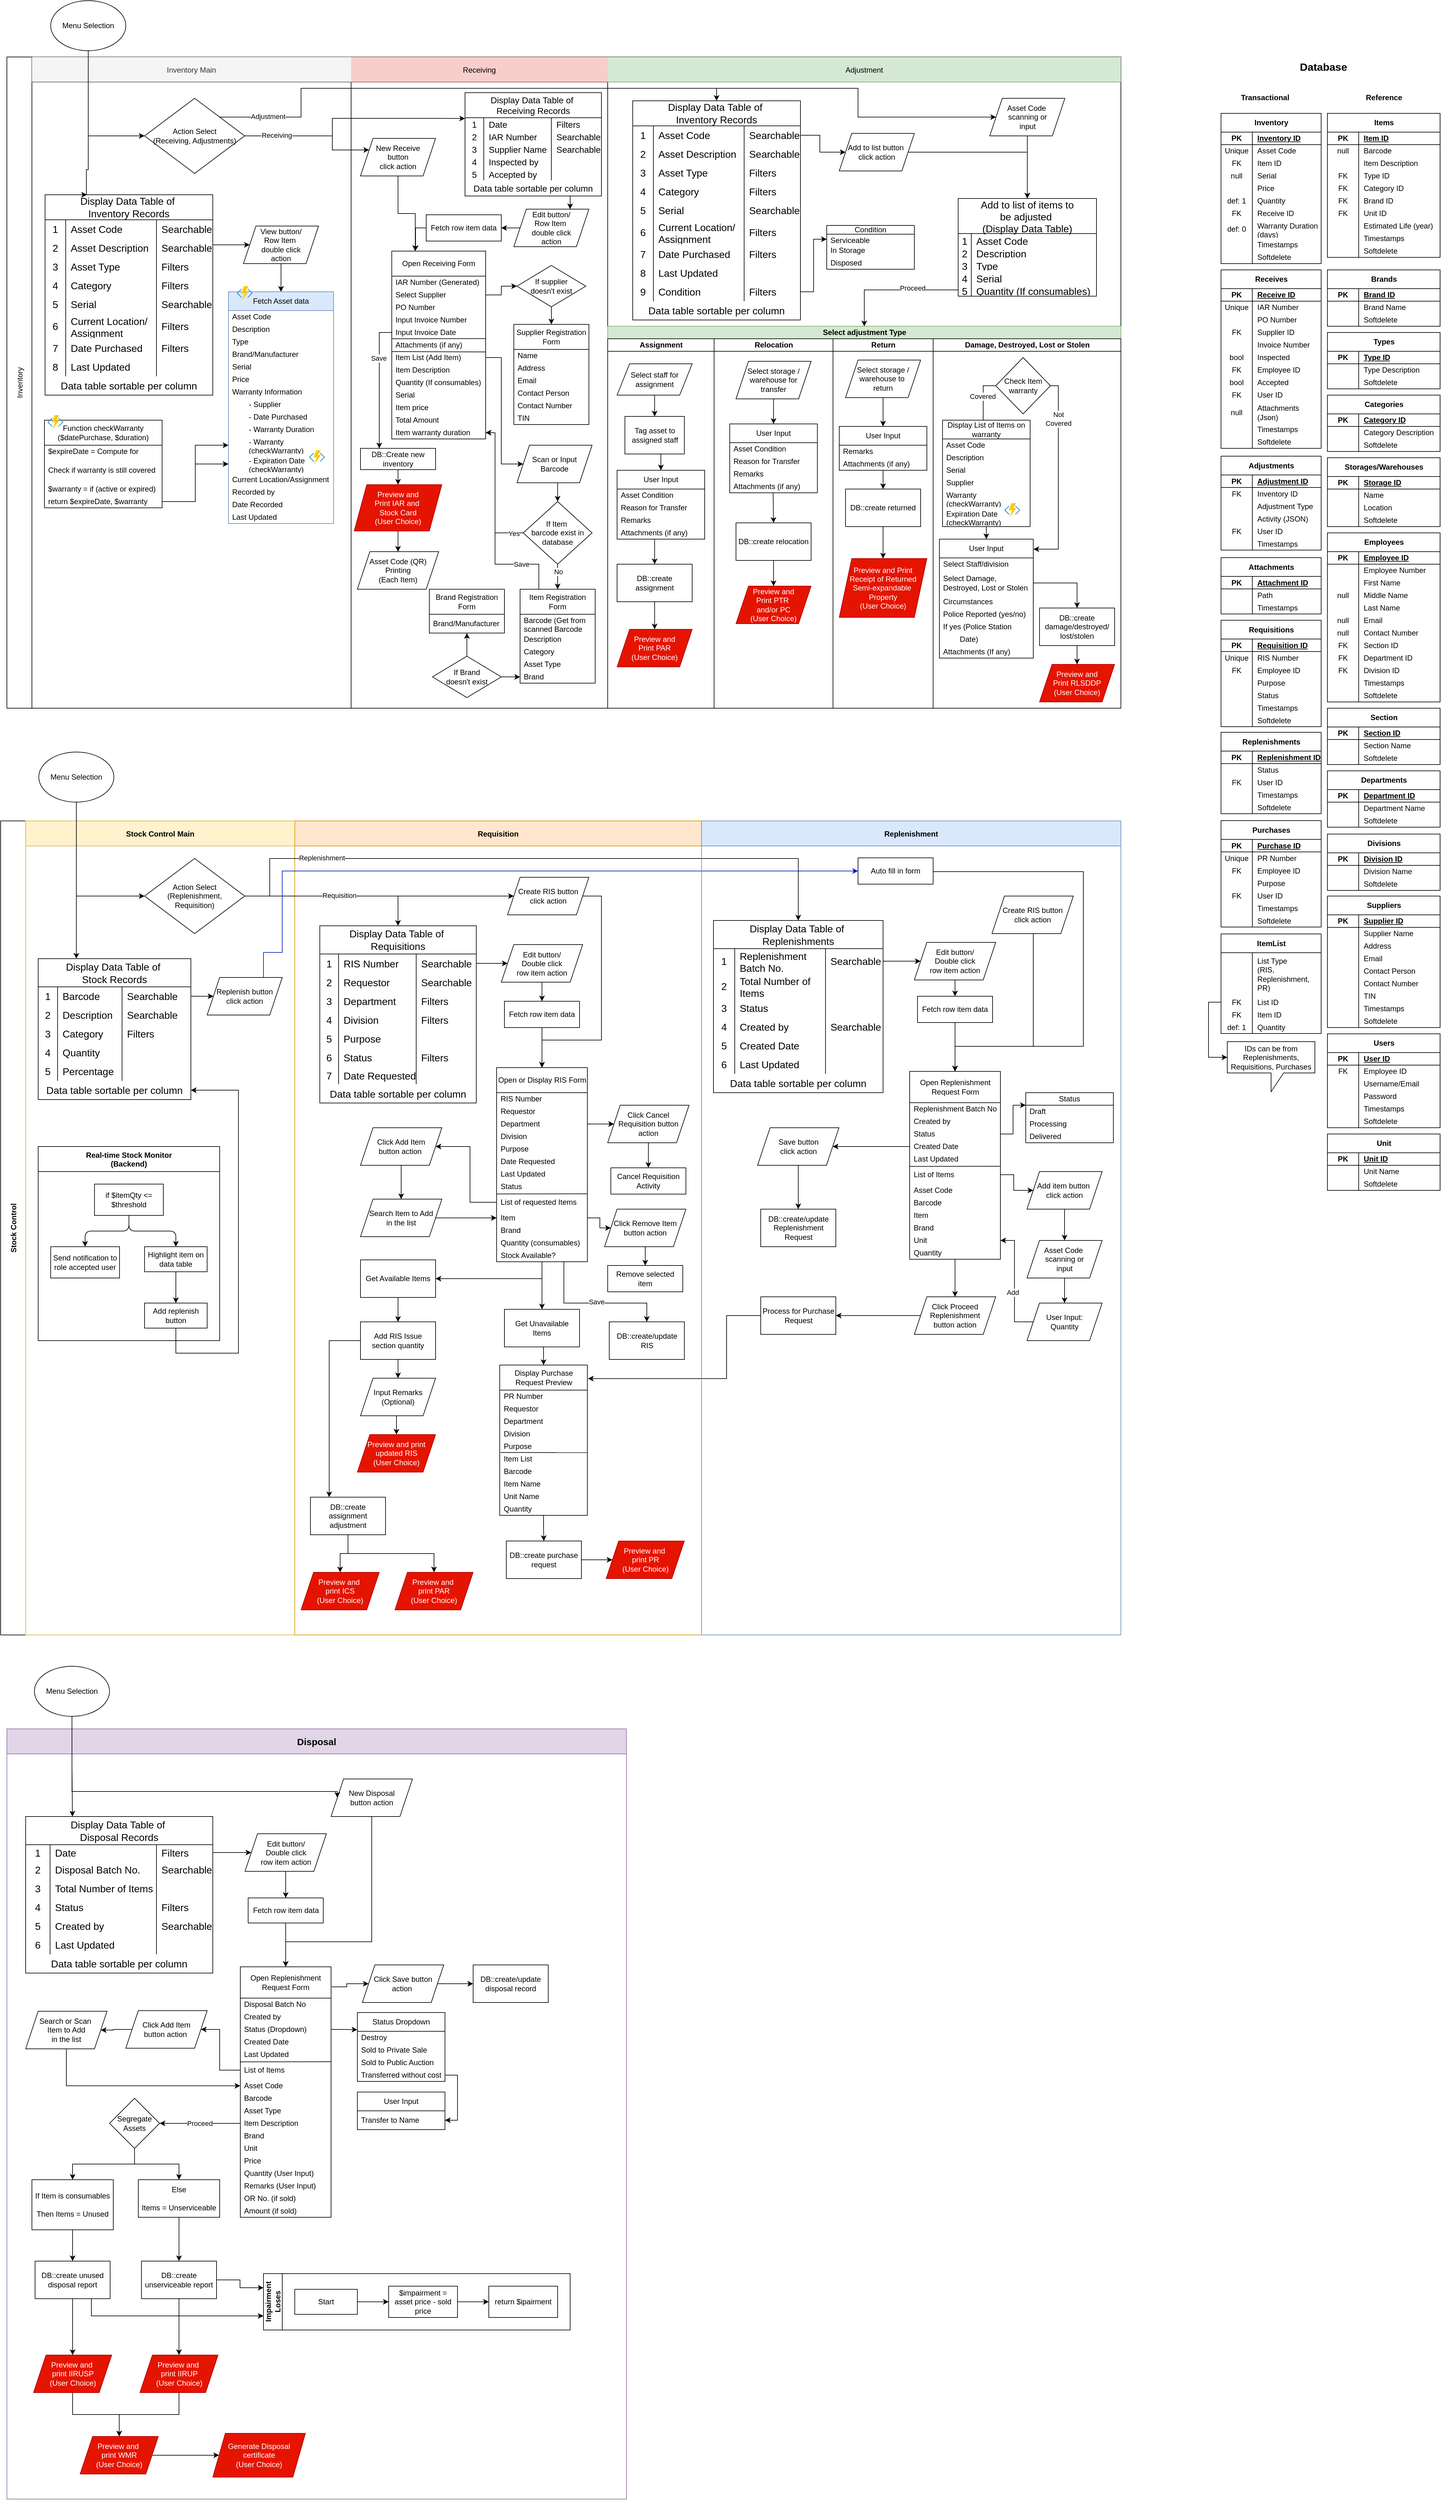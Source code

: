 <mxfile version="25.0.3">
  <diagram name="Page-1" id="Vomi8I1mb0VnvBT-yDzH">
    <mxGraphModel dx="2049" dy="1111" grid="1" gridSize="10" guides="1" tooltips="1" connect="1" arrows="1" fold="1" page="1" pageScale="1" pageWidth="1169" pageHeight="827" math="0" shadow="0">
      <root>
        <mxCell id="0" />
        <mxCell id="1" parent="0" />
        <mxCell id="UIuMSbjneqzO_yE2jrcw-11" value="" style="shape=table;childLayout=tableLayout;startSize=0;collapsible=0;recursiveResize=0;expand=0;labelBackgroundColor=none;" parent="1" vertex="1">
          <mxGeometry x="30" y="90" width="1780" height="1040" as="geometry" />
        </mxCell>
        <mxCell id="UIuMSbjneqzO_yE2jrcw-12" value="Inventory" style="shape=tableRow;horizontal=0;swimlaneHead=0;swimlaneBody=0;top=0;left=0;bottom=0;right=0;dropTarget=0;fontStyle=0;fillColor=none;points=[[0,0.5],[1,0.5]];portConstraint=eastwest;startSize=40;collapsible=0;recursiveResize=0;expand=0;labelBackgroundColor=none;" parent="UIuMSbjneqzO_yE2jrcw-11" vertex="1">
          <mxGeometry width="1780" height="1040" as="geometry" />
        </mxCell>
        <mxCell id="UIuMSbjneqzO_yE2jrcw-13" value="Inventory Main" style="swimlane;swimlaneHead=0;swimlaneBody=0;fontStyle=0;connectable=0;fillColor=#f5f5f5;startSize=40;collapsible=0;recursiveResize=0;expand=0;labelBackgroundColor=none;fontColor=#333333;strokeColor=#666666;" parent="UIuMSbjneqzO_yE2jrcw-12" vertex="1">
          <mxGeometry x="40" width="510" height="1040" as="geometry">
            <mxRectangle width="510" height="1040" as="alternateBounds" />
          </mxGeometry>
        </mxCell>
        <mxCell id="P5UkXqfQfaICf5vlP5i--76" style="edgeStyle=orthogonalEdgeStyle;rounded=0;orthogonalLoop=1;jettySize=auto;html=1;entryX=0;entryY=0.5;entryDx=0;entryDy=0;" parent="UIuMSbjneqzO_yE2jrcw-13" source="P5UkXqfQfaICf5vlP5i--14" target="P5UkXqfQfaICf5vlP5i--49" edge="1">
          <mxGeometry relative="1" as="geometry">
            <Array as="points">
              <mxPoint x="330" y="300" />
              <mxPoint x="330" y="300" />
            </Array>
          </mxGeometry>
        </mxCell>
        <mxCell id="P5UkXqfQfaICf5vlP5i--14" value="Display Data Table of &#xa;Inventory Records" style="shape=table;startSize=40;container=1;collapsible=0;childLayout=tableLayout;fixedRows=1;rowLines=0;fontStyle=0;strokeColor=default;fontSize=16;whiteSpace=wrap;" parent="UIuMSbjneqzO_yE2jrcw-13" vertex="1">
          <mxGeometry x="21" y="220" width="268" height="320" as="geometry" />
        </mxCell>
        <mxCell id="P5UkXqfQfaICf5vlP5i--15" value="" style="shape=tableRow;horizontal=0;startSize=0;swimlaneHead=0;swimlaneBody=0;top=0;left=0;bottom=0;right=0;collapsible=0;dropTarget=0;fillColor=none;points=[[0,0.5],[1,0.5]];portConstraint=eastwest;strokeColor=inherit;fontSize=16;" parent="P5UkXqfQfaICf5vlP5i--14" vertex="1">
          <mxGeometry y="40" width="268" height="30" as="geometry" />
        </mxCell>
        <mxCell id="P5UkXqfQfaICf5vlP5i--16" value="1" style="shape=partialRectangle;html=1;whiteSpace=wrap;connectable=0;fillColor=none;top=0;left=0;bottom=0;right=0;overflow=hidden;pointerEvents=1;strokeColor=inherit;fontSize=16;" parent="P5UkXqfQfaICf5vlP5i--15" vertex="1">
          <mxGeometry width="33" height="30" as="geometry">
            <mxRectangle width="33" height="30" as="alternateBounds" />
          </mxGeometry>
        </mxCell>
        <mxCell id="P5UkXqfQfaICf5vlP5i--17" value="Asset Code" style="shape=partialRectangle;html=1;whiteSpace=wrap;connectable=0;fillColor=none;top=0;left=0;bottom=0;right=0;align=left;spacingLeft=6;overflow=hidden;strokeColor=inherit;fontSize=16;" parent="P5UkXqfQfaICf5vlP5i--15" vertex="1">
          <mxGeometry x="33" width="145" height="30" as="geometry">
            <mxRectangle width="145" height="30" as="alternateBounds" />
          </mxGeometry>
        </mxCell>
        <mxCell id="P5UkXqfQfaICf5vlP5i--60" value="Searchable" style="shape=partialRectangle;html=1;whiteSpace=wrap;connectable=0;fillColor=none;top=0;left=0;bottom=0;right=0;align=left;spacingLeft=6;overflow=hidden;strokeColor=inherit;fontSize=16;" parent="P5UkXqfQfaICf5vlP5i--15" vertex="1">
          <mxGeometry x="178" width="90" height="30" as="geometry">
            <mxRectangle width="90" height="30" as="alternateBounds" />
          </mxGeometry>
        </mxCell>
        <mxCell id="P5UkXqfQfaICf5vlP5i--18" value="" style="shape=tableRow;horizontal=0;startSize=0;swimlaneHead=0;swimlaneBody=0;top=0;left=0;bottom=0;right=0;collapsible=0;dropTarget=0;fillColor=none;points=[[0,0.5],[1,0.5]];portConstraint=eastwest;strokeColor=inherit;fontSize=16;" parent="P5UkXqfQfaICf5vlP5i--14" vertex="1">
          <mxGeometry y="70" width="268" height="30" as="geometry" />
        </mxCell>
        <mxCell id="P5UkXqfQfaICf5vlP5i--19" value="2" style="shape=partialRectangle;html=1;whiteSpace=wrap;connectable=0;fillColor=none;top=0;left=0;bottom=0;right=0;overflow=hidden;strokeColor=inherit;fontSize=16;" parent="P5UkXqfQfaICf5vlP5i--18" vertex="1">
          <mxGeometry width="33" height="30" as="geometry">
            <mxRectangle width="33" height="30" as="alternateBounds" />
          </mxGeometry>
        </mxCell>
        <mxCell id="P5UkXqfQfaICf5vlP5i--20" value="Asset Description" style="shape=partialRectangle;html=1;whiteSpace=wrap;connectable=0;fillColor=none;top=0;left=0;bottom=0;right=0;align=left;spacingLeft=6;overflow=hidden;strokeColor=inherit;fontSize=16;" parent="P5UkXqfQfaICf5vlP5i--18" vertex="1">
          <mxGeometry x="33" width="145" height="30" as="geometry">
            <mxRectangle width="145" height="30" as="alternateBounds" />
          </mxGeometry>
        </mxCell>
        <mxCell id="P5UkXqfQfaICf5vlP5i--61" value="Searchable" style="shape=partialRectangle;html=1;whiteSpace=wrap;connectable=0;fillColor=none;top=0;left=0;bottom=0;right=0;align=left;spacingLeft=6;overflow=hidden;strokeColor=inherit;fontSize=16;" parent="P5UkXqfQfaICf5vlP5i--18" vertex="1">
          <mxGeometry x="178" width="90" height="30" as="geometry">
            <mxRectangle width="90" height="30" as="alternateBounds" />
          </mxGeometry>
        </mxCell>
        <mxCell id="P5UkXqfQfaICf5vlP5i--55" style="shape=tableRow;horizontal=0;startSize=0;swimlaneHead=0;swimlaneBody=0;top=0;left=0;bottom=0;right=0;collapsible=0;dropTarget=0;fillColor=none;points=[[0,0.5],[1,0.5]];portConstraint=eastwest;strokeColor=inherit;fontSize=16;" parent="P5UkXqfQfaICf5vlP5i--14" vertex="1">
          <mxGeometry y="100" width="268" height="30" as="geometry" />
        </mxCell>
        <mxCell id="P5UkXqfQfaICf5vlP5i--56" value="3" style="shape=partialRectangle;html=1;whiteSpace=wrap;connectable=0;fillColor=none;top=0;left=0;bottom=0;right=0;overflow=hidden;strokeColor=inherit;fontSize=16;" parent="P5UkXqfQfaICf5vlP5i--55" vertex="1">
          <mxGeometry width="33" height="30" as="geometry">
            <mxRectangle width="33" height="30" as="alternateBounds" />
          </mxGeometry>
        </mxCell>
        <mxCell id="P5UkXqfQfaICf5vlP5i--57" value="Asset Type" style="shape=partialRectangle;html=1;whiteSpace=wrap;connectable=0;fillColor=none;top=0;left=0;bottom=0;right=0;align=left;spacingLeft=6;overflow=hidden;strokeColor=inherit;fontSize=16;" parent="P5UkXqfQfaICf5vlP5i--55" vertex="1">
          <mxGeometry x="33" width="145" height="30" as="geometry">
            <mxRectangle width="145" height="30" as="alternateBounds" />
          </mxGeometry>
        </mxCell>
        <mxCell id="P5UkXqfQfaICf5vlP5i--62" value="Filters" style="shape=partialRectangle;html=1;whiteSpace=wrap;connectable=0;fillColor=none;top=0;left=0;bottom=0;right=0;align=left;spacingLeft=6;overflow=hidden;strokeColor=inherit;fontSize=16;" parent="P5UkXqfQfaICf5vlP5i--55" vertex="1">
          <mxGeometry x="178" width="90" height="30" as="geometry">
            <mxRectangle width="90" height="30" as="alternateBounds" />
          </mxGeometry>
        </mxCell>
        <mxCell id="tWtP9dsFDZU0gEpBL7XC-296" style="shape=tableRow;horizontal=0;startSize=0;swimlaneHead=0;swimlaneBody=0;top=0;left=0;bottom=0;right=0;collapsible=0;dropTarget=0;fillColor=none;points=[[0,0.5],[1,0.5]];portConstraint=eastwest;strokeColor=inherit;fontSize=16;" parent="P5UkXqfQfaICf5vlP5i--14" vertex="1">
          <mxGeometry y="130" width="268" height="30" as="geometry" />
        </mxCell>
        <mxCell id="tWtP9dsFDZU0gEpBL7XC-297" value="4" style="shape=partialRectangle;html=1;whiteSpace=wrap;connectable=0;fillColor=none;top=0;left=0;bottom=0;right=0;overflow=hidden;strokeColor=inherit;fontSize=16;" parent="tWtP9dsFDZU0gEpBL7XC-296" vertex="1">
          <mxGeometry width="33" height="30" as="geometry">
            <mxRectangle width="33" height="30" as="alternateBounds" />
          </mxGeometry>
        </mxCell>
        <mxCell id="tWtP9dsFDZU0gEpBL7XC-298" value="Category" style="shape=partialRectangle;html=1;whiteSpace=wrap;connectable=0;fillColor=none;top=0;left=0;bottom=0;right=0;align=left;spacingLeft=6;overflow=hidden;strokeColor=inherit;fontSize=16;" parent="tWtP9dsFDZU0gEpBL7XC-296" vertex="1">
          <mxGeometry x="33" width="145" height="30" as="geometry">
            <mxRectangle width="145" height="30" as="alternateBounds" />
          </mxGeometry>
        </mxCell>
        <mxCell id="tWtP9dsFDZU0gEpBL7XC-299" value="Filters" style="shape=partialRectangle;html=1;whiteSpace=wrap;connectable=0;fillColor=none;top=0;left=0;bottom=0;right=0;align=left;spacingLeft=6;overflow=hidden;strokeColor=inherit;fontSize=16;" parent="tWtP9dsFDZU0gEpBL7XC-296" vertex="1">
          <mxGeometry x="178" width="90" height="30" as="geometry">
            <mxRectangle width="90" height="30" as="alternateBounds" />
          </mxGeometry>
        </mxCell>
        <mxCell id="P5UkXqfQfaICf5vlP5i--21" value="" style="shape=tableRow;horizontal=0;startSize=0;swimlaneHead=0;swimlaneBody=0;top=0;left=0;bottom=0;right=0;collapsible=0;dropTarget=0;fillColor=none;points=[[0,0.5],[1,0.5]];portConstraint=eastwest;strokeColor=inherit;fontSize=16;" parent="P5UkXqfQfaICf5vlP5i--14" vertex="1">
          <mxGeometry y="160" width="268" height="30" as="geometry" />
        </mxCell>
        <mxCell id="P5UkXqfQfaICf5vlP5i--22" value="5" style="shape=partialRectangle;html=1;whiteSpace=wrap;connectable=0;fillColor=none;top=0;left=0;bottom=0;right=0;overflow=hidden;strokeColor=inherit;fontSize=16;" parent="P5UkXqfQfaICf5vlP5i--21" vertex="1">
          <mxGeometry width="33" height="30" as="geometry">
            <mxRectangle width="33" height="30" as="alternateBounds" />
          </mxGeometry>
        </mxCell>
        <mxCell id="P5UkXqfQfaICf5vlP5i--23" value="Serial" style="shape=partialRectangle;html=1;whiteSpace=wrap;connectable=0;fillColor=none;top=0;left=0;bottom=0;right=0;align=left;spacingLeft=6;overflow=hidden;strokeColor=inherit;fontSize=16;" parent="P5UkXqfQfaICf5vlP5i--21" vertex="1">
          <mxGeometry x="33" width="145" height="30" as="geometry">
            <mxRectangle width="145" height="30" as="alternateBounds" />
          </mxGeometry>
        </mxCell>
        <mxCell id="P5UkXqfQfaICf5vlP5i--63" value="Searchable" style="shape=partialRectangle;html=1;whiteSpace=wrap;connectable=0;fillColor=none;top=0;left=0;bottom=0;right=0;align=left;spacingLeft=6;overflow=hidden;strokeColor=inherit;fontSize=16;" parent="P5UkXqfQfaICf5vlP5i--21" vertex="1">
          <mxGeometry x="178" width="90" height="30" as="geometry">
            <mxRectangle width="90" height="30" as="alternateBounds" />
          </mxGeometry>
        </mxCell>
        <mxCell id="P5UkXqfQfaICf5vlP5i--36" style="shape=tableRow;horizontal=0;startSize=0;swimlaneHead=0;swimlaneBody=0;top=0;left=0;bottom=0;right=0;collapsible=0;dropTarget=0;fillColor=none;points=[[0,0.5],[1,0.5]];portConstraint=eastwest;strokeColor=inherit;fontSize=16;" parent="P5UkXqfQfaICf5vlP5i--14" vertex="1">
          <mxGeometry y="190" width="268" height="40" as="geometry" />
        </mxCell>
        <mxCell id="P5UkXqfQfaICf5vlP5i--37" value="6" style="shape=partialRectangle;html=1;whiteSpace=wrap;connectable=0;fillColor=none;top=0;left=0;bottom=0;right=0;overflow=hidden;strokeColor=inherit;fontSize=16;" parent="P5UkXqfQfaICf5vlP5i--36" vertex="1">
          <mxGeometry width="33" height="40" as="geometry">
            <mxRectangle width="33" height="40" as="alternateBounds" />
          </mxGeometry>
        </mxCell>
        <mxCell id="P5UkXqfQfaICf5vlP5i--38" value="Current Location/ Assignment" style="shape=partialRectangle;html=1;whiteSpace=wrap;connectable=0;fillColor=none;top=0;left=0;bottom=0;right=0;align=left;spacingLeft=6;overflow=hidden;strokeColor=inherit;fontSize=16;" parent="P5UkXqfQfaICf5vlP5i--36" vertex="1">
          <mxGeometry x="33" width="145" height="40" as="geometry">
            <mxRectangle width="145" height="40" as="alternateBounds" />
          </mxGeometry>
        </mxCell>
        <mxCell id="P5UkXqfQfaICf5vlP5i--64" value="Filters" style="shape=partialRectangle;html=1;whiteSpace=wrap;connectable=0;fillColor=none;top=0;left=0;bottom=0;right=0;align=left;spacingLeft=6;overflow=hidden;strokeColor=inherit;fontSize=16;" parent="P5UkXqfQfaICf5vlP5i--36" vertex="1">
          <mxGeometry x="178" width="90" height="40" as="geometry">
            <mxRectangle width="90" height="40" as="alternateBounds" />
          </mxGeometry>
        </mxCell>
        <mxCell id="P5UkXqfQfaICf5vlP5i--30" style="shape=tableRow;horizontal=0;startSize=0;swimlaneHead=0;swimlaneBody=0;top=0;left=0;bottom=0;right=0;collapsible=0;dropTarget=0;fillColor=none;points=[[0,0.5],[1,0.5]];portConstraint=eastwest;strokeColor=inherit;fontSize=16;" parent="P5UkXqfQfaICf5vlP5i--14" vertex="1">
          <mxGeometry y="230" width="268" height="30" as="geometry" />
        </mxCell>
        <mxCell id="P5UkXqfQfaICf5vlP5i--31" value="7" style="shape=partialRectangle;html=1;whiteSpace=wrap;connectable=0;fillColor=none;top=0;left=0;bottom=0;right=0;overflow=hidden;strokeColor=inherit;fontSize=16;" parent="P5UkXqfQfaICf5vlP5i--30" vertex="1">
          <mxGeometry width="33" height="30" as="geometry">
            <mxRectangle width="33" height="30" as="alternateBounds" />
          </mxGeometry>
        </mxCell>
        <mxCell id="P5UkXqfQfaICf5vlP5i--32" value="Date Purchased" style="shape=partialRectangle;html=1;whiteSpace=wrap;connectable=0;fillColor=none;top=0;left=0;bottom=0;right=0;align=left;spacingLeft=6;overflow=hidden;strokeColor=inherit;fontSize=16;" parent="P5UkXqfQfaICf5vlP5i--30" vertex="1">
          <mxGeometry x="33" width="145" height="30" as="geometry">
            <mxRectangle width="145" height="30" as="alternateBounds" />
          </mxGeometry>
        </mxCell>
        <mxCell id="P5UkXqfQfaICf5vlP5i--65" value="Filters" style="shape=partialRectangle;html=1;whiteSpace=wrap;connectable=0;fillColor=none;top=0;left=0;bottom=0;right=0;align=left;spacingLeft=6;overflow=hidden;strokeColor=inherit;fontSize=16;" parent="P5UkXqfQfaICf5vlP5i--30" vertex="1">
          <mxGeometry x="178" width="90" height="30" as="geometry">
            <mxRectangle width="90" height="30" as="alternateBounds" />
          </mxGeometry>
        </mxCell>
        <mxCell id="P5UkXqfQfaICf5vlP5i--33" style="shape=tableRow;horizontal=0;startSize=0;swimlaneHead=0;swimlaneBody=0;top=0;left=0;bottom=0;right=0;collapsible=0;dropTarget=0;fillColor=none;points=[[0,0.5],[1,0.5]];portConstraint=eastwest;strokeColor=inherit;fontSize=16;" parent="P5UkXqfQfaICf5vlP5i--14" vertex="1">
          <mxGeometry y="260" width="268" height="30" as="geometry" />
        </mxCell>
        <mxCell id="P5UkXqfQfaICf5vlP5i--34" value="8" style="shape=partialRectangle;html=1;whiteSpace=wrap;connectable=0;fillColor=none;top=0;left=0;bottom=0;right=0;overflow=hidden;strokeColor=inherit;fontSize=16;" parent="P5UkXqfQfaICf5vlP5i--33" vertex="1">
          <mxGeometry width="33" height="30" as="geometry">
            <mxRectangle width="33" height="30" as="alternateBounds" />
          </mxGeometry>
        </mxCell>
        <mxCell id="P5UkXqfQfaICf5vlP5i--35" value="Last Updated" style="shape=partialRectangle;html=1;whiteSpace=wrap;connectable=0;fillColor=none;top=0;left=0;bottom=0;right=0;align=left;spacingLeft=6;overflow=hidden;strokeColor=inherit;fontSize=16;" parent="P5UkXqfQfaICf5vlP5i--33" vertex="1">
          <mxGeometry x="33" width="145" height="30" as="geometry">
            <mxRectangle width="145" height="30" as="alternateBounds" />
          </mxGeometry>
        </mxCell>
        <mxCell id="P5UkXqfQfaICf5vlP5i--66" value="" style="shape=partialRectangle;html=1;whiteSpace=wrap;connectable=0;fillColor=none;top=0;left=0;bottom=0;right=0;align=left;spacingLeft=6;overflow=hidden;strokeColor=inherit;fontSize=16;" parent="P5UkXqfQfaICf5vlP5i--33" vertex="1">
          <mxGeometry x="178" width="90" height="30" as="geometry">
            <mxRectangle width="90" height="30" as="alternateBounds" />
          </mxGeometry>
        </mxCell>
        <mxCell id="P5UkXqfQfaICf5vlP5i--67" style="shape=tableRow;horizontal=0;startSize=0;swimlaneHead=0;swimlaneBody=0;top=0;left=0;bottom=0;right=0;collapsible=0;dropTarget=0;fillColor=none;points=[[0,0.5],[1,0.5]];portConstraint=eastwest;strokeColor=inherit;fontSize=16;" parent="P5UkXqfQfaICf5vlP5i--14" vertex="1">
          <mxGeometry y="290" width="268" height="30" as="geometry" />
        </mxCell>
        <mxCell id="P5UkXqfQfaICf5vlP5i--68" value="Data table sortable per column" style="shape=partialRectangle;html=1;whiteSpace=wrap;connectable=0;fillColor=none;top=0;left=0;bottom=0;right=0;overflow=hidden;strokeColor=inherit;fontSize=16;rowspan=1;colspan=3;" parent="P5UkXqfQfaICf5vlP5i--67" vertex="1">
          <mxGeometry width="268" height="30" as="geometry">
            <mxRectangle width="33" height="30" as="alternateBounds" />
          </mxGeometry>
        </mxCell>
        <mxCell id="P5UkXqfQfaICf5vlP5i--69" style="shape=partialRectangle;html=1;whiteSpace=wrap;connectable=0;fillColor=none;top=0;left=0;bottom=0;right=0;align=left;spacingLeft=6;overflow=hidden;strokeColor=inherit;fontSize=16;" parent="P5UkXqfQfaICf5vlP5i--67" vertex="1" visible="0">
          <mxGeometry x="33" width="145" height="30" as="geometry">
            <mxRectangle width="145" height="30" as="alternateBounds" />
          </mxGeometry>
        </mxCell>
        <mxCell id="P5UkXqfQfaICf5vlP5i--70" style="shape=partialRectangle;html=1;whiteSpace=wrap;connectable=0;fillColor=none;top=0;left=0;bottom=0;right=0;align=left;spacingLeft=6;overflow=hidden;strokeColor=inherit;fontSize=16;" parent="P5UkXqfQfaICf5vlP5i--67" vertex="1" visible="0">
          <mxGeometry x="178" width="90" height="30" as="geometry">
            <mxRectangle width="90" height="30" as="alternateBounds" />
          </mxGeometry>
        </mxCell>
        <mxCell id="P5UkXqfQfaICf5vlP5i--45" value="Action Select&lt;br&gt;(Receiving, Adjustments)" style="rhombus;whiteSpace=wrap;html=1;" parent="UIuMSbjneqzO_yE2jrcw-13" vertex="1">
          <mxGeometry x="180" y="66" width="160" height="120" as="geometry" />
        </mxCell>
        <mxCell id="P5UkXqfQfaICf5vlP5i--52" style="edgeStyle=orthogonalEdgeStyle;rounded=0;orthogonalLoop=1;jettySize=auto;html=1;entryX=0.5;entryY=0;entryDx=0;entryDy=0;" parent="UIuMSbjneqzO_yE2jrcw-13" source="P5UkXqfQfaICf5vlP5i--49" target="P5UkXqfQfaICf5vlP5i--72" edge="1">
          <mxGeometry relative="1" as="geometry">
            <mxPoint x="398" y="360" as="targetPoint" />
          </mxGeometry>
        </mxCell>
        <mxCell id="P5UkXqfQfaICf5vlP5i--49" value="View button/&lt;div&gt;Row Item&amp;nbsp;&lt;div&gt;double click&lt;/div&gt;&lt;div&gt;action&lt;/div&gt;&lt;/div&gt;" style="shape=parallelogram;perimeter=parallelogramPerimeter;whiteSpace=wrap;html=1;fixedSize=1;" parent="UIuMSbjneqzO_yE2jrcw-13" vertex="1">
          <mxGeometry x="338" y="270" width="120" height="60" as="geometry" />
        </mxCell>
        <mxCell id="P5UkXqfQfaICf5vlP5i--86" value="Function checkWarranty ($datePurchase, $duration)" style="swimlane;fontStyle=0;childLayout=stackLayout;horizontal=1;startSize=40;horizontalStack=0;resizeParent=1;resizeParentMax=0;resizeLast=0;collapsible=1;marginBottom=0;whiteSpace=wrap;html=1;" parent="UIuMSbjneqzO_yE2jrcw-13" vertex="1">
          <mxGeometry x="20" y="580" width="188" height="140" as="geometry" />
        </mxCell>
        <mxCell id="P5UkXqfQfaICf5vlP5i--87" value="$expireDate = Compute for expiration" style="text;strokeColor=none;fillColor=none;align=left;verticalAlign=middle;spacingLeft=4;spacingRight=4;overflow=hidden;points=[[0,0.5],[1,0.5]];portConstraint=eastwest;rotatable=0;whiteSpace=wrap;html=1;" parent="P5UkXqfQfaICf5vlP5i--86" vertex="1">
          <mxGeometry y="40" width="188" height="20" as="geometry" />
        </mxCell>
        <mxCell id="P5UkXqfQfaICf5vlP5i--88" value="Check if warranty is still covered" style="text;strokeColor=none;fillColor=none;align=left;verticalAlign=middle;spacingLeft=4;spacingRight=4;overflow=hidden;points=[[0,0.5],[1,0.5]];portConstraint=eastwest;rotatable=0;whiteSpace=wrap;html=1;" parent="P5UkXqfQfaICf5vlP5i--86" vertex="1">
          <mxGeometry y="60" width="188" height="40" as="geometry" />
        </mxCell>
        <mxCell id="P5UkXqfQfaICf5vlP5i--89" value="$warranty = if (active or expired)" style="text;strokeColor=none;fillColor=none;align=left;verticalAlign=middle;spacingLeft=4;spacingRight=4;overflow=hidden;points=[[0,0.5],[1,0.5]];portConstraint=eastwest;rotatable=0;whiteSpace=wrap;html=1;" parent="P5UkXqfQfaICf5vlP5i--86" vertex="1">
          <mxGeometry y="100" width="188" height="20" as="geometry" />
        </mxCell>
        <mxCell id="P5UkXqfQfaICf5vlP5i--90" value="return $expireDate, $warranty" style="text;strokeColor=none;fillColor=none;align=left;verticalAlign=middle;spacingLeft=4;spacingRight=4;overflow=hidden;points=[[0,0.5],[1,0.5]];portConstraint=eastwest;rotatable=0;whiteSpace=wrap;html=1;" parent="P5UkXqfQfaICf5vlP5i--86" vertex="1">
          <mxGeometry y="120" width="188" height="20" as="geometry" />
        </mxCell>
        <mxCell id="P5UkXqfQfaICf5vlP5i--99" style="edgeStyle=orthogonalEdgeStyle;rounded=0;orthogonalLoop=1;jettySize=auto;html=1;exitX=1;exitY=0.5;exitDx=0;exitDy=0;" parent="UIuMSbjneqzO_yE2jrcw-13" source="P5UkXqfQfaICf5vlP5i--90" target="P5UkXqfQfaICf5vlP5i--83" edge="1">
          <mxGeometry relative="1" as="geometry" />
        </mxCell>
        <mxCell id="P5UkXqfQfaICf5vlP5i--100" style="edgeStyle=orthogonalEdgeStyle;rounded=0;orthogonalLoop=1;jettySize=auto;html=1;exitX=1;exitY=0.5;exitDx=0;exitDy=0;" parent="UIuMSbjneqzO_yE2jrcw-13" source="P5UkXqfQfaICf5vlP5i--90" target="P5UkXqfQfaICf5vlP5i--97" edge="1">
          <mxGeometry relative="1" as="geometry" />
        </mxCell>
        <mxCell id="P5UkXqfQfaICf5vlP5i--207" value="" style="image;sketch=0;aspect=fixed;html=1;points=[];align=center;fontSize=12;image=img/lib/mscae/Functions.svg;" parent="UIuMSbjneqzO_yE2jrcw-13" vertex="1">
          <mxGeometry x="25" y="572" width="25" height="23" as="geometry" />
        </mxCell>
        <mxCell id="P5UkXqfQfaICf5vlP5i--208" value="" style="group" parent="UIuMSbjneqzO_yE2jrcw-13" vertex="1" connectable="0">
          <mxGeometry x="314" y="366" width="168" height="349" as="geometry" />
        </mxCell>
        <mxCell id="P5UkXqfQfaICf5vlP5i--72" value="Fetch Asset data" style="swimlane;fontStyle=0;childLayout=stackLayout;horizontal=1;startSize=30;horizontalStack=0;resizeParent=1;resizeParentMax=0;resizeLast=0;collapsible=1;marginBottom=0;whiteSpace=wrap;html=1;fillColor=#dae8fc;strokeColor=#6c8ebf;" parent="P5UkXqfQfaICf5vlP5i--208" vertex="1">
          <mxGeometry y="9" width="168" height="370" as="geometry" />
        </mxCell>
        <mxCell id="P5UkXqfQfaICf5vlP5i--73" value="Asset Code" style="text;strokeColor=none;fillColor=none;align=left;verticalAlign=middle;spacingLeft=4;spacingRight=4;overflow=hidden;points=[[0,0.5],[1,0.5]];portConstraint=eastwest;rotatable=0;whiteSpace=wrap;html=1;" parent="P5UkXqfQfaICf5vlP5i--72" vertex="1">
          <mxGeometry y="30" width="168" height="20" as="geometry" />
        </mxCell>
        <mxCell id="P5UkXqfQfaICf5vlP5i--74" value="Description" style="text;strokeColor=none;fillColor=none;align=left;verticalAlign=middle;spacingLeft=4;spacingRight=4;overflow=hidden;points=[[0,0.5],[1,0.5]];portConstraint=eastwest;rotatable=0;whiteSpace=wrap;html=1;" parent="P5UkXqfQfaICf5vlP5i--72" vertex="1">
          <mxGeometry y="50" width="168" height="20" as="geometry" />
        </mxCell>
        <mxCell id="P5UkXqfQfaICf5vlP5i--75" value="Type" style="text;strokeColor=none;fillColor=none;align=left;verticalAlign=middle;spacingLeft=4;spacingRight=4;overflow=hidden;points=[[0,0.5],[1,0.5]];portConstraint=eastwest;rotatable=0;whiteSpace=wrap;html=1;" parent="P5UkXqfQfaICf5vlP5i--72" vertex="1">
          <mxGeometry y="70" width="168" height="20" as="geometry" />
        </mxCell>
        <mxCell id="P5UkXqfQfaICf5vlP5i--78" value="Brand/Manufacturer" style="text;strokeColor=none;fillColor=none;align=left;verticalAlign=middle;spacingLeft=4;spacingRight=4;overflow=hidden;points=[[0,0.5],[1,0.5]];portConstraint=eastwest;rotatable=0;whiteSpace=wrap;html=1;" parent="P5UkXqfQfaICf5vlP5i--72" vertex="1">
          <mxGeometry y="90" width="168" height="20" as="geometry" />
        </mxCell>
        <mxCell id="P5UkXqfQfaICf5vlP5i--101" value="Serial" style="text;strokeColor=none;fillColor=none;align=left;verticalAlign=middle;spacingLeft=4;spacingRight=4;overflow=hidden;points=[[0,0.5],[1,0.5]];portConstraint=eastwest;rotatable=0;whiteSpace=wrap;html=1;" parent="P5UkXqfQfaICf5vlP5i--72" vertex="1">
          <mxGeometry y="110" width="168" height="20" as="geometry" />
        </mxCell>
        <mxCell id="c8jtCQ2RTV0CYjJ42k8G-74" value="Price" style="text;strokeColor=none;fillColor=none;align=left;verticalAlign=middle;spacingLeft=4;spacingRight=4;overflow=hidden;points=[[0,0.5],[1,0.5]];portConstraint=eastwest;rotatable=0;whiteSpace=wrap;html=1;" parent="P5UkXqfQfaICf5vlP5i--72" vertex="1">
          <mxGeometry y="130" width="168" height="20" as="geometry" />
        </mxCell>
        <mxCell id="P5UkXqfQfaICf5vlP5i--81" value="Warranty Information" style="text;strokeColor=none;fillColor=none;align=left;verticalAlign=middle;spacingLeft=4;spacingRight=4;overflow=hidden;points=[[0,0.5],[1,0.5]];portConstraint=eastwest;rotatable=0;whiteSpace=wrap;html=1;" parent="P5UkXqfQfaICf5vlP5i--72" vertex="1">
          <mxGeometry y="150" width="168" height="20" as="geometry" />
        </mxCell>
        <mxCell id="P5UkXqfQfaICf5vlP5i--80" value="&lt;span style=&quot;white-space: pre;&quot;&gt;&#x9;&lt;/span&gt;- Supplier" style="text;strokeColor=none;fillColor=none;align=left;verticalAlign=middle;spacingLeft=4;spacingRight=4;overflow=hidden;points=[[0,0.5],[1,0.5]];portConstraint=eastwest;rotatable=0;whiteSpace=wrap;html=1;" parent="P5UkXqfQfaICf5vlP5i--72" vertex="1">
          <mxGeometry y="170" width="168" height="20" as="geometry" />
        </mxCell>
        <mxCell id="P5UkXqfQfaICf5vlP5i--79" value="&lt;span style=&quot;white-space: pre;&quot;&gt;&#x9;&lt;/span&gt;- Date Purchased" style="text;strokeColor=none;fillColor=none;align=left;verticalAlign=middle;spacingLeft=4;spacingRight=4;overflow=hidden;points=[[0,0.5],[1,0.5]];portConstraint=eastwest;rotatable=0;whiteSpace=wrap;html=1;" parent="P5UkXqfQfaICf5vlP5i--72" vertex="1">
          <mxGeometry y="190" width="168" height="20" as="geometry" />
        </mxCell>
        <mxCell id="P5UkXqfQfaICf5vlP5i--82" value="&lt;span style=&quot;white-space: pre;&quot;&gt;&#x9;&lt;/span&gt;- Warranty Duration" style="text;strokeColor=none;fillColor=none;align=left;verticalAlign=middle;spacingLeft=4;spacingRight=4;overflow=hidden;points=[[0,0.5],[1,0.5]];portConstraint=eastwest;rotatable=0;whiteSpace=wrap;html=1;" parent="P5UkXqfQfaICf5vlP5i--72" vertex="1">
          <mxGeometry y="210" width="168" height="20" as="geometry" />
        </mxCell>
        <mxCell id="P5UkXqfQfaICf5vlP5i--83" value="&lt;span style=&quot;white-space: pre;&quot;&gt;&#x9;&lt;/span&gt;- Warranty &lt;span style=&quot;white-space: pre;&quot;&gt;&#x9;&lt;/span&gt;(checkWarranty)" style="text;strokeColor=none;fillColor=none;align=left;verticalAlign=middle;spacingLeft=4;spacingRight=4;overflow=hidden;points=[[0,0.5],[1,0.5]];portConstraint=eastwest;rotatable=0;whiteSpace=wrap;html=1;" parent="P5UkXqfQfaICf5vlP5i--72" vertex="1">
          <mxGeometry y="230" width="168" height="30" as="geometry" />
        </mxCell>
        <mxCell id="P5UkXqfQfaICf5vlP5i--97" value="&lt;span style=&quot;white-space: pre;&quot;&gt;&#x9;&lt;/span&gt;- Expiration Date &lt;span style=&quot;white-space: pre;&quot;&gt;&#x9;&lt;/span&gt;(checkWarranty)" style="text;strokeColor=none;fillColor=none;align=left;verticalAlign=middle;spacingLeft=4;spacingRight=4;overflow=hidden;points=[[0,0.5],[1,0.5]];portConstraint=eastwest;rotatable=0;whiteSpace=wrap;html=1;" parent="P5UkXqfQfaICf5vlP5i--72" vertex="1">
          <mxGeometry y="260" width="168" height="30" as="geometry" />
        </mxCell>
        <mxCell id="P5UkXqfQfaICf5vlP5i--105" value="Current Location/Assignment" style="text;strokeColor=none;fillColor=none;align=left;verticalAlign=middle;spacingLeft=4;spacingRight=4;overflow=hidden;points=[[0,0.5],[1,0.5]];portConstraint=eastwest;rotatable=0;whiteSpace=wrap;html=1;" parent="P5UkXqfQfaICf5vlP5i--72" vertex="1">
          <mxGeometry y="290" width="168" height="20" as="geometry" />
        </mxCell>
        <mxCell id="P5UkXqfQfaICf5vlP5i--96" value="Recorded by" style="text;strokeColor=none;fillColor=none;align=left;verticalAlign=middle;spacingLeft=4;spacingRight=4;overflow=hidden;points=[[0,0.5],[1,0.5]];portConstraint=eastwest;rotatable=0;whiteSpace=wrap;html=1;" parent="P5UkXqfQfaICf5vlP5i--72" vertex="1">
          <mxGeometry y="310" width="168" height="20" as="geometry" />
        </mxCell>
        <mxCell id="P5UkXqfQfaICf5vlP5i--102" value="Date Recorded" style="text;strokeColor=none;fillColor=none;align=left;verticalAlign=middle;spacingLeft=4;spacingRight=4;overflow=hidden;points=[[0,0.5],[1,0.5]];portConstraint=eastwest;rotatable=0;whiteSpace=wrap;html=1;" parent="P5UkXqfQfaICf5vlP5i--72" vertex="1">
          <mxGeometry y="330" width="168" height="20" as="geometry" />
        </mxCell>
        <mxCell id="P5UkXqfQfaICf5vlP5i--103" value="Last Updated" style="text;strokeColor=none;fillColor=none;align=left;verticalAlign=middle;spacingLeft=4;spacingRight=4;overflow=hidden;points=[[0,0.5],[1,0.5]];portConstraint=eastwest;rotatable=0;whiteSpace=wrap;html=1;" parent="P5UkXqfQfaICf5vlP5i--72" vertex="1">
          <mxGeometry y="350" width="168" height="20" as="geometry" />
        </mxCell>
        <mxCell id="2IgRdefoUfC_rBKQaC2j-96" value="" style="image;sketch=0;aspect=fixed;html=1;points=[];align=center;fontSize=12;image=img/lib/mscae/Functions.svg;" vertex="1" parent="P5UkXqfQfaICf5vlP5i--208">
          <mxGeometry x="13.5" width="25" height="23" as="geometry" />
        </mxCell>
        <mxCell id="tWtP9dsFDZU0gEpBL7XC-40" value="" style="image;sketch=0;aspect=fixed;html=1;points=[];align=center;fontSize=12;image=img/lib/mscae/Functions.svg;" parent="UIuMSbjneqzO_yE2jrcw-13" vertex="1">
          <mxGeometry x="443" y="628" width="25" height="23" as="geometry" />
        </mxCell>
        <mxCell id="UIuMSbjneqzO_yE2jrcw-14" value="Receiving" style="swimlane;swimlaneHead=0;swimlaneBody=0;fontStyle=0;connectable=0;fillColor=#f8cecc;startSize=40;collapsible=0;recursiveResize=0;expand=0;labelBackgroundColor=none;strokeColor=#b85450;" parent="UIuMSbjneqzO_yE2jrcw-12" vertex="1">
          <mxGeometry x="550" width="410" height="1040" as="geometry">
            <mxRectangle width="410" height="1040" as="alternateBounds" />
          </mxGeometry>
        </mxCell>
        <mxCell id="P5UkXqfQfaICf5vlP5i--115" value="Open Receiving Form" style="swimlane;fontStyle=0;childLayout=stackLayout;horizontal=1;startSize=40;horizontalStack=0;resizeParent=1;resizeParentMax=0;resizeLast=0;collapsible=1;marginBottom=0;whiteSpace=wrap;html=1;points=[[0,0,0,0,0],[0,0.25,0,0,0],[0,0.5,0,0,0],[0,0.75,0,0,0],[0,1,0,0,0],[0.25,0,0,0,0],[0.25,1,0,0,0],[0.5,0,0,0,0],[0.5,1,0,0,0],[0.75,0,0,0,0],[0.75,1,0,0,0],[1,0,0,0,0],[1,0.08,0,1,0],[1,0.25,0,0,0],[1,0.5,0,0,0],[1,0.75,0,0,0],[1,1,0,0,0]];" parent="UIuMSbjneqzO_yE2jrcw-14" vertex="1">
          <mxGeometry x="65" y="310" width="150" height="300" as="geometry" />
        </mxCell>
        <mxCell id="P5UkXqfQfaICf5vlP5i--120" value="IAR Number (Generated)" style="text;strokeColor=none;fillColor=none;align=left;verticalAlign=middle;spacingLeft=4;spacingRight=4;overflow=hidden;points=[[0,0.5],[1,0.5]];portConstraint=eastwest;rotatable=0;whiteSpace=wrap;html=1;" parent="P5UkXqfQfaICf5vlP5i--115" vertex="1">
          <mxGeometry y="40" width="150" height="20" as="geometry" />
        </mxCell>
        <mxCell id="P5UkXqfQfaICf5vlP5i--116" value="Select Supplier" style="text;strokeColor=none;fillColor=none;align=left;verticalAlign=middle;spacingLeft=4;spacingRight=4;overflow=hidden;points=[[0,0.5],[1,0.5]];portConstraint=eastwest;rotatable=0;whiteSpace=wrap;html=1;" parent="P5UkXqfQfaICf5vlP5i--115" vertex="1">
          <mxGeometry y="60" width="150" height="20" as="geometry" />
        </mxCell>
        <mxCell id="P5UkXqfQfaICf5vlP5i--118" value="PO Number" style="text;strokeColor=none;fillColor=none;align=left;verticalAlign=middle;spacingLeft=4;spacingRight=4;overflow=hidden;points=[[0,0.5],[1,0.5]];portConstraint=eastwest;rotatable=0;whiteSpace=wrap;html=1;" parent="P5UkXqfQfaICf5vlP5i--115" vertex="1">
          <mxGeometry y="80" width="150" height="20" as="geometry" />
        </mxCell>
        <mxCell id="P5UkXqfQfaICf5vlP5i--119" value="Input Invoice Number" style="text;strokeColor=none;fillColor=none;align=left;verticalAlign=middle;spacingLeft=4;spacingRight=4;overflow=hidden;points=[[0,0.5],[1,0.5]];portConstraint=eastwest;rotatable=0;whiteSpace=wrap;html=1;" parent="P5UkXqfQfaICf5vlP5i--115" vertex="1">
          <mxGeometry y="100" width="150" height="20" as="geometry" />
        </mxCell>
        <mxCell id="c8jtCQ2RTV0CYjJ42k8G-2" value="" style="endArrow=none;html=1;rounded=0;entryX=1.003;entryY=0.986;entryDx=0;entryDy=0;entryPerimeter=0;" parent="P5UkXqfQfaICf5vlP5i--115" target="P5UkXqfQfaICf5vlP5i--121" edge="1">
          <mxGeometry width="50" height="50" relative="1" as="geometry">
            <mxPoint y="140" as="sourcePoint" />
            <mxPoint x="50" y="90" as="targetPoint" />
          </mxGeometry>
        </mxCell>
        <mxCell id="P5UkXqfQfaICf5vlP5i--121" value="Input Invoice Date" style="text;strokeColor=none;fillColor=none;align=left;verticalAlign=middle;spacingLeft=4;spacingRight=4;overflow=hidden;points=[[0,0.5],[1,0.5]];portConstraint=eastwest;rotatable=0;whiteSpace=wrap;html=1;" parent="P5UkXqfQfaICf5vlP5i--115" vertex="1">
          <mxGeometry y="120" width="150" height="20" as="geometry" />
        </mxCell>
        <mxCell id="Se7E4e3jEGW6nTzePoCc-5" value="Attachments (if any)" style="text;strokeColor=none;fillColor=none;align=left;verticalAlign=middle;spacingLeft=4;spacingRight=4;overflow=hidden;points=[[0,0.5],[1,0.5]];portConstraint=eastwest;rotatable=0;whiteSpace=wrap;html=1;" parent="P5UkXqfQfaICf5vlP5i--115" vertex="1">
          <mxGeometry y="140" width="150" height="20" as="geometry" />
        </mxCell>
        <mxCell id="Se7E4e3jEGW6nTzePoCc-8" value="" style="endArrow=none;html=1;rounded=0;exitX=0.005;exitY=0.039;exitDx=0;exitDy=0;exitPerimeter=0;entryX=1.002;entryY=0.05;entryDx=0;entryDy=0;entryPerimeter=0;" parent="P5UkXqfQfaICf5vlP5i--115" target="P5UkXqfQfaICf5vlP5i--122" edge="1">
          <mxGeometry width="50" height="50" relative="1" as="geometry">
            <mxPoint y="160.5" as="sourcePoint" />
            <mxPoint x="150" y="160.0" as="targetPoint" />
          </mxGeometry>
        </mxCell>
        <mxCell id="P5UkXqfQfaICf5vlP5i--122" value="Item List (Add Item)" style="text;strokeColor=none;fillColor=none;align=left;verticalAlign=middle;spacingLeft=4;spacingRight=4;overflow=hidden;points=[[0,0.5],[1,0.5]];portConstraint=eastwest;rotatable=0;whiteSpace=wrap;html=1;" parent="P5UkXqfQfaICf5vlP5i--115" vertex="1">
          <mxGeometry y="160" width="150" height="20" as="geometry" />
        </mxCell>
        <mxCell id="2IgRdefoUfC_rBKQaC2j-184" value="Item Description" style="text;strokeColor=none;fillColor=none;align=left;verticalAlign=middle;spacingLeft=4;spacingRight=4;overflow=hidden;points=[[0,0.5],[1,0.5]];portConstraint=eastwest;rotatable=0;whiteSpace=wrap;html=1;" vertex="1" parent="P5UkXqfQfaICf5vlP5i--115">
          <mxGeometry y="180" width="150" height="20" as="geometry" />
        </mxCell>
        <mxCell id="P5UkXqfQfaICf5vlP5i--162" value="Quantity (If consumables)" style="text;strokeColor=none;fillColor=none;align=left;verticalAlign=middle;spacingLeft=4;spacingRight=4;overflow=hidden;points=[[0,0.5],[1,0.5]];portConstraint=eastwest;rotatable=0;whiteSpace=wrap;html=1;" parent="P5UkXqfQfaICf5vlP5i--115" vertex="1">
          <mxGeometry y="200" width="150" height="20" as="geometry" />
        </mxCell>
        <mxCell id="tWtP9dsFDZU0gEpBL7XC-531" value="Serial" style="text;strokeColor=none;fillColor=none;align=left;verticalAlign=middle;spacingLeft=4;spacingRight=4;overflow=hidden;points=[[0,0.5],[1,0.5]];portConstraint=eastwest;rotatable=0;whiteSpace=wrap;html=1;" parent="P5UkXqfQfaICf5vlP5i--115" vertex="1">
          <mxGeometry y="220" width="150" height="20" as="geometry" />
        </mxCell>
        <mxCell id="c8jtCQ2RTV0CYjJ42k8G-72" value="Item price" style="text;strokeColor=none;fillColor=none;align=left;verticalAlign=middle;spacingLeft=4;spacingRight=4;overflow=hidden;points=[[0,0.5],[1,0.5]];portConstraint=eastwest;rotatable=0;whiteSpace=wrap;html=1;" parent="P5UkXqfQfaICf5vlP5i--115" vertex="1">
          <mxGeometry y="240" width="150" height="20" as="geometry" />
        </mxCell>
        <mxCell id="c8jtCQ2RTV0CYjJ42k8G-73" value="Total Amount" style="text;strokeColor=none;fillColor=none;align=left;verticalAlign=middle;spacingLeft=4;spacingRight=4;overflow=hidden;points=[[0,0.5],[1,0.5]];portConstraint=eastwest;rotatable=0;whiteSpace=wrap;html=1;" parent="P5UkXqfQfaICf5vlP5i--115" vertex="1">
          <mxGeometry y="260" width="150" height="20" as="geometry" />
        </mxCell>
        <mxCell id="c8jtCQ2RTV0CYjJ42k8G-1" value="Item warranty duration" style="text;strokeColor=none;fillColor=none;align=left;verticalAlign=middle;spacingLeft=4;spacingRight=4;overflow=hidden;points=[[0,0.5],[1,0.5]];portConstraint=eastwest;rotatable=0;whiteSpace=wrap;html=1;" parent="P5UkXqfQfaICf5vlP5i--115" vertex="1">
          <mxGeometry y="280" width="150" height="20" as="geometry" />
        </mxCell>
        <mxCell id="P5UkXqfQfaICf5vlP5i--128" style="edgeStyle=orthogonalEdgeStyle;rounded=0;orthogonalLoop=1;jettySize=auto;html=1;exitX=0.5;exitY=1;exitDx=0;exitDy=0;entryX=0.5;entryY=0;entryDx=0;entryDy=0;" parent="UIuMSbjneqzO_yE2jrcw-14" source="P5UkXqfQfaICf5vlP5i--123" target="P5UkXqfQfaICf5vlP5i--126" edge="1">
          <mxGeometry relative="1" as="geometry" />
        </mxCell>
        <mxCell id="P5UkXqfQfaICf5vlP5i--123" value="Scan or Input Barcode" style="rounded=0;whiteSpace=wrap;html=1;shape=parallelogram;perimeter=parallelogramPerimeter;fixedSize=1;" parent="UIuMSbjneqzO_yE2jrcw-14" vertex="1">
          <mxGeometry x="265" y="620" width="120" height="60" as="geometry" />
        </mxCell>
        <mxCell id="P5UkXqfQfaICf5vlP5i--144" style="edgeStyle=orthogonalEdgeStyle;rounded=0;orthogonalLoop=1;jettySize=auto;html=1;exitX=0.5;exitY=1;exitDx=0;exitDy=0;entryX=0.5;entryY=0;entryDx=0;entryDy=0;" parent="UIuMSbjneqzO_yE2jrcw-14" source="P5UkXqfQfaICf5vlP5i--126" target="P5UkXqfQfaICf5vlP5i--137" edge="1">
          <mxGeometry relative="1" as="geometry" />
        </mxCell>
        <mxCell id="P5UkXqfQfaICf5vlP5i--145" value="No" style="edgeLabel;html=1;align=center;verticalAlign=middle;resizable=0;points=[];" parent="P5UkXqfQfaICf5vlP5i--144" vertex="1" connectable="0">
          <mxGeometry x="-0.551" y="-2" relative="1" as="geometry">
            <mxPoint x="3" y="3" as="offset" />
          </mxGeometry>
        </mxCell>
        <mxCell id="2IgRdefoUfC_rBKQaC2j-198" style="edgeStyle=orthogonalEdgeStyle;rounded=0;orthogonalLoop=1;jettySize=auto;html=1;exitX=0;exitY=0.5;exitDx=0;exitDy=0;entryX=1;entryY=0.5;entryDx=0;entryDy=0;" edge="1" parent="UIuMSbjneqzO_yE2jrcw-14" source="P5UkXqfQfaICf5vlP5i--126" target="c8jtCQ2RTV0CYjJ42k8G-1">
          <mxGeometry relative="1" as="geometry">
            <Array as="points">
              <mxPoint x="230" y="760" />
              <mxPoint x="230" y="600" />
            </Array>
          </mxGeometry>
        </mxCell>
        <mxCell id="2IgRdefoUfC_rBKQaC2j-199" value="Yes" style="edgeLabel;html=1;align=center;verticalAlign=middle;resizable=0;points=[];" vertex="1" connectable="0" parent="2IgRdefoUfC_rBKQaC2j-198">
          <mxGeometry x="-0.863" y="1" relative="1" as="geometry">
            <mxPoint as="offset" />
          </mxGeometry>
        </mxCell>
        <mxCell id="P5UkXqfQfaICf5vlP5i--126" value="If Item&amp;nbsp;&lt;div&gt;barcode exist in database&lt;/div&gt;" style="rhombus;whiteSpace=wrap;html=1;" parent="UIuMSbjneqzO_yE2jrcw-14" vertex="1">
          <mxGeometry x="275" y="710" width="110" height="100" as="geometry" />
        </mxCell>
        <mxCell id="2IgRdefoUfC_rBKQaC2j-205" style="edgeStyle=orthogonalEdgeStyle;rounded=0;orthogonalLoop=1;jettySize=auto;html=1;exitX=0.25;exitY=0;exitDx=0;exitDy=0;entryX=1;entryY=0.5;entryDx=0;entryDy=0;" edge="1" parent="UIuMSbjneqzO_yE2jrcw-14" source="P5UkXqfQfaICf5vlP5i--137" target="c8jtCQ2RTV0CYjJ42k8G-1">
          <mxGeometry relative="1" as="geometry">
            <Array as="points">
              <mxPoint x="300" y="810" />
              <mxPoint x="230" y="810" />
              <mxPoint x="230" y="600" />
            </Array>
          </mxGeometry>
        </mxCell>
        <mxCell id="2IgRdefoUfC_rBKQaC2j-206" value="Save" style="edgeLabel;html=1;align=center;verticalAlign=middle;resizable=0;points=[];" vertex="1" connectable="0" parent="2IgRdefoUfC_rBKQaC2j-205">
          <mxGeometry x="-0.595" relative="1" as="geometry">
            <mxPoint as="offset" />
          </mxGeometry>
        </mxCell>
        <mxCell id="P5UkXqfQfaICf5vlP5i--137" value="Item Registration Form" style="swimlane;fontStyle=0;childLayout=stackLayout;horizontal=1;startSize=40;horizontalStack=0;resizeParent=1;resizeParentMax=0;resizeLast=0;collapsible=1;marginBottom=0;whiteSpace=wrap;html=1;" parent="UIuMSbjneqzO_yE2jrcw-14" vertex="1">
          <mxGeometry x="270" y="850" width="120" height="150" as="geometry" />
        </mxCell>
        <mxCell id="P5UkXqfQfaICf5vlP5i--138" value="Barcode (Get from scanned Barcode" style="text;strokeColor=none;fillColor=none;align=left;verticalAlign=middle;spacingLeft=4;spacingRight=4;overflow=hidden;points=[[0,0.5],[1,0.5]];portConstraint=eastwest;rotatable=0;whiteSpace=wrap;html=1;" parent="P5UkXqfQfaICf5vlP5i--137" vertex="1">
          <mxGeometry y="40" width="120" height="30" as="geometry" />
        </mxCell>
        <mxCell id="P5UkXqfQfaICf5vlP5i--139" value="Description" style="text;strokeColor=none;fillColor=none;align=left;verticalAlign=middle;spacingLeft=4;spacingRight=4;overflow=hidden;points=[[0,0.5],[1,0.5]];portConstraint=eastwest;rotatable=0;whiteSpace=wrap;html=1;" parent="P5UkXqfQfaICf5vlP5i--137" vertex="1">
          <mxGeometry y="70" width="120" height="20" as="geometry" />
        </mxCell>
        <mxCell id="P5UkXqfQfaICf5vlP5i--140" value="Category" style="text;strokeColor=none;fillColor=none;align=left;verticalAlign=middle;spacingLeft=4;spacingRight=4;overflow=hidden;points=[[0,0.5],[1,0.5]];portConstraint=eastwest;rotatable=0;whiteSpace=wrap;html=1;" parent="P5UkXqfQfaICf5vlP5i--137" vertex="1">
          <mxGeometry y="90" width="120" height="20" as="geometry" />
        </mxCell>
        <mxCell id="P5UkXqfQfaICf5vlP5i--141" value="Asset Type" style="text;strokeColor=none;fillColor=none;align=left;verticalAlign=middle;spacingLeft=4;spacingRight=4;overflow=hidden;points=[[0,0.5],[1,0.5]];portConstraint=eastwest;rotatable=0;whiteSpace=wrap;html=1;" parent="P5UkXqfQfaICf5vlP5i--137" vertex="1">
          <mxGeometry y="110" width="120" height="20" as="geometry" />
        </mxCell>
        <mxCell id="tWtP9dsFDZU0gEpBL7XC-529" value="Brand" style="text;strokeColor=none;fillColor=none;align=left;verticalAlign=middle;spacingLeft=4;spacingRight=4;overflow=hidden;points=[[0,0.5],[1,0.5]];portConstraint=eastwest;rotatable=0;whiteSpace=wrap;html=1;" parent="P5UkXqfQfaICf5vlP5i--137" vertex="1">
          <mxGeometry y="130" width="120" height="20" as="geometry" />
        </mxCell>
        <mxCell id="2IgRdefoUfC_rBKQaC2j-200" style="edgeStyle=orthogonalEdgeStyle;rounded=0;orthogonalLoop=1;jettySize=auto;html=1;exitX=1;exitY=0.5;exitDx=0;exitDy=0;entryX=0;entryY=0.5;entryDx=0;entryDy=0;" edge="1" parent="UIuMSbjneqzO_yE2jrcw-14" source="P5UkXqfQfaICf5vlP5i--151" target="tWtP9dsFDZU0gEpBL7XC-529">
          <mxGeometry relative="1" as="geometry" />
        </mxCell>
        <mxCell id="2IgRdefoUfC_rBKQaC2j-201" style="edgeStyle=orthogonalEdgeStyle;rounded=0;orthogonalLoop=1;jettySize=auto;html=1;exitX=0.5;exitY=0;exitDx=0;exitDy=0;entryX=0.5;entryY=1;entryDx=0;entryDy=0;" edge="1" parent="UIuMSbjneqzO_yE2jrcw-14" source="P5UkXqfQfaICf5vlP5i--151" target="P5UkXqfQfaICf5vlP5i--153">
          <mxGeometry relative="1" as="geometry" />
        </mxCell>
        <mxCell id="P5UkXqfQfaICf5vlP5i--151" value="If Brand&lt;div&gt;doesn&#39;t exist&lt;/div&gt;" style="rhombus;whiteSpace=wrap;html=1;" parent="UIuMSbjneqzO_yE2jrcw-14" vertex="1">
          <mxGeometry x="130" y="957" width="110" height="66" as="geometry" />
        </mxCell>
        <mxCell id="P5UkXqfQfaICf5vlP5i--153" value="Brand Registration Form" style="swimlane;fontStyle=0;childLayout=stackLayout;horizontal=1;startSize=40;horizontalStack=0;resizeParent=1;resizeParentMax=0;resizeLast=0;collapsible=1;marginBottom=0;whiteSpace=wrap;html=1;" parent="UIuMSbjneqzO_yE2jrcw-14" vertex="1">
          <mxGeometry x="125" y="850" width="120" height="70" as="geometry" />
        </mxCell>
        <mxCell id="P5UkXqfQfaICf5vlP5i--154" value="Brand/Manufacturer" style="text;strokeColor=none;fillColor=none;align=left;verticalAlign=middle;spacingLeft=4;spacingRight=4;overflow=hidden;points=[[0,0.5],[1,0.5]];portConstraint=eastwest;rotatable=0;whiteSpace=wrap;html=1;" parent="P5UkXqfQfaICf5vlP5i--153" vertex="1">
          <mxGeometry y="40" width="120" height="30" as="geometry" />
        </mxCell>
        <mxCell id="P5UkXqfQfaICf5vlP5i--180" style="edgeStyle=orthogonalEdgeStyle;rounded=0;orthogonalLoop=1;jettySize=auto;html=1;exitX=0.5;exitY=1;exitDx=0;exitDy=0;entryX=0.5;entryY=0;entryDx=0;entryDy=0;" parent="UIuMSbjneqzO_yE2jrcw-14" source="P5UkXqfQfaICf5vlP5i--169" target="P5UkXqfQfaICf5vlP5i--172" edge="1">
          <mxGeometry relative="1" as="geometry" />
        </mxCell>
        <mxCell id="P5UkXqfQfaICf5vlP5i--169" value="If supplier&lt;div&gt;doesn&#39;t exist&lt;/div&gt;" style="rhombus;whiteSpace=wrap;html=1;" parent="UIuMSbjneqzO_yE2jrcw-14" vertex="1">
          <mxGeometry x="265" y="333" width="110" height="66" as="geometry" />
        </mxCell>
        <mxCell id="P5UkXqfQfaICf5vlP5i--172" value="Supplier Registration Form" style="swimlane;fontStyle=0;childLayout=stackLayout;horizontal=1;startSize=40;horizontalStack=0;resizeParent=1;resizeParentMax=0;resizeLast=0;collapsible=1;marginBottom=0;whiteSpace=wrap;html=1;" parent="UIuMSbjneqzO_yE2jrcw-14" vertex="1">
          <mxGeometry x="260" y="427" width="120" height="160" as="geometry" />
        </mxCell>
        <mxCell id="P5UkXqfQfaICf5vlP5i--173" value="Name" style="text;strokeColor=none;fillColor=none;align=left;verticalAlign=middle;spacingLeft=4;spacingRight=4;overflow=hidden;points=[[0,0.5],[1,0.5]];portConstraint=eastwest;rotatable=0;whiteSpace=wrap;html=1;" parent="P5UkXqfQfaICf5vlP5i--172" vertex="1">
          <mxGeometry y="40" width="120" height="20" as="geometry" />
        </mxCell>
        <mxCell id="P5UkXqfQfaICf5vlP5i--174" value="Address" style="text;strokeColor=none;fillColor=none;align=left;verticalAlign=middle;spacingLeft=4;spacingRight=4;overflow=hidden;points=[[0,0.5],[1,0.5]];portConstraint=eastwest;rotatable=0;whiteSpace=wrap;html=1;" parent="P5UkXqfQfaICf5vlP5i--172" vertex="1">
          <mxGeometry y="60" width="120" height="20" as="geometry" />
        </mxCell>
        <mxCell id="P5UkXqfQfaICf5vlP5i--175" value="Email" style="text;strokeColor=none;fillColor=none;align=left;verticalAlign=middle;spacingLeft=4;spacingRight=4;overflow=hidden;points=[[0,0.5],[1,0.5]];portConstraint=eastwest;rotatable=0;whiteSpace=wrap;html=1;" parent="P5UkXqfQfaICf5vlP5i--172" vertex="1">
          <mxGeometry y="80" width="120" height="20" as="geometry" />
        </mxCell>
        <mxCell id="P5UkXqfQfaICf5vlP5i--179" value="Contact Person" style="text;strokeColor=none;fillColor=none;align=left;verticalAlign=middle;spacingLeft=4;spacingRight=4;overflow=hidden;points=[[0,0.5],[1,0.5]];portConstraint=eastwest;rotatable=0;whiteSpace=wrap;html=1;" parent="P5UkXqfQfaICf5vlP5i--172" vertex="1">
          <mxGeometry y="100" width="120" height="20" as="geometry" />
        </mxCell>
        <mxCell id="P5UkXqfQfaICf5vlP5i--176" value="Contact Number" style="text;strokeColor=none;fillColor=none;align=left;verticalAlign=middle;spacingLeft=4;spacingRight=4;overflow=hidden;points=[[0,0.5],[1,0.5]];portConstraint=eastwest;rotatable=0;whiteSpace=wrap;html=1;" parent="P5UkXqfQfaICf5vlP5i--172" vertex="1">
          <mxGeometry y="120" width="120" height="20" as="geometry" />
        </mxCell>
        <mxCell id="P5UkXqfQfaICf5vlP5i--177" value="TIN" style="text;strokeColor=none;fillColor=none;align=left;verticalAlign=middle;spacingLeft=4;spacingRight=4;overflow=hidden;points=[[0,0.5],[1,0.5]];portConstraint=eastwest;rotatable=0;whiteSpace=wrap;html=1;" parent="P5UkXqfQfaICf5vlP5i--172" vertex="1">
          <mxGeometry y="140" width="120" height="20" as="geometry" />
        </mxCell>
        <mxCell id="2IgRdefoUfC_rBKQaC2j-1" value="Display Data Table of &#xa;Receiving Records" style="shape=table;startSize=40;container=1;collapsible=0;childLayout=tableLayout;fixedRows=1;rowLines=0;fontStyle=0;strokeColor=default;fontSize=14;whiteSpace=wrap;" vertex="1" parent="UIuMSbjneqzO_yE2jrcw-14">
          <mxGeometry x="182" y="57" width="218" height="165" as="geometry" />
        </mxCell>
        <mxCell id="2IgRdefoUfC_rBKQaC2j-2" value="" style="shape=tableRow;horizontal=0;startSize=0;swimlaneHead=0;swimlaneBody=0;top=0;left=0;bottom=0;right=0;collapsible=0;dropTarget=0;fillColor=none;points=[[0,0.5],[1,0.5]];portConstraint=eastwest;strokeColor=inherit;fontSize=16;" vertex="1" parent="2IgRdefoUfC_rBKQaC2j-1">
          <mxGeometry y="40" width="218" height="20" as="geometry" />
        </mxCell>
        <mxCell id="2IgRdefoUfC_rBKQaC2j-3" value="1" style="shape=partialRectangle;html=1;whiteSpace=wrap;connectable=0;fillColor=none;top=0;left=0;bottom=0;right=0;overflow=hidden;pointerEvents=1;strokeColor=inherit;fontSize=14;" vertex="1" parent="2IgRdefoUfC_rBKQaC2j-2">
          <mxGeometry width="30" height="20" as="geometry">
            <mxRectangle width="30" height="20" as="alternateBounds" />
          </mxGeometry>
        </mxCell>
        <mxCell id="2IgRdefoUfC_rBKQaC2j-4" value="Date" style="shape=partialRectangle;html=1;whiteSpace=wrap;connectable=0;fillColor=none;top=0;left=0;bottom=0;right=0;align=left;spacingLeft=6;overflow=hidden;strokeColor=inherit;fontSize=14;" vertex="1" parent="2IgRdefoUfC_rBKQaC2j-2">
          <mxGeometry x="30" width="108" height="20" as="geometry">
            <mxRectangle width="108" height="20" as="alternateBounds" />
          </mxGeometry>
        </mxCell>
        <mxCell id="2IgRdefoUfC_rBKQaC2j-5" value="Filters" style="shape=partialRectangle;html=1;whiteSpace=wrap;connectable=0;fillColor=none;top=0;left=0;bottom=0;right=0;align=left;spacingLeft=6;overflow=hidden;strokeColor=inherit;fontSize=14;" vertex="1" parent="2IgRdefoUfC_rBKQaC2j-2">
          <mxGeometry x="138" width="80" height="20" as="geometry">
            <mxRectangle width="80" height="20" as="alternateBounds" />
          </mxGeometry>
        </mxCell>
        <mxCell id="2IgRdefoUfC_rBKQaC2j-6" value="" style="shape=tableRow;horizontal=0;startSize=0;swimlaneHead=0;swimlaneBody=0;top=0;left=0;bottom=0;right=0;collapsible=0;dropTarget=0;fillColor=none;points=[[0,0.5],[1,0.5]];portConstraint=eastwest;strokeColor=inherit;fontSize=16;" vertex="1" parent="2IgRdefoUfC_rBKQaC2j-1">
          <mxGeometry y="60" width="218" height="20" as="geometry" />
        </mxCell>
        <mxCell id="2IgRdefoUfC_rBKQaC2j-7" value="2" style="shape=partialRectangle;html=1;whiteSpace=wrap;connectable=0;fillColor=none;top=0;left=0;bottom=0;right=0;overflow=hidden;strokeColor=inherit;fontSize=14;" vertex="1" parent="2IgRdefoUfC_rBKQaC2j-6">
          <mxGeometry width="30" height="20" as="geometry">
            <mxRectangle width="30" height="20" as="alternateBounds" />
          </mxGeometry>
        </mxCell>
        <mxCell id="2IgRdefoUfC_rBKQaC2j-8" value="IAR Number" style="shape=partialRectangle;html=1;whiteSpace=wrap;connectable=0;fillColor=none;top=0;left=0;bottom=0;right=0;align=left;spacingLeft=6;overflow=hidden;strokeColor=inherit;fontSize=14;" vertex="1" parent="2IgRdefoUfC_rBKQaC2j-6">
          <mxGeometry x="30" width="108" height="20" as="geometry">
            <mxRectangle width="108" height="20" as="alternateBounds" />
          </mxGeometry>
        </mxCell>
        <mxCell id="2IgRdefoUfC_rBKQaC2j-9" value="Searchable" style="shape=partialRectangle;html=1;whiteSpace=wrap;connectable=0;fillColor=none;top=0;left=0;bottom=0;right=0;align=left;spacingLeft=6;overflow=hidden;strokeColor=inherit;fontSize=14;" vertex="1" parent="2IgRdefoUfC_rBKQaC2j-6">
          <mxGeometry x="138" width="80" height="20" as="geometry">
            <mxRectangle width="80" height="20" as="alternateBounds" />
          </mxGeometry>
        </mxCell>
        <mxCell id="2IgRdefoUfC_rBKQaC2j-172" style="shape=tableRow;horizontal=0;startSize=0;swimlaneHead=0;swimlaneBody=0;top=0;left=0;bottom=0;right=0;collapsible=0;dropTarget=0;fillColor=none;points=[[0,0.5],[1,0.5]];portConstraint=eastwest;strokeColor=inherit;fontSize=16;" vertex="1" parent="2IgRdefoUfC_rBKQaC2j-1">
          <mxGeometry y="80" width="218" height="20" as="geometry" />
        </mxCell>
        <mxCell id="2IgRdefoUfC_rBKQaC2j-173" value="3" style="shape=partialRectangle;html=1;whiteSpace=wrap;connectable=0;fillColor=none;top=0;left=0;bottom=0;right=0;overflow=hidden;strokeColor=inherit;fontSize=14;" vertex="1" parent="2IgRdefoUfC_rBKQaC2j-172">
          <mxGeometry width="30" height="20" as="geometry">
            <mxRectangle width="30" height="20" as="alternateBounds" />
          </mxGeometry>
        </mxCell>
        <mxCell id="2IgRdefoUfC_rBKQaC2j-174" value="Supplier Name" style="shape=partialRectangle;html=1;whiteSpace=wrap;connectable=0;fillColor=none;top=0;left=0;bottom=0;right=0;align=left;spacingLeft=6;overflow=hidden;strokeColor=inherit;fontSize=14;" vertex="1" parent="2IgRdefoUfC_rBKQaC2j-172">
          <mxGeometry x="30" width="108" height="20" as="geometry">
            <mxRectangle width="108" height="20" as="alternateBounds" />
          </mxGeometry>
        </mxCell>
        <mxCell id="2IgRdefoUfC_rBKQaC2j-175" value="Searchable" style="shape=partialRectangle;html=1;whiteSpace=wrap;connectable=0;fillColor=none;top=0;left=0;bottom=0;right=0;align=left;spacingLeft=6;overflow=hidden;strokeColor=inherit;fontSize=14;" vertex="1" parent="2IgRdefoUfC_rBKQaC2j-172">
          <mxGeometry x="138" width="80" height="20" as="geometry">
            <mxRectangle width="80" height="20" as="alternateBounds" />
          </mxGeometry>
        </mxCell>
        <mxCell id="2IgRdefoUfC_rBKQaC2j-10" style="shape=tableRow;horizontal=0;startSize=0;swimlaneHead=0;swimlaneBody=0;top=0;left=0;bottom=0;right=0;collapsible=0;dropTarget=0;fillColor=none;points=[[0,0.5],[1,0.5]];portConstraint=eastwest;strokeColor=inherit;fontSize=16;" vertex="1" parent="2IgRdefoUfC_rBKQaC2j-1">
          <mxGeometry y="100" width="218" height="20" as="geometry" />
        </mxCell>
        <mxCell id="2IgRdefoUfC_rBKQaC2j-11" value="4" style="shape=partialRectangle;html=1;whiteSpace=wrap;connectable=0;fillColor=none;top=0;left=0;bottom=0;right=0;overflow=hidden;strokeColor=inherit;fontSize=14;" vertex="1" parent="2IgRdefoUfC_rBKQaC2j-10">
          <mxGeometry width="30" height="20" as="geometry">
            <mxRectangle width="30" height="20" as="alternateBounds" />
          </mxGeometry>
        </mxCell>
        <mxCell id="2IgRdefoUfC_rBKQaC2j-12" value="Inspected by" style="shape=partialRectangle;html=1;whiteSpace=wrap;connectable=0;fillColor=none;top=0;left=0;bottom=0;right=0;align=left;spacingLeft=6;overflow=hidden;strokeColor=inherit;fontSize=14;" vertex="1" parent="2IgRdefoUfC_rBKQaC2j-10">
          <mxGeometry x="30" width="108" height="20" as="geometry">
            <mxRectangle width="108" height="20" as="alternateBounds" />
          </mxGeometry>
        </mxCell>
        <mxCell id="2IgRdefoUfC_rBKQaC2j-13" value="" style="shape=partialRectangle;html=1;whiteSpace=wrap;connectable=0;fillColor=none;top=0;left=0;bottom=0;right=0;align=left;spacingLeft=6;overflow=hidden;strokeColor=inherit;fontSize=14;" vertex="1" parent="2IgRdefoUfC_rBKQaC2j-10">
          <mxGeometry x="138" width="80" height="20" as="geometry">
            <mxRectangle width="80" height="20" as="alternateBounds" />
          </mxGeometry>
        </mxCell>
        <mxCell id="2IgRdefoUfC_rBKQaC2j-14" style="shape=tableRow;horizontal=0;startSize=0;swimlaneHead=0;swimlaneBody=0;top=0;left=0;bottom=0;right=0;collapsible=0;dropTarget=0;fillColor=none;points=[[0,0.5],[1,0.5]];portConstraint=eastwest;strokeColor=inherit;fontSize=16;" vertex="1" parent="2IgRdefoUfC_rBKQaC2j-1">
          <mxGeometry y="120" width="218" height="20" as="geometry" />
        </mxCell>
        <mxCell id="2IgRdefoUfC_rBKQaC2j-15" value="5" style="shape=partialRectangle;html=1;whiteSpace=wrap;connectable=0;fillColor=none;top=0;left=0;bottom=0;right=0;overflow=hidden;strokeColor=inherit;fontSize=14;" vertex="1" parent="2IgRdefoUfC_rBKQaC2j-14">
          <mxGeometry width="30" height="20" as="geometry">
            <mxRectangle width="30" height="20" as="alternateBounds" />
          </mxGeometry>
        </mxCell>
        <mxCell id="2IgRdefoUfC_rBKQaC2j-16" value="Accepted by" style="shape=partialRectangle;html=1;whiteSpace=wrap;connectable=0;fillColor=none;top=0;left=0;bottom=0;right=0;align=left;spacingLeft=6;overflow=hidden;strokeColor=inherit;fontSize=14;" vertex="1" parent="2IgRdefoUfC_rBKQaC2j-14">
          <mxGeometry x="30" width="108" height="20" as="geometry">
            <mxRectangle width="108" height="20" as="alternateBounds" />
          </mxGeometry>
        </mxCell>
        <mxCell id="2IgRdefoUfC_rBKQaC2j-17" value="" style="shape=partialRectangle;html=1;whiteSpace=wrap;connectable=0;fillColor=none;top=0;left=0;bottom=0;right=0;align=left;spacingLeft=6;overflow=hidden;strokeColor=inherit;fontSize=14;" vertex="1" parent="2IgRdefoUfC_rBKQaC2j-14">
          <mxGeometry x="138" width="80" height="20" as="geometry">
            <mxRectangle width="80" height="20" as="alternateBounds" />
          </mxGeometry>
        </mxCell>
        <mxCell id="2IgRdefoUfC_rBKQaC2j-34" style="shape=tableRow;horizontal=0;startSize=0;swimlaneHead=0;swimlaneBody=0;top=0;left=0;bottom=0;right=0;collapsible=0;dropTarget=0;fillColor=none;points=[[0,0.5,0,0,0],[0.75,1,0,0,0],[1,0.5,0,0,0]];portConstraint=eastwest;strokeColor=inherit;fontSize=16;" vertex="1" parent="2IgRdefoUfC_rBKQaC2j-1">
          <mxGeometry y="140" width="218" height="25" as="geometry" />
        </mxCell>
        <mxCell id="2IgRdefoUfC_rBKQaC2j-35" value="Data table sortable per column" style="shape=partialRectangle;html=1;whiteSpace=wrap;connectable=0;fillColor=none;top=0;left=0;bottom=0;right=0;overflow=hidden;strokeColor=inherit;fontSize=14;rowspan=1;colspan=3;" vertex="1" parent="2IgRdefoUfC_rBKQaC2j-34">
          <mxGeometry width="218" height="25" as="geometry">
            <mxRectangle width="30" height="25" as="alternateBounds" />
          </mxGeometry>
        </mxCell>
        <mxCell id="2IgRdefoUfC_rBKQaC2j-36" style="shape=partialRectangle;html=1;whiteSpace=wrap;connectable=0;fillColor=none;top=0;left=0;bottom=0;right=0;align=left;spacingLeft=6;overflow=hidden;strokeColor=inherit;fontSize=16;" vertex="1" visible="0" parent="2IgRdefoUfC_rBKQaC2j-34">
          <mxGeometry x="30" width="108" height="25" as="geometry">
            <mxRectangle width="108" height="25" as="alternateBounds" />
          </mxGeometry>
        </mxCell>
        <mxCell id="2IgRdefoUfC_rBKQaC2j-37" style="shape=partialRectangle;html=1;whiteSpace=wrap;connectable=0;fillColor=none;top=0;left=0;bottom=0;right=0;align=left;spacingLeft=6;overflow=hidden;strokeColor=inherit;fontSize=16;" vertex="1" visible="0" parent="2IgRdefoUfC_rBKQaC2j-34">
          <mxGeometry x="138" width="80" height="25" as="geometry">
            <mxRectangle width="80" height="25" as="alternateBounds" />
          </mxGeometry>
        </mxCell>
        <mxCell id="2IgRdefoUfC_rBKQaC2j-43" style="edgeStyle=orthogonalEdgeStyle;rounded=0;orthogonalLoop=1;jettySize=auto;html=1;exitX=0;exitY=0.5;exitDx=0;exitDy=0;" edge="1" parent="UIuMSbjneqzO_yE2jrcw-14" source="2IgRdefoUfC_rBKQaC2j-40" target="2IgRdefoUfC_rBKQaC2j-42">
          <mxGeometry relative="1" as="geometry" />
        </mxCell>
        <mxCell id="2IgRdefoUfC_rBKQaC2j-40" value="Edit button/&lt;div&gt;Row Item&amp;nbsp;&lt;div&gt;double click&lt;/div&gt;&lt;div&gt;action&lt;/div&gt;&lt;/div&gt;" style="shape=parallelogram;perimeter=parallelogramPerimeter;whiteSpace=wrap;html=1;fixedSize=1;" vertex="1" parent="UIuMSbjneqzO_yE2jrcw-14">
          <mxGeometry x="260" y="243" width="120" height="60" as="geometry" />
        </mxCell>
        <mxCell id="2IgRdefoUfC_rBKQaC2j-42" value="Fetch row item data" style="rounded=0;whiteSpace=wrap;html=1;" vertex="1" parent="UIuMSbjneqzO_yE2jrcw-14">
          <mxGeometry x="120" y="252" width="120" height="42" as="geometry" />
        </mxCell>
        <mxCell id="2IgRdefoUfC_rBKQaC2j-44" style="edgeStyle=orthogonalEdgeStyle;rounded=0;orthogonalLoop=1;jettySize=auto;html=1;exitX=0;exitY=0.5;exitDx=0;exitDy=0;entryX=0.25;entryY=0;entryDx=0;entryDy=0;entryPerimeter=0;" edge="1" parent="UIuMSbjneqzO_yE2jrcw-14" source="2IgRdefoUfC_rBKQaC2j-42" target="P5UkXqfQfaICf5vlP5i--115">
          <mxGeometry relative="1" as="geometry">
            <Array as="points">
              <mxPoint x="103" y="273" />
              <mxPoint x="103" y="302" />
              <mxPoint x="102" y="302" />
            </Array>
          </mxGeometry>
        </mxCell>
        <mxCell id="2IgRdefoUfC_rBKQaC2j-45" style="edgeStyle=orthogonalEdgeStyle;rounded=0;orthogonalLoop=1;jettySize=auto;html=1;exitX=0.75;exitY=1;exitDx=0;exitDy=0;exitPerimeter=0;entryX=0.75;entryY=0;entryDx=0;entryDy=0;" edge="1" parent="UIuMSbjneqzO_yE2jrcw-14" source="2IgRdefoUfC_rBKQaC2j-34" target="2IgRdefoUfC_rBKQaC2j-40">
          <mxGeometry relative="1" as="geometry">
            <Array as="points">
              <mxPoint x="350" y="222" />
            </Array>
          </mxGeometry>
        </mxCell>
        <mxCell id="2IgRdefoUfC_rBKQaC2j-46" value="New Receive&lt;div&gt;button&lt;div&gt;click action&lt;/div&gt;&lt;/div&gt;" style="shape=parallelogram;perimeter=parallelogramPerimeter;whiteSpace=wrap;html=1;fixedSize=1;" vertex="1" parent="UIuMSbjneqzO_yE2jrcw-14">
          <mxGeometry x="15" y="130" width="120" height="60" as="geometry" />
        </mxCell>
        <mxCell id="2IgRdefoUfC_rBKQaC2j-48" style="edgeStyle=orthogonalEdgeStyle;rounded=0;orthogonalLoop=1;jettySize=auto;html=1;exitX=0.5;exitY=1;exitDx=0;exitDy=0;entryX=0.25;entryY=0;entryDx=0;entryDy=0;entryPerimeter=0;" edge="1" parent="UIuMSbjneqzO_yE2jrcw-14">
          <mxGeometry relative="1" as="geometry">
            <mxPoint x="75" y="190" as="sourcePoint" />
            <mxPoint x="102.5" y="310" as="targetPoint" />
            <Array as="points">
              <mxPoint x="75" y="250" />
              <mxPoint x="102" y="250" />
            </Array>
          </mxGeometry>
        </mxCell>
        <mxCell id="2IgRdefoUfC_rBKQaC2j-195" style="edgeStyle=orthogonalEdgeStyle;rounded=0;orthogonalLoop=1;jettySize=auto;html=1;exitX=1;exitY=0.5;exitDx=0;exitDy=0;entryX=0;entryY=0.5;entryDx=0;entryDy=0;" edge="1" parent="UIuMSbjneqzO_yE2jrcw-14" source="P5UkXqfQfaICf5vlP5i--116" target="P5UkXqfQfaICf5vlP5i--169">
          <mxGeometry relative="1" as="geometry" />
        </mxCell>
        <mxCell id="2IgRdefoUfC_rBKQaC2j-196" style="edgeStyle=orthogonalEdgeStyle;rounded=0;orthogonalLoop=1;jettySize=auto;html=1;exitX=1;exitY=0.5;exitDx=0;exitDy=0;entryX=0;entryY=0.5;entryDx=0;entryDy=0;" edge="1" parent="UIuMSbjneqzO_yE2jrcw-14" source="P5UkXqfQfaICf5vlP5i--122" target="P5UkXqfQfaICf5vlP5i--123">
          <mxGeometry relative="1" as="geometry">
            <Array as="points">
              <mxPoint x="240" y="480" />
              <mxPoint x="240" y="650" />
            </Array>
          </mxGeometry>
        </mxCell>
        <mxCell id="vhRFyTau2gw0j3g7wj8o-440" value="DB::Create new inventory" style="rounded=0;whiteSpace=wrap;html=1;" parent="UIuMSbjneqzO_yE2jrcw-14" vertex="1">
          <mxGeometry x="15" y="625" width="120" height="34" as="geometry" />
        </mxCell>
        <mxCell id="P5UkXqfQfaICf5vlP5i--167" value="&lt;div&gt;Preview and&lt;/div&gt;&lt;div&gt;Print IAR and&amp;nbsp;&lt;/div&gt;&lt;div&gt;Stock Card&lt;/div&gt;(User Choice)" style="shape=parallelogram;perimeter=parallelogramPerimeter;whiteSpace=wrap;html=1;fixedSize=1;fillColor=#e51400;fontColor=#ffffff;strokeColor=#B20000;" parent="UIuMSbjneqzO_yE2jrcw-14" vertex="1">
          <mxGeometry x="5" y="683" width="140" height="74" as="geometry" />
        </mxCell>
        <mxCell id="P5UkXqfQfaICf5vlP5i--191" value="Asset Code (QR)&lt;div&gt;Printing&lt;/div&gt;&lt;div&gt;(Each Item)&lt;/div&gt;" style="shape=parallelogram;perimeter=parallelogramPerimeter;whiteSpace=wrap;html=1;fixedSize=1;" parent="UIuMSbjneqzO_yE2jrcw-14" vertex="1">
          <mxGeometry x="10" y="790" width="130" height="60" as="geometry" />
        </mxCell>
        <mxCell id="vhRFyTau2gw0j3g7wj8o-442" style="edgeStyle=orthogonalEdgeStyle;rounded=0;orthogonalLoop=1;jettySize=auto;html=1;exitX=0.5;exitY=1;exitDx=0;exitDy=0;entryX=0.5;entryY=0;entryDx=0;entryDy=0;" parent="UIuMSbjneqzO_yE2jrcw-14" source="vhRFyTau2gw0j3g7wj8o-440" target="P5UkXqfQfaICf5vlP5i--167" edge="1">
          <mxGeometry relative="1" as="geometry" />
        </mxCell>
        <mxCell id="P5UkXqfQfaICf5vlP5i--193" style="edgeStyle=orthogonalEdgeStyle;rounded=0;orthogonalLoop=1;jettySize=auto;html=1;exitX=0.5;exitY=1;exitDx=0;exitDy=0;" parent="UIuMSbjneqzO_yE2jrcw-14" source="P5UkXqfQfaICf5vlP5i--167" target="P5UkXqfQfaICf5vlP5i--191" edge="1">
          <mxGeometry relative="1" as="geometry">
            <mxPoint x="325.0" y="369" as="sourcePoint" />
          </mxGeometry>
        </mxCell>
        <mxCell id="2IgRdefoUfC_rBKQaC2j-203" style="edgeStyle=orthogonalEdgeStyle;rounded=0;orthogonalLoop=1;jettySize=auto;html=1;exitX=0;exitY=0.5;exitDx=0;exitDy=0;entryX=0.25;entryY=0;entryDx=0;entryDy=0;" edge="1" parent="UIuMSbjneqzO_yE2jrcw-14" source="P5UkXqfQfaICf5vlP5i--121" target="vhRFyTau2gw0j3g7wj8o-440">
          <mxGeometry relative="1" as="geometry" />
        </mxCell>
        <mxCell id="2IgRdefoUfC_rBKQaC2j-204" value="Save" style="edgeLabel;html=1;align=center;verticalAlign=middle;resizable=0;points=[];" vertex="1" connectable="0" parent="2IgRdefoUfC_rBKQaC2j-203">
          <mxGeometry x="-0.407" y="-1" relative="1" as="geometry">
            <mxPoint as="offset" />
          </mxGeometry>
        </mxCell>
        <mxCell id="UIuMSbjneqzO_yE2jrcw-16" value="Adjustment" style="swimlane;swimlaneHead=0;swimlaneBody=0;fontStyle=0;connectable=0;fillColor=#d5e8d4;startSize=40;collapsible=0;recursiveResize=0;expand=0;labelBackgroundColor=none;strokeColor=#82b366;" parent="UIuMSbjneqzO_yE2jrcw-12" vertex="1">
          <mxGeometry x="960" width="820" height="1040" as="geometry">
            <mxRectangle width="820" height="1040" as="alternateBounds" />
          </mxGeometry>
        </mxCell>
        <mxCell id="2IgRdefoUfC_rBKQaC2j-93" style="edgeStyle=orthogonalEdgeStyle;rounded=0;orthogonalLoop=1;jettySize=auto;html=1;exitX=0.5;exitY=1;exitDx=0;exitDy=0;entryX=0.5;entryY=0;entryDx=0;entryDy=0;" edge="1" parent="UIuMSbjneqzO_yE2jrcw-16" source="P5UkXqfQfaICf5vlP5i--187" target="c8jtCQ2RTV0CYjJ42k8G-51">
          <mxGeometry relative="1" as="geometry" />
        </mxCell>
        <mxCell id="P5UkXqfQfaICf5vlP5i--187" value="Asset Code&amp;nbsp;&lt;div&gt;scanning or&lt;/div&gt;&lt;div&gt;input&lt;/div&gt;" style="rounded=0;whiteSpace=wrap;html=1;shape=parallelogram;perimeter=parallelogramPerimeter;fixedSize=1;" parent="UIuMSbjneqzO_yE2jrcw-16" vertex="1">
          <mxGeometry x="610.5" y="66" width="120" height="60" as="geometry" />
        </mxCell>
        <mxCell id="P5UkXqfQfaICf5vlP5i--198" value="Select adjustment Type" style="swimlane;childLayout=stackLayout;resizeParent=1;resizeParentMax=0;startSize=20;html=1;fillColor=#d5e8d4;strokeColor=#82b366;" parent="UIuMSbjneqzO_yE2jrcw-16" vertex="1">
          <mxGeometry y="430" width="820" height="610" as="geometry" />
        </mxCell>
        <mxCell id="P5UkXqfQfaICf5vlP5i--199" value="Assignment" style="swimlane;startSize=20;html=1;" parent="P5UkXqfQfaICf5vlP5i--198" vertex="1">
          <mxGeometry y="20" width="170" height="590" as="geometry" />
        </mxCell>
        <mxCell id="vhRFyTau2gw0j3g7wj8o-552" style="edgeStyle=orthogonalEdgeStyle;rounded=0;orthogonalLoop=1;jettySize=auto;html=1;exitX=0.5;exitY=1;exitDx=0;exitDy=0;entryX=0.5;entryY=0;entryDx=0;entryDy=0;" parent="P5UkXqfQfaICf5vlP5i--199" source="P5UkXqfQfaICf5vlP5i--216" target="P5UkXqfQfaICf5vlP5i--240" edge="1">
          <mxGeometry relative="1" as="geometry" />
        </mxCell>
        <mxCell id="P5UkXqfQfaICf5vlP5i--216" value="Select staff for assignment" style="shape=parallelogram;perimeter=parallelogramPerimeter;whiteSpace=wrap;html=1;fixedSize=1;" parent="P5UkXqfQfaICf5vlP5i--199" vertex="1">
          <mxGeometry x="15" y="40" width="120" height="50" as="geometry" />
        </mxCell>
        <mxCell id="vhRFyTau2gw0j3g7wj8o-553" style="edgeStyle=orthogonalEdgeStyle;rounded=0;orthogonalLoop=1;jettySize=auto;html=1;exitX=0.5;exitY=1;exitDx=0;exitDy=0;entryX=0.5;entryY=0;entryDx=0;entryDy=0;" parent="P5UkXqfQfaICf5vlP5i--199" source="P5UkXqfQfaICf5vlP5i--225" target="P5UkXqfQfaICf5vlP5i--226" edge="1">
          <mxGeometry relative="1" as="geometry" />
        </mxCell>
        <mxCell id="P5UkXqfQfaICf5vlP5i--225" value="DB::create assignment" style="rounded=0;whiteSpace=wrap;html=1;" parent="P5UkXqfQfaICf5vlP5i--199" vertex="1">
          <mxGeometry x="15" y="360" width="120" height="60" as="geometry" />
        </mxCell>
        <mxCell id="P5UkXqfQfaICf5vlP5i--226" value="&lt;div&gt;Preview and&lt;/div&gt;&lt;div&gt;Print PAR&lt;/div&gt;&lt;div&gt;(User Choice)&lt;/div&gt;" style="rounded=0;whiteSpace=wrap;html=1;shape=parallelogram;perimeter=parallelogramPerimeter;fixedSize=1;fillColor=#e51400;fontColor=#ffffff;strokeColor=#B20000;" parent="P5UkXqfQfaICf5vlP5i--199" vertex="1">
          <mxGeometry x="15" y="464" width="120" height="60" as="geometry" />
        </mxCell>
        <mxCell id="c8jtCQ2RTV0CYjJ42k8G-19" style="edgeStyle=orthogonalEdgeStyle;rounded=0;orthogonalLoop=1;jettySize=auto;html=1;exitX=1;exitY=0.5;exitDx=0;exitDy=0;entryX=0;entryY=0.5;entryDx=0;entryDy=0;" parent="P5UkXqfQfaICf5vlP5i--199" edge="1">
          <mxGeometry relative="1" as="geometry">
            <Array as="points">
              <mxPoint x="160" y="195" />
              <mxPoint x="160" y="175" />
            </Array>
            <mxPoint x="142.5" y="195" as="sourcePoint" />
          </mxGeometry>
        </mxCell>
        <mxCell id="c8jtCQ2RTV0CYjJ42k8G-20" value="RIS" style="edgeLabel;html=1;align=center;verticalAlign=middle;resizable=0;points=[];" parent="c8jtCQ2RTV0CYjJ42k8G-19" vertex="1" connectable="0">
          <mxGeometry x="-0.318" y="3" relative="1" as="geometry">
            <mxPoint as="offset" />
          </mxGeometry>
        </mxCell>
        <mxCell id="P5UkXqfQfaICf5vlP5i--240" value="Tag asset to assigned staff" style="rounded=0;whiteSpace=wrap;html=1;" parent="P5UkXqfQfaICf5vlP5i--199" vertex="1">
          <mxGeometry x="27.5" y="124" width="95" height="60" as="geometry" />
        </mxCell>
        <mxCell id="c8jtCQ2RTV0CYjJ42k8G-21" style="edgeStyle=orthogonalEdgeStyle;rounded=0;orthogonalLoop=1;jettySize=auto;html=1;exitX=0.5;exitY=1;exitDx=0;exitDy=0;entryX=0.5;entryY=0;entryDx=0;entryDy=0;" parent="P5UkXqfQfaICf5vlP5i--199" edge="1">
          <mxGeometry relative="1" as="geometry">
            <mxPoint x="229" y="215" as="sourcePoint" />
          </mxGeometry>
        </mxCell>
        <mxCell id="c8jtCQ2RTV0CYjJ42k8G-22" value="Yes" style="edgeLabel;html=1;align=center;verticalAlign=middle;resizable=0;points=[];" parent="c8jtCQ2RTV0CYjJ42k8G-21" vertex="1" connectable="0">
          <mxGeometry x="-0.467" y="-2" relative="1" as="geometry">
            <mxPoint as="offset" />
          </mxGeometry>
        </mxCell>
        <mxCell id="c8jtCQ2RTV0CYjJ42k8G-25" style="edgeStyle=orthogonalEdgeStyle;rounded=0;orthogonalLoop=1;jettySize=auto;html=1;exitX=0.5;exitY=0;exitDx=0;exitDy=0;entryX=0.5;entryY=1;entryDx=0;entryDy=0;" parent="P5UkXqfQfaICf5vlP5i--199" edge="1">
          <mxGeometry relative="1" as="geometry">
            <mxPoint x="227.25" y="105" as="targetPoint" />
          </mxGeometry>
        </mxCell>
        <mxCell id="c8jtCQ2RTV0CYjJ42k8G-26" value="No" style="edgeLabel;html=1;align=center;verticalAlign=middle;resizable=0;points=[];" parent="c8jtCQ2RTV0CYjJ42k8G-25" vertex="1" connectable="0">
          <mxGeometry x="-0.215" y="-1" relative="1" as="geometry">
            <mxPoint as="offset" />
          </mxGeometry>
        </mxCell>
        <mxCell id="2IgRdefoUfC_rBKQaC2j-176" value="User Input" style="swimlane;fontStyle=0;childLayout=stackLayout;horizontal=1;startSize=30;horizontalStack=0;resizeParent=1;resizeParentMax=0;resizeLast=0;collapsible=1;marginBottom=0;whiteSpace=wrap;html=1;" vertex="1" parent="P5UkXqfQfaICf5vlP5i--199">
          <mxGeometry x="15" y="210" width="140" height="110" as="geometry" />
        </mxCell>
        <mxCell id="2IgRdefoUfC_rBKQaC2j-177" value="Asset Condition" style="text;strokeColor=none;fillColor=none;align=left;verticalAlign=middle;spacingLeft=4;spacingRight=4;overflow=hidden;points=[[0,0.5],[1,0.5]];portConstraint=eastwest;rotatable=0;whiteSpace=wrap;html=1;" vertex="1" parent="2IgRdefoUfC_rBKQaC2j-176">
          <mxGeometry y="30" width="140" height="20" as="geometry" />
        </mxCell>
        <mxCell id="2IgRdefoUfC_rBKQaC2j-178" value="Reason for Transfer" style="text;strokeColor=none;fillColor=none;align=left;verticalAlign=middle;spacingLeft=4;spacingRight=4;overflow=hidden;points=[[0,0.5],[1,0.5]];portConstraint=eastwest;rotatable=0;whiteSpace=wrap;html=1;" vertex="1" parent="2IgRdefoUfC_rBKQaC2j-176">
          <mxGeometry y="50" width="140" height="20" as="geometry" />
        </mxCell>
        <mxCell id="2IgRdefoUfC_rBKQaC2j-179" value="Remarks" style="text;strokeColor=none;fillColor=none;align=left;verticalAlign=middle;spacingLeft=4;spacingRight=4;overflow=hidden;points=[[0,0.5],[1,0.5]];portConstraint=eastwest;rotatable=0;whiteSpace=wrap;html=1;" vertex="1" parent="2IgRdefoUfC_rBKQaC2j-176">
          <mxGeometry y="70" width="140" height="20" as="geometry" />
        </mxCell>
        <mxCell id="2IgRdefoUfC_rBKQaC2j-180" value="Attachments (if any)" style="text;strokeColor=none;fillColor=none;align=left;verticalAlign=middle;spacingLeft=4;spacingRight=4;overflow=hidden;points=[[0,0.5,0,0,0],[0.5,1,0,0,0],[1,0.5,0,0,0]];portConstraint=eastwest;rotatable=0;whiteSpace=wrap;html=1;" vertex="1" parent="2IgRdefoUfC_rBKQaC2j-176">
          <mxGeometry y="90" width="140" height="20" as="geometry" />
        </mxCell>
        <mxCell id="2IgRdefoUfC_rBKQaC2j-182" style="edgeStyle=orthogonalEdgeStyle;rounded=0;orthogonalLoop=1;jettySize=auto;html=1;exitX=0.5;exitY=1;exitDx=0;exitDy=0;exitPerimeter=0;entryX=0.5;entryY=0;entryDx=0;entryDy=0;" edge="1" parent="P5UkXqfQfaICf5vlP5i--199" source="2IgRdefoUfC_rBKQaC2j-180" target="P5UkXqfQfaICf5vlP5i--225">
          <mxGeometry relative="1" as="geometry">
            <Array as="points">
              <mxPoint x="75" y="320" />
            </Array>
          </mxGeometry>
        </mxCell>
        <mxCell id="2IgRdefoUfC_rBKQaC2j-181" style="edgeStyle=orthogonalEdgeStyle;rounded=0;orthogonalLoop=1;jettySize=auto;html=1;exitX=0.5;exitY=1;exitDx=0;exitDy=0;entryX=0.5;entryY=0;entryDx=0;entryDy=0;" edge="1" parent="P5UkXqfQfaICf5vlP5i--199" source="P5UkXqfQfaICf5vlP5i--240" target="2IgRdefoUfC_rBKQaC2j-176">
          <mxGeometry relative="1" as="geometry" />
        </mxCell>
        <mxCell id="P5UkXqfQfaICf5vlP5i--200" value="Relocation" style="swimlane;startSize=20;html=1;" parent="P5UkXqfQfaICf5vlP5i--198" vertex="1">
          <mxGeometry x="170" y="20" width="190" height="590" as="geometry" />
        </mxCell>
        <mxCell id="c8jtCQ2RTV0CYjJ42k8G-42" style="edgeStyle=orthogonalEdgeStyle;rounded=0;orthogonalLoop=1;jettySize=auto;html=1;exitX=0.5;exitY=1;exitDx=0;exitDy=0;entryX=0.5;entryY=0;entryDx=0;entryDy=0;" parent="P5UkXqfQfaICf5vlP5i--200" source="c8jtCQ2RTV0CYjJ42k8G-35" target="c8jtCQ2RTV0CYjJ42k8G-38" edge="1">
          <mxGeometry relative="1" as="geometry" />
        </mxCell>
        <mxCell id="c8jtCQ2RTV0CYjJ42k8G-35" value="Select storage / warehouse for transfer" style="shape=parallelogram;perimeter=parallelogramPerimeter;whiteSpace=wrap;html=1;fixedSize=1;" parent="P5UkXqfQfaICf5vlP5i--200" vertex="1">
          <mxGeometry x="35" y="36" width="120" height="60" as="geometry" />
        </mxCell>
        <mxCell id="c8jtCQ2RTV0CYjJ42k8G-38" value="User Input" style="swimlane;fontStyle=0;childLayout=stackLayout;horizontal=1;startSize=30;horizontalStack=0;resizeParent=1;resizeParentMax=0;resizeLast=0;collapsible=1;marginBottom=0;whiteSpace=wrap;html=1;" parent="P5UkXqfQfaICf5vlP5i--200" vertex="1">
          <mxGeometry x="25" y="136" width="140" height="110" as="geometry" />
        </mxCell>
        <mxCell id="c8jtCQ2RTV0CYjJ42k8G-39" value="Asset Condition" style="text;strokeColor=none;fillColor=none;align=left;verticalAlign=middle;spacingLeft=4;spacingRight=4;overflow=hidden;points=[[0,0.5],[1,0.5]];portConstraint=eastwest;rotatable=0;whiteSpace=wrap;html=1;" parent="c8jtCQ2RTV0CYjJ42k8G-38" vertex="1">
          <mxGeometry y="30" width="140" height="20" as="geometry" />
        </mxCell>
        <mxCell id="c8jtCQ2RTV0CYjJ42k8G-40" value="Reason for Transfer" style="text;strokeColor=none;fillColor=none;align=left;verticalAlign=middle;spacingLeft=4;spacingRight=4;overflow=hidden;points=[[0,0.5],[1,0.5]];portConstraint=eastwest;rotatable=0;whiteSpace=wrap;html=1;" parent="c8jtCQ2RTV0CYjJ42k8G-38" vertex="1">
          <mxGeometry y="50" width="140" height="20" as="geometry" />
        </mxCell>
        <mxCell id="c8jtCQ2RTV0CYjJ42k8G-41" value="Remarks" style="text;strokeColor=none;fillColor=none;align=left;verticalAlign=middle;spacingLeft=4;spacingRight=4;overflow=hidden;points=[[0,0.5],[1,0.5]];portConstraint=eastwest;rotatable=0;whiteSpace=wrap;html=1;" parent="c8jtCQ2RTV0CYjJ42k8G-38" vertex="1">
          <mxGeometry y="70" width="140" height="20" as="geometry" />
        </mxCell>
        <mxCell id="Se7E4e3jEGW6nTzePoCc-2" value="Attachments (if any)" style="text;strokeColor=none;fillColor=none;align=left;verticalAlign=middle;spacingLeft=4;spacingRight=4;overflow=hidden;points=[[0,0.5],[1,0.5]];portConstraint=eastwest;rotatable=0;whiteSpace=wrap;html=1;" parent="c8jtCQ2RTV0CYjJ42k8G-38" vertex="1">
          <mxGeometry y="90" width="140" height="20" as="geometry" />
        </mxCell>
        <mxCell id="c8jtCQ2RTV0CYjJ42k8G-46" style="edgeStyle=orthogonalEdgeStyle;rounded=0;orthogonalLoop=1;jettySize=auto;html=1;exitX=0.5;exitY=1;exitDx=0;exitDy=0;entryX=0.5;entryY=0;entryDx=0;entryDy=0;" parent="P5UkXqfQfaICf5vlP5i--200" source="c8jtCQ2RTV0CYjJ42k8G-43" target="c8jtCQ2RTV0CYjJ42k8G-45" edge="1">
          <mxGeometry relative="1" as="geometry" />
        </mxCell>
        <mxCell id="c8jtCQ2RTV0CYjJ42k8G-43" value="DB::create relocation" style="rounded=0;whiteSpace=wrap;html=1;" parent="P5UkXqfQfaICf5vlP5i--200" vertex="1">
          <mxGeometry x="35" y="294" width="120" height="60" as="geometry" />
        </mxCell>
        <mxCell id="c8jtCQ2RTV0CYjJ42k8G-44" value="" style="endArrow=classic;html=1;rounded=0;entryX=0.5;entryY=0;entryDx=0;entryDy=0;exitX=0.495;exitY=0.981;exitDx=0;exitDy=0;exitPerimeter=0;" parent="P5UkXqfQfaICf5vlP5i--200" source="Se7E4e3jEGW6nTzePoCc-2" target="c8jtCQ2RTV0CYjJ42k8G-43" edge="1">
          <mxGeometry width="50" height="50" relative="1" as="geometry">
            <mxPoint x="60" y="296" as="sourcePoint" />
            <mxPoint x="110" y="246" as="targetPoint" />
          </mxGeometry>
        </mxCell>
        <mxCell id="c8jtCQ2RTV0CYjJ42k8G-45" value="&lt;div&gt;Preview and&lt;/div&gt;&lt;div&gt;Print PTR&amp;nbsp;&lt;/div&gt;&lt;div&gt;and/or PC&lt;/div&gt;&lt;div&gt;(User Choice)&lt;/div&gt;" style="rounded=0;whiteSpace=wrap;html=1;shape=parallelogram;perimeter=parallelogramPerimeter;fixedSize=1;fillColor=#e51400;fontColor=#ffffff;strokeColor=#B20000;" parent="P5UkXqfQfaICf5vlP5i--200" vertex="1">
          <mxGeometry x="35" y="395" width="120" height="60" as="geometry" />
        </mxCell>
        <mxCell id="P5UkXqfQfaICf5vlP5i--201" value="Return" style="swimlane;startSize=20;html=1;" parent="P5UkXqfQfaICf5vlP5i--198" vertex="1">
          <mxGeometry x="360" y="20" width="160" height="590" as="geometry" />
        </mxCell>
        <mxCell id="c8jtCQ2RTV0CYjJ42k8G-80" style="edgeStyle=orthogonalEdgeStyle;rounded=0;orthogonalLoop=1;jettySize=auto;html=1;exitX=0.5;exitY=1;exitDx=0;exitDy=0;entryX=0.5;entryY=0;entryDx=0;entryDy=0;" parent="P5UkXqfQfaICf5vlP5i--201" source="c8jtCQ2RTV0CYjJ42k8G-75" target="c8jtCQ2RTV0CYjJ42k8G-76" edge="1">
          <mxGeometry relative="1" as="geometry" />
        </mxCell>
        <mxCell id="c8jtCQ2RTV0CYjJ42k8G-75" value="&lt;div&gt;Select storage / warehouse to&amp;nbsp;&lt;/div&gt;&lt;div&gt;return&lt;/div&gt;" style="shape=parallelogram;perimeter=parallelogramPerimeter;whiteSpace=wrap;html=1;fixedSize=1;" parent="P5UkXqfQfaICf5vlP5i--201" vertex="1">
          <mxGeometry x="20" y="34" width="120" height="60" as="geometry" />
        </mxCell>
        <mxCell id="c8jtCQ2RTV0CYjJ42k8G-83" style="edgeStyle=orthogonalEdgeStyle;rounded=0;orthogonalLoop=1;jettySize=auto;html=1;exitX=0.5;exitY=1;exitDx=0;exitDy=0;entryX=0.5;entryY=0;entryDx=0;entryDy=0;" parent="P5UkXqfQfaICf5vlP5i--201" source="c8jtCQ2RTV0CYjJ42k8G-76" target="c8jtCQ2RTV0CYjJ42k8G-81" edge="1">
          <mxGeometry relative="1" as="geometry" />
        </mxCell>
        <mxCell id="c8jtCQ2RTV0CYjJ42k8G-76" value="User Input" style="swimlane;fontStyle=0;childLayout=stackLayout;horizontal=1;startSize=30;horizontalStack=0;resizeParent=1;resizeParentMax=0;resizeLast=0;collapsible=1;marginBottom=0;whiteSpace=wrap;html=1;" parent="P5UkXqfQfaICf5vlP5i--201" vertex="1">
          <mxGeometry x="10" y="140" width="140" height="70" as="geometry" />
        </mxCell>
        <mxCell id="c8jtCQ2RTV0CYjJ42k8G-79" value="Remarks" style="text;strokeColor=none;fillColor=none;align=left;verticalAlign=middle;spacingLeft=4;spacingRight=4;overflow=hidden;points=[[0,0.5],[1,0.5]];portConstraint=eastwest;rotatable=0;whiteSpace=wrap;html=1;" parent="c8jtCQ2RTV0CYjJ42k8G-76" vertex="1">
          <mxGeometry y="30" width="140" height="20" as="geometry" />
        </mxCell>
        <mxCell id="Se7E4e3jEGW6nTzePoCc-1" value="Attachments (if any)" style="text;strokeColor=none;fillColor=none;align=left;verticalAlign=middle;spacingLeft=4;spacingRight=4;overflow=hidden;points=[[0,0.5],[1,0.5]];portConstraint=eastwest;rotatable=0;whiteSpace=wrap;html=1;" parent="c8jtCQ2RTV0CYjJ42k8G-76" vertex="1">
          <mxGeometry y="50" width="140" height="20" as="geometry" />
        </mxCell>
        <mxCell id="c8jtCQ2RTV0CYjJ42k8G-85" style="edgeStyle=orthogonalEdgeStyle;rounded=0;orthogonalLoop=1;jettySize=auto;html=1;exitX=0.5;exitY=1;exitDx=0;exitDy=0;" parent="P5UkXqfQfaICf5vlP5i--201" source="c8jtCQ2RTV0CYjJ42k8G-81" target="c8jtCQ2RTV0CYjJ42k8G-84" edge="1">
          <mxGeometry relative="1" as="geometry" />
        </mxCell>
        <mxCell id="c8jtCQ2RTV0CYjJ42k8G-81" value="DB::create returned" style="rounded=0;whiteSpace=wrap;html=1;" parent="P5UkXqfQfaICf5vlP5i--201" vertex="1">
          <mxGeometry x="20" y="240" width="120" height="60" as="geometry" />
        </mxCell>
        <mxCell id="c8jtCQ2RTV0CYjJ42k8G-84" value="&lt;div&gt;Preview and Print Receipt of Returned&lt;br&gt;&lt;/div&gt;&lt;div&gt;Semi-expandable&amp;nbsp; Property&lt;br&gt;&lt;/div&gt;&lt;div&gt;(User Choice)&lt;/div&gt;" style="rounded=0;whiteSpace=wrap;html=1;shape=parallelogram;perimeter=parallelogramPerimeter;fixedSize=1;fillColor=#e51400;fontColor=#ffffff;strokeColor=#B20000;" parent="P5UkXqfQfaICf5vlP5i--201" vertex="1">
          <mxGeometry x="10" y="351" width="140" height="94" as="geometry" />
        </mxCell>
        <mxCell id="P5UkXqfQfaICf5vlP5i--203" value="Damage, Destroyed, Lost or Stolen" style="swimlane;startSize=20;html=1;" parent="P5UkXqfQfaICf5vlP5i--198" vertex="1">
          <mxGeometry x="520" y="20" width="300" height="590" as="geometry" />
        </mxCell>
        <mxCell id="tWtP9dsFDZU0gEpBL7XC-9" style="edgeStyle=orthogonalEdgeStyle;rounded=0;orthogonalLoop=1;jettySize=auto;html=1;exitX=0;exitY=0.5;exitDx=0;exitDy=0;entryX=0.5;entryY=0;entryDx=0;entryDy=0;" parent="P5UkXqfQfaICf5vlP5i--203" source="c8jtCQ2RTV0CYjJ42k8G-88" target="tWtP9dsFDZU0gEpBL7XC-1" edge="1">
          <mxGeometry relative="1" as="geometry" />
        </mxCell>
        <mxCell id="tWtP9dsFDZU0gEpBL7XC-10" value="Covered" style="edgeLabel;html=1;align=center;verticalAlign=middle;resizable=0;points=[];" parent="tWtP9dsFDZU0gEpBL7XC-9" vertex="1" connectable="0">
          <mxGeometry x="-0.263" y="-1" relative="1" as="geometry">
            <mxPoint as="offset" />
          </mxGeometry>
        </mxCell>
        <mxCell id="tWtP9dsFDZU0gEpBL7XC-15" style="edgeStyle=orthogonalEdgeStyle;rounded=0;orthogonalLoop=1;jettySize=auto;html=1;exitX=1;exitY=0.5;exitDx=0;exitDy=0;entryX=1.002;entryY=0.082;entryDx=0;entryDy=0;entryPerimeter=0;" parent="P5UkXqfQfaICf5vlP5i--203" source="c8jtCQ2RTV0CYjJ42k8G-88" target="tWtP9dsFDZU0gEpBL7XC-11" edge="1">
          <mxGeometry relative="1" as="geometry">
            <mxPoint x="190" y="420" as="targetPoint" />
            <Array as="points">
              <mxPoint x="200" y="75" />
              <mxPoint x="200" y="336" />
              <mxPoint x="160" y="336" />
            </Array>
          </mxGeometry>
        </mxCell>
        <mxCell id="tWtP9dsFDZU0gEpBL7XC-16" value="Not&lt;div&gt;Covered&lt;/div&gt;" style="edgeLabel;html=1;align=center;verticalAlign=middle;resizable=0;points=[];" parent="tWtP9dsFDZU0gEpBL7XC-15" vertex="1" connectable="0">
          <mxGeometry x="-0.637" relative="1" as="geometry">
            <mxPoint y="8" as="offset" />
          </mxGeometry>
        </mxCell>
        <mxCell id="c8jtCQ2RTV0CYjJ42k8G-88" value="Check Item warranty" style="rhombus;whiteSpace=wrap;html=1;" parent="P5UkXqfQfaICf5vlP5i--203" vertex="1">
          <mxGeometry x="100" y="30" width="87.5" height="90" as="geometry" />
        </mxCell>
        <mxCell id="tWtP9dsFDZU0gEpBL7XC-14" style="edgeStyle=orthogonalEdgeStyle;rounded=0;orthogonalLoop=1;jettySize=auto;html=1;exitX=0.5;exitY=1;exitDx=0;exitDy=0;entryX=0.5;entryY=0;entryDx=0;entryDy=0;" parent="P5UkXqfQfaICf5vlP5i--203" source="tWtP9dsFDZU0gEpBL7XC-1" target="tWtP9dsFDZU0gEpBL7XC-11" edge="1">
          <mxGeometry relative="1" as="geometry" />
        </mxCell>
        <mxCell id="tWtP9dsFDZU0gEpBL7XC-1" value="Display List of Items on warranty" style="swimlane;fontStyle=0;childLayout=stackLayout;horizontal=1;startSize=30;horizontalStack=0;resizeParent=1;resizeParentMax=0;resizeLast=0;collapsible=1;marginBottom=0;whiteSpace=wrap;html=1;" parent="P5UkXqfQfaICf5vlP5i--203" vertex="1">
          <mxGeometry x="15" y="130" width="140" height="170" as="geometry" />
        </mxCell>
        <mxCell id="tWtP9dsFDZU0gEpBL7XC-2" value="Asset Code" style="text;strokeColor=none;fillColor=none;align=left;verticalAlign=middle;spacingLeft=4;spacingRight=4;overflow=hidden;points=[[0,0.5],[1,0.5]];portConstraint=eastwest;rotatable=0;whiteSpace=wrap;html=1;" parent="tWtP9dsFDZU0gEpBL7XC-1" vertex="1">
          <mxGeometry y="30" width="140" height="20" as="geometry" />
        </mxCell>
        <mxCell id="tWtP9dsFDZU0gEpBL7XC-3" value="Description" style="text;strokeColor=none;fillColor=none;align=left;verticalAlign=middle;spacingLeft=4;spacingRight=4;overflow=hidden;points=[[0,0.5],[1,0.5]];portConstraint=eastwest;rotatable=0;whiteSpace=wrap;html=1;" parent="tWtP9dsFDZU0gEpBL7XC-1" vertex="1">
          <mxGeometry y="50" width="140" height="20" as="geometry" />
        </mxCell>
        <mxCell id="tWtP9dsFDZU0gEpBL7XC-4" value="Serial" style="text;strokeColor=none;fillColor=none;align=left;verticalAlign=middle;spacingLeft=4;spacingRight=4;overflow=hidden;points=[[0,0.5],[1,0.5]];portConstraint=eastwest;rotatable=0;whiteSpace=wrap;html=1;" parent="tWtP9dsFDZU0gEpBL7XC-1" vertex="1">
          <mxGeometry y="70" width="140" height="20" as="geometry" />
        </mxCell>
        <mxCell id="tWtP9dsFDZU0gEpBL7XC-5" value="Supplier" style="text;strokeColor=none;fillColor=none;align=left;verticalAlign=middle;spacingLeft=4;spacingRight=4;overflow=hidden;points=[[0,0.5],[1,0.5]];portConstraint=eastwest;rotatable=0;whiteSpace=wrap;html=1;" parent="tWtP9dsFDZU0gEpBL7XC-1" vertex="1">
          <mxGeometry y="90" width="140" height="20" as="geometry" />
        </mxCell>
        <mxCell id="tWtP9dsFDZU0gEpBL7XC-6" value="Warranty (checkWarranty)" style="text;strokeColor=none;fillColor=none;align=left;verticalAlign=middle;spacingLeft=4;spacingRight=4;overflow=hidden;points=[[0,0.5],[1,0.5]];portConstraint=eastwest;rotatable=0;whiteSpace=wrap;html=1;" parent="tWtP9dsFDZU0gEpBL7XC-1" vertex="1">
          <mxGeometry y="110" width="140" height="30" as="geometry" />
        </mxCell>
        <mxCell id="tWtP9dsFDZU0gEpBL7XC-7" value="Expiration Date (checkWarranty)" style="text;strokeColor=none;fillColor=none;align=left;verticalAlign=middle;spacingLeft=4;spacingRight=4;overflow=hidden;points=[[0,0.5],[1,0.5]];portConstraint=eastwest;rotatable=0;whiteSpace=wrap;html=1;" parent="tWtP9dsFDZU0gEpBL7XC-1" vertex="1">
          <mxGeometry y="140" width="140" height="30" as="geometry" />
        </mxCell>
        <mxCell id="tWtP9dsFDZU0gEpBL7XC-8" value="" style="image;sketch=0;aspect=fixed;html=1;points=[];align=center;fontSize=12;image=img/lib/mscae/Functions.svg;" parent="P5UkXqfQfaICf5vlP5i--203" vertex="1">
          <mxGeometry x="114" y="262.5" width="25" height="23" as="geometry" />
        </mxCell>
        <mxCell id="tWtP9dsFDZU0gEpBL7XC-11" value="User Input" style="swimlane;fontStyle=0;childLayout=stackLayout;horizontal=1;startSize=30;horizontalStack=0;resizeParent=1;resizeParentMax=0;resizeLast=0;collapsible=1;marginBottom=0;whiteSpace=wrap;html=1;" parent="P5UkXqfQfaICf5vlP5i--203" vertex="1">
          <mxGeometry x="10" y="320" width="150" height="190" as="geometry" />
        </mxCell>
        <mxCell id="tWtP9dsFDZU0gEpBL7XC-28" value="Select Staff/division" style="text;strokeColor=none;fillColor=none;align=left;verticalAlign=middle;spacingLeft=4;spacingRight=4;overflow=hidden;points=[[0,0.5],[1,0.5]];portConstraint=eastwest;rotatable=0;whiteSpace=wrap;html=1;" parent="tWtP9dsFDZU0gEpBL7XC-11" vertex="1">
          <mxGeometry y="30" width="150" height="20" as="geometry" />
        </mxCell>
        <mxCell id="tWtP9dsFDZU0gEpBL7XC-13" value="Select Damage, Destroyed, Lost or Stolen" style="text;strokeColor=none;fillColor=none;align=left;verticalAlign=middle;spacingLeft=4;spacingRight=4;overflow=hidden;points=[[0,0.5],[1,0.5]];portConstraint=eastwest;rotatable=0;whiteSpace=wrap;html=1;" parent="tWtP9dsFDZU0gEpBL7XC-11" vertex="1">
          <mxGeometry y="50" width="150" height="40" as="geometry" />
        </mxCell>
        <mxCell id="tWtP9dsFDZU0gEpBL7XC-12" value="Circumstances" style="text;strokeColor=none;fillColor=none;align=left;verticalAlign=middle;spacingLeft=4;spacingRight=4;overflow=hidden;points=[[0,0.5],[1,0.5]];portConstraint=eastwest;rotatable=0;whiteSpace=wrap;html=1;" parent="tWtP9dsFDZU0gEpBL7XC-11" vertex="1">
          <mxGeometry y="90" width="150" height="20" as="geometry" />
        </mxCell>
        <mxCell id="tWtP9dsFDZU0gEpBL7XC-25" value="Police Reported (yes/no)" style="text;strokeColor=none;fillColor=none;align=left;verticalAlign=middle;spacingLeft=4;spacingRight=4;overflow=hidden;points=[[0,0.5],[1,0.5]];portConstraint=eastwest;rotatable=0;whiteSpace=wrap;html=1;" parent="tWtP9dsFDZU0gEpBL7XC-11" vertex="1">
          <mxGeometry y="110" width="150" height="20" as="geometry" />
        </mxCell>
        <mxCell id="tWtP9dsFDZU0gEpBL7XC-24" value="If yes (Police Station" style="text;strokeColor=none;fillColor=none;align=left;verticalAlign=middle;spacingLeft=4;spacingRight=4;overflow=hidden;points=[[0,0.5],[1,0.5]];portConstraint=eastwest;rotatable=0;whiteSpace=wrap;html=1;" parent="tWtP9dsFDZU0gEpBL7XC-11" vertex="1">
          <mxGeometry y="130" width="150" height="20" as="geometry" />
        </mxCell>
        <mxCell id="tWtP9dsFDZU0gEpBL7XC-26" value="&lt;span style=&quot;white-space: pre;&quot;&gt;&#x9;&lt;/span&gt;Date)" style="text;strokeColor=none;fillColor=none;align=left;verticalAlign=middle;spacingLeft=4;spacingRight=4;overflow=hidden;points=[[0,0.5],[1,0.5]];portConstraint=eastwest;rotatable=0;whiteSpace=wrap;html=1;" parent="tWtP9dsFDZU0gEpBL7XC-11" vertex="1">
          <mxGeometry y="150" width="150" height="20" as="geometry" />
        </mxCell>
        <mxCell id="tWtP9dsFDZU0gEpBL7XC-37" value="Attachments (If any)" style="text;strokeColor=none;fillColor=none;align=left;verticalAlign=middle;spacingLeft=4;spacingRight=4;overflow=hidden;points=[[0,0.5],[1,0.5]];portConstraint=eastwest;rotatable=0;whiteSpace=wrap;html=1;" parent="tWtP9dsFDZU0gEpBL7XC-11" vertex="1">
          <mxGeometry y="170" width="150" height="20" as="geometry" />
        </mxCell>
        <mxCell id="tWtP9dsFDZU0gEpBL7XC-17" value="DB::create damage/destroyed/&lt;div&gt;lost/stolen&lt;/div&gt;" style="rounded=0;whiteSpace=wrap;html=1;" parent="P5UkXqfQfaICf5vlP5i--203" vertex="1">
          <mxGeometry x="170" y="430" width="120" height="60" as="geometry" />
        </mxCell>
        <mxCell id="tWtP9dsFDZU0gEpBL7XC-19" value="&lt;div&gt;Preview and&lt;/div&gt;&lt;div&gt;Print&amp;nbsp;&lt;span style=&quot;background-color: initial;&quot;&gt;RLSDDP&lt;/span&gt;&lt;/div&gt;&lt;div&gt;(User Choice)&lt;/div&gt;" style="rounded=0;whiteSpace=wrap;html=1;shape=parallelogram;perimeter=parallelogramPerimeter;fixedSize=1;fillColor=#e51400;fontColor=#ffffff;strokeColor=#B20000;" parent="P5UkXqfQfaICf5vlP5i--203" vertex="1">
          <mxGeometry x="170" y="520" width="120" height="60" as="geometry" />
        </mxCell>
        <mxCell id="tWtP9dsFDZU0gEpBL7XC-20" style="edgeStyle=orthogonalEdgeStyle;rounded=0;orthogonalLoop=1;jettySize=auto;html=1;exitX=0.5;exitY=1;exitDx=0;exitDy=0;" parent="P5UkXqfQfaICf5vlP5i--203" source="tWtP9dsFDZU0gEpBL7XC-17" target="tWtP9dsFDZU0gEpBL7XC-19" edge="1">
          <mxGeometry relative="1" as="geometry" />
        </mxCell>
        <mxCell id="tWtP9dsFDZU0gEpBL7XC-38" style="edgeStyle=orthogonalEdgeStyle;rounded=0;orthogonalLoop=1;jettySize=auto;html=1;exitX=1;exitY=0.5;exitDx=0;exitDy=0;entryX=0.5;entryY=0;entryDx=0;entryDy=0;" parent="P5UkXqfQfaICf5vlP5i--203" source="tWtP9dsFDZU0gEpBL7XC-13" target="tWtP9dsFDZU0gEpBL7XC-17" edge="1">
          <mxGeometry relative="1" as="geometry" />
        </mxCell>
        <mxCell id="c8jtCQ2RTV0CYjJ42k8G-51" value="Add to list of items to&#xa;be adjusted &#xa;(Display Data Table)" style="shape=table;startSize=56;container=1;collapsible=0;childLayout=tableLayout;fixedRows=1;rowLines=0;fontStyle=0;strokeColor=default;fontSize=16;" parent="UIuMSbjneqzO_yE2jrcw-16" vertex="1">
          <mxGeometry x="560" y="226" width="221" height="156" as="geometry" />
        </mxCell>
        <mxCell id="c8jtCQ2RTV0CYjJ42k8G-52" value="" style="shape=tableRow;horizontal=0;startSize=0;swimlaneHead=0;swimlaneBody=0;top=0;left=0;bottom=0;right=0;collapsible=0;dropTarget=0;fillColor=none;points=[[0,0.5],[1,0.5]];portConstraint=eastwest;strokeColor=inherit;fontSize=16;" parent="c8jtCQ2RTV0CYjJ42k8G-51" vertex="1">
          <mxGeometry y="56" width="221" height="20" as="geometry" />
        </mxCell>
        <mxCell id="c8jtCQ2RTV0CYjJ42k8G-53" value="1" style="shape=partialRectangle;html=1;whiteSpace=wrap;connectable=0;fillColor=none;top=0;left=0;bottom=0;right=0;overflow=hidden;pointerEvents=1;strokeColor=inherit;fontSize=16;" parent="c8jtCQ2RTV0CYjJ42k8G-52" vertex="1">
          <mxGeometry width="21" height="20" as="geometry">
            <mxRectangle width="21" height="20" as="alternateBounds" />
          </mxGeometry>
        </mxCell>
        <mxCell id="c8jtCQ2RTV0CYjJ42k8G-54" value="Asset Code" style="shape=partialRectangle;html=1;whiteSpace=wrap;connectable=0;fillColor=none;top=0;left=0;bottom=0;right=0;align=left;spacingLeft=6;overflow=hidden;strokeColor=inherit;fontSize=16;" parent="c8jtCQ2RTV0CYjJ42k8G-52" vertex="1">
          <mxGeometry x="21" width="200" height="20" as="geometry">
            <mxRectangle width="200" height="20" as="alternateBounds" />
          </mxGeometry>
        </mxCell>
        <mxCell id="c8jtCQ2RTV0CYjJ42k8G-55" value="" style="shape=tableRow;horizontal=0;startSize=0;swimlaneHead=0;swimlaneBody=0;top=0;left=0;bottom=0;right=0;collapsible=0;dropTarget=0;fillColor=none;points=[[0,0.5],[1,0.5]];portConstraint=eastwest;strokeColor=inherit;fontSize=16;" parent="c8jtCQ2RTV0CYjJ42k8G-51" vertex="1">
          <mxGeometry y="76" width="221" height="20" as="geometry" />
        </mxCell>
        <mxCell id="c8jtCQ2RTV0CYjJ42k8G-56" value="2" style="shape=partialRectangle;html=1;whiteSpace=wrap;connectable=0;fillColor=none;top=0;left=0;bottom=0;right=0;overflow=hidden;strokeColor=inherit;fontSize=16;" parent="c8jtCQ2RTV0CYjJ42k8G-55" vertex="1">
          <mxGeometry width="21" height="20" as="geometry">
            <mxRectangle width="21" height="20" as="alternateBounds" />
          </mxGeometry>
        </mxCell>
        <mxCell id="c8jtCQ2RTV0CYjJ42k8G-57" value="Description" style="shape=partialRectangle;html=1;whiteSpace=wrap;connectable=0;fillColor=none;top=0;left=0;bottom=0;right=0;align=left;spacingLeft=6;overflow=hidden;strokeColor=inherit;fontSize=16;" parent="c8jtCQ2RTV0CYjJ42k8G-55" vertex="1">
          <mxGeometry x="21" width="200" height="20" as="geometry">
            <mxRectangle width="200" height="20" as="alternateBounds" />
          </mxGeometry>
        </mxCell>
        <mxCell id="c8jtCQ2RTV0CYjJ42k8G-58" value="" style="shape=tableRow;horizontal=0;startSize=0;swimlaneHead=0;swimlaneBody=0;top=0;left=0;bottom=0;right=0;collapsible=0;dropTarget=0;fillColor=none;points=[[0,0.5],[1,0.5]];portConstraint=eastwest;strokeColor=inherit;fontSize=16;" parent="c8jtCQ2RTV0CYjJ42k8G-51" vertex="1">
          <mxGeometry y="96" width="221" height="20" as="geometry" />
        </mxCell>
        <mxCell id="c8jtCQ2RTV0CYjJ42k8G-59" value="3" style="shape=partialRectangle;html=1;whiteSpace=wrap;connectable=0;fillColor=none;top=0;left=0;bottom=0;right=0;overflow=hidden;strokeColor=inherit;fontSize=16;" parent="c8jtCQ2RTV0CYjJ42k8G-58" vertex="1">
          <mxGeometry width="21" height="20" as="geometry">
            <mxRectangle width="21" height="20" as="alternateBounds" />
          </mxGeometry>
        </mxCell>
        <mxCell id="c8jtCQ2RTV0CYjJ42k8G-60" value="Type" style="shape=partialRectangle;html=1;whiteSpace=wrap;connectable=0;fillColor=none;top=0;left=0;bottom=0;right=0;align=left;spacingLeft=6;overflow=hidden;strokeColor=inherit;fontSize=16;" parent="c8jtCQ2RTV0CYjJ42k8G-58" vertex="1">
          <mxGeometry x="21" width="200" height="20" as="geometry">
            <mxRectangle width="200" height="20" as="alternateBounds" />
          </mxGeometry>
        </mxCell>
        <mxCell id="c8jtCQ2RTV0CYjJ42k8G-64" style="shape=tableRow;horizontal=0;startSize=0;swimlaneHead=0;swimlaneBody=0;top=0;left=0;bottom=0;right=0;collapsible=0;dropTarget=0;fillColor=none;points=[[0,0.5],[1,0.5]];portConstraint=eastwest;strokeColor=inherit;fontSize=16;" parent="c8jtCQ2RTV0CYjJ42k8G-51" vertex="1">
          <mxGeometry y="116" width="221" height="20" as="geometry" />
        </mxCell>
        <mxCell id="c8jtCQ2RTV0CYjJ42k8G-65" value="4" style="shape=partialRectangle;html=1;whiteSpace=wrap;connectable=0;fillColor=none;top=0;left=0;bottom=0;right=0;overflow=hidden;strokeColor=inherit;fontSize=16;" parent="c8jtCQ2RTV0CYjJ42k8G-64" vertex="1">
          <mxGeometry width="21" height="20" as="geometry">
            <mxRectangle width="21" height="20" as="alternateBounds" />
          </mxGeometry>
        </mxCell>
        <mxCell id="c8jtCQ2RTV0CYjJ42k8G-66" value="Serial" style="shape=partialRectangle;html=1;whiteSpace=wrap;connectable=0;fillColor=none;top=0;left=0;bottom=0;right=0;align=left;spacingLeft=6;overflow=hidden;strokeColor=inherit;fontSize=16;" parent="c8jtCQ2RTV0CYjJ42k8G-64" vertex="1">
          <mxGeometry x="21" width="200" height="20" as="geometry">
            <mxRectangle width="200" height="20" as="alternateBounds" />
          </mxGeometry>
        </mxCell>
        <mxCell id="c8jtCQ2RTV0CYjJ42k8G-67" style="shape=tableRow;horizontal=0;startSize=0;swimlaneHead=0;swimlaneBody=0;top=0;left=0;bottom=0;right=0;collapsible=0;dropTarget=0;fillColor=none;points=[[0,0.5],[1,0.5]];portConstraint=eastwest;strokeColor=inherit;fontSize=16;" parent="c8jtCQ2RTV0CYjJ42k8G-51" vertex="1">
          <mxGeometry y="136" width="221" height="20" as="geometry" />
        </mxCell>
        <mxCell id="c8jtCQ2RTV0CYjJ42k8G-68" value="5" style="shape=partialRectangle;html=1;whiteSpace=wrap;connectable=0;fillColor=none;top=0;left=0;bottom=0;right=0;overflow=hidden;strokeColor=inherit;fontSize=16;" parent="c8jtCQ2RTV0CYjJ42k8G-67" vertex="1">
          <mxGeometry width="21" height="20" as="geometry">
            <mxRectangle width="21" height="20" as="alternateBounds" />
          </mxGeometry>
        </mxCell>
        <mxCell id="c8jtCQ2RTV0CYjJ42k8G-69" value="Quantity (If consumables)" style="shape=partialRectangle;html=1;whiteSpace=wrap;connectable=0;fillColor=none;top=0;left=0;bottom=0;right=0;align=left;spacingLeft=6;overflow=hidden;strokeColor=inherit;fontSize=16;" parent="c8jtCQ2RTV0CYjJ42k8G-67" vertex="1">
          <mxGeometry x="21" width="200" height="20" as="geometry">
            <mxRectangle width="200" height="20" as="alternateBounds" />
          </mxGeometry>
        </mxCell>
        <mxCell id="2IgRdefoUfC_rBKQaC2j-52" value="Display Data Table of &#xa;Inventory Records" style="shape=table;startSize=40;container=1;collapsible=0;childLayout=tableLayout;fixedRows=1;rowLines=0;fontStyle=0;strokeColor=default;fontSize=16;whiteSpace=wrap;" vertex="1" parent="UIuMSbjneqzO_yE2jrcw-16">
          <mxGeometry x="40" y="70" width="268" height="350" as="geometry" />
        </mxCell>
        <mxCell id="2IgRdefoUfC_rBKQaC2j-53" value="" style="shape=tableRow;horizontal=0;startSize=0;swimlaneHead=0;swimlaneBody=0;top=0;left=0;bottom=0;right=0;collapsible=0;dropTarget=0;fillColor=none;points=[[0,0.5],[1,0.5]];portConstraint=eastwest;strokeColor=inherit;fontSize=16;" vertex="1" parent="2IgRdefoUfC_rBKQaC2j-52">
          <mxGeometry y="40" width="268" height="30" as="geometry" />
        </mxCell>
        <mxCell id="2IgRdefoUfC_rBKQaC2j-54" value="1" style="shape=partialRectangle;html=1;whiteSpace=wrap;connectable=0;fillColor=none;top=0;left=0;bottom=0;right=0;overflow=hidden;pointerEvents=1;strokeColor=inherit;fontSize=16;" vertex="1" parent="2IgRdefoUfC_rBKQaC2j-53">
          <mxGeometry width="33" height="30" as="geometry">
            <mxRectangle width="33" height="30" as="alternateBounds" />
          </mxGeometry>
        </mxCell>
        <mxCell id="2IgRdefoUfC_rBKQaC2j-55" value="Asset Code" style="shape=partialRectangle;html=1;whiteSpace=wrap;connectable=0;fillColor=none;top=0;left=0;bottom=0;right=0;align=left;spacingLeft=6;overflow=hidden;strokeColor=inherit;fontSize=16;" vertex="1" parent="2IgRdefoUfC_rBKQaC2j-53">
          <mxGeometry x="33" width="145" height="30" as="geometry">
            <mxRectangle width="145" height="30" as="alternateBounds" />
          </mxGeometry>
        </mxCell>
        <mxCell id="2IgRdefoUfC_rBKQaC2j-56" value="Searchable" style="shape=partialRectangle;html=1;whiteSpace=wrap;connectable=0;fillColor=none;top=0;left=0;bottom=0;right=0;align=left;spacingLeft=6;overflow=hidden;strokeColor=inherit;fontSize=16;" vertex="1" parent="2IgRdefoUfC_rBKQaC2j-53">
          <mxGeometry x="178" width="90" height="30" as="geometry">
            <mxRectangle width="90" height="30" as="alternateBounds" />
          </mxGeometry>
        </mxCell>
        <mxCell id="2IgRdefoUfC_rBKQaC2j-57" value="" style="shape=tableRow;horizontal=0;startSize=0;swimlaneHead=0;swimlaneBody=0;top=0;left=0;bottom=0;right=0;collapsible=0;dropTarget=0;fillColor=none;points=[[0,0.5],[1,0.5]];portConstraint=eastwest;strokeColor=inherit;fontSize=16;" vertex="1" parent="2IgRdefoUfC_rBKQaC2j-52">
          <mxGeometry y="70" width="268" height="30" as="geometry" />
        </mxCell>
        <mxCell id="2IgRdefoUfC_rBKQaC2j-58" value="2" style="shape=partialRectangle;html=1;whiteSpace=wrap;connectable=0;fillColor=none;top=0;left=0;bottom=0;right=0;overflow=hidden;strokeColor=inherit;fontSize=16;" vertex="1" parent="2IgRdefoUfC_rBKQaC2j-57">
          <mxGeometry width="33" height="30" as="geometry">
            <mxRectangle width="33" height="30" as="alternateBounds" />
          </mxGeometry>
        </mxCell>
        <mxCell id="2IgRdefoUfC_rBKQaC2j-59" value="Asset Description" style="shape=partialRectangle;html=1;whiteSpace=wrap;connectable=0;fillColor=none;top=0;left=0;bottom=0;right=0;align=left;spacingLeft=6;overflow=hidden;strokeColor=inherit;fontSize=16;" vertex="1" parent="2IgRdefoUfC_rBKQaC2j-57">
          <mxGeometry x="33" width="145" height="30" as="geometry">
            <mxRectangle width="145" height="30" as="alternateBounds" />
          </mxGeometry>
        </mxCell>
        <mxCell id="2IgRdefoUfC_rBKQaC2j-60" value="Searchable" style="shape=partialRectangle;html=1;whiteSpace=wrap;connectable=0;fillColor=none;top=0;left=0;bottom=0;right=0;align=left;spacingLeft=6;overflow=hidden;strokeColor=inherit;fontSize=16;" vertex="1" parent="2IgRdefoUfC_rBKQaC2j-57">
          <mxGeometry x="178" width="90" height="30" as="geometry">
            <mxRectangle width="90" height="30" as="alternateBounds" />
          </mxGeometry>
        </mxCell>
        <mxCell id="2IgRdefoUfC_rBKQaC2j-61" style="shape=tableRow;horizontal=0;startSize=0;swimlaneHead=0;swimlaneBody=0;top=0;left=0;bottom=0;right=0;collapsible=0;dropTarget=0;fillColor=none;points=[[0,0.5],[1,0.5]];portConstraint=eastwest;strokeColor=inherit;fontSize=16;" vertex="1" parent="2IgRdefoUfC_rBKQaC2j-52">
          <mxGeometry y="100" width="268" height="30" as="geometry" />
        </mxCell>
        <mxCell id="2IgRdefoUfC_rBKQaC2j-62" value="3" style="shape=partialRectangle;html=1;whiteSpace=wrap;connectable=0;fillColor=none;top=0;left=0;bottom=0;right=0;overflow=hidden;strokeColor=inherit;fontSize=16;" vertex="1" parent="2IgRdefoUfC_rBKQaC2j-61">
          <mxGeometry width="33" height="30" as="geometry">
            <mxRectangle width="33" height="30" as="alternateBounds" />
          </mxGeometry>
        </mxCell>
        <mxCell id="2IgRdefoUfC_rBKQaC2j-63" value="Asset Type" style="shape=partialRectangle;html=1;whiteSpace=wrap;connectable=0;fillColor=none;top=0;left=0;bottom=0;right=0;align=left;spacingLeft=6;overflow=hidden;strokeColor=inherit;fontSize=16;" vertex="1" parent="2IgRdefoUfC_rBKQaC2j-61">
          <mxGeometry x="33" width="145" height="30" as="geometry">
            <mxRectangle width="145" height="30" as="alternateBounds" />
          </mxGeometry>
        </mxCell>
        <mxCell id="2IgRdefoUfC_rBKQaC2j-64" value="Filters" style="shape=partialRectangle;html=1;whiteSpace=wrap;connectable=0;fillColor=none;top=0;left=0;bottom=0;right=0;align=left;spacingLeft=6;overflow=hidden;strokeColor=inherit;fontSize=16;" vertex="1" parent="2IgRdefoUfC_rBKQaC2j-61">
          <mxGeometry x="178" width="90" height="30" as="geometry">
            <mxRectangle width="90" height="30" as="alternateBounds" />
          </mxGeometry>
        </mxCell>
        <mxCell id="2IgRdefoUfC_rBKQaC2j-65" style="shape=tableRow;horizontal=0;startSize=0;swimlaneHead=0;swimlaneBody=0;top=0;left=0;bottom=0;right=0;collapsible=0;dropTarget=0;fillColor=none;points=[[0,0.5],[1,0.5]];portConstraint=eastwest;strokeColor=inherit;fontSize=16;" vertex="1" parent="2IgRdefoUfC_rBKQaC2j-52">
          <mxGeometry y="130" width="268" height="30" as="geometry" />
        </mxCell>
        <mxCell id="2IgRdefoUfC_rBKQaC2j-66" value="4" style="shape=partialRectangle;html=1;whiteSpace=wrap;connectable=0;fillColor=none;top=0;left=0;bottom=0;right=0;overflow=hidden;strokeColor=inherit;fontSize=16;" vertex="1" parent="2IgRdefoUfC_rBKQaC2j-65">
          <mxGeometry width="33" height="30" as="geometry">
            <mxRectangle width="33" height="30" as="alternateBounds" />
          </mxGeometry>
        </mxCell>
        <mxCell id="2IgRdefoUfC_rBKQaC2j-67" value="Category" style="shape=partialRectangle;html=1;whiteSpace=wrap;connectable=0;fillColor=none;top=0;left=0;bottom=0;right=0;align=left;spacingLeft=6;overflow=hidden;strokeColor=inherit;fontSize=16;" vertex="1" parent="2IgRdefoUfC_rBKQaC2j-65">
          <mxGeometry x="33" width="145" height="30" as="geometry">
            <mxRectangle width="145" height="30" as="alternateBounds" />
          </mxGeometry>
        </mxCell>
        <mxCell id="2IgRdefoUfC_rBKQaC2j-68" value="Filters" style="shape=partialRectangle;html=1;whiteSpace=wrap;connectable=0;fillColor=none;top=0;left=0;bottom=0;right=0;align=left;spacingLeft=6;overflow=hidden;strokeColor=inherit;fontSize=16;" vertex="1" parent="2IgRdefoUfC_rBKQaC2j-65">
          <mxGeometry x="178" width="90" height="30" as="geometry">
            <mxRectangle width="90" height="30" as="alternateBounds" />
          </mxGeometry>
        </mxCell>
        <mxCell id="2IgRdefoUfC_rBKQaC2j-69" value="" style="shape=tableRow;horizontal=0;startSize=0;swimlaneHead=0;swimlaneBody=0;top=0;left=0;bottom=0;right=0;collapsible=0;dropTarget=0;fillColor=none;points=[[0,0.5],[1,0.5]];portConstraint=eastwest;strokeColor=inherit;fontSize=16;" vertex="1" parent="2IgRdefoUfC_rBKQaC2j-52">
          <mxGeometry y="160" width="268" height="30" as="geometry" />
        </mxCell>
        <mxCell id="2IgRdefoUfC_rBKQaC2j-70" value="5" style="shape=partialRectangle;html=1;whiteSpace=wrap;connectable=0;fillColor=none;top=0;left=0;bottom=0;right=0;overflow=hidden;strokeColor=inherit;fontSize=16;" vertex="1" parent="2IgRdefoUfC_rBKQaC2j-69">
          <mxGeometry width="33" height="30" as="geometry">
            <mxRectangle width="33" height="30" as="alternateBounds" />
          </mxGeometry>
        </mxCell>
        <mxCell id="2IgRdefoUfC_rBKQaC2j-71" value="Serial" style="shape=partialRectangle;html=1;whiteSpace=wrap;connectable=0;fillColor=none;top=0;left=0;bottom=0;right=0;align=left;spacingLeft=6;overflow=hidden;strokeColor=inherit;fontSize=16;" vertex="1" parent="2IgRdefoUfC_rBKQaC2j-69">
          <mxGeometry x="33" width="145" height="30" as="geometry">
            <mxRectangle width="145" height="30" as="alternateBounds" />
          </mxGeometry>
        </mxCell>
        <mxCell id="2IgRdefoUfC_rBKQaC2j-72" value="Searchable" style="shape=partialRectangle;html=1;whiteSpace=wrap;connectable=0;fillColor=none;top=0;left=0;bottom=0;right=0;align=left;spacingLeft=6;overflow=hidden;strokeColor=inherit;fontSize=16;" vertex="1" parent="2IgRdefoUfC_rBKQaC2j-69">
          <mxGeometry x="178" width="90" height="30" as="geometry">
            <mxRectangle width="90" height="30" as="alternateBounds" />
          </mxGeometry>
        </mxCell>
        <mxCell id="2IgRdefoUfC_rBKQaC2j-73" style="shape=tableRow;horizontal=0;startSize=0;swimlaneHead=0;swimlaneBody=0;top=0;left=0;bottom=0;right=0;collapsible=0;dropTarget=0;fillColor=none;points=[[0,0.5],[1,0.5]];portConstraint=eastwest;strokeColor=inherit;fontSize=16;" vertex="1" parent="2IgRdefoUfC_rBKQaC2j-52">
          <mxGeometry y="190" width="268" height="40" as="geometry" />
        </mxCell>
        <mxCell id="2IgRdefoUfC_rBKQaC2j-74" value="6" style="shape=partialRectangle;html=1;whiteSpace=wrap;connectable=0;fillColor=none;top=0;left=0;bottom=0;right=0;overflow=hidden;strokeColor=inherit;fontSize=16;" vertex="1" parent="2IgRdefoUfC_rBKQaC2j-73">
          <mxGeometry width="33" height="40" as="geometry">
            <mxRectangle width="33" height="40" as="alternateBounds" />
          </mxGeometry>
        </mxCell>
        <mxCell id="2IgRdefoUfC_rBKQaC2j-75" value="Current Location/ Assignment" style="shape=partialRectangle;html=1;whiteSpace=wrap;connectable=0;fillColor=none;top=0;left=0;bottom=0;right=0;align=left;spacingLeft=6;overflow=hidden;strokeColor=inherit;fontSize=16;" vertex="1" parent="2IgRdefoUfC_rBKQaC2j-73">
          <mxGeometry x="33" width="145" height="40" as="geometry">
            <mxRectangle width="145" height="40" as="alternateBounds" />
          </mxGeometry>
        </mxCell>
        <mxCell id="2IgRdefoUfC_rBKQaC2j-76" value="Filters" style="shape=partialRectangle;html=1;whiteSpace=wrap;connectable=0;fillColor=none;top=0;left=0;bottom=0;right=0;align=left;spacingLeft=6;overflow=hidden;strokeColor=inherit;fontSize=16;" vertex="1" parent="2IgRdefoUfC_rBKQaC2j-73">
          <mxGeometry x="178" width="90" height="40" as="geometry">
            <mxRectangle width="90" height="40" as="alternateBounds" />
          </mxGeometry>
        </mxCell>
        <mxCell id="2IgRdefoUfC_rBKQaC2j-77" style="shape=tableRow;horizontal=0;startSize=0;swimlaneHead=0;swimlaneBody=0;top=0;left=0;bottom=0;right=0;collapsible=0;dropTarget=0;fillColor=none;points=[[0,0.5],[1,0.5]];portConstraint=eastwest;strokeColor=inherit;fontSize=16;" vertex="1" parent="2IgRdefoUfC_rBKQaC2j-52">
          <mxGeometry y="230" width="268" height="30" as="geometry" />
        </mxCell>
        <mxCell id="2IgRdefoUfC_rBKQaC2j-78" value="7" style="shape=partialRectangle;html=1;whiteSpace=wrap;connectable=0;fillColor=none;top=0;left=0;bottom=0;right=0;overflow=hidden;strokeColor=inherit;fontSize=16;" vertex="1" parent="2IgRdefoUfC_rBKQaC2j-77">
          <mxGeometry width="33" height="30" as="geometry">
            <mxRectangle width="33" height="30" as="alternateBounds" />
          </mxGeometry>
        </mxCell>
        <mxCell id="2IgRdefoUfC_rBKQaC2j-79" value="Date Purchased" style="shape=partialRectangle;html=1;whiteSpace=wrap;connectable=0;fillColor=none;top=0;left=0;bottom=0;right=0;align=left;spacingLeft=6;overflow=hidden;strokeColor=inherit;fontSize=16;" vertex="1" parent="2IgRdefoUfC_rBKQaC2j-77">
          <mxGeometry x="33" width="145" height="30" as="geometry">
            <mxRectangle width="145" height="30" as="alternateBounds" />
          </mxGeometry>
        </mxCell>
        <mxCell id="2IgRdefoUfC_rBKQaC2j-80" value="Filters" style="shape=partialRectangle;html=1;whiteSpace=wrap;connectable=0;fillColor=none;top=0;left=0;bottom=0;right=0;align=left;spacingLeft=6;overflow=hidden;strokeColor=inherit;fontSize=16;" vertex="1" parent="2IgRdefoUfC_rBKQaC2j-77">
          <mxGeometry x="178" width="90" height="30" as="geometry">
            <mxRectangle width="90" height="30" as="alternateBounds" />
          </mxGeometry>
        </mxCell>
        <mxCell id="2IgRdefoUfC_rBKQaC2j-81" style="shape=tableRow;horizontal=0;startSize=0;swimlaneHead=0;swimlaneBody=0;top=0;left=0;bottom=0;right=0;collapsible=0;dropTarget=0;fillColor=none;points=[[0,0.5],[1,0.5]];portConstraint=eastwest;strokeColor=inherit;fontSize=16;" vertex="1" parent="2IgRdefoUfC_rBKQaC2j-52">
          <mxGeometry y="260" width="268" height="30" as="geometry" />
        </mxCell>
        <mxCell id="2IgRdefoUfC_rBKQaC2j-82" value="8" style="shape=partialRectangle;html=1;whiteSpace=wrap;connectable=0;fillColor=none;top=0;left=0;bottom=0;right=0;overflow=hidden;strokeColor=inherit;fontSize=16;" vertex="1" parent="2IgRdefoUfC_rBKQaC2j-81">
          <mxGeometry width="33" height="30" as="geometry">
            <mxRectangle width="33" height="30" as="alternateBounds" />
          </mxGeometry>
        </mxCell>
        <mxCell id="2IgRdefoUfC_rBKQaC2j-83" value="Last Updated" style="shape=partialRectangle;html=1;whiteSpace=wrap;connectable=0;fillColor=none;top=0;left=0;bottom=0;right=0;align=left;spacingLeft=6;overflow=hidden;strokeColor=inherit;fontSize=16;" vertex="1" parent="2IgRdefoUfC_rBKQaC2j-81">
          <mxGeometry x="33" width="145" height="30" as="geometry">
            <mxRectangle width="145" height="30" as="alternateBounds" />
          </mxGeometry>
        </mxCell>
        <mxCell id="2IgRdefoUfC_rBKQaC2j-84" value="" style="shape=partialRectangle;html=1;whiteSpace=wrap;connectable=0;fillColor=none;top=0;left=0;bottom=0;right=0;align=left;spacingLeft=6;overflow=hidden;strokeColor=inherit;fontSize=16;" vertex="1" parent="2IgRdefoUfC_rBKQaC2j-81">
          <mxGeometry x="178" width="90" height="30" as="geometry">
            <mxRectangle width="90" height="30" as="alternateBounds" />
          </mxGeometry>
        </mxCell>
        <mxCell id="2IgRdefoUfC_rBKQaC2j-298" style="shape=tableRow;horizontal=0;startSize=0;swimlaneHead=0;swimlaneBody=0;top=0;left=0;bottom=0;right=0;collapsible=0;dropTarget=0;fillColor=none;points=[[0,0.5],[1,0.5]];portConstraint=eastwest;strokeColor=inherit;fontSize=16;" vertex="1" parent="2IgRdefoUfC_rBKQaC2j-52">
          <mxGeometry y="290" width="268" height="30" as="geometry" />
        </mxCell>
        <mxCell id="2IgRdefoUfC_rBKQaC2j-299" value="9" style="shape=partialRectangle;html=1;whiteSpace=wrap;connectable=0;fillColor=none;top=0;left=0;bottom=0;right=0;overflow=hidden;strokeColor=inherit;fontSize=16;" vertex="1" parent="2IgRdefoUfC_rBKQaC2j-298">
          <mxGeometry width="33" height="30" as="geometry">
            <mxRectangle width="33" height="30" as="alternateBounds" />
          </mxGeometry>
        </mxCell>
        <mxCell id="2IgRdefoUfC_rBKQaC2j-300" value="Condition" style="shape=partialRectangle;html=1;whiteSpace=wrap;connectable=0;fillColor=none;top=0;left=0;bottom=0;right=0;align=left;spacingLeft=6;overflow=hidden;strokeColor=inherit;fontSize=16;" vertex="1" parent="2IgRdefoUfC_rBKQaC2j-298">
          <mxGeometry x="33" width="145" height="30" as="geometry">
            <mxRectangle width="145" height="30" as="alternateBounds" />
          </mxGeometry>
        </mxCell>
        <mxCell id="2IgRdefoUfC_rBKQaC2j-301" value="Filters" style="shape=partialRectangle;html=1;whiteSpace=wrap;connectable=0;fillColor=none;top=0;left=0;bottom=0;right=0;align=left;spacingLeft=6;overflow=hidden;strokeColor=inherit;fontSize=16;" vertex="1" parent="2IgRdefoUfC_rBKQaC2j-298">
          <mxGeometry x="178" width="90" height="30" as="geometry">
            <mxRectangle width="90" height="30" as="alternateBounds" />
          </mxGeometry>
        </mxCell>
        <mxCell id="2IgRdefoUfC_rBKQaC2j-85" style="shape=tableRow;horizontal=0;startSize=0;swimlaneHead=0;swimlaneBody=0;top=0;left=0;bottom=0;right=0;collapsible=0;dropTarget=0;fillColor=none;points=[[0,0.5],[1,0.5]];portConstraint=eastwest;strokeColor=inherit;fontSize=16;" vertex="1" parent="2IgRdefoUfC_rBKQaC2j-52">
          <mxGeometry y="320" width="268" height="30" as="geometry" />
        </mxCell>
        <mxCell id="2IgRdefoUfC_rBKQaC2j-86" value="Data table sortable per column" style="shape=partialRectangle;html=1;whiteSpace=wrap;connectable=0;fillColor=none;top=0;left=0;bottom=0;right=0;overflow=hidden;strokeColor=inherit;fontSize=16;rowspan=1;colspan=3;" vertex="1" parent="2IgRdefoUfC_rBKQaC2j-85">
          <mxGeometry width="268" height="30" as="geometry">
            <mxRectangle width="33" height="30" as="alternateBounds" />
          </mxGeometry>
        </mxCell>
        <mxCell id="2IgRdefoUfC_rBKQaC2j-87" style="shape=partialRectangle;html=1;whiteSpace=wrap;connectable=0;fillColor=none;top=0;left=0;bottom=0;right=0;align=left;spacingLeft=6;overflow=hidden;strokeColor=inherit;fontSize=16;" vertex="1" visible="0" parent="2IgRdefoUfC_rBKQaC2j-85">
          <mxGeometry x="33" width="145" height="30" as="geometry">
            <mxRectangle width="145" height="30" as="alternateBounds" />
          </mxGeometry>
        </mxCell>
        <mxCell id="2IgRdefoUfC_rBKQaC2j-88" style="shape=partialRectangle;html=1;whiteSpace=wrap;connectable=0;fillColor=none;top=0;left=0;bottom=0;right=0;align=left;spacingLeft=6;overflow=hidden;strokeColor=inherit;fontSize=16;" vertex="1" visible="0" parent="2IgRdefoUfC_rBKQaC2j-85">
          <mxGeometry x="178" width="90" height="30" as="geometry">
            <mxRectangle width="90" height="30" as="alternateBounds" />
          </mxGeometry>
        </mxCell>
        <mxCell id="2IgRdefoUfC_rBKQaC2j-95" style="edgeStyle=orthogonalEdgeStyle;rounded=0;orthogonalLoop=1;jettySize=auto;html=1;exitX=0;exitY=0.5;exitDx=0;exitDy=0;entryX=0.5;entryY=0;entryDx=0;entryDy=0;" edge="1" parent="UIuMSbjneqzO_yE2jrcw-16" source="c8jtCQ2RTV0CYjJ42k8G-67" target="P5UkXqfQfaICf5vlP5i--198">
          <mxGeometry relative="1" as="geometry" />
        </mxCell>
        <mxCell id="2IgRdefoUfC_rBKQaC2j-183" value="Proceed" style="edgeLabel;html=1;align=center;verticalAlign=middle;resizable=0;points=[];" vertex="1" connectable="0" parent="2IgRdefoUfC_rBKQaC2j-95">
          <mxGeometry x="-0.31" y="-2" relative="1" as="geometry">
            <mxPoint x="-1" y="-1" as="offset" />
          </mxGeometry>
        </mxCell>
        <mxCell id="2IgRdefoUfC_rBKQaC2j-162" style="edgeStyle=orthogonalEdgeStyle;rounded=0;orthogonalLoop=1;jettySize=auto;html=1;exitX=1;exitY=0.5;exitDx=0;exitDy=0;entryX=0.5;entryY=0;entryDx=0;entryDy=0;" edge="1" parent="UIuMSbjneqzO_yE2jrcw-16" source="2IgRdefoUfC_rBKQaC2j-100" target="c8jtCQ2RTV0CYjJ42k8G-51">
          <mxGeometry relative="1" as="geometry" />
        </mxCell>
        <mxCell id="2IgRdefoUfC_rBKQaC2j-100" value="Add to list button&amp;nbsp;&lt;div&gt;click action&lt;/div&gt;" style="shape=parallelogram;perimeter=parallelogramPerimeter;whiteSpace=wrap;html=1;fixedSize=1;" vertex="1" parent="UIuMSbjneqzO_yE2jrcw-16">
          <mxGeometry x="370" y="122" width="120" height="60" as="geometry" />
        </mxCell>
        <mxCell id="2IgRdefoUfC_rBKQaC2j-102" style="edgeStyle=orthogonalEdgeStyle;rounded=0;orthogonalLoop=1;jettySize=auto;html=1;exitX=1;exitY=0.5;exitDx=0;exitDy=0;entryX=0;entryY=0.5;entryDx=0;entryDy=0;" edge="1" parent="UIuMSbjneqzO_yE2jrcw-16" source="2IgRdefoUfC_rBKQaC2j-53" target="2IgRdefoUfC_rBKQaC2j-100">
          <mxGeometry relative="1" as="geometry" />
        </mxCell>
        <mxCell id="2IgRdefoUfC_rBKQaC2j-302" value="Condition" style="swimlane;fontStyle=0;childLayout=stackLayout;horizontal=1;startSize=14;horizontalStack=0;resizeParent=1;resizeParentMax=0;resizeLast=0;collapsible=1;marginBottom=0;whiteSpace=wrap;html=1;" vertex="1" parent="UIuMSbjneqzO_yE2jrcw-16">
          <mxGeometry x="350" y="269" width="140" height="70" as="geometry" />
        </mxCell>
        <mxCell id="2IgRdefoUfC_rBKQaC2j-303" value="Serviceable" style="text;strokeColor=none;fillColor=none;align=left;verticalAlign=middle;spacingLeft=4;spacingRight=4;overflow=hidden;points=[[0,0.5],[1,0.5]];portConstraint=eastwest;rotatable=0;whiteSpace=wrap;html=1;" vertex="1" parent="2IgRdefoUfC_rBKQaC2j-302">
          <mxGeometry y="14" width="140" height="16" as="geometry" />
        </mxCell>
        <mxCell id="2IgRdefoUfC_rBKQaC2j-304" value="In Storage" style="text;strokeColor=none;fillColor=none;align=left;verticalAlign=middle;spacingLeft=4;spacingRight=4;overflow=hidden;points=[[0,0.5],[1,0.5]];portConstraint=eastwest;rotatable=0;whiteSpace=wrap;html=1;" vertex="1" parent="2IgRdefoUfC_rBKQaC2j-302">
          <mxGeometry y="30" width="140" height="20" as="geometry" />
        </mxCell>
        <mxCell id="2IgRdefoUfC_rBKQaC2j-305" value="Disposed" style="text;strokeColor=none;fillColor=none;align=left;verticalAlign=middle;spacingLeft=4;spacingRight=4;overflow=hidden;points=[[0,0.5],[1,0.5]];portConstraint=eastwest;rotatable=0;whiteSpace=wrap;html=1;" vertex="1" parent="2IgRdefoUfC_rBKQaC2j-302">
          <mxGeometry y="50" width="140" height="20" as="geometry" />
        </mxCell>
        <mxCell id="2IgRdefoUfC_rBKQaC2j-306" style="edgeStyle=orthogonalEdgeStyle;rounded=0;orthogonalLoop=1;jettySize=auto;html=1;exitX=1;exitY=0.5;exitDx=0;exitDy=0;entryX=0;entryY=0.5;entryDx=0;entryDy=0;" edge="1" parent="UIuMSbjneqzO_yE2jrcw-16" source="2IgRdefoUfC_rBKQaC2j-298" target="2IgRdefoUfC_rBKQaC2j-303">
          <mxGeometry relative="1" as="geometry" />
        </mxCell>
        <mxCell id="2IgRdefoUfC_rBKQaC2j-49" style="edgeStyle=orthogonalEdgeStyle;rounded=0;orthogonalLoop=1;jettySize=auto;html=1;exitX=1;exitY=0.5;exitDx=0;exitDy=0;entryX=0;entryY=0.25;entryDx=0;entryDy=0;" edge="1" parent="UIuMSbjneqzO_yE2jrcw-12" source="P5UkXqfQfaICf5vlP5i--45" target="2IgRdefoUfC_rBKQaC2j-1">
          <mxGeometry relative="1" as="geometry">
            <mxPoint x="690" y="90" as="targetPoint" />
            <Array as="points">
              <mxPoint x="520" y="126" />
              <mxPoint x="520" y="98" />
              <mxPoint x="690" y="98" />
            </Array>
          </mxGeometry>
        </mxCell>
        <mxCell id="2IgRdefoUfC_rBKQaC2j-50" style="edgeStyle=orthogonalEdgeStyle;rounded=0;orthogonalLoop=1;jettySize=auto;html=1;exitX=1;exitY=0.5;exitDx=0;exitDy=0;entryX=0;entryY=0.25;entryDx=0;entryDy=0;" edge="1" parent="UIuMSbjneqzO_yE2jrcw-12" source="P5UkXqfQfaICf5vlP5i--45" target="2IgRdefoUfC_rBKQaC2j-46">
          <mxGeometry relative="1" as="geometry">
            <Array as="points">
              <mxPoint x="520" y="126" />
              <mxPoint x="520" y="149" />
            </Array>
          </mxGeometry>
        </mxCell>
        <mxCell id="2IgRdefoUfC_rBKQaC2j-51" value="Receiving" style="edgeLabel;html=1;align=center;verticalAlign=middle;resizable=0;points=[];" vertex="1" connectable="0" parent="2IgRdefoUfC_rBKQaC2j-50">
          <mxGeometry x="-0.541" y="1" relative="1" as="geometry">
            <mxPoint as="offset" />
          </mxGeometry>
        </mxCell>
        <mxCell id="2IgRdefoUfC_rBKQaC2j-89" style="edgeStyle=orthogonalEdgeStyle;rounded=0;orthogonalLoop=1;jettySize=auto;html=1;exitX=1;exitY=0;exitDx=0;exitDy=0;entryX=0;entryY=0.5;entryDx=0;entryDy=0;" edge="1" parent="UIuMSbjneqzO_yE2jrcw-12" source="P5UkXqfQfaICf5vlP5i--45" target="P5UkXqfQfaICf5vlP5i--187">
          <mxGeometry relative="1" as="geometry">
            <Array as="points">
              <mxPoint x="470" y="96" />
              <mxPoint x="470" y="50" />
              <mxPoint x="1360" y="50" />
              <mxPoint x="1360" y="96" />
            </Array>
          </mxGeometry>
        </mxCell>
        <mxCell id="2IgRdefoUfC_rBKQaC2j-92" style="edgeStyle=orthogonalEdgeStyle;rounded=0;orthogonalLoop=1;jettySize=auto;html=1;exitX=1;exitY=0;exitDx=0;exitDy=0;entryX=0.5;entryY=0;entryDx=0;entryDy=0;" edge="1" parent="UIuMSbjneqzO_yE2jrcw-12" source="P5UkXqfQfaICf5vlP5i--45" target="2IgRdefoUfC_rBKQaC2j-52">
          <mxGeometry relative="1" as="geometry">
            <Array as="points">
              <mxPoint x="470" y="96" />
              <mxPoint x="470" y="50" />
              <mxPoint x="1134" y="50" />
            </Array>
          </mxGeometry>
        </mxCell>
        <mxCell id="2IgRdefoUfC_rBKQaC2j-163" value="Adjustment" style="edgeLabel;html=1;align=center;verticalAlign=middle;resizable=0;points=[];" vertex="1" connectable="0" parent="2IgRdefoUfC_rBKQaC2j-92">
          <mxGeometry x="-0.822" y="1" relative="1" as="geometry">
            <mxPoint as="offset" />
          </mxGeometry>
        </mxCell>
        <mxCell id="P5UkXqfQfaICf5vlP5i--184" style="edgeStyle=orthogonalEdgeStyle;rounded=0;orthogonalLoop=1;jettySize=auto;html=1;exitX=0.5;exitY=1;exitDx=0;exitDy=0;entryX=0.25;entryY=0;entryDx=0;entryDy=0;" parent="1" source="P5UkXqfQfaICf5vlP5i--181" target="P5UkXqfQfaICf5vlP5i--14" edge="1">
          <mxGeometry relative="1" as="geometry">
            <mxPoint x="158" y="294" as="targetPoint" />
            <Array as="points">
              <mxPoint x="160" y="270" />
              <mxPoint x="157" y="270" />
            </Array>
          </mxGeometry>
        </mxCell>
        <mxCell id="P5UkXqfQfaICf5vlP5i--186" style="edgeStyle=orthogonalEdgeStyle;rounded=0;orthogonalLoop=1;jettySize=auto;html=1;exitX=0.5;exitY=1;exitDx=0;exitDy=0;entryX=0;entryY=0.5;entryDx=0;entryDy=0;" parent="1" source="P5UkXqfQfaICf5vlP5i--181" target="P5UkXqfQfaICf5vlP5i--45" edge="1">
          <mxGeometry relative="1" as="geometry" />
        </mxCell>
        <mxCell id="P5UkXqfQfaICf5vlP5i--181" value="Menu Selection" style="ellipse;whiteSpace=wrap;html=1;" parent="1" vertex="1">
          <mxGeometry x="100" width="120" height="80" as="geometry" />
        </mxCell>
        <mxCell id="tWtP9dsFDZU0gEpBL7XC-262" value="Stock Control" style="swimlane;childLayout=stackLayout;resizeParent=1;resizeParentMax=0;startSize=40;horizontal=0;horizontalStack=1;" parent="1" vertex="1">
          <mxGeometry x="20" y="1310" width="1790" height="1300" as="geometry" />
        </mxCell>
        <mxCell id="tWtP9dsFDZU0gEpBL7XC-263" value="Stock Control Main" style="swimlane;startSize=40;fillColor=#fff2cc;strokeColor=#d6b656;" parent="tWtP9dsFDZU0gEpBL7XC-262" vertex="1">
          <mxGeometry x="40" width="430" height="1300" as="geometry" />
        </mxCell>
        <mxCell id="tWtP9dsFDZU0gEpBL7XC-274" value="Real-time Stock Monitor&#xa;(Backend)" style="swimlane;startSize=40;horizontal=1;childLayout=treeLayout;horizontalTree=0;sortEdges=1;resizable=0;containerType=tree;fontSize=12;" parent="tWtP9dsFDZU0gEpBL7XC-263" vertex="1">
          <mxGeometry x="20" y="520" width="290" height="310" as="geometry" />
        </mxCell>
        <mxCell id="tWtP9dsFDZU0gEpBL7XC-275" value="if $itemQty &amp;lt;= $threshold" style="whiteSpace=wrap;html=1;" parent="tWtP9dsFDZU0gEpBL7XC-274" vertex="1">
          <mxGeometry x="90" y="60" width="110" height="50" as="geometry" />
        </mxCell>
        <mxCell id="tWtP9dsFDZU0gEpBL7XC-276" value="Send notification to role accepted user" style="whiteSpace=wrap;html=1;" parent="tWtP9dsFDZU0gEpBL7XC-274" vertex="1">
          <mxGeometry x="20" y="160" width="110" height="50" as="geometry" />
        </mxCell>
        <mxCell id="tWtP9dsFDZU0gEpBL7XC-277" value="" style="edgeStyle=elbowEdgeStyle;elbow=vertical;html=1;rounded=1;curved=0;sourcePerimeterSpacing=0;targetPerimeterSpacing=0;startSize=6;endSize=6;" parent="tWtP9dsFDZU0gEpBL7XC-274" source="tWtP9dsFDZU0gEpBL7XC-275" target="tWtP9dsFDZU0gEpBL7XC-276" edge="1">
          <mxGeometry relative="1" as="geometry" />
        </mxCell>
        <mxCell id="tWtP9dsFDZU0gEpBL7XC-278" value="Highlight item on data table" style="whiteSpace=wrap;html=1;" parent="tWtP9dsFDZU0gEpBL7XC-274" vertex="1">
          <mxGeometry x="170" y="160" width="100" height="40" as="geometry" />
        </mxCell>
        <mxCell id="tWtP9dsFDZU0gEpBL7XC-279" value="" style="edgeStyle=elbowEdgeStyle;elbow=vertical;html=1;rounded=1;curved=0;sourcePerimeterSpacing=0;targetPerimeterSpacing=0;startSize=6;endSize=6;" parent="tWtP9dsFDZU0gEpBL7XC-274" source="tWtP9dsFDZU0gEpBL7XC-275" target="tWtP9dsFDZU0gEpBL7XC-278" edge="1">
          <mxGeometry relative="1" as="geometry" />
        </mxCell>
        <mxCell id="vhRFyTau2gw0j3g7wj8o-1" value="" style="edgeStyle=elbowEdgeStyle;elbow=vertical;html=1;rounded=1;curved=0;sourcePerimeterSpacing=0;targetPerimeterSpacing=0;startSize=6;endSize=6;" parent="tWtP9dsFDZU0gEpBL7XC-274" source="tWtP9dsFDZU0gEpBL7XC-278" target="vhRFyTau2gw0j3g7wj8o-2" edge="1">
          <mxGeometry relative="1" as="geometry">
            <mxPoint x="235" y="1730" as="sourcePoint" />
          </mxGeometry>
        </mxCell>
        <mxCell id="vhRFyTau2gw0j3g7wj8o-2" value="Add replenish button" style="whiteSpace=wrap;html=1;" parent="tWtP9dsFDZU0gEpBL7XC-274" vertex="1">
          <mxGeometry x="170" y="250" width="100" height="40" as="geometry" />
        </mxCell>
        <mxCell id="tWtP9dsFDZU0gEpBL7XC-622" value="Display Data Table of &#xa;Stock Records" style="shape=table;startSize=45;container=1;collapsible=0;childLayout=tableLayout;fixedRows=1;rowLines=0;fontStyle=0;strokeColor=default;fontSize=16;whiteSpace=wrap;" parent="tWtP9dsFDZU0gEpBL7XC-263" vertex="1">
          <mxGeometry x="20" y="220" width="244" height="225" as="geometry" />
        </mxCell>
        <mxCell id="tWtP9dsFDZU0gEpBL7XC-623" value="" style="shape=tableRow;horizontal=0;startSize=0;swimlaneHead=0;swimlaneBody=0;top=0;left=0;bottom=0;right=0;collapsible=0;dropTarget=0;fillColor=none;points=[[0,0.5],[1,0.5]];portConstraint=eastwest;strokeColor=inherit;fontSize=16;" parent="tWtP9dsFDZU0gEpBL7XC-622" vertex="1">
          <mxGeometry y="45" width="244" height="30" as="geometry" />
        </mxCell>
        <mxCell id="tWtP9dsFDZU0gEpBL7XC-624" value="1" style="shape=partialRectangle;html=1;whiteSpace=wrap;connectable=0;fillColor=none;top=0;left=0;bottom=0;right=0;overflow=hidden;pointerEvents=1;strokeColor=inherit;fontSize=16;" parent="tWtP9dsFDZU0gEpBL7XC-623" vertex="1">
          <mxGeometry width="31" height="30" as="geometry">
            <mxRectangle width="31" height="30" as="alternateBounds" />
          </mxGeometry>
        </mxCell>
        <mxCell id="tWtP9dsFDZU0gEpBL7XC-625" value="Barcode" style="shape=partialRectangle;html=1;whiteSpace=wrap;connectable=0;fillColor=none;top=0;left=0;bottom=0;right=0;align=left;spacingLeft=6;overflow=hidden;strokeColor=inherit;fontSize=16;" parent="tWtP9dsFDZU0gEpBL7XC-623" vertex="1">
          <mxGeometry x="31" width="103" height="30" as="geometry">
            <mxRectangle width="103" height="30" as="alternateBounds" />
          </mxGeometry>
        </mxCell>
        <mxCell id="tWtP9dsFDZU0gEpBL7XC-626" value="Searchable" style="shape=partialRectangle;html=1;whiteSpace=wrap;connectable=0;fillColor=none;top=0;left=0;bottom=0;right=0;align=left;spacingLeft=6;overflow=hidden;strokeColor=inherit;fontSize=16;" parent="tWtP9dsFDZU0gEpBL7XC-623" vertex="1">
          <mxGeometry x="134" width="110" height="30" as="geometry">
            <mxRectangle width="110" height="30" as="alternateBounds" />
          </mxGeometry>
        </mxCell>
        <mxCell id="tWtP9dsFDZU0gEpBL7XC-627" value="" style="shape=tableRow;horizontal=0;startSize=0;swimlaneHead=0;swimlaneBody=0;top=0;left=0;bottom=0;right=0;collapsible=0;dropTarget=0;fillColor=none;points=[[0,0.5],[1,0.5]];portConstraint=eastwest;strokeColor=inherit;fontSize=16;" parent="tWtP9dsFDZU0gEpBL7XC-622" vertex="1">
          <mxGeometry y="75" width="244" height="30" as="geometry" />
        </mxCell>
        <mxCell id="tWtP9dsFDZU0gEpBL7XC-628" value="2" style="shape=partialRectangle;html=1;whiteSpace=wrap;connectable=0;fillColor=none;top=0;left=0;bottom=0;right=0;overflow=hidden;strokeColor=inherit;fontSize=16;" parent="tWtP9dsFDZU0gEpBL7XC-627" vertex="1">
          <mxGeometry width="31" height="30" as="geometry">
            <mxRectangle width="31" height="30" as="alternateBounds" />
          </mxGeometry>
        </mxCell>
        <mxCell id="tWtP9dsFDZU0gEpBL7XC-629" value="Description" style="shape=partialRectangle;html=1;whiteSpace=wrap;connectable=0;fillColor=none;top=0;left=0;bottom=0;right=0;align=left;spacingLeft=6;overflow=hidden;strokeColor=inherit;fontSize=16;" parent="tWtP9dsFDZU0gEpBL7XC-627" vertex="1">
          <mxGeometry x="31" width="103" height="30" as="geometry">
            <mxRectangle width="103" height="30" as="alternateBounds" />
          </mxGeometry>
        </mxCell>
        <mxCell id="tWtP9dsFDZU0gEpBL7XC-630" value="Searchable" style="shape=partialRectangle;html=1;whiteSpace=wrap;connectable=0;fillColor=none;top=0;left=0;bottom=0;right=0;align=left;spacingLeft=6;overflow=hidden;strokeColor=inherit;fontSize=16;" parent="tWtP9dsFDZU0gEpBL7XC-627" vertex="1">
          <mxGeometry x="134" width="110" height="30" as="geometry">
            <mxRectangle width="110" height="30" as="alternateBounds" />
          </mxGeometry>
        </mxCell>
        <mxCell id="tWtP9dsFDZU0gEpBL7XC-635" style="shape=tableRow;horizontal=0;startSize=0;swimlaneHead=0;swimlaneBody=0;top=0;left=0;bottom=0;right=0;collapsible=0;dropTarget=0;fillColor=none;points=[[0,0.5],[1,0.5]];portConstraint=eastwest;strokeColor=inherit;fontSize=16;" parent="tWtP9dsFDZU0gEpBL7XC-622" vertex="1">
          <mxGeometry y="105" width="244" height="30" as="geometry" />
        </mxCell>
        <mxCell id="tWtP9dsFDZU0gEpBL7XC-636" value="3" style="shape=partialRectangle;html=1;whiteSpace=wrap;connectable=0;fillColor=none;top=0;left=0;bottom=0;right=0;overflow=hidden;strokeColor=inherit;fontSize=16;" parent="tWtP9dsFDZU0gEpBL7XC-635" vertex="1">
          <mxGeometry width="31" height="30" as="geometry">
            <mxRectangle width="31" height="30" as="alternateBounds" />
          </mxGeometry>
        </mxCell>
        <mxCell id="tWtP9dsFDZU0gEpBL7XC-637" value="Category" style="shape=partialRectangle;html=1;whiteSpace=wrap;connectable=0;fillColor=none;top=0;left=0;bottom=0;right=0;align=left;spacingLeft=6;overflow=hidden;strokeColor=inherit;fontSize=16;" parent="tWtP9dsFDZU0gEpBL7XC-635" vertex="1">
          <mxGeometry x="31" width="103" height="30" as="geometry">
            <mxRectangle width="103" height="30" as="alternateBounds" />
          </mxGeometry>
        </mxCell>
        <mxCell id="tWtP9dsFDZU0gEpBL7XC-638" value="Filters" style="shape=partialRectangle;html=1;whiteSpace=wrap;connectable=0;fillColor=none;top=0;left=0;bottom=0;right=0;align=left;spacingLeft=6;overflow=hidden;strokeColor=inherit;fontSize=16;" parent="tWtP9dsFDZU0gEpBL7XC-635" vertex="1">
          <mxGeometry x="134" width="110" height="30" as="geometry">
            <mxRectangle width="110" height="30" as="alternateBounds" />
          </mxGeometry>
        </mxCell>
        <mxCell id="tWtP9dsFDZU0gEpBL7XC-647" style="shape=tableRow;horizontal=0;startSize=0;swimlaneHead=0;swimlaneBody=0;top=0;left=0;bottom=0;right=0;collapsible=0;dropTarget=0;fillColor=none;points=[[0,0.5],[1,0.5]];portConstraint=eastwest;strokeColor=inherit;fontSize=16;" parent="tWtP9dsFDZU0gEpBL7XC-622" vertex="1">
          <mxGeometry y="135" width="244" height="30" as="geometry" />
        </mxCell>
        <mxCell id="tWtP9dsFDZU0gEpBL7XC-648" value="4" style="shape=partialRectangle;html=1;whiteSpace=wrap;connectable=0;fillColor=none;top=0;left=0;bottom=0;right=0;overflow=hidden;strokeColor=inherit;fontSize=16;" parent="tWtP9dsFDZU0gEpBL7XC-647" vertex="1">
          <mxGeometry width="31" height="30" as="geometry">
            <mxRectangle width="31" height="30" as="alternateBounds" />
          </mxGeometry>
        </mxCell>
        <mxCell id="tWtP9dsFDZU0gEpBL7XC-649" value="Quantity" style="shape=partialRectangle;html=1;whiteSpace=wrap;connectable=0;fillColor=none;top=0;left=0;bottom=0;right=0;align=left;spacingLeft=6;overflow=hidden;strokeColor=inherit;fontSize=16;" parent="tWtP9dsFDZU0gEpBL7XC-647" vertex="1">
          <mxGeometry x="31" width="103" height="30" as="geometry">
            <mxRectangle width="103" height="30" as="alternateBounds" />
          </mxGeometry>
        </mxCell>
        <mxCell id="tWtP9dsFDZU0gEpBL7XC-650" value="" style="shape=partialRectangle;html=1;whiteSpace=wrap;connectable=0;fillColor=none;top=0;left=0;bottom=0;right=0;align=left;spacingLeft=6;overflow=hidden;strokeColor=inherit;fontSize=16;" parent="tWtP9dsFDZU0gEpBL7XC-647" vertex="1">
          <mxGeometry x="134" width="110" height="30" as="geometry">
            <mxRectangle width="110" height="30" as="alternateBounds" />
          </mxGeometry>
        </mxCell>
        <mxCell id="tWtP9dsFDZU0gEpBL7XC-665" style="shape=tableRow;horizontal=0;startSize=0;swimlaneHead=0;swimlaneBody=0;top=0;left=0;bottom=0;right=0;collapsible=0;dropTarget=0;fillColor=none;points=[[0,0.5],[1,0.5]];portConstraint=eastwest;strokeColor=inherit;fontSize=16;" parent="tWtP9dsFDZU0gEpBL7XC-622" vertex="1">
          <mxGeometry y="165" width="244" height="30" as="geometry" />
        </mxCell>
        <mxCell id="tWtP9dsFDZU0gEpBL7XC-666" value="5" style="shape=partialRectangle;html=1;whiteSpace=wrap;connectable=0;fillColor=none;top=0;left=0;bottom=0;right=0;overflow=hidden;strokeColor=inherit;fontSize=16;" parent="tWtP9dsFDZU0gEpBL7XC-665" vertex="1">
          <mxGeometry width="31" height="30" as="geometry">
            <mxRectangle width="31" height="30" as="alternateBounds" />
          </mxGeometry>
        </mxCell>
        <mxCell id="tWtP9dsFDZU0gEpBL7XC-667" value="Percentage" style="shape=partialRectangle;html=1;whiteSpace=wrap;connectable=0;fillColor=none;top=0;left=0;bottom=0;right=0;align=left;spacingLeft=6;overflow=hidden;strokeColor=inherit;fontSize=16;" parent="tWtP9dsFDZU0gEpBL7XC-665" vertex="1">
          <mxGeometry x="31" width="103" height="30" as="geometry">
            <mxRectangle width="103" height="30" as="alternateBounds" />
          </mxGeometry>
        </mxCell>
        <mxCell id="tWtP9dsFDZU0gEpBL7XC-668" style="shape=partialRectangle;html=1;whiteSpace=wrap;connectable=0;fillColor=none;top=0;left=0;bottom=0;right=0;align=left;spacingLeft=6;overflow=hidden;strokeColor=inherit;fontSize=16;" parent="tWtP9dsFDZU0gEpBL7XC-665" vertex="1">
          <mxGeometry x="134" width="110" height="30" as="geometry">
            <mxRectangle width="110" height="30" as="alternateBounds" />
          </mxGeometry>
        </mxCell>
        <mxCell id="tWtP9dsFDZU0gEpBL7XC-655" style="shape=tableRow;horizontal=0;startSize=0;swimlaneHead=0;swimlaneBody=0;top=0;left=0;bottom=0;right=0;collapsible=0;dropTarget=0;fillColor=none;points=[[0,0.5],[1,0.5]];portConstraint=eastwest;strokeColor=inherit;fontSize=16;" parent="tWtP9dsFDZU0gEpBL7XC-622" vertex="1">
          <mxGeometry y="195" width="244" height="30" as="geometry" />
        </mxCell>
        <mxCell id="tWtP9dsFDZU0gEpBL7XC-656" value="Data table sortable per column" style="shape=partialRectangle;html=1;whiteSpace=wrap;connectable=0;fillColor=none;top=0;left=0;bottom=0;right=0;overflow=hidden;strokeColor=inherit;fontSize=16;rowspan=1;colspan=3;" parent="tWtP9dsFDZU0gEpBL7XC-655" vertex="1">
          <mxGeometry width="244" height="30" as="geometry">
            <mxRectangle width="31" height="30" as="alternateBounds" />
          </mxGeometry>
        </mxCell>
        <mxCell id="tWtP9dsFDZU0gEpBL7XC-657" style="shape=partialRectangle;html=1;whiteSpace=wrap;connectable=0;fillColor=none;top=0;left=0;bottom=0;right=0;align=left;spacingLeft=6;overflow=hidden;strokeColor=inherit;fontSize=16;" parent="tWtP9dsFDZU0gEpBL7XC-655" vertex="1" visible="0">
          <mxGeometry x="31" width="103" height="30" as="geometry">
            <mxRectangle width="103" height="30" as="alternateBounds" />
          </mxGeometry>
        </mxCell>
        <mxCell id="tWtP9dsFDZU0gEpBL7XC-658" style="shape=partialRectangle;html=1;whiteSpace=wrap;connectable=0;fillColor=none;top=0;left=0;bottom=0;right=0;align=left;spacingLeft=6;overflow=hidden;strokeColor=inherit;fontSize=16;" parent="tWtP9dsFDZU0gEpBL7XC-655" vertex="1" visible="0">
          <mxGeometry x="134" width="110" height="30" as="geometry">
            <mxRectangle width="110" height="30" as="alternateBounds" />
          </mxGeometry>
        </mxCell>
        <mxCell id="tWtP9dsFDZU0gEpBL7XC-659" value="Action Select&lt;br&gt;(Replenishment,&lt;div&gt;Requisition)&lt;/div&gt;" style="rhombus;whiteSpace=wrap;html=1;" parent="tWtP9dsFDZU0gEpBL7XC-263" vertex="1">
          <mxGeometry x="190" y="60" width="160" height="120" as="geometry" />
        </mxCell>
        <mxCell id="vhRFyTau2gw0j3g7wj8o-3" style="edgeStyle=orthogonalEdgeStyle;rounded=0;orthogonalLoop=1;jettySize=auto;html=1;exitX=0.5;exitY=1;exitDx=0;exitDy=0;entryX=1;entryY=0.5;entryDx=0;entryDy=0;" parent="tWtP9dsFDZU0gEpBL7XC-263" source="vhRFyTau2gw0j3g7wj8o-2" target="tWtP9dsFDZU0gEpBL7XC-655" edge="1">
          <mxGeometry relative="1" as="geometry">
            <Array as="points">
              <mxPoint x="240" y="850" />
              <mxPoint x="340" y="850" />
              <mxPoint x="340" y="430" />
            </Array>
          </mxGeometry>
        </mxCell>
        <mxCell id="vhRFyTau2gw0j3g7wj8o-6" value="Replenish button&lt;div&gt;click action&lt;/div&gt;" style="shape=parallelogram;perimeter=parallelogramPerimeter;whiteSpace=wrap;html=1;fixedSize=1;" parent="tWtP9dsFDZU0gEpBL7XC-263" vertex="1">
          <mxGeometry x="290" y="250" width="120" height="60" as="geometry" />
        </mxCell>
        <mxCell id="vhRFyTau2gw0j3g7wj8o-7" style="edgeStyle=orthogonalEdgeStyle;rounded=0;orthogonalLoop=1;jettySize=auto;html=1;exitX=1;exitY=0.5;exitDx=0;exitDy=0;" parent="tWtP9dsFDZU0gEpBL7XC-263" source="tWtP9dsFDZU0gEpBL7XC-623" target="vhRFyTau2gw0j3g7wj8o-6" edge="1">
          <mxGeometry relative="1" as="geometry" />
        </mxCell>
        <mxCell id="tWtP9dsFDZU0gEpBL7XC-264" value="Requisition" style="swimlane;startSize=40;fillColor=#ffe6cc;strokeColor=#d79b00;" parent="tWtP9dsFDZU0gEpBL7XC-262" vertex="1">
          <mxGeometry x="470" width="650" height="1300" as="geometry" />
        </mxCell>
        <mxCell id="vhRFyTau2gw0j3g7wj8o-85" style="edgeStyle=orthogonalEdgeStyle;rounded=0;orthogonalLoop=1;jettySize=auto;html=1;exitX=1;exitY=0.5;exitDx=0;exitDy=0;entryX=0.5;entryY=0;entryDx=0;entryDy=0;" parent="tWtP9dsFDZU0gEpBL7XC-264" source="vhRFyTau2gw0j3g7wj8o-8" target="vhRFyTau2gw0j3g7wj8o-62" edge="1">
          <mxGeometry relative="1" as="geometry">
            <Array as="points">
              <mxPoint x="490" y="120" />
              <mxPoint x="490" y="350" />
              <mxPoint x="395" y="350" />
            </Array>
          </mxGeometry>
        </mxCell>
        <mxCell id="vhRFyTau2gw0j3g7wj8o-8" value="Create RIS button&lt;div&gt;click action&lt;/div&gt;" style="shape=parallelogram;perimeter=parallelogramPerimeter;whiteSpace=wrap;html=1;fixedSize=1;" parent="tWtP9dsFDZU0gEpBL7XC-264" vertex="1">
          <mxGeometry x="340" y="90" width="130" height="60" as="geometry" />
        </mxCell>
        <mxCell id="vhRFyTau2gw0j3g7wj8o-25" value="Display Data Table of &#xa;Requisitions" style="shape=table;startSize=45;container=1;collapsible=0;childLayout=tableLayout;fixedRows=1;rowLines=0;fontStyle=0;strokeColor=default;fontSize=16;whiteSpace=wrap;" parent="tWtP9dsFDZU0gEpBL7XC-264" vertex="1">
          <mxGeometry x="40" y="167.5" width="250" height="283" as="geometry" />
        </mxCell>
        <mxCell id="vhRFyTau2gw0j3g7wj8o-26" value="" style="shape=tableRow;horizontal=0;startSize=0;swimlaneHead=0;swimlaneBody=0;top=0;left=0;bottom=0;right=0;collapsible=0;dropTarget=0;fillColor=none;points=[[0,0.5],[1,0.5]];portConstraint=eastwest;strokeColor=inherit;fontSize=16;" parent="vhRFyTau2gw0j3g7wj8o-25" vertex="1">
          <mxGeometry y="45" width="250" height="30" as="geometry" />
        </mxCell>
        <mxCell id="vhRFyTau2gw0j3g7wj8o-27" value="1" style="shape=partialRectangle;html=1;whiteSpace=wrap;connectable=0;fillColor=none;top=0;left=0;bottom=0;right=0;overflow=hidden;pointerEvents=1;strokeColor=inherit;fontSize=16;" parent="vhRFyTau2gw0j3g7wj8o-26" vertex="1">
          <mxGeometry width="30" height="30" as="geometry">
            <mxRectangle width="30" height="30" as="alternateBounds" />
          </mxGeometry>
        </mxCell>
        <mxCell id="vhRFyTau2gw0j3g7wj8o-28" value="RIS Number" style="shape=partialRectangle;html=1;whiteSpace=wrap;connectable=0;fillColor=none;top=0;left=0;bottom=0;right=0;align=left;spacingLeft=6;overflow=hidden;strokeColor=inherit;fontSize=16;" parent="vhRFyTau2gw0j3g7wj8o-26" vertex="1">
          <mxGeometry x="30" width="124" height="30" as="geometry">
            <mxRectangle width="124" height="30" as="alternateBounds" />
          </mxGeometry>
        </mxCell>
        <mxCell id="vhRFyTau2gw0j3g7wj8o-29" value="Searchable" style="shape=partialRectangle;html=1;whiteSpace=wrap;connectable=0;fillColor=none;top=0;left=0;bottom=0;right=0;align=left;spacingLeft=6;overflow=hidden;strokeColor=inherit;fontSize=16;" parent="vhRFyTau2gw0j3g7wj8o-26" vertex="1">
          <mxGeometry x="154" width="96" height="30" as="geometry">
            <mxRectangle width="96" height="30" as="alternateBounds" />
          </mxGeometry>
        </mxCell>
        <mxCell id="vhRFyTau2gw0j3g7wj8o-30" value="" style="shape=tableRow;horizontal=0;startSize=0;swimlaneHead=0;swimlaneBody=0;top=0;left=0;bottom=0;right=0;collapsible=0;dropTarget=0;fillColor=none;points=[[0,0.5],[1,0.5]];portConstraint=eastwest;strokeColor=inherit;fontSize=16;" parent="vhRFyTau2gw0j3g7wj8o-25" vertex="1">
          <mxGeometry y="75" width="250" height="30" as="geometry" />
        </mxCell>
        <mxCell id="vhRFyTau2gw0j3g7wj8o-31" value="2" style="shape=partialRectangle;html=1;whiteSpace=wrap;connectable=0;fillColor=none;top=0;left=0;bottom=0;right=0;overflow=hidden;strokeColor=inherit;fontSize=16;" parent="vhRFyTau2gw0j3g7wj8o-30" vertex="1">
          <mxGeometry width="30" height="30" as="geometry">
            <mxRectangle width="30" height="30" as="alternateBounds" />
          </mxGeometry>
        </mxCell>
        <mxCell id="vhRFyTau2gw0j3g7wj8o-32" value="Requestor" style="shape=partialRectangle;html=1;whiteSpace=wrap;connectable=0;fillColor=none;top=0;left=0;bottom=0;right=0;align=left;spacingLeft=6;overflow=hidden;strokeColor=inherit;fontSize=16;" parent="vhRFyTau2gw0j3g7wj8o-30" vertex="1">
          <mxGeometry x="30" width="124" height="30" as="geometry">
            <mxRectangle width="124" height="30" as="alternateBounds" />
          </mxGeometry>
        </mxCell>
        <mxCell id="vhRFyTau2gw0j3g7wj8o-33" value="Searchable" style="shape=partialRectangle;html=1;whiteSpace=wrap;connectable=0;fillColor=none;top=0;left=0;bottom=0;right=0;align=left;spacingLeft=6;overflow=hidden;strokeColor=inherit;fontSize=16;" parent="vhRFyTau2gw0j3g7wj8o-30" vertex="1">
          <mxGeometry x="154" width="96" height="30" as="geometry">
            <mxRectangle width="96" height="30" as="alternateBounds" />
          </mxGeometry>
        </mxCell>
        <mxCell id="vhRFyTau2gw0j3g7wj8o-34" style="shape=tableRow;horizontal=0;startSize=0;swimlaneHead=0;swimlaneBody=0;top=0;left=0;bottom=0;right=0;collapsible=0;dropTarget=0;fillColor=none;points=[[0,0.5],[1,0.5]];portConstraint=eastwest;strokeColor=inherit;fontSize=16;" parent="vhRFyTau2gw0j3g7wj8o-25" vertex="1">
          <mxGeometry y="105" width="250" height="30" as="geometry" />
        </mxCell>
        <mxCell id="vhRFyTau2gw0j3g7wj8o-35" value="3" style="shape=partialRectangle;html=1;whiteSpace=wrap;connectable=0;fillColor=none;top=0;left=0;bottom=0;right=0;overflow=hidden;strokeColor=inherit;fontSize=16;" parent="vhRFyTau2gw0j3g7wj8o-34" vertex="1">
          <mxGeometry width="30" height="30" as="geometry">
            <mxRectangle width="30" height="30" as="alternateBounds" />
          </mxGeometry>
        </mxCell>
        <mxCell id="vhRFyTau2gw0j3g7wj8o-36" value="Department" style="shape=partialRectangle;html=1;whiteSpace=wrap;connectable=0;fillColor=none;top=0;left=0;bottom=0;right=0;align=left;spacingLeft=6;overflow=hidden;strokeColor=inherit;fontSize=16;" parent="vhRFyTau2gw0j3g7wj8o-34" vertex="1">
          <mxGeometry x="30" width="124" height="30" as="geometry">
            <mxRectangle width="124" height="30" as="alternateBounds" />
          </mxGeometry>
        </mxCell>
        <mxCell id="vhRFyTau2gw0j3g7wj8o-37" value="Filters" style="shape=partialRectangle;html=1;whiteSpace=wrap;connectable=0;fillColor=none;top=0;left=0;bottom=0;right=0;align=left;spacingLeft=6;overflow=hidden;strokeColor=inherit;fontSize=16;" parent="vhRFyTau2gw0j3g7wj8o-34" vertex="1">
          <mxGeometry x="154" width="96" height="30" as="geometry">
            <mxRectangle width="96" height="30" as="alternateBounds" />
          </mxGeometry>
        </mxCell>
        <mxCell id="vhRFyTau2gw0j3g7wj8o-38" style="shape=tableRow;horizontal=0;startSize=0;swimlaneHead=0;swimlaneBody=0;top=0;left=0;bottom=0;right=0;collapsible=0;dropTarget=0;fillColor=none;points=[[0,0.5],[1,0.5]];portConstraint=eastwest;strokeColor=inherit;fontSize=16;" parent="vhRFyTau2gw0j3g7wj8o-25" vertex="1">
          <mxGeometry y="135" width="250" height="30" as="geometry" />
        </mxCell>
        <mxCell id="vhRFyTau2gw0j3g7wj8o-39" value="4" style="shape=partialRectangle;html=1;whiteSpace=wrap;connectable=0;fillColor=none;top=0;left=0;bottom=0;right=0;overflow=hidden;strokeColor=inherit;fontSize=16;" parent="vhRFyTau2gw0j3g7wj8o-38" vertex="1">
          <mxGeometry width="30" height="30" as="geometry">
            <mxRectangle width="30" height="30" as="alternateBounds" />
          </mxGeometry>
        </mxCell>
        <mxCell id="vhRFyTau2gw0j3g7wj8o-40" value="Division" style="shape=partialRectangle;html=1;whiteSpace=wrap;connectable=0;fillColor=none;top=0;left=0;bottom=0;right=0;align=left;spacingLeft=6;overflow=hidden;strokeColor=inherit;fontSize=16;" parent="vhRFyTau2gw0j3g7wj8o-38" vertex="1">
          <mxGeometry x="30" width="124" height="30" as="geometry">
            <mxRectangle width="124" height="30" as="alternateBounds" />
          </mxGeometry>
        </mxCell>
        <mxCell id="vhRFyTau2gw0j3g7wj8o-41" value="Filters" style="shape=partialRectangle;html=1;whiteSpace=wrap;connectable=0;fillColor=none;top=0;left=0;bottom=0;right=0;align=left;spacingLeft=6;overflow=hidden;strokeColor=inherit;fontSize=16;" parent="vhRFyTau2gw0j3g7wj8o-38" vertex="1">
          <mxGeometry x="154" width="96" height="30" as="geometry">
            <mxRectangle width="96" height="30" as="alternateBounds" />
          </mxGeometry>
        </mxCell>
        <mxCell id="vhRFyTau2gw0j3g7wj8o-58" style="shape=tableRow;horizontal=0;startSize=0;swimlaneHead=0;swimlaneBody=0;top=0;left=0;bottom=0;right=0;collapsible=0;dropTarget=0;fillColor=none;points=[[0,0.5],[1,0.5]];portConstraint=eastwest;strokeColor=inherit;fontSize=16;" parent="vhRFyTau2gw0j3g7wj8o-25" vertex="1">
          <mxGeometry y="165" width="250" height="30" as="geometry" />
        </mxCell>
        <mxCell id="vhRFyTau2gw0j3g7wj8o-59" value="5" style="shape=partialRectangle;html=1;whiteSpace=wrap;connectable=0;fillColor=none;top=0;left=0;bottom=0;right=0;overflow=hidden;strokeColor=inherit;fontSize=16;" parent="vhRFyTau2gw0j3g7wj8o-58" vertex="1">
          <mxGeometry width="30" height="30" as="geometry">
            <mxRectangle width="30" height="30" as="alternateBounds" />
          </mxGeometry>
        </mxCell>
        <mxCell id="vhRFyTau2gw0j3g7wj8o-60" value="Purpose" style="shape=partialRectangle;html=1;whiteSpace=wrap;connectable=0;fillColor=none;top=0;left=0;bottom=0;right=0;align=left;spacingLeft=6;overflow=hidden;strokeColor=inherit;fontSize=16;" parent="vhRFyTau2gw0j3g7wj8o-58" vertex="1">
          <mxGeometry x="30" width="124" height="30" as="geometry">
            <mxRectangle width="124" height="30" as="alternateBounds" />
          </mxGeometry>
        </mxCell>
        <mxCell id="vhRFyTau2gw0j3g7wj8o-61" style="shape=partialRectangle;html=1;whiteSpace=wrap;connectable=0;fillColor=none;top=0;left=0;bottom=0;right=0;align=left;spacingLeft=6;overflow=hidden;strokeColor=inherit;fontSize=16;" parent="vhRFyTau2gw0j3g7wj8o-58" vertex="1">
          <mxGeometry x="154" width="96" height="30" as="geometry">
            <mxRectangle width="96" height="30" as="alternateBounds" />
          </mxGeometry>
        </mxCell>
        <mxCell id="vhRFyTau2gw0j3g7wj8o-42" style="shape=tableRow;horizontal=0;startSize=0;swimlaneHead=0;swimlaneBody=0;top=0;left=0;bottom=0;right=0;collapsible=0;dropTarget=0;fillColor=none;points=[[0,0.5],[1,0.5]];portConstraint=eastwest;strokeColor=inherit;fontSize=16;" parent="vhRFyTau2gw0j3g7wj8o-25" vertex="1">
          <mxGeometry y="195" width="250" height="30" as="geometry" />
        </mxCell>
        <mxCell id="vhRFyTau2gw0j3g7wj8o-43" value="6" style="shape=partialRectangle;html=1;whiteSpace=wrap;connectable=0;fillColor=none;top=0;left=0;bottom=0;right=0;overflow=hidden;strokeColor=inherit;fontSize=16;" parent="vhRFyTau2gw0j3g7wj8o-42" vertex="1">
          <mxGeometry width="30" height="30" as="geometry">
            <mxRectangle width="30" height="30" as="alternateBounds" />
          </mxGeometry>
        </mxCell>
        <mxCell id="vhRFyTau2gw0j3g7wj8o-44" value="Status" style="shape=partialRectangle;html=1;whiteSpace=wrap;connectable=0;fillColor=none;top=0;left=0;bottom=0;right=0;align=left;spacingLeft=6;overflow=hidden;strokeColor=inherit;fontSize=16;" parent="vhRFyTau2gw0j3g7wj8o-42" vertex="1">
          <mxGeometry x="30" width="124" height="30" as="geometry">
            <mxRectangle width="124" height="30" as="alternateBounds" />
          </mxGeometry>
        </mxCell>
        <mxCell id="vhRFyTau2gw0j3g7wj8o-45" value="Filters" style="shape=partialRectangle;html=1;whiteSpace=wrap;connectable=0;fillColor=none;top=0;left=0;bottom=0;right=0;align=left;spacingLeft=6;overflow=hidden;strokeColor=inherit;fontSize=16;" parent="vhRFyTau2gw0j3g7wj8o-42" vertex="1">
          <mxGeometry x="154" width="96" height="30" as="geometry">
            <mxRectangle width="96" height="30" as="alternateBounds" />
          </mxGeometry>
        </mxCell>
        <mxCell id="vhRFyTau2gw0j3g7wj8o-50" style="shape=tableRow;horizontal=0;startSize=0;swimlaneHead=0;swimlaneBody=0;top=0;left=0;bottom=0;right=0;collapsible=0;dropTarget=0;fillColor=none;points=[[0,0.5],[1,0.5]];portConstraint=eastwest;strokeColor=inherit;fontSize=16;" parent="vhRFyTau2gw0j3g7wj8o-25" vertex="1">
          <mxGeometry y="225" width="250" height="28" as="geometry" />
        </mxCell>
        <mxCell id="vhRFyTau2gw0j3g7wj8o-51" value="7" style="shape=partialRectangle;html=1;whiteSpace=wrap;connectable=0;fillColor=none;top=0;left=0;bottom=0;right=0;overflow=hidden;strokeColor=inherit;fontSize=16;" parent="vhRFyTau2gw0j3g7wj8o-50" vertex="1">
          <mxGeometry width="30" height="28" as="geometry">
            <mxRectangle width="30" height="28" as="alternateBounds" />
          </mxGeometry>
        </mxCell>
        <mxCell id="vhRFyTau2gw0j3g7wj8o-52" value="Date Requested" style="shape=partialRectangle;html=1;whiteSpace=wrap;connectable=0;fillColor=none;top=0;left=0;bottom=0;right=0;align=left;spacingLeft=6;overflow=hidden;strokeColor=inherit;fontSize=16;" parent="vhRFyTau2gw0j3g7wj8o-50" vertex="1">
          <mxGeometry x="30" width="124" height="28" as="geometry">
            <mxRectangle width="124" height="28" as="alternateBounds" />
          </mxGeometry>
        </mxCell>
        <mxCell id="vhRFyTau2gw0j3g7wj8o-53" style="shape=partialRectangle;html=1;whiteSpace=wrap;connectable=0;fillColor=none;top=0;left=0;bottom=0;right=0;align=left;spacingLeft=6;overflow=hidden;strokeColor=inherit;fontSize=16;" parent="vhRFyTau2gw0j3g7wj8o-50" vertex="1">
          <mxGeometry x="154" width="96" height="28" as="geometry">
            <mxRectangle width="96" height="28" as="alternateBounds" />
          </mxGeometry>
        </mxCell>
        <mxCell id="vhRFyTau2gw0j3g7wj8o-46" style="shape=tableRow;horizontal=0;startSize=0;swimlaneHead=0;swimlaneBody=0;top=0;left=0;bottom=0;right=0;collapsible=0;dropTarget=0;fillColor=none;points=[[0,0.5],[1,0.5]];portConstraint=eastwest;strokeColor=inherit;fontSize=16;" parent="vhRFyTau2gw0j3g7wj8o-25" vertex="1">
          <mxGeometry y="253" width="250" height="30" as="geometry" />
        </mxCell>
        <mxCell id="vhRFyTau2gw0j3g7wj8o-47" value="Data table sortable per column" style="shape=partialRectangle;html=1;whiteSpace=wrap;connectable=0;fillColor=none;top=0;left=0;bottom=0;right=0;overflow=hidden;strokeColor=inherit;fontSize=16;rowspan=1;colspan=3;" parent="vhRFyTau2gw0j3g7wj8o-46" vertex="1">
          <mxGeometry width="250" height="30" as="geometry">
            <mxRectangle width="30" height="30" as="alternateBounds" />
          </mxGeometry>
        </mxCell>
        <mxCell id="vhRFyTau2gw0j3g7wj8o-48" style="shape=partialRectangle;html=1;whiteSpace=wrap;connectable=0;fillColor=none;top=0;left=0;bottom=0;right=0;align=left;spacingLeft=6;overflow=hidden;strokeColor=inherit;fontSize=16;" parent="vhRFyTau2gw0j3g7wj8o-46" vertex="1" visible="0">
          <mxGeometry x="30" width="124" height="30" as="geometry">
            <mxRectangle width="124" height="30" as="alternateBounds" />
          </mxGeometry>
        </mxCell>
        <mxCell id="vhRFyTau2gw0j3g7wj8o-49" style="shape=partialRectangle;html=1;whiteSpace=wrap;connectable=0;fillColor=none;top=0;left=0;bottom=0;right=0;align=left;spacingLeft=6;overflow=hidden;strokeColor=inherit;fontSize=16;" parent="vhRFyTau2gw0j3g7wj8o-46" vertex="1" visible="0">
          <mxGeometry x="154" width="96" height="30" as="geometry">
            <mxRectangle width="96" height="30" as="alternateBounds" />
          </mxGeometry>
        </mxCell>
        <mxCell id="vhRFyTau2gw0j3g7wj8o-70" style="edgeStyle=orthogonalEdgeStyle;rounded=0;orthogonalLoop=1;jettySize=auto;html=1;exitX=0.5;exitY=1;exitDx=0;exitDy=0;entryX=0.5;entryY=0;entryDx=0;entryDy=0;" parent="tWtP9dsFDZU0gEpBL7XC-264" source="vhRFyTau2gw0j3g7wj8o-56" target="vhRFyTau2gw0j3g7wj8o-69" edge="1">
          <mxGeometry relative="1" as="geometry" />
        </mxCell>
        <mxCell id="vhRFyTau2gw0j3g7wj8o-56" value="Edit button/&lt;div&gt;&lt;span style=&quot;background-color: initial;&quot;&gt;Double click&lt;/span&gt;&lt;div&gt;&lt;div&gt;row item action&lt;/div&gt;&lt;/div&gt;&lt;/div&gt;" style="shape=parallelogram;perimeter=parallelogramPerimeter;whiteSpace=wrap;html=1;fixedSize=1;" parent="tWtP9dsFDZU0gEpBL7XC-264" vertex="1">
          <mxGeometry x="330" y="197.5" width="130" height="60" as="geometry" />
        </mxCell>
        <mxCell id="vhRFyTau2gw0j3g7wj8o-57" style="edgeStyle=orthogonalEdgeStyle;rounded=0;orthogonalLoop=1;jettySize=auto;html=1;exitX=1;exitY=0.5;exitDx=0;exitDy=0;entryX=0;entryY=0.5;entryDx=0;entryDy=0;" parent="tWtP9dsFDZU0gEpBL7XC-264" source="vhRFyTau2gw0j3g7wj8o-26" target="vhRFyTau2gw0j3g7wj8o-56" edge="1">
          <mxGeometry relative="1" as="geometry" />
        </mxCell>
        <mxCell id="vhRFyTau2gw0j3g7wj8o-62" value="Open or Display RIS Form" style="swimlane;fontStyle=0;childLayout=stackLayout;horizontal=1;startSize=40;horizontalStack=0;resizeParent=1;resizeParentMax=0;resizeLast=0;collapsible=1;marginBottom=0;whiteSpace=wrap;html=1;points=[[0,0,0,0,0],[0,0.25,0,0,0],[0,0.5,0,0,0],[0,0.75,0,0,0],[0,1,0,0,0],[0.25,0,0,0,0],[0.25,1,0,0,0],[0.5,0,0,0,0],[0.5,1,0,0,0],[0.75,0,0,0,0],[0.75,1,0,0,0],[1,0,0,0,0],[1,0.25,0,0,0],[1,0.5,0,0,0],[1,0.75,0,0,0],[1,1,0,0,0]];" parent="tWtP9dsFDZU0gEpBL7XC-264" vertex="1">
          <mxGeometry x="322.5" y="394" width="145" height="310" as="geometry" />
        </mxCell>
        <mxCell id="vhRFyTau2gw0j3g7wj8o-63" value="RIS Number" style="text;strokeColor=none;fillColor=none;align=left;verticalAlign=middle;spacingLeft=4;spacingRight=4;overflow=hidden;points=[[0,0.5],[1,0.5]];portConstraint=eastwest;rotatable=0;whiteSpace=wrap;html=1;" parent="vhRFyTau2gw0j3g7wj8o-62" vertex="1">
          <mxGeometry y="40" width="145" height="20" as="geometry" />
        </mxCell>
        <mxCell id="vhRFyTau2gw0j3g7wj8o-64" value="Requestor" style="text;strokeColor=none;fillColor=none;align=left;verticalAlign=middle;spacingLeft=4;spacingRight=4;overflow=hidden;points=[[0,0.5],[1,0.5]];portConstraint=eastwest;rotatable=0;whiteSpace=wrap;html=1;" parent="vhRFyTau2gw0j3g7wj8o-62" vertex="1">
          <mxGeometry y="60" width="145" height="20" as="geometry" />
        </mxCell>
        <mxCell id="vhRFyTau2gw0j3g7wj8o-65" value="Department" style="text;strokeColor=none;fillColor=none;align=left;verticalAlign=middle;spacingLeft=4;spacingRight=4;overflow=hidden;points=[[0,0.5],[1,0.5]];portConstraint=eastwest;rotatable=0;whiteSpace=wrap;html=1;" parent="vhRFyTau2gw0j3g7wj8o-62" vertex="1">
          <mxGeometry y="80" width="145" height="20" as="geometry" />
        </mxCell>
        <mxCell id="vhRFyTau2gw0j3g7wj8o-66" value="Division" style="text;strokeColor=none;fillColor=none;align=left;verticalAlign=middle;spacingLeft=4;spacingRight=4;overflow=hidden;points=[[0,0.5],[1,0.5]];portConstraint=eastwest;rotatable=0;whiteSpace=wrap;html=1;" parent="vhRFyTau2gw0j3g7wj8o-62" vertex="1">
          <mxGeometry y="100" width="145" height="20" as="geometry" />
        </mxCell>
        <mxCell id="vhRFyTau2gw0j3g7wj8o-67" value="Purpose" style="text;strokeColor=none;fillColor=none;align=left;verticalAlign=middle;spacingLeft=4;spacingRight=4;overflow=hidden;points=[[0,0.5],[1,0.5]];portConstraint=eastwest;rotatable=0;whiteSpace=wrap;html=1;" parent="vhRFyTau2gw0j3g7wj8o-62" vertex="1">
          <mxGeometry y="120" width="145" height="20" as="geometry" />
        </mxCell>
        <mxCell id="vhRFyTau2gw0j3g7wj8o-68" value="Date Requested" style="text;strokeColor=none;fillColor=none;align=left;verticalAlign=middle;spacingLeft=4;spacingRight=4;overflow=hidden;points=[[0,0.5],[1,0.5]];portConstraint=eastwest;rotatable=0;whiteSpace=wrap;html=1;" parent="vhRFyTau2gw0j3g7wj8o-62" vertex="1">
          <mxGeometry y="140" width="145" height="20" as="geometry" />
        </mxCell>
        <mxCell id="vhRFyTau2gw0j3g7wj8o-73" value="Last Updated" style="text;strokeColor=none;fillColor=none;align=left;verticalAlign=middle;spacingLeft=4;spacingRight=4;overflow=hidden;points=[[0,0.5],[1,0.5]];portConstraint=eastwest;rotatable=0;whiteSpace=wrap;html=1;" parent="vhRFyTau2gw0j3g7wj8o-62" vertex="1">
          <mxGeometry y="160" width="145" height="20" as="geometry" />
        </mxCell>
        <mxCell id="vhRFyTau2gw0j3g7wj8o-74" value="Status" style="text;strokeColor=none;fillColor=none;align=left;verticalAlign=middle;spacingLeft=4;spacingRight=4;overflow=hidden;points=[[0,0.5],[1,0.5]];portConstraint=eastwest;rotatable=0;whiteSpace=wrap;html=1;" parent="vhRFyTau2gw0j3g7wj8o-62" vertex="1">
          <mxGeometry y="180" width="145" height="20" as="geometry" />
        </mxCell>
        <mxCell id="vhRFyTau2gw0j3g7wj8o-75" value="List of requested Items" style="text;strokeColor=none;fillColor=none;align=left;verticalAlign=middle;spacingLeft=4;spacingRight=4;overflow=hidden;points=[[0,0.5],[1,0.5]];portConstraint=eastwest;rotatable=0;whiteSpace=wrap;html=1;" parent="vhRFyTau2gw0j3g7wj8o-62" vertex="1">
          <mxGeometry y="200" width="145" height="30" as="geometry" />
        </mxCell>
        <mxCell id="vhRFyTau2gw0j3g7wj8o-78" value="Item" style="text;strokeColor=none;fillColor=none;align=left;verticalAlign=middle;spacingLeft=4;spacingRight=4;overflow=hidden;points=[[0,0.5],[1,0.5]];portConstraint=eastwest;rotatable=0;whiteSpace=wrap;html=1;" parent="vhRFyTau2gw0j3g7wj8o-62" vertex="1">
          <mxGeometry y="230" width="145" height="20" as="geometry" />
        </mxCell>
        <mxCell id="vhRFyTau2gw0j3g7wj8o-79" value="Brand" style="text;strokeColor=none;fillColor=none;align=left;verticalAlign=middle;spacingLeft=4;spacingRight=4;overflow=hidden;points=[[0,0.5],[1,0.5]];portConstraint=eastwest;rotatable=0;whiteSpace=wrap;html=1;" parent="vhRFyTau2gw0j3g7wj8o-62" vertex="1">
          <mxGeometry y="250" width="145" height="20" as="geometry" />
        </mxCell>
        <mxCell id="vhRFyTau2gw0j3g7wj8o-82" value="Quantity (consumables)" style="text;strokeColor=none;fillColor=none;align=left;verticalAlign=middle;spacingLeft=4;spacingRight=4;overflow=hidden;points=[[0,0.5,0,0,0],[0.5,1,0,0,0],[1,0.5,0,0,0]];portConstraint=eastwest;rotatable=0;whiteSpace=wrap;html=1;" parent="vhRFyTau2gw0j3g7wj8o-62" vertex="1">
          <mxGeometry y="270" width="145" height="20" as="geometry" />
        </mxCell>
        <mxCell id="vhRFyTau2gw0j3g7wj8o-207" value="Stock Available?" style="text;strokeColor=none;fillColor=none;align=left;verticalAlign=middle;spacingLeft=4;spacingRight=4;overflow=hidden;points=[[0,0.5,0,0,0],[0.5,1,0,0,0],[1,0.5,0,0,0]];portConstraint=eastwest;rotatable=0;whiteSpace=wrap;html=1;" parent="vhRFyTau2gw0j3g7wj8o-62" vertex="1">
          <mxGeometry y="290" width="145" height="20" as="geometry" />
        </mxCell>
        <mxCell id="vhRFyTau2gw0j3g7wj8o-77" value="" style="endArrow=none;html=1;rounded=0;exitX=0.003;exitY=0.059;exitDx=0;exitDy=0;exitPerimeter=0;entryX=1.003;entryY=1.077;entryDx=0;entryDy=0;entryPerimeter=0;" parent="vhRFyTau2gw0j3g7wj8o-62" source="vhRFyTau2gw0j3g7wj8o-75" target="vhRFyTau2gw0j3g7wj8o-74" edge="1">
          <mxGeometry width="50" height="50" relative="1" as="geometry">
            <mxPoint x="55" y="216" as="sourcePoint" />
            <mxPoint x="105" y="166" as="targetPoint" />
          </mxGeometry>
        </mxCell>
        <mxCell id="vhRFyTau2gw0j3g7wj8o-84" style="edgeStyle=orthogonalEdgeStyle;rounded=0;orthogonalLoop=1;jettySize=auto;html=1;exitX=0.5;exitY=1;exitDx=0;exitDy=0;entryX=0.5;entryY=0;entryDx=0;entryDy=0;" parent="tWtP9dsFDZU0gEpBL7XC-264" source="vhRFyTau2gw0j3g7wj8o-69" target="vhRFyTau2gw0j3g7wj8o-62" edge="1">
          <mxGeometry relative="1" as="geometry" />
        </mxCell>
        <mxCell id="vhRFyTau2gw0j3g7wj8o-69" value="Fetch row item data" style="rounded=0;whiteSpace=wrap;html=1;" parent="tWtP9dsFDZU0gEpBL7XC-264" vertex="1">
          <mxGeometry x="335" y="288" width="120" height="42" as="geometry" />
        </mxCell>
        <mxCell id="vhRFyTau2gw0j3g7wj8o-94" value="" style="edgeStyle=orthogonalEdgeStyle;rounded=0;orthogonalLoop=1;jettySize=auto;html=1;" parent="tWtP9dsFDZU0gEpBL7XC-264" source="vhRFyTau2gw0j3g7wj8o-86" target="vhRFyTau2gw0j3g7wj8o-93" edge="1">
          <mxGeometry relative="1" as="geometry" />
        </mxCell>
        <mxCell id="vhRFyTau2gw0j3g7wj8o-86" value="Click Add Item&lt;div&gt;button action&amp;nbsp;&lt;/div&gt;" style="shape=parallelogram;perimeter=parallelogramPerimeter;whiteSpace=wrap;html=1;fixedSize=1;" parent="tWtP9dsFDZU0gEpBL7XC-264" vertex="1">
          <mxGeometry x="105" y="490" width="130" height="60" as="geometry" />
        </mxCell>
        <mxCell id="vhRFyTau2gw0j3g7wj8o-87" style="edgeStyle=orthogonalEdgeStyle;rounded=0;orthogonalLoop=1;jettySize=auto;html=1;exitX=0;exitY=0.5;exitDx=0;exitDy=0;entryX=1;entryY=0.5;entryDx=0;entryDy=0;" parent="tWtP9dsFDZU0gEpBL7XC-264" source="vhRFyTau2gw0j3g7wj8o-75" target="vhRFyTau2gw0j3g7wj8o-86" edge="1">
          <mxGeometry relative="1" as="geometry">
            <Array as="points">
              <mxPoint x="280" y="609" />
              <mxPoint x="280" y="520" />
            </Array>
          </mxGeometry>
        </mxCell>
        <mxCell id="vhRFyTau2gw0j3g7wj8o-92" style="edgeStyle=orthogonalEdgeStyle;rounded=0;orthogonalLoop=1;jettySize=auto;html=1;exitX=0.5;exitY=1;exitDx=0;exitDy=0;entryX=0.5;entryY=0;entryDx=0;entryDy=0;" parent="tWtP9dsFDZU0gEpBL7XC-264" source="vhRFyTau2gw0j3g7wj8o-88" target="vhRFyTau2gw0j3g7wj8o-91" edge="1">
          <mxGeometry relative="1" as="geometry" />
        </mxCell>
        <mxCell id="vhRFyTau2gw0j3g7wj8o-88" value="Click Cancel Requisition button action" style="shape=parallelogram;perimeter=parallelogramPerimeter;whiteSpace=wrap;html=1;fixedSize=1;" parent="tWtP9dsFDZU0gEpBL7XC-264" vertex="1">
          <mxGeometry x="500" y="454" width="130" height="60" as="geometry" />
        </mxCell>
        <mxCell id="vhRFyTau2gw0j3g7wj8o-89" style="edgeStyle=orthogonalEdgeStyle;rounded=0;orthogonalLoop=1;jettySize=auto;html=1;exitX=1;exitY=0.5;exitDx=0;exitDy=0;entryX=0;entryY=0.5;entryDx=0;entryDy=0;" parent="tWtP9dsFDZU0gEpBL7XC-264" source="vhRFyTau2gw0j3g7wj8o-65" target="vhRFyTau2gw0j3g7wj8o-88" edge="1">
          <mxGeometry relative="1" as="geometry" />
        </mxCell>
        <mxCell id="vhRFyTau2gw0j3g7wj8o-91" value="Cancel Requisition Activity" style="rounded=0;whiteSpace=wrap;html=1;" parent="tWtP9dsFDZU0gEpBL7XC-264" vertex="1">
          <mxGeometry x="505" y="554" width="120" height="42" as="geometry" />
        </mxCell>
        <mxCell id="vhRFyTau2gw0j3g7wj8o-95" style="edgeStyle=orthogonalEdgeStyle;rounded=0;orthogonalLoop=1;jettySize=auto;html=1;exitX=1;exitY=0.5;exitDx=0;exitDy=0;entryX=0;entryY=0.5;entryDx=0;entryDy=0;" parent="tWtP9dsFDZU0gEpBL7XC-264" source="vhRFyTau2gw0j3g7wj8o-93" edge="1">
          <mxGeometry relative="1" as="geometry" />
        </mxCell>
        <mxCell id="vhRFyTau2gw0j3g7wj8o-205" style="edgeStyle=orthogonalEdgeStyle;rounded=0;orthogonalLoop=1;jettySize=auto;html=1;exitX=1;exitY=0.5;exitDx=0;exitDy=0;entryX=0;entryY=0.5;entryDx=0;entryDy=0;" parent="tWtP9dsFDZU0gEpBL7XC-264" source="vhRFyTau2gw0j3g7wj8o-93" target="vhRFyTau2gw0j3g7wj8o-78" edge="1">
          <mxGeometry relative="1" as="geometry" />
        </mxCell>
        <mxCell id="vhRFyTau2gw0j3g7wj8o-93" value="Search Item to Add&lt;div&gt;in the list&lt;/div&gt;" style="shape=parallelogram;perimeter=parallelogramPerimeter;whiteSpace=wrap;html=1;fixedSize=1;" parent="tWtP9dsFDZU0gEpBL7XC-264" vertex="1">
          <mxGeometry x="105" y="604" width="130" height="60" as="geometry" />
        </mxCell>
        <mxCell id="vhRFyTau2gw0j3g7wj8o-99" style="edgeStyle=orthogonalEdgeStyle;rounded=0;orthogonalLoop=1;jettySize=auto;html=1;exitX=0.5;exitY=1;exitDx=0;exitDy=0;entryX=0.5;entryY=0;entryDx=0;entryDy=0;" parent="tWtP9dsFDZU0gEpBL7XC-264" source="vhRFyTau2gw0j3g7wj8o-96" target="vhRFyTau2gw0j3g7wj8o-98" edge="1">
          <mxGeometry relative="1" as="geometry" />
        </mxCell>
        <mxCell id="vhRFyTau2gw0j3g7wj8o-96" value="Click Remove Item button action" style="shape=parallelogram;perimeter=parallelogramPerimeter;whiteSpace=wrap;html=1;fixedSize=1;" parent="tWtP9dsFDZU0gEpBL7XC-264" vertex="1">
          <mxGeometry x="495" y="620" width="130" height="60" as="geometry" />
        </mxCell>
        <mxCell id="vhRFyTau2gw0j3g7wj8o-97" style="edgeStyle=orthogonalEdgeStyle;rounded=0;orthogonalLoop=1;jettySize=auto;html=1;exitX=1;exitY=0.5;exitDx=0;exitDy=0;entryX=0;entryY=0.5;entryDx=0;entryDy=0;" parent="tWtP9dsFDZU0gEpBL7XC-264" target="vhRFyTau2gw0j3g7wj8o-96" edge="1">
          <mxGeometry relative="1" as="geometry" />
        </mxCell>
        <mxCell id="vhRFyTau2gw0j3g7wj8o-98" value="Remove selected item" style="rounded=0;whiteSpace=wrap;html=1;" parent="tWtP9dsFDZU0gEpBL7XC-264" vertex="1">
          <mxGeometry x="500" y="710" width="120" height="42" as="geometry" />
        </mxCell>
        <mxCell id="vhRFyTau2gw0j3g7wj8o-206" style="edgeStyle=orthogonalEdgeStyle;rounded=0;orthogonalLoop=1;jettySize=auto;html=1;exitX=1;exitY=0.5;exitDx=0;exitDy=0;entryX=0;entryY=0.5;entryDx=0;entryDy=0;" parent="tWtP9dsFDZU0gEpBL7XC-264" source="vhRFyTau2gw0j3g7wj8o-78" target="vhRFyTau2gw0j3g7wj8o-96" edge="1">
          <mxGeometry relative="1" as="geometry" />
        </mxCell>
        <mxCell id="vhRFyTau2gw0j3g7wj8o-228" value="" style="edgeStyle=orthogonalEdgeStyle;rounded=0;orthogonalLoop=1;jettySize=auto;html=1;" parent="tWtP9dsFDZU0gEpBL7XC-264" source="vhRFyTau2gw0j3g7wj8o-208" target="vhRFyTau2gw0j3g7wj8o-227" edge="1">
          <mxGeometry relative="1" as="geometry" />
        </mxCell>
        <mxCell id="vhRFyTau2gw0j3g7wj8o-208" value="Get Available Items" style="rounded=0;whiteSpace=wrap;html=1;" parent="tWtP9dsFDZU0gEpBL7XC-264" vertex="1">
          <mxGeometry x="105" y="701" width="120" height="60" as="geometry" />
        </mxCell>
        <mxCell id="vhRFyTau2gw0j3g7wj8o-209" style="edgeStyle=orthogonalEdgeStyle;rounded=0;orthogonalLoop=1;jettySize=auto;html=1;exitX=0.5;exitY=1;exitDx=0;exitDy=0;exitPerimeter=0;entryX=1;entryY=0.5;entryDx=0;entryDy=0;" parent="tWtP9dsFDZU0gEpBL7XC-264" source="vhRFyTau2gw0j3g7wj8o-207" target="vhRFyTau2gw0j3g7wj8o-208" edge="1">
          <mxGeometry relative="1" as="geometry" />
        </mxCell>
        <mxCell id="vhRFyTau2gw0j3g7wj8o-350" style="edgeStyle=orthogonalEdgeStyle;rounded=0;orthogonalLoop=1;jettySize=auto;html=1;exitX=0.5;exitY=1;exitDx=0;exitDy=0;entryX=0.5;entryY=0;entryDx=0;entryDy=0;" parent="tWtP9dsFDZU0gEpBL7XC-264" source="vhRFyTau2gw0j3g7wj8o-210" target="vhRFyTau2gw0j3g7wj8o-327" edge="1">
          <mxGeometry relative="1" as="geometry" />
        </mxCell>
        <mxCell id="vhRFyTau2gw0j3g7wj8o-210" value="Get Unavailable Items" style="rounded=0;whiteSpace=wrap;html=1;" parent="tWtP9dsFDZU0gEpBL7XC-264" vertex="1">
          <mxGeometry x="335" y="780" width="120" height="60" as="geometry" />
        </mxCell>
        <mxCell id="vhRFyTau2gw0j3g7wj8o-211" style="edgeStyle=orthogonalEdgeStyle;rounded=0;orthogonalLoop=1;jettySize=auto;html=1;exitX=0.5;exitY=1;exitDx=0;exitDy=0;exitPerimeter=0;entryX=0.5;entryY=0;entryDx=0;entryDy=0;" parent="tWtP9dsFDZU0gEpBL7XC-264" source="vhRFyTau2gw0j3g7wj8o-207" target="vhRFyTau2gw0j3g7wj8o-210" edge="1">
          <mxGeometry relative="1" as="geometry" />
        </mxCell>
        <mxCell id="vhRFyTau2gw0j3g7wj8o-232" style="edgeStyle=orthogonalEdgeStyle;rounded=0;orthogonalLoop=1;jettySize=auto;html=1;exitX=0.5;exitY=1;exitDx=0;exitDy=0;entryX=0.5;entryY=0;entryDx=0;entryDy=0;" parent="tWtP9dsFDZU0gEpBL7XC-264" source="vhRFyTau2gw0j3g7wj8o-227" target="vhRFyTau2gw0j3g7wj8o-230" edge="1">
          <mxGeometry relative="1" as="geometry" />
        </mxCell>
        <mxCell id="vhRFyTau2gw0j3g7wj8o-237" style="edgeStyle=orthogonalEdgeStyle;rounded=0;orthogonalLoop=1;jettySize=auto;html=1;exitX=0;exitY=0.5;exitDx=0;exitDy=0;entryX=0.25;entryY=0;entryDx=0;entryDy=0;" parent="tWtP9dsFDZU0gEpBL7XC-264" source="vhRFyTau2gw0j3g7wj8o-227" target="vhRFyTau2gw0j3g7wj8o-235" edge="1">
          <mxGeometry relative="1" as="geometry" />
        </mxCell>
        <mxCell id="vhRFyTau2gw0j3g7wj8o-227" value="Add RIS Issue section quantity" style="whiteSpace=wrap;html=1;rounded=0;" parent="tWtP9dsFDZU0gEpBL7XC-264" vertex="1">
          <mxGeometry x="105" y="800" width="120" height="60" as="geometry" />
        </mxCell>
        <mxCell id="vhRFyTau2gw0j3g7wj8o-234" style="edgeStyle=orthogonalEdgeStyle;rounded=0;orthogonalLoop=1;jettySize=auto;html=1;exitX=0.5;exitY=1;exitDx=0;exitDy=0;entryX=0.5;entryY=0;entryDx=0;entryDy=0;" parent="tWtP9dsFDZU0gEpBL7XC-264" source="vhRFyTau2gw0j3g7wj8o-230" target="vhRFyTau2gw0j3g7wj8o-233" edge="1">
          <mxGeometry relative="1" as="geometry" />
        </mxCell>
        <mxCell id="vhRFyTau2gw0j3g7wj8o-230" value="Input Remarks (Optional)" style="shape=parallelogram;perimeter=parallelogramPerimeter;whiteSpace=wrap;html=1;fixedSize=1;" parent="tWtP9dsFDZU0gEpBL7XC-264" vertex="1">
          <mxGeometry x="105" y="890" width="120" height="60" as="geometry" />
        </mxCell>
        <mxCell id="vhRFyTau2gw0j3g7wj8o-233" value="&lt;div&gt;Preview and print updated RIS&lt;/div&gt;&lt;div&gt;(User Choice)&lt;/div&gt;" style="rounded=0;whiteSpace=wrap;html=1;shape=parallelogram;perimeter=parallelogramPerimeter;fixedSize=1;fillColor=#e51400;fontColor=#ffffff;strokeColor=#B20000;" parent="tWtP9dsFDZU0gEpBL7XC-264" vertex="1">
          <mxGeometry x="100" y="980" width="125" height="60" as="geometry" />
        </mxCell>
        <mxCell id="vhRFyTau2gw0j3g7wj8o-325" style="edgeStyle=orthogonalEdgeStyle;rounded=0;orthogonalLoop=1;jettySize=auto;html=1;exitX=0.5;exitY=1;exitDx=0;exitDy=0;entryX=0.5;entryY=0;entryDx=0;entryDy=0;" parent="tWtP9dsFDZU0gEpBL7XC-264" source="vhRFyTau2gw0j3g7wj8o-235" target="vhRFyTau2gw0j3g7wj8o-239" edge="1">
          <mxGeometry relative="1" as="geometry" />
        </mxCell>
        <mxCell id="vhRFyTau2gw0j3g7wj8o-326" style="edgeStyle=orthogonalEdgeStyle;rounded=0;orthogonalLoop=1;jettySize=auto;html=1;exitX=0.5;exitY=1;exitDx=0;exitDy=0;entryX=0.5;entryY=0;entryDx=0;entryDy=0;" parent="tWtP9dsFDZU0gEpBL7XC-264" source="vhRFyTau2gw0j3g7wj8o-235" target="vhRFyTau2gw0j3g7wj8o-324" edge="1">
          <mxGeometry relative="1" as="geometry" />
        </mxCell>
        <mxCell id="vhRFyTau2gw0j3g7wj8o-235" value="DB::create assignment adjustment" style="rounded=0;whiteSpace=wrap;html=1;" parent="tWtP9dsFDZU0gEpBL7XC-264" vertex="1">
          <mxGeometry x="25" y="1080" width="120" height="60" as="geometry" />
        </mxCell>
        <mxCell id="vhRFyTau2gw0j3g7wj8o-239" value="&lt;div&gt;Preview and&amp;nbsp;&lt;/div&gt;&lt;div&gt;print ICS&lt;/div&gt;&lt;div&gt;(User Choice)&lt;/div&gt;" style="rounded=0;whiteSpace=wrap;html=1;shape=parallelogram;perimeter=parallelogramPerimeter;fixedSize=1;fillColor=#e51400;fontColor=#ffffff;strokeColor=#B20000;" parent="tWtP9dsFDZU0gEpBL7XC-264" vertex="1">
          <mxGeometry x="10" y="1200" width="125" height="60" as="geometry" />
        </mxCell>
        <mxCell id="vhRFyTau2gw0j3g7wj8o-324" value="&lt;div&gt;Preview and&amp;nbsp;&lt;/div&gt;&lt;div&gt;print PAR&lt;/div&gt;&lt;div&gt;(User Choice)&lt;/div&gt;" style="rounded=0;whiteSpace=wrap;html=1;shape=parallelogram;perimeter=parallelogramPerimeter;fixedSize=1;fillColor=#e51400;fontColor=#ffffff;strokeColor=#B20000;" parent="tWtP9dsFDZU0gEpBL7XC-264" vertex="1">
          <mxGeometry x="160" y="1200" width="125" height="60" as="geometry" />
        </mxCell>
        <mxCell id="vhRFyTau2gw0j3g7wj8o-327" value="Display Purchase Request Preview" style="swimlane;fontStyle=0;childLayout=stackLayout;horizontal=1;startSize=40;horizontalStack=0;resizeParent=1;resizeParentMax=0;resizeLast=0;collapsible=1;marginBottom=0;whiteSpace=wrap;html=1;points=[[0,0,0,0,0],[0,0.25,0,0,0],[0,0.5,0,0,0],[0,0.75,0,0,0],[0,1,0,0,0],[0.25,0,0,0,0],[0.25,1,0,0,0],[0.5,0,0,0,0],[0.5,1,0,0,0],[0.75,0,0,0,0],[0.75,1,0,0,0],[1,0,0,0,0],[1,0.09,0,1,0],[1,0.25,0,0,0],[1,0.5,0,0,0],[1,0.75,0,0,0],[1,1,0,0,0]];" parent="tWtP9dsFDZU0gEpBL7XC-264" vertex="1">
          <mxGeometry x="327.5" y="869" width="140" height="240" as="geometry" />
        </mxCell>
        <mxCell id="vhRFyTau2gw0j3g7wj8o-345" value="PR Number" style="text;strokeColor=none;fillColor=none;align=left;verticalAlign=middle;spacingLeft=4;spacingRight=4;overflow=hidden;points=[[0,0.5],[1,0.5]];portConstraint=eastwest;rotatable=0;whiteSpace=wrap;html=1;" parent="vhRFyTau2gw0j3g7wj8o-327" vertex="1">
          <mxGeometry y="40" width="140" height="20" as="geometry" />
        </mxCell>
        <mxCell id="vhRFyTau2gw0j3g7wj8o-348" value="Requestor" style="text;strokeColor=none;fillColor=none;align=left;verticalAlign=middle;spacingLeft=4;spacingRight=4;overflow=hidden;points=[[0,0.5],[1,0.5]];portConstraint=eastwest;rotatable=0;whiteSpace=wrap;html=1;" parent="vhRFyTau2gw0j3g7wj8o-327" vertex="1">
          <mxGeometry y="60" width="140" height="20" as="geometry" />
        </mxCell>
        <mxCell id="vhRFyTau2gw0j3g7wj8o-347" value="Department" style="text;strokeColor=none;fillColor=none;align=left;verticalAlign=middle;spacingLeft=4;spacingRight=4;overflow=hidden;points=[[0,0.5],[1,0.5]];portConstraint=eastwest;rotatable=0;whiteSpace=wrap;html=1;" parent="vhRFyTau2gw0j3g7wj8o-327" vertex="1">
          <mxGeometry y="80" width="140" height="20" as="geometry" />
        </mxCell>
        <mxCell id="vhRFyTau2gw0j3g7wj8o-515" value="Division" style="text;strokeColor=none;fillColor=none;align=left;verticalAlign=middle;spacingLeft=4;spacingRight=4;overflow=hidden;points=[[0,0.5],[1,0.5]];portConstraint=eastwest;rotatable=0;whiteSpace=wrap;html=1;" parent="vhRFyTau2gw0j3g7wj8o-327" vertex="1">
          <mxGeometry y="100" width="140" height="20" as="geometry" />
        </mxCell>
        <mxCell id="vhRFyTau2gw0j3g7wj8o-349" value="Purpose" style="text;strokeColor=none;fillColor=none;align=left;verticalAlign=middle;spacingLeft=4;spacingRight=4;overflow=hidden;points=[[0,0.5],[1,0.5]];portConstraint=eastwest;rotatable=0;whiteSpace=wrap;html=1;" parent="vhRFyTau2gw0j3g7wj8o-327" vertex="1">
          <mxGeometry y="120" width="140" height="20" as="geometry" />
        </mxCell>
        <mxCell id="vhRFyTau2gw0j3g7wj8o-351" value="" style="endArrow=none;html=1;rounded=0;entryX=0.999;entryY=0.989;entryDx=0;entryDy=0;entryPerimeter=0;exitX=0.009;exitY=-0.016;exitDx=0;exitDy=0;exitPerimeter=0;" parent="vhRFyTau2gw0j3g7wj8o-327" source="vhRFyTau2gw0j3g7wj8o-346" target="vhRFyTau2gw0j3g7wj8o-349" edge="1">
          <mxGeometry width="50" height="50" relative="1" as="geometry">
            <mxPoint y="120" as="sourcePoint" />
            <mxPoint x="50" y="70" as="targetPoint" />
          </mxGeometry>
        </mxCell>
        <mxCell id="vhRFyTau2gw0j3g7wj8o-346" value="Item List" style="text;strokeColor=none;fillColor=none;align=left;verticalAlign=middle;spacingLeft=4;spacingRight=4;overflow=hidden;points=[[0,0.5],[1,0.5]];portConstraint=eastwest;rotatable=0;whiteSpace=wrap;html=1;" parent="vhRFyTau2gw0j3g7wj8o-327" vertex="1">
          <mxGeometry y="140" width="140" height="20" as="geometry" />
        </mxCell>
        <mxCell id="vhRFyTau2gw0j3g7wj8o-328" value="Barcode" style="text;strokeColor=none;fillColor=none;align=left;verticalAlign=middle;spacingLeft=4;spacingRight=4;overflow=hidden;points=[[0,0.5],[1,0.5]];portConstraint=eastwest;rotatable=0;whiteSpace=wrap;html=1;" parent="vhRFyTau2gw0j3g7wj8o-327" vertex="1">
          <mxGeometry y="160" width="140" height="20" as="geometry" />
        </mxCell>
        <mxCell id="vhRFyTau2gw0j3g7wj8o-329" value="Item Name" style="text;strokeColor=none;fillColor=none;align=left;verticalAlign=middle;spacingLeft=4;spacingRight=4;overflow=hidden;points=[[0,0.5],[1,0.5]];portConstraint=eastwest;rotatable=0;whiteSpace=wrap;html=1;" parent="vhRFyTau2gw0j3g7wj8o-327" vertex="1">
          <mxGeometry y="180" width="140" height="20" as="geometry" />
        </mxCell>
        <mxCell id="vhRFyTau2gw0j3g7wj8o-330" value="Unit Name" style="text;strokeColor=none;fillColor=none;align=left;verticalAlign=middle;spacingLeft=4;spacingRight=4;overflow=hidden;points=[[0,0.5],[1,0.5]];portConstraint=eastwest;rotatable=0;whiteSpace=wrap;html=1;" parent="vhRFyTau2gw0j3g7wj8o-327" vertex="1">
          <mxGeometry y="200" width="140" height="20" as="geometry" />
        </mxCell>
        <mxCell id="vhRFyTau2gw0j3g7wj8o-344" value="Quantity" style="text;strokeColor=none;fillColor=none;align=left;verticalAlign=middle;spacingLeft=4;spacingRight=4;overflow=hidden;points=[[0,0.5,0,0,0],[0.5,1,0,0,0],[1,0.5,0,0,0]];portConstraint=eastwest;rotatable=0;whiteSpace=wrap;html=1;" parent="vhRFyTau2gw0j3g7wj8o-327" vertex="1">
          <mxGeometry y="220" width="140" height="20" as="geometry" />
        </mxCell>
        <mxCell id="vhRFyTau2gw0j3g7wj8o-356" value="" style="edgeStyle=orthogonalEdgeStyle;rounded=0;orthogonalLoop=1;jettySize=auto;html=1;" parent="tWtP9dsFDZU0gEpBL7XC-264" source="vhRFyTau2gw0j3g7wj8o-352" target="vhRFyTau2gw0j3g7wj8o-355" edge="1">
          <mxGeometry relative="1" as="geometry" />
        </mxCell>
        <mxCell id="vhRFyTau2gw0j3g7wj8o-352" value="DB::create purchase request" style="rounded=0;whiteSpace=wrap;html=1;" parent="tWtP9dsFDZU0gEpBL7XC-264" vertex="1">
          <mxGeometry x="338" y="1150" width="120" height="60" as="geometry" />
        </mxCell>
        <mxCell id="vhRFyTau2gw0j3g7wj8o-353" style="edgeStyle=orthogonalEdgeStyle;rounded=0;orthogonalLoop=1;jettySize=auto;html=1;exitX=0.5;exitY=1;exitDx=0;exitDy=0;exitPerimeter=0;entryX=0.5;entryY=0;entryDx=0;entryDy=0;" parent="tWtP9dsFDZU0gEpBL7XC-264" source="vhRFyTau2gw0j3g7wj8o-344" target="vhRFyTau2gw0j3g7wj8o-352" edge="1">
          <mxGeometry relative="1" as="geometry" />
        </mxCell>
        <mxCell id="vhRFyTau2gw0j3g7wj8o-355" value="&lt;div&gt;Preview and&amp;nbsp;&lt;/div&gt;&lt;div&gt;print PR&lt;/div&gt;&lt;div&gt;(User Choice)&lt;/div&gt;" style="rounded=0;whiteSpace=wrap;html=1;shape=parallelogram;perimeter=parallelogramPerimeter;fixedSize=1;fillColor=#e51400;fontColor=#ffffff;strokeColor=#B20000;" parent="tWtP9dsFDZU0gEpBL7XC-264" vertex="1">
          <mxGeometry x="497.5" y="1150" width="125" height="60" as="geometry" />
        </mxCell>
        <mxCell id="vhRFyTau2gw0j3g7wj8o-429" value="DB::create/update RIS" style="rounded=0;whiteSpace=wrap;html=1;" parent="tWtP9dsFDZU0gEpBL7XC-264" vertex="1">
          <mxGeometry x="502.5" y="800" width="120" height="60" as="geometry" />
        </mxCell>
        <mxCell id="vhRFyTau2gw0j3g7wj8o-430" style="edgeStyle=orthogonalEdgeStyle;rounded=0;orthogonalLoop=1;jettySize=auto;html=1;exitX=0.5;exitY=1;exitDx=0;exitDy=0;exitPerimeter=0;entryX=0.5;entryY=0;entryDx=0;entryDy=0;" parent="tWtP9dsFDZU0gEpBL7XC-264" source="vhRFyTau2gw0j3g7wj8o-207" target="vhRFyTau2gw0j3g7wj8o-429" edge="1">
          <mxGeometry relative="1" as="geometry">
            <Array as="points">
              <mxPoint x="430" y="704" />
              <mxPoint x="430" y="770" />
              <mxPoint x="563" y="770" />
            </Array>
          </mxGeometry>
        </mxCell>
        <mxCell id="vhRFyTau2gw0j3g7wj8o-431" value="Save" style="edgeLabel;html=1;align=center;verticalAlign=middle;resizable=0;points=[];" parent="vhRFyTau2gw0j3g7wj8o-430" vertex="1" connectable="0">
          <mxGeometry x="0.157" y="2" relative="1" as="geometry">
            <mxPoint as="offset" />
          </mxGeometry>
        </mxCell>
        <mxCell id="vhRFyTau2gw0j3g7wj8o-54" style="edgeStyle=orthogonalEdgeStyle;rounded=0;orthogonalLoop=1;jettySize=auto;html=1;exitX=1;exitY=0.5;exitDx=0;exitDy=0;entryX=0.5;entryY=0;entryDx=0;entryDy=0;" parent="tWtP9dsFDZU0gEpBL7XC-262" source="tWtP9dsFDZU0gEpBL7XC-659" target="vhRFyTau2gw0j3g7wj8o-25" edge="1">
          <mxGeometry relative="1" as="geometry" />
        </mxCell>
        <mxCell id="vhRFyTau2gw0j3g7wj8o-55" style="edgeStyle=orthogonalEdgeStyle;rounded=0;orthogonalLoop=1;jettySize=auto;html=1;exitX=1;exitY=0.5;exitDx=0;exitDy=0;entryX=0;entryY=0.5;entryDx=0;entryDy=0;" parent="tWtP9dsFDZU0gEpBL7XC-262" source="tWtP9dsFDZU0gEpBL7XC-659" target="vhRFyTau2gw0j3g7wj8o-8" edge="1">
          <mxGeometry relative="1" as="geometry" />
        </mxCell>
        <mxCell id="vhRFyTau2gw0j3g7wj8o-357" value="Requisition" style="edgeLabel;html=1;align=center;verticalAlign=middle;resizable=0;points=[];" parent="vhRFyTau2gw0j3g7wj8o-55" vertex="1" connectable="0">
          <mxGeometry x="-0.297" relative="1" as="geometry">
            <mxPoint y="-1" as="offset" />
          </mxGeometry>
        </mxCell>
        <mxCell id="vhRFyTau2gw0j3g7wj8o-389" style="edgeStyle=orthogonalEdgeStyle;rounded=0;orthogonalLoop=1;jettySize=auto;html=1;exitX=1;exitY=0.5;exitDx=0;exitDy=0;entryX=0.5;entryY=0;entryDx=0;entryDy=0;" parent="tWtP9dsFDZU0gEpBL7XC-262" source="tWtP9dsFDZU0gEpBL7XC-659" target="vhRFyTau2gw0j3g7wj8o-360" edge="1">
          <mxGeometry relative="1" as="geometry">
            <Array as="points">
              <mxPoint x="430" y="120" />
              <mxPoint x="430" y="60" />
              <mxPoint x="1275" y="60" />
            </Array>
          </mxGeometry>
        </mxCell>
        <mxCell id="vhRFyTau2gw0j3g7wj8o-390" value="Replenishment" style="edgeLabel;html=1;align=center;verticalAlign=middle;resizable=0;points=[];" parent="vhRFyTau2gw0j3g7wj8o-389" vertex="1" connectable="0">
          <mxGeometry x="-0.65" y="1" relative="1" as="geometry">
            <mxPoint as="offset" />
          </mxGeometry>
        </mxCell>
        <mxCell id="vhRFyTau2gw0j3g7wj8o-419" style="edgeStyle=orthogonalEdgeStyle;rounded=0;orthogonalLoop=1;jettySize=auto;html=1;exitX=0.75;exitY=0;exitDx=0;exitDy=0;entryX=0;entryY=0.5;entryDx=0;entryDy=0;fillColor=#0050ef;strokeColor=#001DBC;" parent="tWtP9dsFDZU0gEpBL7XC-262" source="vhRFyTau2gw0j3g7wj8o-6" target="vhRFyTau2gw0j3g7wj8o-418" edge="1">
          <mxGeometry relative="1" as="geometry">
            <Array as="points">
              <mxPoint x="420" y="210" />
              <mxPoint x="450" y="210" />
              <mxPoint x="450" y="80" />
              <mxPoint x="1370" y="80" />
            </Array>
          </mxGeometry>
        </mxCell>
        <mxCell id="vhRFyTau2gw0j3g7wj8o-434" style="edgeStyle=orthogonalEdgeStyle;rounded=0;orthogonalLoop=1;jettySize=auto;html=1;exitX=0;exitY=0.5;exitDx=0;exitDy=0;entryX=1;entryY=0.09;entryDx=1;entryDy=0;entryPerimeter=0;" parent="tWtP9dsFDZU0gEpBL7XC-262" source="vhRFyTau2gw0j3g7wj8o-425" target="vhRFyTau2gw0j3g7wj8o-327" edge="1">
          <mxGeometry relative="1" as="geometry">
            <Array as="points">
              <mxPoint x="1160" y="790" />
              <mxPoint x="1160" y="890" />
            </Array>
          </mxGeometry>
        </mxCell>
        <mxCell id="tWtP9dsFDZU0gEpBL7XC-265" value="Replenishment" style="swimlane;startSize=40;fillColor=#dae8fc;strokeColor=#6c8ebf;" parent="tWtP9dsFDZU0gEpBL7XC-262" vertex="1">
          <mxGeometry x="1120" width="670" height="1300" as="geometry" />
        </mxCell>
        <mxCell id="vhRFyTau2gw0j3g7wj8o-360" value="Display Data Table of &#xa;Replenishments" style="shape=table;startSize=45;container=1;collapsible=0;childLayout=tableLayout;fixedRows=1;rowLines=0;fontStyle=0;strokeColor=default;fontSize=16;whiteSpace=wrap;" parent="tWtP9dsFDZU0gEpBL7XC-265" vertex="1">
          <mxGeometry x="19" y="159" width="271" height="275.0" as="geometry" />
        </mxCell>
        <mxCell id="vhRFyTau2gw0j3g7wj8o-361" value="" style="shape=tableRow;horizontal=0;startSize=0;swimlaneHead=0;swimlaneBody=0;top=0;left=0;bottom=0;right=0;collapsible=0;dropTarget=0;fillColor=none;points=[[0,0.5],[1,0.5]];portConstraint=eastwest;strokeColor=inherit;fontSize=16;" parent="vhRFyTau2gw0j3g7wj8o-360" vertex="1">
          <mxGeometry y="45" width="271" height="40" as="geometry" />
        </mxCell>
        <mxCell id="vhRFyTau2gw0j3g7wj8o-362" value="1" style="shape=partialRectangle;html=1;whiteSpace=wrap;connectable=0;fillColor=none;top=0;left=0;bottom=0;right=0;overflow=hidden;pointerEvents=1;strokeColor=inherit;fontSize=16;" parent="vhRFyTau2gw0j3g7wj8o-361" vertex="1">
          <mxGeometry width="34" height="40" as="geometry">
            <mxRectangle width="34" height="40" as="alternateBounds" />
          </mxGeometry>
        </mxCell>
        <mxCell id="vhRFyTau2gw0j3g7wj8o-363" value="Replenishment Batch No." style="shape=partialRectangle;html=1;whiteSpace=wrap;connectable=0;fillColor=none;top=0;left=0;bottom=0;right=0;align=left;spacingLeft=6;overflow=hidden;strokeColor=inherit;fontSize=16;" parent="vhRFyTau2gw0j3g7wj8o-361" vertex="1">
          <mxGeometry x="34" width="145" height="40" as="geometry">
            <mxRectangle width="145" height="40" as="alternateBounds" />
          </mxGeometry>
        </mxCell>
        <mxCell id="vhRFyTau2gw0j3g7wj8o-364" value="Searchable" style="shape=partialRectangle;html=1;whiteSpace=wrap;connectable=0;fillColor=none;top=0;left=0;bottom=0;right=0;align=left;spacingLeft=6;overflow=hidden;strokeColor=inherit;fontSize=16;" parent="vhRFyTau2gw0j3g7wj8o-361" vertex="1">
          <mxGeometry x="179" width="92" height="40" as="geometry">
            <mxRectangle width="92" height="40" as="alternateBounds" />
          </mxGeometry>
        </mxCell>
        <mxCell id="vhRFyTau2gw0j3g7wj8o-365" value="" style="shape=tableRow;horizontal=0;startSize=0;swimlaneHead=0;swimlaneBody=0;top=0;left=0;bottom=0;right=0;collapsible=0;dropTarget=0;fillColor=none;points=[[0,0.5],[1,0.5]];portConstraint=eastwest;strokeColor=inherit;fontSize=16;" parent="vhRFyTau2gw0j3g7wj8o-360" vertex="1">
          <mxGeometry y="85" width="271" height="40" as="geometry" />
        </mxCell>
        <mxCell id="vhRFyTau2gw0j3g7wj8o-366" value="2" style="shape=partialRectangle;html=1;whiteSpace=wrap;connectable=0;fillColor=none;top=0;left=0;bottom=0;right=0;overflow=hidden;strokeColor=inherit;fontSize=16;" parent="vhRFyTau2gw0j3g7wj8o-365" vertex="1">
          <mxGeometry width="34" height="40" as="geometry">
            <mxRectangle width="34" height="40" as="alternateBounds" />
          </mxGeometry>
        </mxCell>
        <mxCell id="vhRFyTau2gw0j3g7wj8o-367" value="Total Number of Items" style="shape=partialRectangle;html=1;whiteSpace=wrap;connectable=0;fillColor=none;top=0;left=0;bottom=0;right=0;align=left;spacingLeft=6;overflow=hidden;strokeColor=inherit;fontSize=16;" parent="vhRFyTau2gw0j3g7wj8o-365" vertex="1">
          <mxGeometry x="34" width="145" height="40" as="geometry">
            <mxRectangle width="145" height="40" as="alternateBounds" />
          </mxGeometry>
        </mxCell>
        <mxCell id="vhRFyTau2gw0j3g7wj8o-368" value="" style="shape=partialRectangle;html=1;whiteSpace=wrap;connectable=0;fillColor=none;top=0;left=0;bottom=0;right=0;align=left;spacingLeft=6;overflow=hidden;strokeColor=inherit;fontSize=16;" parent="vhRFyTau2gw0j3g7wj8o-365" vertex="1">
          <mxGeometry x="179" width="92" height="40" as="geometry">
            <mxRectangle width="92" height="40" as="alternateBounds" />
          </mxGeometry>
        </mxCell>
        <mxCell id="vhRFyTau2gw0j3g7wj8o-369" style="shape=tableRow;horizontal=0;startSize=0;swimlaneHead=0;swimlaneBody=0;top=0;left=0;bottom=0;right=0;collapsible=0;dropTarget=0;fillColor=none;points=[[0,0.5],[1,0.5]];portConstraint=eastwest;strokeColor=inherit;fontSize=16;" parent="vhRFyTau2gw0j3g7wj8o-360" vertex="1">
          <mxGeometry y="125" width="271" height="30" as="geometry" />
        </mxCell>
        <mxCell id="vhRFyTau2gw0j3g7wj8o-370" value="3" style="shape=partialRectangle;html=1;whiteSpace=wrap;connectable=0;fillColor=none;top=0;left=0;bottom=0;right=0;overflow=hidden;strokeColor=inherit;fontSize=16;" parent="vhRFyTau2gw0j3g7wj8o-369" vertex="1">
          <mxGeometry width="34" height="30" as="geometry">
            <mxRectangle width="34" height="30" as="alternateBounds" />
          </mxGeometry>
        </mxCell>
        <mxCell id="vhRFyTau2gw0j3g7wj8o-371" value="Status" style="shape=partialRectangle;html=1;whiteSpace=wrap;connectable=0;fillColor=none;top=0;left=0;bottom=0;right=0;align=left;spacingLeft=6;overflow=hidden;strokeColor=inherit;fontSize=16;" parent="vhRFyTau2gw0j3g7wj8o-369" vertex="1">
          <mxGeometry x="34" width="145" height="30" as="geometry">
            <mxRectangle width="145" height="30" as="alternateBounds" />
          </mxGeometry>
        </mxCell>
        <mxCell id="vhRFyTau2gw0j3g7wj8o-372" value="" style="shape=partialRectangle;html=1;whiteSpace=wrap;connectable=0;fillColor=none;top=0;left=0;bottom=0;right=0;align=left;spacingLeft=6;overflow=hidden;strokeColor=inherit;fontSize=16;" parent="vhRFyTau2gw0j3g7wj8o-369" vertex="1">
          <mxGeometry x="179" width="92" height="30" as="geometry">
            <mxRectangle width="92" height="30" as="alternateBounds" />
          </mxGeometry>
        </mxCell>
        <mxCell id="vhRFyTau2gw0j3g7wj8o-373" style="shape=tableRow;horizontal=0;startSize=0;swimlaneHead=0;swimlaneBody=0;top=0;left=0;bottom=0;right=0;collapsible=0;dropTarget=0;fillColor=none;points=[[0,0.5],[1,0.5]];portConstraint=eastwest;strokeColor=inherit;fontSize=16;" parent="vhRFyTau2gw0j3g7wj8o-360" vertex="1">
          <mxGeometry y="155" width="271" height="30" as="geometry" />
        </mxCell>
        <mxCell id="vhRFyTau2gw0j3g7wj8o-374" value="4" style="shape=partialRectangle;html=1;whiteSpace=wrap;connectable=0;fillColor=none;top=0;left=0;bottom=0;right=0;overflow=hidden;strokeColor=inherit;fontSize=16;" parent="vhRFyTau2gw0j3g7wj8o-373" vertex="1">
          <mxGeometry width="34" height="30" as="geometry">
            <mxRectangle width="34" height="30" as="alternateBounds" />
          </mxGeometry>
        </mxCell>
        <mxCell id="vhRFyTau2gw0j3g7wj8o-375" value="Created by" style="shape=partialRectangle;html=1;whiteSpace=wrap;connectable=0;fillColor=none;top=0;left=0;bottom=0;right=0;align=left;spacingLeft=6;overflow=hidden;strokeColor=inherit;fontSize=16;" parent="vhRFyTau2gw0j3g7wj8o-373" vertex="1">
          <mxGeometry x="34" width="145" height="30" as="geometry">
            <mxRectangle width="145" height="30" as="alternateBounds" />
          </mxGeometry>
        </mxCell>
        <mxCell id="vhRFyTau2gw0j3g7wj8o-376" value="Searchable" style="shape=partialRectangle;html=1;whiteSpace=wrap;connectable=0;fillColor=none;top=0;left=0;bottom=0;right=0;align=left;spacingLeft=6;overflow=hidden;strokeColor=inherit;fontSize=16;" parent="vhRFyTau2gw0j3g7wj8o-373" vertex="1">
          <mxGeometry x="179" width="92" height="30" as="geometry">
            <mxRectangle width="92" height="30" as="alternateBounds" />
          </mxGeometry>
        </mxCell>
        <mxCell id="vhRFyTau2gw0j3g7wj8o-377" style="shape=tableRow;horizontal=0;startSize=0;swimlaneHead=0;swimlaneBody=0;top=0;left=0;bottom=0;right=0;collapsible=0;dropTarget=0;fillColor=none;points=[[0,0.5],[1,0.5]];portConstraint=eastwest;strokeColor=inherit;fontSize=16;" parent="vhRFyTau2gw0j3g7wj8o-360" vertex="1">
          <mxGeometry y="185" width="271" height="30" as="geometry" />
        </mxCell>
        <mxCell id="vhRFyTau2gw0j3g7wj8o-378" value="5" style="shape=partialRectangle;html=1;whiteSpace=wrap;connectable=0;fillColor=none;top=0;left=0;bottom=0;right=0;overflow=hidden;strokeColor=inherit;fontSize=16;" parent="vhRFyTau2gw0j3g7wj8o-377" vertex="1">
          <mxGeometry width="34" height="30" as="geometry">
            <mxRectangle width="34" height="30" as="alternateBounds" />
          </mxGeometry>
        </mxCell>
        <mxCell id="vhRFyTau2gw0j3g7wj8o-379" value="Created Date" style="shape=partialRectangle;html=1;whiteSpace=wrap;connectable=0;fillColor=none;top=0;left=0;bottom=0;right=0;align=left;spacingLeft=6;overflow=hidden;strokeColor=inherit;fontSize=16;" parent="vhRFyTau2gw0j3g7wj8o-377" vertex="1">
          <mxGeometry x="34" width="145" height="30" as="geometry">
            <mxRectangle width="145" height="30" as="alternateBounds" />
          </mxGeometry>
        </mxCell>
        <mxCell id="vhRFyTau2gw0j3g7wj8o-380" style="shape=partialRectangle;html=1;whiteSpace=wrap;connectable=0;fillColor=none;top=0;left=0;bottom=0;right=0;align=left;spacingLeft=6;overflow=hidden;strokeColor=inherit;fontSize=16;" parent="vhRFyTau2gw0j3g7wj8o-377" vertex="1">
          <mxGeometry x="179" width="92" height="30" as="geometry">
            <mxRectangle width="92" height="30" as="alternateBounds" />
          </mxGeometry>
        </mxCell>
        <mxCell id="vhRFyTau2gw0j3g7wj8o-385" style="shape=tableRow;horizontal=0;startSize=0;swimlaneHead=0;swimlaneBody=0;top=0;left=0;bottom=0;right=0;collapsible=0;dropTarget=0;fillColor=none;points=[[0,0.5],[1,0.5]];portConstraint=eastwest;strokeColor=inherit;fontSize=16;" parent="vhRFyTau2gw0j3g7wj8o-360" vertex="1">
          <mxGeometry y="215" width="271" height="30" as="geometry" />
        </mxCell>
        <mxCell id="vhRFyTau2gw0j3g7wj8o-386" value="6" style="shape=partialRectangle;html=1;whiteSpace=wrap;connectable=0;fillColor=none;top=0;left=0;bottom=0;right=0;overflow=hidden;strokeColor=inherit;fontSize=16;" parent="vhRFyTau2gw0j3g7wj8o-385" vertex="1">
          <mxGeometry width="34" height="30" as="geometry">
            <mxRectangle width="34" height="30" as="alternateBounds" />
          </mxGeometry>
        </mxCell>
        <mxCell id="vhRFyTau2gw0j3g7wj8o-387" value="Last Updated" style="shape=partialRectangle;html=1;whiteSpace=wrap;connectable=0;fillColor=none;top=0;left=0;bottom=0;right=0;align=left;spacingLeft=6;overflow=hidden;strokeColor=inherit;fontSize=16;" parent="vhRFyTau2gw0j3g7wj8o-385" vertex="1">
          <mxGeometry x="34" width="145" height="30" as="geometry">
            <mxRectangle width="145" height="30" as="alternateBounds" />
          </mxGeometry>
        </mxCell>
        <mxCell id="vhRFyTau2gw0j3g7wj8o-388" style="shape=partialRectangle;html=1;whiteSpace=wrap;connectable=0;fillColor=none;top=0;left=0;bottom=0;right=0;align=left;spacingLeft=6;overflow=hidden;strokeColor=inherit;fontSize=16;" parent="vhRFyTau2gw0j3g7wj8o-385" vertex="1">
          <mxGeometry x="179" width="92" height="30" as="geometry">
            <mxRectangle width="92" height="30" as="alternateBounds" />
          </mxGeometry>
        </mxCell>
        <mxCell id="vhRFyTau2gw0j3g7wj8o-381" style="shape=tableRow;horizontal=0;startSize=0;swimlaneHead=0;swimlaneBody=0;top=0;left=0;bottom=0;right=0;collapsible=0;dropTarget=0;fillColor=none;points=[[0,0.5],[1,0.5]];portConstraint=eastwest;strokeColor=inherit;fontSize=16;" parent="vhRFyTau2gw0j3g7wj8o-360" vertex="1">
          <mxGeometry y="245" width="271" height="30" as="geometry" />
        </mxCell>
        <mxCell id="vhRFyTau2gw0j3g7wj8o-382" value="Data table sortable per column" style="shape=partialRectangle;html=1;whiteSpace=wrap;connectable=0;fillColor=none;top=0;left=0;bottom=0;right=0;overflow=hidden;strokeColor=inherit;fontSize=16;rowspan=1;colspan=3;" parent="vhRFyTau2gw0j3g7wj8o-381" vertex="1">
          <mxGeometry width="271" height="30" as="geometry">
            <mxRectangle width="34" height="30" as="alternateBounds" />
          </mxGeometry>
        </mxCell>
        <mxCell id="vhRFyTau2gw0j3g7wj8o-383" style="shape=partialRectangle;html=1;whiteSpace=wrap;connectable=0;fillColor=none;top=0;left=0;bottom=0;right=0;align=left;spacingLeft=6;overflow=hidden;strokeColor=inherit;fontSize=16;" parent="vhRFyTau2gw0j3g7wj8o-381" vertex="1" visible="0">
          <mxGeometry x="34" width="145" height="30" as="geometry">
            <mxRectangle width="145" height="30" as="alternateBounds" />
          </mxGeometry>
        </mxCell>
        <mxCell id="vhRFyTau2gw0j3g7wj8o-384" style="shape=partialRectangle;html=1;whiteSpace=wrap;connectable=0;fillColor=none;top=0;left=0;bottom=0;right=0;align=left;spacingLeft=6;overflow=hidden;strokeColor=inherit;fontSize=16;" parent="vhRFyTau2gw0j3g7wj8o-381" vertex="1" visible="0">
          <mxGeometry x="179" width="92" height="30" as="geometry">
            <mxRectangle width="92" height="30" as="alternateBounds" />
          </mxGeometry>
        </mxCell>
        <mxCell id="vhRFyTau2gw0j3g7wj8o-391" value="Create RIS button&lt;div&gt;click action&lt;/div&gt;" style="shape=parallelogram;perimeter=parallelogramPerimeter;whiteSpace=wrap;html=1;fixedSize=1;" parent="tWtP9dsFDZU0gEpBL7XC-265" vertex="1">
          <mxGeometry x="464" y="120" width="130" height="60" as="geometry" />
        </mxCell>
        <mxCell id="vhRFyTau2gw0j3g7wj8o-395" value="" style="edgeStyle=orthogonalEdgeStyle;rounded=0;orthogonalLoop=1;jettySize=auto;html=1;" parent="tWtP9dsFDZU0gEpBL7XC-265" source="vhRFyTau2gw0j3g7wj8o-392" target="vhRFyTau2gw0j3g7wj8o-393" edge="1">
          <mxGeometry relative="1" as="geometry" />
        </mxCell>
        <mxCell id="vhRFyTau2gw0j3g7wj8o-392" value="Edit button/&lt;div&gt;Double click&lt;div&gt;row item action&lt;/div&gt;&lt;/div&gt;" style="shape=parallelogram;perimeter=parallelogramPerimeter;whiteSpace=wrap;html=1;fixedSize=1;" parent="tWtP9dsFDZU0gEpBL7XC-265" vertex="1">
          <mxGeometry x="340" y="194" width="130" height="60" as="geometry" />
        </mxCell>
        <mxCell id="vhRFyTau2gw0j3g7wj8o-393" value="Fetch row item data" style="rounded=0;whiteSpace=wrap;html=1;" parent="tWtP9dsFDZU0gEpBL7XC-265" vertex="1">
          <mxGeometry x="345" y="280" width="120" height="42" as="geometry" />
        </mxCell>
        <mxCell id="vhRFyTau2gw0j3g7wj8o-394" style="edgeStyle=orthogonalEdgeStyle;rounded=0;orthogonalLoop=1;jettySize=auto;html=1;exitX=1;exitY=0.5;exitDx=0;exitDy=0;entryX=0;entryY=0.5;entryDx=0;entryDy=0;" parent="tWtP9dsFDZU0gEpBL7XC-265" source="vhRFyTau2gw0j3g7wj8o-361" target="vhRFyTau2gw0j3g7wj8o-392" edge="1">
          <mxGeometry relative="1" as="geometry" />
        </mxCell>
        <mxCell id="vhRFyTau2gw0j3g7wj8o-432" style="edgeStyle=orthogonalEdgeStyle;rounded=0;orthogonalLoop=1;jettySize=auto;html=1;exitX=0.5;exitY=1;exitDx=0;exitDy=0;exitPerimeter=0;entryX=0.5;entryY=0;entryDx=0;entryDy=0;" parent="tWtP9dsFDZU0gEpBL7XC-265" source="vhRFyTau2gw0j3g7wj8o-396" target="vhRFyTau2gw0j3g7wj8o-423" edge="1">
          <mxGeometry relative="1" as="geometry" />
        </mxCell>
        <mxCell id="vhRFyTau2gw0j3g7wj8o-396" value="Open Replenishment Request Form" style="swimlane;fontStyle=0;childLayout=stackLayout;horizontal=1;startSize=50;horizontalStack=0;resizeParent=1;resizeParentMax=0;resizeLast=0;collapsible=1;marginBottom=0;whiteSpace=wrap;html=1;points=[[0,0,0,0,0],[0,0.25,0,0,0],[0,0.5,0,0,0],[0,0.75,0,0,0],[0,1,0,0,0],[0.25,0,0,0,0],[0.25,1,0,0,0],[0.5,0,0,0,0],[0.5,1,0,0,0],[0.75,0,0,0,0],[0.75,1,0,0,0],[1,0,0,0,0],[1,0.08,0,1,0],[1,0.25,0,0,0],[1,0.5,0,0,0],[1,0.75,0,0,0],[1,1,0,0,0]];" parent="tWtP9dsFDZU0gEpBL7XC-265" vertex="1">
          <mxGeometry x="332.5" y="400" width="145" height="300" as="geometry" />
        </mxCell>
        <mxCell id="vhRFyTau2gw0j3g7wj8o-397" value="Replenishment Batch No" style="text;strokeColor=none;fillColor=none;align=left;verticalAlign=middle;spacingLeft=4;spacingRight=4;overflow=hidden;points=[[0,0.5],[1,0.5]];portConstraint=eastwest;rotatable=0;whiteSpace=wrap;html=1;" parent="vhRFyTau2gw0j3g7wj8o-396" vertex="1">
          <mxGeometry y="50" width="145" height="20" as="geometry" />
        </mxCell>
        <mxCell id="vhRFyTau2gw0j3g7wj8o-398" value="Created by" style="text;strokeColor=none;fillColor=none;align=left;verticalAlign=middle;spacingLeft=4;spacingRight=4;overflow=hidden;points=[[0,0.5],[1,0.5]];portConstraint=eastwest;rotatable=0;whiteSpace=wrap;html=1;" parent="vhRFyTau2gw0j3g7wj8o-396" vertex="1">
          <mxGeometry y="70" width="145" height="20" as="geometry" />
        </mxCell>
        <mxCell id="vhRFyTau2gw0j3g7wj8o-399" value="Status" style="text;strokeColor=none;fillColor=none;align=left;verticalAlign=middle;spacingLeft=4;spacingRight=4;overflow=hidden;points=[[0,0.5],[1,0.5]];portConstraint=eastwest;rotatable=0;whiteSpace=wrap;html=1;" parent="vhRFyTau2gw0j3g7wj8o-396" vertex="1">
          <mxGeometry y="90" width="145" height="20" as="geometry" />
        </mxCell>
        <mxCell id="vhRFyTau2gw0j3g7wj8o-400" value="Created Date" style="text;strokeColor=none;fillColor=none;align=left;verticalAlign=middle;spacingLeft=4;spacingRight=4;overflow=hidden;points=[[0,0.5],[1,0.5]];portConstraint=eastwest;rotatable=0;whiteSpace=wrap;html=1;" parent="vhRFyTau2gw0j3g7wj8o-396" vertex="1">
          <mxGeometry y="110" width="145" height="20" as="geometry" />
        </mxCell>
        <mxCell id="vhRFyTau2gw0j3g7wj8o-404" value="Last Updated" style="text;strokeColor=none;fillColor=none;align=left;verticalAlign=middle;spacingLeft=4;spacingRight=4;overflow=hidden;points=[[0,0.5],[1,0.5]];portConstraint=eastwest;rotatable=0;whiteSpace=wrap;html=1;" parent="vhRFyTau2gw0j3g7wj8o-396" vertex="1">
          <mxGeometry y="130" width="145" height="20" as="geometry" />
        </mxCell>
        <mxCell id="vhRFyTau2gw0j3g7wj8o-405" value="List of Items" style="text;strokeColor=none;fillColor=none;align=left;verticalAlign=middle;spacingLeft=4;spacingRight=4;overflow=hidden;points=[[0,0.5],[1,0.5]];portConstraint=eastwest;rotatable=0;whiteSpace=wrap;html=1;" parent="vhRFyTau2gw0j3g7wj8o-396" vertex="1">
          <mxGeometry y="150" width="145" height="30" as="geometry" />
        </mxCell>
        <mxCell id="vhRFyTau2gw0j3g7wj8o-406" value="Asset Code" style="text;strokeColor=none;fillColor=none;align=left;verticalAlign=middle;spacingLeft=4;spacingRight=4;overflow=hidden;points=[[0,0.5],[1,0.5]];portConstraint=eastwest;rotatable=0;whiteSpace=wrap;html=1;" parent="vhRFyTau2gw0j3g7wj8o-396" vertex="1">
          <mxGeometry y="180" width="145" height="20" as="geometry" />
        </mxCell>
        <mxCell id="vhRFyTau2gw0j3g7wj8o-412" value="Barcode" style="text;strokeColor=none;fillColor=none;align=left;verticalAlign=middle;spacingLeft=4;spacingRight=4;overflow=hidden;points=[[0,0.5],[1,0.5]];portConstraint=eastwest;rotatable=0;whiteSpace=wrap;html=1;" parent="vhRFyTau2gw0j3g7wj8o-396" vertex="1">
          <mxGeometry y="200" width="145" height="20" as="geometry" />
        </mxCell>
        <mxCell id="vhRFyTau2gw0j3g7wj8o-407" value="Item" style="text;strokeColor=none;fillColor=none;align=left;verticalAlign=middle;spacingLeft=4;spacingRight=4;overflow=hidden;points=[[0,0.5],[1,0.5]];portConstraint=eastwest;rotatable=0;whiteSpace=wrap;html=1;" parent="vhRFyTau2gw0j3g7wj8o-396" vertex="1">
          <mxGeometry y="220" width="145" height="20" as="geometry" />
        </mxCell>
        <mxCell id="vhRFyTau2gw0j3g7wj8o-414" value="Brand" style="text;strokeColor=none;fillColor=none;align=left;verticalAlign=middle;spacingLeft=4;spacingRight=4;overflow=hidden;points=[[0,0.5],[1,0.5]];portConstraint=eastwest;rotatable=0;whiteSpace=wrap;html=1;" parent="vhRFyTau2gw0j3g7wj8o-396" vertex="1">
          <mxGeometry y="240" width="145" height="20" as="geometry" />
        </mxCell>
        <mxCell id="vhRFyTau2gw0j3g7wj8o-413" value="Unit" style="text;strokeColor=none;fillColor=none;align=left;verticalAlign=middle;spacingLeft=4;spacingRight=4;overflow=hidden;points=[[0,0.5,0,0,0],[0.5,1,0,0,0],[1,0.5,0,0,0]];portConstraint=eastwest;rotatable=0;whiteSpace=wrap;html=1;" parent="vhRFyTau2gw0j3g7wj8o-396" vertex="1">
          <mxGeometry y="260" width="145" height="20" as="geometry" />
        </mxCell>
        <mxCell id="vhRFyTau2gw0j3g7wj8o-409" value="Quantity" style="text;strokeColor=none;fillColor=none;align=left;verticalAlign=middle;spacingLeft=4;spacingRight=4;overflow=hidden;points=[[0,0.5,0,0,0],[0.5,1,0,0,0],[1,0.5,0,0,0]];portConstraint=eastwest;rotatable=0;whiteSpace=wrap;html=1;" parent="vhRFyTau2gw0j3g7wj8o-396" vertex="1">
          <mxGeometry y="280" width="145" height="20" as="geometry" />
        </mxCell>
        <mxCell id="vhRFyTau2gw0j3g7wj8o-410" value="" style="endArrow=none;html=1;rounded=0;exitX=0.003;exitY=0.059;exitDx=0;exitDy=0;exitPerimeter=0;entryX=1.003;entryY=1.077;entryDx=0;entryDy=0;entryPerimeter=0;" parent="vhRFyTau2gw0j3g7wj8o-396" source="vhRFyTau2gw0j3g7wj8o-405" target="vhRFyTau2gw0j3g7wj8o-404" edge="1">
          <mxGeometry width="50" height="50" relative="1" as="geometry">
            <mxPoint x="55" y="216" as="sourcePoint" />
            <mxPoint x="105" y="166" as="targetPoint" />
          </mxGeometry>
        </mxCell>
        <mxCell id="vhRFyTau2gw0j3g7wj8o-411" style="edgeStyle=orthogonalEdgeStyle;rounded=0;orthogonalLoop=1;jettySize=auto;html=1;exitX=0.5;exitY=1;exitDx=0;exitDy=0;entryX=0.5;entryY=0;entryDx=0;entryDy=0;entryPerimeter=0;" parent="tWtP9dsFDZU0gEpBL7XC-265" source="vhRFyTau2gw0j3g7wj8o-393" target="vhRFyTau2gw0j3g7wj8o-396" edge="1">
          <mxGeometry relative="1" as="geometry" />
        </mxCell>
        <mxCell id="vhRFyTau2gw0j3g7wj8o-416" style="edgeStyle=orthogonalEdgeStyle;rounded=0;orthogonalLoop=1;jettySize=auto;html=1;entryX=0.5;entryY=0;entryDx=0;entryDy=0;entryPerimeter=0;" parent="tWtP9dsFDZU0gEpBL7XC-265" source="vhRFyTau2gw0j3g7wj8o-391" target="vhRFyTau2gw0j3g7wj8o-396" edge="1">
          <mxGeometry relative="1" as="geometry">
            <Array as="points">
              <mxPoint x="530" y="360" />
              <mxPoint x="405" y="360" />
            </Array>
          </mxGeometry>
        </mxCell>
        <mxCell id="vhRFyTau2gw0j3g7wj8o-418" value="Auto fill in form" style="rounded=0;whiteSpace=wrap;html=1;" parent="tWtP9dsFDZU0gEpBL7XC-265" vertex="1">
          <mxGeometry x="250" y="59" width="120" height="42" as="geometry" />
        </mxCell>
        <mxCell id="vhRFyTau2gw0j3g7wj8o-420" style="edgeStyle=orthogonalEdgeStyle;rounded=0;orthogonalLoop=1;jettySize=auto;html=1;exitX=1;exitY=0.5;exitDx=0;exitDy=0;entryX=0.5;entryY=0;entryDx=0;entryDy=0;entryPerimeter=0;" parent="tWtP9dsFDZU0gEpBL7XC-265" source="vhRFyTau2gw0j3g7wj8o-418" target="vhRFyTau2gw0j3g7wj8o-396" edge="1">
          <mxGeometry relative="1" as="geometry">
            <Array as="points">
              <mxPoint x="610" y="81" />
              <mxPoint x="610" y="360" />
              <mxPoint x="405" y="360" />
            </Array>
          </mxGeometry>
        </mxCell>
        <mxCell id="vhRFyTau2gw0j3g7wj8o-433" style="edgeStyle=orthogonalEdgeStyle;rounded=0;orthogonalLoop=1;jettySize=auto;html=1;exitX=0;exitY=0.5;exitDx=0;exitDy=0;entryX=1;entryY=0.5;entryDx=0;entryDy=0;" parent="tWtP9dsFDZU0gEpBL7XC-265" source="vhRFyTau2gw0j3g7wj8o-423" target="vhRFyTau2gw0j3g7wj8o-425" edge="1">
          <mxGeometry relative="1" as="geometry" />
        </mxCell>
        <mxCell id="vhRFyTau2gw0j3g7wj8o-423" value="Click Proceed Replenishment&lt;div&gt;button action&lt;/div&gt;" style="shape=parallelogram;perimeter=parallelogramPerimeter;whiteSpace=wrap;html=1;fixedSize=1;" parent="tWtP9dsFDZU0gEpBL7XC-265" vertex="1">
          <mxGeometry x="340" y="760" width="130" height="60" as="geometry" />
        </mxCell>
        <mxCell id="vhRFyTau2gw0j3g7wj8o-425" value="Process for Purchase Request" style="rounded=0;whiteSpace=wrap;html=1;" parent="tWtP9dsFDZU0gEpBL7XC-265" vertex="1">
          <mxGeometry x="94.5" y="760" width="120" height="60" as="geometry" />
        </mxCell>
        <mxCell id="vhRFyTau2gw0j3g7wj8o-438" style="edgeStyle=orthogonalEdgeStyle;rounded=0;orthogonalLoop=1;jettySize=auto;html=1;exitX=0.5;exitY=1;exitDx=0;exitDy=0;entryX=0.5;entryY=0;entryDx=0;entryDy=0;" parent="tWtP9dsFDZU0gEpBL7XC-265" source="vhRFyTau2gw0j3g7wj8o-435" target="vhRFyTau2gw0j3g7wj8o-437" edge="1">
          <mxGeometry relative="1" as="geometry" />
        </mxCell>
        <mxCell id="vhRFyTau2gw0j3g7wj8o-435" value="&lt;div&gt;Save button&lt;/div&gt;&lt;div&gt;click action&lt;/div&gt;" style="shape=parallelogram;perimeter=parallelogramPerimeter;whiteSpace=wrap;html=1;fixedSize=1;" parent="tWtP9dsFDZU0gEpBL7XC-265" vertex="1">
          <mxGeometry x="89.5" y="490" width="130" height="60" as="geometry" />
        </mxCell>
        <mxCell id="vhRFyTau2gw0j3g7wj8o-436" style="edgeStyle=orthogonalEdgeStyle;rounded=0;orthogonalLoop=1;jettySize=auto;html=1;exitX=0;exitY=0.5;exitDx=0;exitDy=0;entryX=1;entryY=0.5;entryDx=0;entryDy=0;" parent="tWtP9dsFDZU0gEpBL7XC-265" source="vhRFyTau2gw0j3g7wj8o-400" target="vhRFyTau2gw0j3g7wj8o-435" edge="1">
          <mxGeometry relative="1" as="geometry" />
        </mxCell>
        <mxCell id="vhRFyTau2gw0j3g7wj8o-437" value="DB::create/update Replenishment Request" style="rounded=0;whiteSpace=wrap;html=1;" parent="tWtP9dsFDZU0gEpBL7XC-265" vertex="1">
          <mxGeometry x="94.5" y="620" width="120" height="60" as="geometry" />
        </mxCell>
        <mxCell id="2IgRdefoUfC_rBKQaC2j-167" style="edgeStyle=orthogonalEdgeStyle;rounded=0;orthogonalLoop=1;jettySize=auto;html=1;exitX=0.5;exitY=1;exitDx=0;exitDy=0;entryX=0.5;entryY=0;entryDx=0;entryDy=0;" edge="1" parent="tWtP9dsFDZU0gEpBL7XC-265" source="2IgRdefoUfC_rBKQaC2j-164" target="2IgRdefoUfC_rBKQaC2j-166">
          <mxGeometry relative="1" as="geometry" />
        </mxCell>
        <mxCell id="2IgRdefoUfC_rBKQaC2j-164" value="Add item button&amp;nbsp;&lt;div&gt;click action&lt;/div&gt;" style="shape=parallelogram;perimeter=parallelogramPerimeter;whiteSpace=wrap;html=1;fixedSize=1;" vertex="1" parent="tWtP9dsFDZU0gEpBL7XC-265">
          <mxGeometry x="520" y="560" width="120" height="60" as="geometry" />
        </mxCell>
        <mxCell id="2IgRdefoUfC_rBKQaC2j-169" style="edgeStyle=orthogonalEdgeStyle;rounded=0;orthogonalLoop=1;jettySize=auto;html=1;exitX=0.5;exitY=1;exitDx=0;exitDy=0;entryX=0.5;entryY=0;entryDx=0;entryDy=0;" edge="1" parent="tWtP9dsFDZU0gEpBL7XC-265" source="2IgRdefoUfC_rBKQaC2j-166" target="2IgRdefoUfC_rBKQaC2j-168">
          <mxGeometry relative="1" as="geometry" />
        </mxCell>
        <mxCell id="2IgRdefoUfC_rBKQaC2j-166" value="Asset Code&amp;nbsp;&lt;div&gt;scanning or&lt;/div&gt;&lt;div&gt;input&lt;/div&gt;" style="rounded=0;whiteSpace=wrap;html=1;shape=parallelogram;perimeter=parallelogramPerimeter;fixedSize=1;" vertex="1" parent="tWtP9dsFDZU0gEpBL7XC-265">
          <mxGeometry x="520" y="670" width="120" height="60" as="geometry" />
        </mxCell>
        <mxCell id="2IgRdefoUfC_rBKQaC2j-168" value="User Input:&lt;br&gt;Quantity" style="rounded=0;whiteSpace=wrap;html=1;shape=parallelogram;perimeter=parallelogramPerimeter;fixedSize=1;" vertex="1" parent="tWtP9dsFDZU0gEpBL7XC-265">
          <mxGeometry x="520" y="770" width="120" height="60" as="geometry" />
        </mxCell>
        <mxCell id="2IgRdefoUfC_rBKQaC2j-170" style="edgeStyle=orthogonalEdgeStyle;rounded=0;orthogonalLoop=1;jettySize=auto;html=1;exitX=0;exitY=0.5;exitDx=0;exitDy=0;entryX=1;entryY=0.5;entryDx=0;entryDy=0;entryPerimeter=0;" edge="1" parent="tWtP9dsFDZU0gEpBL7XC-265" source="2IgRdefoUfC_rBKQaC2j-168" target="vhRFyTau2gw0j3g7wj8o-413">
          <mxGeometry relative="1" as="geometry">
            <Array as="points">
              <mxPoint x="500" y="800" />
              <mxPoint x="500" y="670" />
            </Array>
          </mxGeometry>
        </mxCell>
        <mxCell id="2IgRdefoUfC_rBKQaC2j-171" value="Add" style="edgeLabel;html=1;align=center;verticalAlign=middle;resizable=0;points=[];" vertex="1" connectable="0" parent="2IgRdefoUfC_rBKQaC2j-170">
          <mxGeometry x="-0.157" y="3" relative="1" as="geometry">
            <mxPoint as="offset" />
          </mxGeometry>
        </mxCell>
        <mxCell id="2IgRdefoUfC_rBKQaC2j-297" style="edgeStyle=orthogonalEdgeStyle;rounded=0;orthogonalLoop=1;jettySize=auto;html=1;exitX=1;exitY=0.5;exitDx=0;exitDy=0;entryX=0;entryY=0.5;entryDx=0;entryDy=0;" edge="1" parent="tWtP9dsFDZU0gEpBL7XC-265" source="vhRFyTau2gw0j3g7wj8o-405" target="2IgRdefoUfC_rBKQaC2j-164">
          <mxGeometry relative="1" as="geometry" />
        </mxCell>
        <mxCell id="2IgRdefoUfC_rBKQaC2j-307" value="Status" style="swimlane;fontStyle=0;childLayout=stackLayout;horizontal=1;startSize=20;horizontalStack=0;resizeParent=1;resizeParentMax=0;resizeLast=0;collapsible=1;marginBottom=0;whiteSpace=wrap;html=1;" vertex="1" parent="tWtP9dsFDZU0gEpBL7XC-265">
          <mxGeometry x="518" y="434" width="140" height="80" as="geometry" />
        </mxCell>
        <mxCell id="2IgRdefoUfC_rBKQaC2j-308" value="Draft" style="text;strokeColor=none;fillColor=none;align=left;verticalAlign=middle;spacingLeft=4;spacingRight=4;overflow=hidden;points=[[0,0.5],[1,0.5]];portConstraint=eastwest;rotatable=0;whiteSpace=wrap;html=1;" vertex="1" parent="2IgRdefoUfC_rBKQaC2j-307">
          <mxGeometry y="20" width="140" height="20" as="geometry" />
        </mxCell>
        <mxCell id="2IgRdefoUfC_rBKQaC2j-309" value="Processing" style="text;strokeColor=none;fillColor=none;align=left;verticalAlign=middle;spacingLeft=4;spacingRight=4;overflow=hidden;points=[[0,0.5],[1,0.5]];portConstraint=eastwest;rotatable=0;whiteSpace=wrap;html=1;" vertex="1" parent="2IgRdefoUfC_rBKQaC2j-307">
          <mxGeometry y="40" width="140" height="20" as="geometry" />
        </mxCell>
        <mxCell id="2IgRdefoUfC_rBKQaC2j-310" value="Delivered" style="text;strokeColor=none;fillColor=none;align=left;verticalAlign=middle;spacingLeft=4;spacingRight=4;overflow=hidden;points=[[0,0.5],[1,0.5]];portConstraint=eastwest;rotatable=0;whiteSpace=wrap;html=1;" vertex="1" parent="2IgRdefoUfC_rBKQaC2j-307">
          <mxGeometry y="60" width="140" height="20" as="geometry" />
        </mxCell>
        <mxCell id="2IgRdefoUfC_rBKQaC2j-311" style="edgeStyle=orthogonalEdgeStyle;rounded=0;orthogonalLoop=1;jettySize=auto;html=1;exitX=1;exitY=0.5;exitDx=0;exitDy=0;entryX=0;entryY=0.25;entryDx=0;entryDy=0;" edge="1" parent="tWtP9dsFDZU0gEpBL7XC-265" source="vhRFyTau2gw0j3g7wj8o-399" target="2IgRdefoUfC_rBKQaC2j-307">
          <mxGeometry relative="1" as="geometry" />
        </mxCell>
        <mxCell id="vhRFyTau2gw0j3g7wj8o-4" style="edgeStyle=orthogonalEdgeStyle;rounded=0;orthogonalLoop=1;jettySize=auto;html=1;exitX=0.5;exitY=1;exitDx=0;exitDy=0;entryX=0.25;entryY=0;entryDx=0;entryDy=0;" parent="1" source="tWtP9dsFDZU0gEpBL7XC-267" target="tWtP9dsFDZU0gEpBL7XC-622" edge="1">
          <mxGeometry relative="1" as="geometry" />
        </mxCell>
        <mxCell id="vhRFyTau2gw0j3g7wj8o-555" style="edgeStyle=orthogonalEdgeStyle;rounded=0;orthogonalLoop=1;jettySize=auto;html=1;exitX=0.5;exitY=1;exitDx=0;exitDy=0;entryX=0;entryY=0.5;entryDx=0;entryDy=0;" parent="1" source="tWtP9dsFDZU0gEpBL7XC-267" target="tWtP9dsFDZU0gEpBL7XC-659" edge="1">
          <mxGeometry relative="1" as="geometry" />
        </mxCell>
        <mxCell id="tWtP9dsFDZU0gEpBL7XC-267" value="Menu Selection" style="ellipse;whiteSpace=wrap;html=1;" parent="1" vertex="1">
          <mxGeometry x="81" y="1200" width="120" height="80" as="geometry" />
        </mxCell>
        <mxCell id="tWtP9dsFDZU0gEpBL7XC-300" value="Inventory" style="shape=table;startSize=30;container=1;collapsible=1;childLayout=tableLayout;fixedRows=1;rowLines=0;fontStyle=1;align=center;resizeLast=1;html=1;" parent="1" vertex="1">
          <mxGeometry x="1970" y="180" width="160" height="240" as="geometry" />
        </mxCell>
        <mxCell id="tWtP9dsFDZU0gEpBL7XC-301" value="" style="shape=tableRow;horizontal=0;startSize=0;swimlaneHead=0;swimlaneBody=0;fillColor=none;collapsible=0;dropTarget=0;points=[[0,0.5],[1,0.5]];portConstraint=eastwest;top=0;left=0;right=0;bottom=1;" parent="tWtP9dsFDZU0gEpBL7XC-300" vertex="1">
          <mxGeometry y="30" width="160" height="20" as="geometry" />
        </mxCell>
        <mxCell id="tWtP9dsFDZU0gEpBL7XC-302" value="PK" style="shape=partialRectangle;connectable=0;fillColor=none;top=0;left=0;bottom=0;right=0;fontStyle=1;overflow=hidden;whiteSpace=wrap;html=1;" parent="tWtP9dsFDZU0gEpBL7XC-301" vertex="1">
          <mxGeometry width="50" height="20" as="geometry">
            <mxRectangle width="50" height="20" as="alternateBounds" />
          </mxGeometry>
        </mxCell>
        <mxCell id="tWtP9dsFDZU0gEpBL7XC-303" value="Inventory ID" style="shape=partialRectangle;connectable=0;fillColor=none;top=0;left=0;bottom=0;right=0;align=left;spacingLeft=6;fontStyle=5;overflow=hidden;whiteSpace=wrap;html=1;" parent="tWtP9dsFDZU0gEpBL7XC-301" vertex="1">
          <mxGeometry x="50" width="110" height="20" as="geometry">
            <mxRectangle width="110" height="20" as="alternateBounds" />
          </mxGeometry>
        </mxCell>
        <mxCell id="tWtP9dsFDZU0gEpBL7XC-304" value="" style="shape=tableRow;horizontal=0;startSize=0;swimlaneHead=0;swimlaneBody=0;fillColor=none;collapsible=0;dropTarget=0;points=[[0,0.5],[1,0.5]];portConstraint=eastwest;top=0;left=0;right=0;bottom=0;" parent="tWtP9dsFDZU0gEpBL7XC-300" vertex="1">
          <mxGeometry y="50" width="160" height="20" as="geometry" />
        </mxCell>
        <mxCell id="tWtP9dsFDZU0gEpBL7XC-305" value="Unique" style="shape=partialRectangle;connectable=0;fillColor=none;top=0;left=0;bottom=0;right=0;editable=1;overflow=hidden;whiteSpace=wrap;html=1;" parent="tWtP9dsFDZU0gEpBL7XC-304" vertex="1">
          <mxGeometry width="50" height="20" as="geometry">
            <mxRectangle width="50" height="20" as="alternateBounds" />
          </mxGeometry>
        </mxCell>
        <mxCell id="tWtP9dsFDZU0gEpBL7XC-306" value="Asset Code" style="shape=partialRectangle;connectable=0;fillColor=none;top=0;left=0;bottom=0;right=0;align=left;spacingLeft=6;overflow=hidden;whiteSpace=wrap;html=1;" parent="tWtP9dsFDZU0gEpBL7XC-304" vertex="1">
          <mxGeometry x="50" width="110" height="20" as="geometry">
            <mxRectangle width="110" height="20" as="alternateBounds" />
          </mxGeometry>
        </mxCell>
        <mxCell id="tWtP9dsFDZU0gEpBL7XC-307" value="" style="shape=tableRow;horizontal=0;startSize=0;swimlaneHead=0;swimlaneBody=0;fillColor=none;collapsible=0;dropTarget=0;points=[[0,0.5],[1,0.5]];portConstraint=eastwest;top=0;left=0;right=0;bottom=0;" parent="tWtP9dsFDZU0gEpBL7XC-300" vertex="1">
          <mxGeometry y="70" width="160" height="20" as="geometry" />
        </mxCell>
        <mxCell id="tWtP9dsFDZU0gEpBL7XC-308" value="FK" style="shape=partialRectangle;connectable=0;fillColor=none;top=0;left=0;bottom=0;right=0;editable=1;overflow=hidden;whiteSpace=wrap;html=1;" parent="tWtP9dsFDZU0gEpBL7XC-307" vertex="1">
          <mxGeometry width="50" height="20" as="geometry">
            <mxRectangle width="50" height="20" as="alternateBounds" />
          </mxGeometry>
        </mxCell>
        <mxCell id="tWtP9dsFDZU0gEpBL7XC-309" value="Item ID" style="shape=partialRectangle;connectable=0;fillColor=none;top=0;left=0;bottom=0;right=0;align=left;spacingLeft=6;overflow=hidden;whiteSpace=wrap;html=1;" parent="tWtP9dsFDZU0gEpBL7XC-307" vertex="1">
          <mxGeometry x="50" width="110" height="20" as="geometry">
            <mxRectangle width="110" height="20" as="alternateBounds" />
          </mxGeometry>
        </mxCell>
        <mxCell id="tWtP9dsFDZU0gEpBL7XC-319" style="shape=tableRow;horizontal=0;startSize=0;swimlaneHead=0;swimlaneBody=0;fillColor=none;collapsible=0;dropTarget=0;points=[[0,0.5],[1,0.5]];portConstraint=eastwest;top=0;left=0;right=0;bottom=0;" parent="tWtP9dsFDZU0gEpBL7XC-300" vertex="1">
          <mxGeometry y="90" width="160" height="20" as="geometry" />
        </mxCell>
        <mxCell id="tWtP9dsFDZU0gEpBL7XC-320" value="null" style="shape=partialRectangle;connectable=0;fillColor=none;top=0;left=0;bottom=0;right=0;editable=1;overflow=hidden;whiteSpace=wrap;html=1;" parent="tWtP9dsFDZU0gEpBL7XC-319" vertex="1">
          <mxGeometry width="50" height="20" as="geometry">
            <mxRectangle width="50" height="20" as="alternateBounds" />
          </mxGeometry>
        </mxCell>
        <mxCell id="tWtP9dsFDZU0gEpBL7XC-321" value="Serial" style="shape=partialRectangle;connectable=0;fillColor=none;top=0;left=0;bottom=0;right=0;align=left;spacingLeft=6;overflow=hidden;whiteSpace=wrap;html=1;" parent="tWtP9dsFDZU0gEpBL7XC-319" vertex="1">
          <mxGeometry x="50" width="110" height="20" as="geometry">
            <mxRectangle width="110" height="20" as="alternateBounds" />
          </mxGeometry>
        </mxCell>
        <mxCell id="tWtP9dsFDZU0gEpBL7XC-340" style="shape=tableRow;horizontal=0;startSize=0;swimlaneHead=0;swimlaneBody=0;fillColor=none;collapsible=0;dropTarget=0;points=[[0,0.5],[1,0.5]];portConstraint=eastwest;top=0;left=0;right=0;bottom=0;" parent="tWtP9dsFDZU0gEpBL7XC-300" vertex="1">
          <mxGeometry y="110" width="160" height="20" as="geometry" />
        </mxCell>
        <mxCell id="tWtP9dsFDZU0gEpBL7XC-341" style="shape=partialRectangle;connectable=0;fillColor=none;top=0;left=0;bottom=0;right=0;editable=1;overflow=hidden;whiteSpace=wrap;html=1;" parent="tWtP9dsFDZU0gEpBL7XC-340" vertex="1">
          <mxGeometry width="50" height="20" as="geometry">
            <mxRectangle width="50" height="20" as="alternateBounds" />
          </mxGeometry>
        </mxCell>
        <mxCell id="tWtP9dsFDZU0gEpBL7XC-342" value="Price" style="shape=partialRectangle;connectable=0;fillColor=none;top=0;left=0;bottom=0;right=0;align=left;spacingLeft=6;overflow=hidden;whiteSpace=wrap;html=1;" parent="tWtP9dsFDZU0gEpBL7XC-340" vertex="1">
          <mxGeometry x="50" width="110" height="20" as="geometry">
            <mxRectangle width="110" height="20" as="alternateBounds" />
          </mxGeometry>
        </mxCell>
        <mxCell id="tWtP9dsFDZU0gEpBL7XC-343" style="shape=tableRow;horizontal=0;startSize=0;swimlaneHead=0;swimlaneBody=0;fillColor=none;collapsible=0;dropTarget=0;points=[[0,0.5],[1,0.5]];portConstraint=eastwest;top=0;left=0;right=0;bottom=0;" parent="tWtP9dsFDZU0gEpBL7XC-300" vertex="1">
          <mxGeometry y="130" width="160" height="20" as="geometry" />
        </mxCell>
        <mxCell id="tWtP9dsFDZU0gEpBL7XC-344" value="def: 1" style="shape=partialRectangle;connectable=0;fillColor=none;top=0;left=0;bottom=0;right=0;editable=1;overflow=hidden;whiteSpace=wrap;html=1;" parent="tWtP9dsFDZU0gEpBL7XC-343" vertex="1">
          <mxGeometry width="50" height="20" as="geometry">
            <mxRectangle width="50" height="20" as="alternateBounds" />
          </mxGeometry>
        </mxCell>
        <mxCell id="tWtP9dsFDZU0gEpBL7XC-345" value="Quantity" style="shape=partialRectangle;connectable=0;fillColor=none;top=0;left=0;bottom=0;right=0;align=left;spacingLeft=6;overflow=hidden;whiteSpace=wrap;html=1;" parent="tWtP9dsFDZU0gEpBL7XC-343" vertex="1">
          <mxGeometry x="50" width="110" height="20" as="geometry">
            <mxRectangle width="110" height="20" as="alternateBounds" />
          </mxGeometry>
        </mxCell>
        <mxCell id="tWtP9dsFDZU0gEpBL7XC-375" style="shape=tableRow;horizontal=0;startSize=0;swimlaneHead=0;swimlaneBody=0;fillColor=none;collapsible=0;dropTarget=0;points=[[0,0.5],[1,0.5]];portConstraint=eastwest;top=0;left=0;right=0;bottom=0;" parent="tWtP9dsFDZU0gEpBL7XC-300" vertex="1">
          <mxGeometry y="150" width="160" height="20" as="geometry" />
        </mxCell>
        <mxCell id="tWtP9dsFDZU0gEpBL7XC-376" value="FK" style="shape=partialRectangle;connectable=0;fillColor=none;top=0;left=0;bottom=0;right=0;editable=1;overflow=hidden;whiteSpace=wrap;html=1;" parent="tWtP9dsFDZU0gEpBL7XC-375" vertex="1">
          <mxGeometry width="50" height="20" as="geometry">
            <mxRectangle width="50" height="20" as="alternateBounds" />
          </mxGeometry>
        </mxCell>
        <mxCell id="tWtP9dsFDZU0gEpBL7XC-377" value="Receive ID" style="shape=partialRectangle;connectable=0;fillColor=none;top=0;left=0;bottom=0;right=0;align=left;spacingLeft=6;overflow=hidden;whiteSpace=wrap;html=1;" parent="tWtP9dsFDZU0gEpBL7XC-375" vertex="1">
          <mxGeometry x="50" width="110" height="20" as="geometry">
            <mxRectangle width="110" height="20" as="alternateBounds" />
          </mxGeometry>
        </mxCell>
        <mxCell id="tWtP9dsFDZU0gEpBL7XC-334" style="shape=tableRow;horizontal=0;startSize=0;swimlaneHead=0;swimlaneBody=0;fillColor=none;collapsible=0;dropTarget=0;points=[[0,0.5],[1,0.5]];portConstraint=eastwest;top=0;left=0;right=0;bottom=0;" parent="tWtP9dsFDZU0gEpBL7XC-300" vertex="1">
          <mxGeometry y="170" width="160" height="30" as="geometry" />
        </mxCell>
        <mxCell id="tWtP9dsFDZU0gEpBL7XC-335" value="def: 0" style="shape=partialRectangle;connectable=0;fillColor=none;top=0;left=0;bottom=0;right=0;editable=1;overflow=hidden;whiteSpace=wrap;html=1;" parent="tWtP9dsFDZU0gEpBL7XC-334" vertex="1">
          <mxGeometry width="50" height="30" as="geometry">
            <mxRectangle width="50" height="30" as="alternateBounds" />
          </mxGeometry>
        </mxCell>
        <mxCell id="tWtP9dsFDZU0gEpBL7XC-336" value="Warranty Duration (days)" style="shape=partialRectangle;connectable=0;fillColor=none;top=0;left=0;bottom=0;right=0;align=left;spacingLeft=6;overflow=hidden;whiteSpace=wrap;html=1;" parent="tWtP9dsFDZU0gEpBL7XC-334" vertex="1">
          <mxGeometry x="50" width="110" height="30" as="geometry">
            <mxRectangle width="110" height="30" as="alternateBounds" />
          </mxGeometry>
        </mxCell>
        <mxCell id="tWtP9dsFDZU0gEpBL7XC-331" style="shape=tableRow;horizontal=0;startSize=0;swimlaneHead=0;swimlaneBody=0;fillColor=none;collapsible=0;dropTarget=0;points=[[0,0.5],[1,0.5]];portConstraint=eastwest;top=0;left=0;right=0;bottom=0;" parent="tWtP9dsFDZU0gEpBL7XC-300" vertex="1">
          <mxGeometry y="200" width="160" height="20" as="geometry" />
        </mxCell>
        <mxCell id="tWtP9dsFDZU0gEpBL7XC-332" style="shape=partialRectangle;connectable=0;fillColor=none;top=0;left=0;bottom=0;right=0;editable=1;overflow=hidden;whiteSpace=wrap;html=1;" parent="tWtP9dsFDZU0gEpBL7XC-331" vertex="1">
          <mxGeometry width="50" height="20" as="geometry">
            <mxRectangle width="50" height="20" as="alternateBounds" />
          </mxGeometry>
        </mxCell>
        <mxCell id="tWtP9dsFDZU0gEpBL7XC-333" value="Timestamps" style="shape=partialRectangle;connectable=0;fillColor=none;top=0;left=0;bottom=0;right=0;align=left;spacingLeft=6;overflow=hidden;whiteSpace=wrap;html=1;" parent="tWtP9dsFDZU0gEpBL7XC-331" vertex="1">
          <mxGeometry x="50" width="110" height="20" as="geometry">
            <mxRectangle width="110" height="20" as="alternateBounds" />
          </mxGeometry>
        </mxCell>
        <mxCell id="tWtP9dsFDZU0gEpBL7XC-337" style="shape=tableRow;horizontal=0;startSize=0;swimlaneHead=0;swimlaneBody=0;fillColor=none;collapsible=0;dropTarget=0;points=[[0,0.5],[1,0.5]];portConstraint=eastwest;top=0;left=0;right=0;bottom=0;" parent="tWtP9dsFDZU0gEpBL7XC-300" vertex="1">
          <mxGeometry y="220" width="160" height="20" as="geometry" />
        </mxCell>
        <mxCell id="tWtP9dsFDZU0gEpBL7XC-338" style="shape=partialRectangle;connectable=0;fillColor=none;top=0;left=0;bottom=0;right=0;editable=1;overflow=hidden;whiteSpace=wrap;html=1;" parent="tWtP9dsFDZU0gEpBL7XC-337" vertex="1">
          <mxGeometry width="50" height="20" as="geometry">
            <mxRectangle width="50" height="20" as="alternateBounds" />
          </mxGeometry>
        </mxCell>
        <mxCell id="tWtP9dsFDZU0gEpBL7XC-339" value="Softdelete" style="shape=partialRectangle;connectable=0;fillColor=none;top=0;left=0;bottom=0;right=0;align=left;spacingLeft=6;overflow=hidden;whiteSpace=wrap;html=1;" parent="tWtP9dsFDZU0gEpBL7XC-337" vertex="1">
          <mxGeometry x="50" width="110" height="20" as="geometry">
            <mxRectangle width="110" height="20" as="alternateBounds" />
          </mxGeometry>
        </mxCell>
        <mxCell id="tWtP9dsFDZU0gEpBL7XC-349" value="Items" style="shape=table;startSize=30;container=1;collapsible=1;childLayout=tableLayout;fixedRows=1;rowLines=0;fontStyle=1;align=center;resizeLast=1;html=1;" parent="1" vertex="1">
          <mxGeometry x="2140" y="180" width="180" height="230" as="geometry" />
        </mxCell>
        <mxCell id="tWtP9dsFDZU0gEpBL7XC-350" value="" style="shape=tableRow;horizontal=0;startSize=0;swimlaneHead=0;swimlaneBody=0;fillColor=none;collapsible=0;dropTarget=0;points=[[0,0.5],[1,0.5]];portConstraint=eastwest;top=0;left=0;right=0;bottom=1;" parent="tWtP9dsFDZU0gEpBL7XC-349" vertex="1">
          <mxGeometry y="30" width="180" height="20" as="geometry" />
        </mxCell>
        <mxCell id="tWtP9dsFDZU0gEpBL7XC-351" value="PK" style="shape=partialRectangle;connectable=0;fillColor=none;top=0;left=0;bottom=0;right=0;fontStyle=1;overflow=hidden;whiteSpace=wrap;html=1;" parent="tWtP9dsFDZU0gEpBL7XC-350" vertex="1">
          <mxGeometry width="50" height="20" as="geometry">
            <mxRectangle width="50" height="20" as="alternateBounds" />
          </mxGeometry>
        </mxCell>
        <mxCell id="tWtP9dsFDZU0gEpBL7XC-352" value="Item ID" style="shape=partialRectangle;connectable=0;fillColor=none;top=0;left=0;bottom=0;right=0;align=left;spacingLeft=6;fontStyle=5;overflow=hidden;whiteSpace=wrap;html=1;" parent="tWtP9dsFDZU0gEpBL7XC-350" vertex="1">
          <mxGeometry x="50" width="130" height="20" as="geometry">
            <mxRectangle width="130" height="20" as="alternateBounds" />
          </mxGeometry>
        </mxCell>
        <mxCell id="tWtP9dsFDZU0gEpBL7XC-513" style="shape=tableRow;horizontal=0;startSize=0;swimlaneHead=0;swimlaneBody=0;fillColor=none;collapsible=0;dropTarget=0;points=[[0,0.5],[1,0.5]];portConstraint=eastwest;top=0;left=0;right=0;bottom=0;" parent="tWtP9dsFDZU0gEpBL7XC-349" vertex="1">
          <mxGeometry y="50" width="180" height="20" as="geometry" />
        </mxCell>
        <mxCell id="tWtP9dsFDZU0gEpBL7XC-514" value="null" style="shape=partialRectangle;connectable=0;fillColor=none;top=0;left=0;bottom=0;right=0;editable=1;overflow=hidden;whiteSpace=wrap;html=1;" parent="tWtP9dsFDZU0gEpBL7XC-513" vertex="1">
          <mxGeometry width="50" height="20" as="geometry">
            <mxRectangle width="50" height="20" as="alternateBounds" />
          </mxGeometry>
        </mxCell>
        <mxCell id="tWtP9dsFDZU0gEpBL7XC-515" value="Barcode&amp;nbsp;" style="shape=partialRectangle;connectable=0;fillColor=none;top=0;left=0;bottom=0;right=0;align=left;spacingLeft=6;overflow=hidden;whiteSpace=wrap;html=1;" parent="tWtP9dsFDZU0gEpBL7XC-513" vertex="1">
          <mxGeometry x="50" width="130" height="20" as="geometry">
            <mxRectangle width="130" height="20" as="alternateBounds" />
          </mxGeometry>
        </mxCell>
        <mxCell id="tWtP9dsFDZU0gEpBL7XC-353" value="" style="shape=tableRow;horizontal=0;startSize=0;swimlaneHead=0;swimlaneBody=0;fillColor=none;collapsible=0;dropTarget=0;points=[[0,0.5],[1,0.5]];portConstraint=eastwest;top=0;left=0;right=0;bottom=0;" parent="tWtP9dsFDZU0gEpBL7XC-349" vertex="1">
          <mxGeometry y="70" width="180" height="20" as="geometry" />
        </mxCell>
        <mxCell id="tWtP9dsFDZU0gEpBL7XC-354" value="" style="shape=partialRectangle;connectable=0;fillColor=none;top=0;left=0;bottom=0;right=0;editable=1;overflow=hidden;whiteSpace=wrap;html=1;" parent="tWtP9dsFDZU0gEpBL7XC-353" vertex="1">
          <mxGeometry width="50" height="20" as="geometry">
            <mxRectangle width="50" height="20" as="alternateBounds" />
          </mxGeometry>
        </mxCell>
        <mxCell id="tWtP9dsFDZU0gEpBL7XC-355" value="Item Description" style="shape=partialRectangle;connectable=0;fillColor=none;top=0;left=0;bottom=0;right=0;align=left;spacingLeft=6;overflow=hidden;whiteSpace=wrap;html=1;" parent="tWtP9dsFDZU0gEpBL7XC-353" vertex="1">
          <mxGeometry x="50" width="130" height="20" as="geometry">
            <mxRectangle width="130" height="20" as="alternateBounds" />
          </mxGeometry>
        </mxCell>
        <mxCell id="tWtP9dsFDZU0gEpBL7XC-517" style="shape=tableRow;horizontal=0;startSize=0;swimlaneHead=0;swimlaneBody=0;fillColor=none;collapsible=0;dropTarget=0;points=[[0,0.5],[1,0.5]];portConstraint=eastwest;top=0;left=0;right=0;bottom=0;" parent="tWtP9dsFDZU0gEpBL7XC-349" vertex="1">
          <mxGeometry y="90" width="180" height="20" as="geometry" />
        </mxCell>
        <mxCell id="tWtP9dsFDZU0gEpBL7XC-518" value="FK" style="shape=partialRectangle;connectable=0;fillColor=none;top=0;left=0;bottom=0;right=0;editable=1;overflow=hidden;whiteSpace=wrap;html=1;" parent="tWtP9dsFDZU0gEpBL7XC-517" vertex="1">
          <mxGeometry width="50" height="20" as="geometry">
            <mxRectangle width="50" height="20" as="alternateBounds" />
          </mxGeometry>
        </mxCell>
        <mxCell id="tWtP9dsFDZU0gEpBL7XC-519" value="Type ID" style="shape=partialRectangle;connectable=0;fillColor=none;top=0;left=0;bottom=0;right=0;align=left;spacingLeft=6;overflow=hidden;whiteSpace=wrap;html=1;" parent="tWtP9dsFDZU0gEpBL7XC-517" vertex="1">
          <mxGeometry x="50" width="130" height="20" as="geometry">
            <mxRectangle width="130" height="20" as="alternateBounds" />
          </mxGeometry>
        </mxCell>
        <mxCell id="tWtP9dsFDZU0gEpBL7XC-520" style="shape=tableRow;horizontal=0;startSize=0;swimlaneHead=0;swimlaneBody=0;fillColor=none;collapsible=0;dropTarget=0;points=[[0,0.5],[1,0.5]];portConstraint=eastwest;top=0;left=0;right=0;bottom=0;" parent="tWtP9dsFDZU0gEpBL7XC-349" vertex="1">
          <mxGeometry y="110" width="180" height="20" as="geometry" />
        </mxCell>
        <mxCell id="tWtP9dsFDZU0gEpBL7XC-521" value="FK" style="shape=partialRectangle;connectable=0;fillColor=none;top=0;left=0;bottom=0;right=0;editable=1;overflow=hidden;whiteSpace=wrap;html=1;" parent="tWtP9dsFDZU0gEpBL7XC-520" vertex="1">
          <mxGeometry width="50" height="20" as="geometry">
            <mxRectangle width="50" height="20" as="alternateBounds" />
          </mxGeometry>
        </mxCell>
        <mxCell id="tWtP9dsFDZU0gEpBL7XC-522" value="Category ID" style="shape=partialRectangle;connectable=0;fillColor=none;top=0;left=0;bottom=0;right=0;align=left;spacingLeft=6;overflow=hidden;whiteSpace=wrap;html=1;" parent="tWtP9dsFDZU0gEpBL7XC-520" vertex="1">
          <mxGeometry x="50" width="130" height="20" as="geometry">
            <mxRectangle width="130" height="20" as="alternateBounds" />
          </mxGeometry>
        </mxCell>
        <mxCell id="tWtP9dsFDZU0gEpBL7XC-526" style="shape=tableRow;horizontal=0;startSize=0;swimlaneHead=0;swimlaneBody=0;fillColor=none;collapsible=0;dropTarget=0;points=[[0,0.5],[1,0.5]];portConstraint=eastwest;top=0;left=0;right=0;bottom=0;" parent="tWtP9dsFDZU0gEpBL7XC-349" vertex="1">
          <mxGeometry y="130" width="180" height="20" as="geometry" />
        </mxCell>
        <mxCell id="tWtP9dsFDZU0gEpBL7XC-527" value="FK" style="shape=partialRectangle;connectable=0;fillColor=none;top=0;left=0;bottom=0;right=0;editable=1;overflow=hidden;whiteSpace=wrap;html=1;" parent="tWtP9dsFDZU0gEpBL7XC-526" vertex="1">
          <mxGeometry width="50" height="20" as="geometry">
            <mxRectangle width="50" height="20" as="alternateBounds" />
          </mxGeometry>
        </mxCell>
        <mxCell id="tWtP9dsFDZU0gEpBL7XC-528" value="Brand ID" style="shape=partialRectangle;connectable=0;fillColor=none;top=0;left=0;bottom=0;right=0;align=left;spacingLeft=6;overflow=hidden;whiteSpace=wrap;html=1;" parent="tWtP9dsFDZU0gEpBL7XC-526" vertex="1">
          <mxGeometry x="50" width="130" height="20" as="geometry">
            <mxRectangle width="130" height="20" as="alternateBounds" />
          </mxGeometry>
        </mxCell>
        <mxCell id="vhRFyTau2gw0j3g7wj8o-331" style="shape=tableRow;horizontal=0;startSize=0;swimlaneHead=0;swimlaneBody=0;fillColor=none;collapsible=0;dropTarget=0;points=[[0,0.5],[1,0.5]];portConstraint=eastwest;top=0;left=0;right=0;bottom=0;" parent="tWtP9dsFDZU0gEpBL7XC-349" vertex="1">
          <mxGeometry y="150" width="180" height="20" as="geometry" />
        </mxCell>
        <mxCell id="vhRFyTau2gw0j3g7wj8o-332" value="FK" style="shape=partialRectangle;connectable=0;fillColor=none;top=0;left=0;bottom=0;right=0;editable=1;overflow=hidden;whiteSpace=wrap;html=1;" parent="vhRFyTau2gw0j3g7wj8o-331" vertex="1">
          <mxGeometry width="50" height="20" as="geometry">
            <mxRectangle width="50" height="20" as="alternateBounds" />
          </mxGeometry>
        </mxCell>
        <mxCell id="vhRFyTau2gw0j3g7wj8o-333" value="Unit ID" style="shape=partialRectangle;connectable=0;fillColor=none;top=0;left=0;bottom=0;right=0;align=left;spacingLeft=6;overflow=hidden;whiteSpace=wrap;html=1;" parent="vhRFyTau2gw0j3g7wj8o-331" vertex="1">
          <mxGeometry x="50" width="130" height="20" as="geometry">
            <mxRectangle width="130" height="20" as="alternateBounds" />
          </mxGeometry>
        </mxCell>
        <mxCell id="vhRFyTau2gw0j3g7wj8o-549" style="shape=tableRow;horizontal=0;startSize=0;swimlaneHead=0;swimlaneBody=0;fillColor=none;collapsible=0;dropTarget=0;points=[[0,0.5],[1,0.5]];portConstraint=eastwest;top=0;left=0;right=0;bottom=0;" parent="tWtP9dsFDZU0gEpBL7XC-349" vertex="1">
          <mxGeometry y="170" width="180" height="20" as="geometry" />
        </mxCell>
        <mxCell id="vhRFyTau2gw0j3g7wj8o-550" style="shape=partialRectangle;connectable=0;fillColor=none;top=0;left=0;bottom=0;right=0;editable=1;overflow=hidden;whiteSpace=wrap;html=1;" parent="vhRFyTau2gw0j3g7wj8o-549" vertex="1">
          <mxGeometry width="50" height="20" as="geometry">
            <mxRectangle width="50" height="20" as="alternateBounds" />
          </mxGeometry>
        </mxCell>
        <mxCell id="vhRFyTau2gw0j3g7wj8o-551" value="Estimated Life (year)" style="shape=partialRectangle;connectable=0;fillColor=none;top=0;left=0;bottom=0;right=0;align=left;spacingLeft=6;overflow=hidden;whiteSpace=wrap;html=1;" parent="vhRFyTau2gw0j3g7wj8o-549" vertex="1">
          <mxGeometry x="50" width="130" height="20" as="geometry">
            <mxRectangle width="130" height="20" as="alternateBounds" />
          </mxGeometry>
        </mxCell>
        <mxCell id="2IgRdefoUfC_rBKQaC2j-192" style="shape=tableRow;horizontal=0;startSize=0;swimlaneHead=0;swimlaneBody=0;fillColor=none;collapsible=0;dropTarget=0;points=[[0,0.5],[1,0.5]];portConstraint=eastwest;top=0;left=0;right=0;bottom=0;" vertex="1" parent="tWtP9dsFDZU0gEpBL7XC-349">
          <mxGeometry y="190" width="180" height="20" as="geometry" />
        </mxCell>
        <mxCell id="2IgRdefoUfC_rBKQaC2j-193" style="shape=partialRectangle;connectable=0;fillColor=none;top=0;left=0;bottom=0;right=0;editable=1;overflow=hidden;whiteSpace=wrap;html=1;" vertex="1" parent="2IgRdefoUfC_rBKQaC2j-192">
          <mxGeometry width="50" height="20" as="geometry">
            <mxRectangle width="50" height="20" as="alternateBounds" />
          </mxGeometry>
        </mxCell>
        <mxCell id="2IgRdefoUfC_rBKQaC2j-194" value="Timestamps" style="shape=partialRectangle;connectable=0;fillColor=none;top=0;left=0;bottom=0;right=0;align=left;spacingLeft=6;overflow=hidden;whiteSpace=wrap;html=1;" vertex="1" parent="2IgRdefoUfC_rBKQaC2j-192">
          <mxGeometry x="50" width="130" height="20" as="geometry">
            <mxRectangle width="130" height="20" as="alternateBounds" />
          </mxGeometry>
        </mxCell>
        <mxCell id="tWtP9dsFDZU0gEpBL7XC-356" value="" style="shape=tableRow;horizontal=0;startSize=0;swimlaneHead=0;swimlaneBody=0;fillColor=none;collapsible=0;dropTarget=0;points=[[0,0.5],[1,0.5]];portConstraint=eastwest;top=0;left=0;right=0;bottom=0;" parent="tWtP9dsFDZU0gEpBL7XC-349" vertex="1">
          <mxGeometry y="210" width="180" height="20" as="geometry" />
        </mxCell>
        <mxCell id="tWtP9dsFDZU0gEpBL7XC-357" value="" style="shape=partialRectangle;connectable=0;fillColor=none;top=0;left=0;bottom=0;right=0;editable=1;overflow=hidden;whiteSpace=wrap;html=1;" parent="tWtP9dsFDZU0gEpBL7XC-356" vertex="1">
          <mxGeometry width="50" height="20" as="geometry">
            <mxRectangle width="50" height="20" as="alternateBounds" />
          </mxGeometry>
        </mxCell>
        <mxCell id="tWtP9dsFDZU0gEpBL7XC-358" value="Softdelete" style="shape=partialRectangle;connectable=0;fillColor=none;top=0;left=0;bottom=0;right=0;align=left;spacingLeft=6;overflow=hidden;whiteSpace=wrap;html=1;" parent="tWtP9dsFDZU0gEpBL7XC-356" vertex="1">
          <mxGeometry x="50" width="130" height="20" as="geometry">
            <mxRectangle width="130" height="20" as="alternateBounds" />
          </mxGeometry>
        </mxCell>
        <mxCell id="tWtP9dsFDZU0gEpBL7XC-362" value="Brands" style="shape=table;startSize=30;container=1;collapsible=1;childLayout=tableLayout;fixedRows=1;rowLines=0;fontStyle=1;align=center;resizeLast=1;html=1;" parent="1" vertex="1">
          <mxGeometry x="2140" y="430" width="180" height="90" as="geometry" />
        </mxCell>
        <mxCell id="tWtP9dsFDZU0gEpBL7XC-363" value="" style="shape=tableRow;horizontal=0;startSize=0;swimlaneHead=0;swimlaneBody=0;fillColor=none;collapsible=0;dropTarget=0;points=[[0,0.5],[1,0.5]];portConstraint=eastwest;top=0;left=0;right=0;bottom=1;" parent="tWtP9dsFDZU0gEpBL7XC-362" vertex="1">
          <mxGeometry y="30" width="180" height="20" as="geometry" />
        </mxCell>
        <mxCell id="tWtP9dsFDZU0gEpBL7XC-364" value="PK" style="shape=partialRectangle;connectable=0;fillColor=none;top=0;left=0;bottom=0;right=0;fontStyle=1;overflow=hidden;whiteSpace=wrap;html=1;" parent="tWtP9dsFDZU0gEpBL7XC-363" vertex="1">
          <mxGeometry width="50" height="20" as="geometry">
            <mxRectangle width="50" height="20" as="alternateBounds" />
          </mxGeometry>
        </mxCell>
        <mxCell id="tWtP9dsFDZU0gEpBL7XC-365" value="Brand ID" style="shape=partialRectangle;connectable=0;fillColor=none;top=0;left=0;bottom=0;right=0;align=left;spacingLeft=6;fontStyle=5;overflow=hidden;whiteSpace=wrap;html=1;" parent="tWtP9dsFDZU0gEpBL7XC-363" vertex="1">
          <mxGeometry x="50" width="130" height="20" as="geometry">
            <mxRectangle width="130" height="20" as="alternateBounds" />
          </mxGeometry>
        </mxCell>
        <mxCell id="tWtP9dsFDZU0gEpBL7XC-366" value="" style="shape=tableRow;horizontal=0;startSize=0;swimlaneHead=0;swimlaneBody=0;fillColor=none;collapsible=0;dropTarget=0;points=[[0,0.5],[1,0.5]];portConstraint=eastwest;top=0;left=0;right=0;bottom=0;" parent="tWtP9dsFDZU0gEpBL7XC-362" vertex="1">
          <mxGeometry y="50" width="180" height="20" as="geometry" />
        </mxCell>
        <mxCell id="tWtP9dsFDZU0gEpBL7XC-367" value="" style="shape=partialRectangle;connectable=0;fillColor=none;top=0;left=0;bottom=0;right=0;editable=1;overflow=hidden;whiteSpace=wrap;html=1;" parent="tWtP9dsFDZU0gEpBL7XC-366" vertex="1">
          <mxGeometry width="50" height="20" as="geometry">
            <mxRectangle width="50" height="20" as="alternateBounds" />
          </mxGeometry>
        </mxCell>
        <mxCell id="tWtP9dsFDZU0gEpBL7XC-368" value="Brand Name" style="shape=partialRectangle;connectable=0;fillColor=none;top=0;left=0;bottom=0;right=0;align=left;spacingLeft=6;overflow=hidden;whiteSpace=wrap;html=1;" parent="tWtP9dsFDZU0gEpBL7XC-366" vertex="1">
          <mxGeometry x="50" width="130" height="20" as="geometry">
            <mxRectangle width="130" height="20" as="alternateBounds" />
          </mxGeometry>
        </mxCell>
        <mxCell id="tWtP9dsFDZU0gEpBL7XC-369" value="" style="shape=tableRow;horizontal=0;startSize=0;swimlaneHead=0;swimlaneBody=0;fillColor=none;collapsible=0;dropTarget=0;points=[[0,0.5],[1,0.5]];portConstraint=eastwest;top=0;left=0;right=0;bottom=0;" parent="tWtP9dsFDZU0gEpBL7XC-362" vertex="1">
          <mxGeometry y="70" width="180" height="20" as="geometry" />
        </mxCell>
        <mxCell id="tWtP9dsFDZU0gEpBL7XC-370" value="" style="shape=partialRectangle;connectable=0;fillColor=none;top=0;left=0;bottom=0;right=0;editable=1;overflow=hidden;whiteSpace=wrap;html=1;" parent="tWtP9dsFDZU0gEpBL7XC-369" vertex="1">
          <mxGeometry width="50" height="20" as="geometry">
            <mxRectangle width="50" height="20" as="alternateBounds" />
          </mxGeometry>
        </mxCell>
        <mxCell id="tWtP9dsFDZU0gEpBL7XC-371" value="Softdelete" style="shape=partialRectangle;connectable=0;fillColor=none;top=0;left=0;bottom=0;right=0;align=left;spacingLeft=6;overflow=hidden;whiteSpace=wrap;html=1;" parent="tWtP9dsFDZU0gEpBL7XC-369" vertex="1">
          <mxGeometry x="50" width="130" height="20" as="geometry">
            <mxRectangle width="130" height="20" as="alternateBounds" />
          </mxGeometry>
        </mxCell>
        <mxCell id="tWtP9dsFDZU0gEpBL7XC-378" value="Types" style="shape=table;startSize=30;container=1;collapsible=1;childLayout=tableLayout;fixedRows=1;rowLines=0;fontStyle=1;align=center;resizeLast=1;html=1;" parent="1" vertex="1">
          <mxGeometry x="2140" y="530" width="180" height="90" as="geometry" />
        </mxCell>
        <mxCell id="tWtP9dsFDZU0gEpBL7XC-379" value="" style="shape=tableRow;horizontal=0;startSize=0;swimlaneHead=0;swimlaneBody=0;fillColor=none;collapsible=0;dropTarget=0;points=[[0,0.5],[1,0.5]];portConstraint=eastwest;top=0;left=0;right=0;bottom=1;" parent="tWtP9dsFDZU0gEpBL7XC-378" vertex="1">
          <mxGeometry y="30" width="180" height="20" as="geometry" />
        </mxCell>
        <mxCell id="tWtP9dsFDZU0gEpBL7XC-380" value="PK" style="shape=partialRectangle;connectable=0;fillColor=none;top=0;left=0;bottom=0;right=0;fontStyle=1;overflow=hidden;whiteSpace=wrap;html=1;" parent="tWtP9dsFDZU0gEpBL7XC-379" vertex="1">
          <mxGeometry width="50" height="20" as="geometry">
            <mxRectangle width="50" height="20" as="alternateBounds" />
          </mxGeometry>
        </mxCell>
        <mxCell id="tWtP9dsFDZU0gEpBL7XC-381" value="Type ID" style="shape=partialRectangle;connectable=0;fillColor=none;top=0;left=0;bottom=0;right=0;align=left;spacingLeft=6;fontStyle=5;overflow=hidden;whiteSpace=wrap;html=1;" parent="tWtP9dsFDZU0gEpBL7XC-379" vertex="1">
          <mxGeometry x="50" width="130" height="20" as="geometry">
            <mxRectangle width="130" height="20" as="alternateBounds" />
          </mxGeometry>
        </mxCell>
        <mxCell id="tWtP9dsFDZU0gEpBL7XC-382" value="" style="shape=tableRow;horizontal=0;startSize=0;swimlaneHead=0;swimlaneBody=0;fillColor=none;collapsible=0;dropTarget=0;points=[[0,0.5],[1,0.5]];portConstraint=eastwest;top=0;left=0;right=0;bottom=0;" parent="tWtP9dsFDZU0gEpBL7XC-378" vertex="1">
          <mxGeometry y="50" width="180" height="20" as="geometry" />
        </mxCell>
        <mxCell id="tWtP9dsFDZU0gEpBL7XC-383" value="" style="shape=partialRectangle;connectable=0;fillColor=none;top=0;left=0;bottom=0;right=0;editable=1;overflow=hidden;whiteSpace=wrap;html=1;" parent="tWtP9dsFDZU0gEpBL7XC-382" vertex="1">
          <mxGeometry width="50" height="20" as="geometry">
            <mxRectangle width="50" height="20" as="alternateBounds" />
          </mxGeometry>
        </mxCell>
        <mxCell id="tWtP9dsFDZU0gEpBL7XC-384" value="Type Description" style="shape=partialRectangle;connectable=0;fillColor=none;top=0;left=0;bottom=0;right=0;align=left;spacingLeft=6;overflow=hidden;whiteSpace=wrap;html=1;" parent="tWtP9dsFDZU0gEpBL7XC-382" vertex="1">
          <mxGeometry x="50" width="130" height="20" as="geometry">
            <mxRectangle width="130" height="20" as="alternateBounds" />
          </mxGeometry>
        </mxCell>
        <mxCell id="tWtP9dsFDZU0gEpBL7XC-385" value="" style="shape=tableRow;horizontal=0;startSize=0;swimlaneHead=0;swimlaneBody=0;fillColor=none;collapsible=0;dropTarget=0;points=[[0,0.5],[1,0.5]];portConstraint=eastwest;top=0;left=0;right=0;bottom=0;" parent="tWtP9dsFDZU0gEpBL7XC-378" vertex="1">
          <mxGeometry y="70" width="180" height="20" as="geometry" />
        </mxCell>
        <mxCell id="tWtP9dsFDZU0gEpBL7XC-386" value="" style="shape=partialRectangle;connectable=0;fillColor=none;top=0;left=0;bottom=0;right=0;editable=1;overflow=hidden;whiteSpace=wrap;html=1;" parent="tWtP9dsFDZU0gEpBL7XC-385" vertex="1">
          <mxGeometry width="50" height="20" as="geometry">
            <mxRectangle width="50" height="20" as="alternateBounds" />
          </mxGeometry>
        </mxCell>
        <mxCell id="tWtP9dsFDZU0gEpBL7XC-387" value="Softdelete" style="shape=partialRectangle;connectable=0;fillColor=none;top=0;left=0;bottom=0;right=0;align=left;spacingLeft=6;overflow=hidden;whiteSpace=wrap;html=1;" parent="tWtP9dsFDZU0gEpBL7XC-385" vertex="1">
          <mxGeometry x="50" width="130" height="20" as="geometry">
            <mxRectangle width="130" height="20" as="alternateBounds" />
          </mxGeometry>
        </mxCell>
        <mxCell id="tWtP9dsFDZU0gEpBL7XC-388" value="Categories" style="shape=table;startSize=30;container=1;collapsible=1;childLayout=tableLayout;fixedRows=1;rowLines=0;fontStyle=1;align=center;resizeLast=1;html=1;" parent="1" vertex="1">
          <mxGeometry x="2140" y="630" width="180" height="90" as="geometry" />
        </mxCell>
        <mxCell id="tWtP9dsFDZU0gEpBL7XC-389" value="" style="shape=tableRow;horizontal=0;startSize=0;swimlaneHead=0;swimlaneBody=0;fillColor=none;collapsible=0;dropTarget=0;points=[[0,0.5],[1,0.5]];portConstraint=eastwest;top=0;left=0;right=0;bottom=1;" parent="tWtP9dsFDZU0gEpBL7XC-388" vertex="1">
          <mxGeometry y="30" width="180" height="20" as="geometry" />
        </mxCell>
        <mxCell id="tWtP9dsFDZU0gEpBL7XC-390" value="PK" style="shape=partialRectangle;connectable=0;fillColor=none;top=0;left=0;bottom=0;right=0;fontStyle=1;overflow=hidden;whiteSpace=wrap;html=1;" parent="tWtP9dsFDZU0gEpBL7XC-389" vertex="1">
          <mxGeometry width="50" height="20" as="geometry">
            <mxRectangle width="50" height="20" as="alternateBounds" />
          </mxGeometry>
        </mxCell>
        <mxCell id="tWtP9dsFDZU0gEpBL7XC-391" value="Category ID" style="shape=partialRectangle;connectable=0;fillColor=none;top=0;left=0;bottom=0;right=0;align=left;spacingLeft=6;fontStyle=5;overflow=hidden;whiteSpace=wrap;html=1;" parent="tWtP9dsFDZU0gEpBL7XC-389" vertex="1">
          <mxGeometry x="50" width="130" height="20" as="geometry">
            <mxRectangle width="130" height="20" as="alternateBounds" />
          </mxGeometry>
        </mxCell>
        <mxCell id="tWtP9dsFDZU0gEpBL7XC-392" value="" style="shape=tableRow;horizontal=0;startSize=0;swimlaneHead=0;swimlaneBody=0;fillColor=none;collapsible=0;dropTarget=0;points=[[0,0.5],[1,0.5]];portConstraint=eastwest;top=0;left=0;right=0;bottom=0;" parent="tWtP9dsFDZU0gEpBL7XC-388" vertex="1">
          <mxGeometry y="50" width="180" height="20" as="geometry" />
        </mxCell>
        <mxCell id="tWtP9dsFDZU0gEpBL7XC-393" value="" style="shape=partialRectangle;connectable=0;fillColor=none;top=0;left=0;bottom=0;right=0;editable=1;overflow=hidden;whiteSpace=wrap;html=1;" parent="tWtP9dsFDZU0gEpBL7XC-392" vertex="1">
          <mxGeometry width="50" height="20" as="geometry">
            <mxRectangle width="50" height="20" as="alternateBounds" />
          </mxGeometry>
        </mxCell>
        <mxCell id="tWtP9dsFDZU0gEpBL7XC-394" value="Category Description" style="shape=partialRectangle;connectable=0;fillColor=none;top=0;left=0;bottom=0;right=0;align=left;spacingLeft=6;overflow=hidden;whiteSpace=wrap;html=1;" parent="tWtP9dsFDZU0gEpBL7XC-392" vertex="1">
          <mxGeometry x="50" width="130" height="20" as="geometry">
            <mxRectangle width="130" height="20" as="alternateBounds" />
          </mxGeometry>
        </mxCell>
        <mxCell id="tWtP9dsFDZU0gEpBL7XC-395" value="" style="shape=tableRow;horizontal=0;startSize=0;swimlaneHead=0;swimlaneBody=0;fillColor=none;collapsible=0;dropTarget=0;points=[[0,0.5],[1,0.5]];portConstraint=eastwest;top=0;left=0;right=0;bottom=0;" parent="tWtP9dsFDZU0gEpBL7XC-388" vertex="1">
          <mxGeometry y="70" width="180" height="20" as="geometry" />
        </mxCell>
        <mxCell id="tWtP9dsFDZU0gEpBL7XC-396" value="" style="shape=partialRectangle;connectable=0;fillColor=none;top=0;left=0;bottom=0;right=0;editable=1;overflow=hidden;whiteSpace=wrap;html=1;" parent="tWtP9dsFDZU0gEpBL7XC-395" vertex="1">
          <mxGeometry width="50" height="20" as="geometry">
            <mxRectangle width="50" height="20" as="alternateBounds" />
          </mxGeometry>
        </mxCell>
        <mxCell id="tWtP9dsFDZU0gEpBL7XC-397" value="Softdelete" style="shape=partialRectangle;connectable=0;fillColor=none;top=0;left=0;bottom=0;right=0;align=left;spacingLeft=6;overflow=hidden;whiteSpace=wrap;html=1;" parent="tWtP9dsFDZU0gEpBL7XC-395" vertex="1">
          <mxGeometry x="50" width="130" height="20" as="geometry">
            <mxRectangle width="130" height="20" as="alternateBounds" />
          </mxGeometry>
        </mxCell>
        <mxCell id="tWtP9dsFDZU0gEpBL7XC-398" value="Storages/Warehouses" style="shape=table;startSize=30;container=1;collapsible=1;childLayout=tableLayout;fixedRows=1;rowLines=0;fontStyle=1;align=center;resizeLast=1;html=1;" parent="1" vertex="1">
          <mxGeometry x="2140" y="730" width="180" height="110" as="geometry" />
        </mxCell>
        <mxCell id="tWtP9dsFDZU0gEpBL7XC-399" value="" style="shape=tableRow;horizontal=0;startSize=0;swimlaneHead=0;swimlaneBody=0;fillColor=none;collapsible=0;dropTarget=0;points=[[0,0.5],[1,0.5]];portConstraint=eastwest;top=0;left=0;right=0;bottom=1;" parent="tWtP9dsFDZU0gEpBL7XC-398" vertex="1">
          <mxGeometry y="30" width="180" height="20" as="geometry" />
        </mxCell>
        <mxCell id="tWtP9dsFDZU0gEpBL7XC-400" value="PK" style="shape=partialRectangle;connectable=0;fillColor=none;top=0;left=0;bottom=0;right=0;fontStyle=1;overflow=hidden;whiteSpace=wrap;html=1;" parent="tWtP9dsFDZU0gEpBL7XC-399" vertex="1">
          <mxGeometry width="50" height="20" as="geometry">
            <mxRectangle width="50" height="20" as="alternateBounds" />
          </mxGeometry>
        </mxCell>
        <mxCell id="tWtP9dsFDZU0gEpBL7XC-401" value="Storage ID" style="shape=partialRectangle;connectable=0;fillColor=none;top=0;left=0;bottom=0;right=0;align=left;spacingLeft=6;fontStyle=5;overflow=hidden;whiteSpace=wrap;html=1;" parent="tWtP9dsFDZU0gEpBL7XC-399" vertex="1">
          <mxGeometry x="50" width="130" height="20" as="geometry">
            <mxRectangle width="130" height="20" as="alternateBounds" />
          </mxGeometry>
        </mxCell>
        <mxCell id="tWtP9dsFDZU0gEpBL7XC-402" value="" style="shape=tableRow;horizontal=0;startSize=0;swimlaneHead=0;swimlaneBody=0;fillColor=none;collapsible=0;dropTarget=0;points=[[0,0.5],[1,0.5]];portConstraint=eastwest;top=0;left=0;right=0;bottom=0;" parent="tWtP9dsFDZU0gEpBL7XC-398" vertex="1">
          <mxGeometry y="50" width="180" height="20" as="geometry" />
        </mxCell>
        <mxCell id="tWtP9dsFDZU0gEpBL7XC-403" value="" style="shape=partialRectangle;connectable=0;fillColor=none;top=0;left=0;bottom=0;right=0;editable=1;overflow=hidden;whiteSpace=wrap;html=1;" parent="tWtP9dsFDZU0gEpBL7XC-402" vertex="1">
          <mxGeometry width="50" height="20" as="geometry">
            <mxRectangle width="50" height="20" as="alternateBounds" />
          </mxGeometry>
        </mxCell>
        <mxCell id="tWtP9dsFDZU0gEpBL7XC-404" value="Name" style="shape=partialRectangle;connectable=0;fillColor=none;top=0;left=0;bottom=0;right=0;align=left;spacingLeft=6;overflow=hidden;whiteSpace=wrap;html=1;" parent="tWtP9dsFDZU0gEpBL7XC-402" vertex="1">
          <mxGeometry x="50" width="130" height="20" as="geometry">
            <mxRectangle width="130" height="20" as="alternateBounds" />
          </mxGeometry>
        </mxCell>
        <mxCell id="tWtP9dsFDZU0gEpBL7XC-408" style="shape=tableRow;horizontal=0;startSize=0;swimlaneHead=0;swimlaneBody=0;fillColor=none;collapsible=0;dropTarget=0;points=[[0,0.5],[1,0.5]];portConstraint=eastwest;top=0;left=0;right=0;bottom=0;" parent="tWtP9dsFDZU0gEpBL7XC-398" vertex="1">
          <mxGeometry y="70" width="180" height="20" as="geometry" />
        </mxCell>
        <mxCell id="tWtP9dsFDZU0gEpBL7XC-409" style="shape=partialRectangle;connectable=0;fillColor=none;top=0;left=0;bottom=0;right=0;editable=1;overflow=hidden;whiteSpace=wrap;html=1;" parent="tWtP9dsFDZU0gEpBL7XC-408" vertex="1">
          <mxGeometry width="50" height="20" as="geometry">
            <mxRectangle width="50" height="20" as="alternateBounds" />
          </mxGeometry>
        </mxCell>
        <mxCell id="tWtP9dsFDZU0gEpBL7XC-410" value="Location" style="shape=partialRectangle;connectable=0;fillColor=none;top=0;left=0;bottom=0;right=0;align=left;spacingLeft=6;overflow=hidden;whiteSpace=wrap;html=1;" parent="tWtP9dsFDZU0gEpBL7XC-408" vertex="1">
          <mxGeometry x="50" width="130" height="20" as="geometry">
            <mxRectangle width="130" height="20" as="alternateBounds" />
          </mxGeometry>
        </mxCell>
        <mxCell id="tWtP9dsFDZU0gEpBL7XC-405" value="" style="shape=tableRow;horizontal=0;startSize=0;swimlaneHead=0;swimlaneBody=0;fillColor=none;collapsible=0;dropTarget=0;points=[[0,0.5],[1,0.5]];portConstraint=eastwest;top=0;left=0;right=0;bottom=0;" parent="tWtP9dsFDZU0gEpBL7XC-398" vertex="1">
          <mxGeometry y="90" width="180" height="20" as="geometry" />
        </mxCell>
        <mxCell id="tWtP9dsFDZU0gEpBL7XC-406" value="" style="shape=partialRectangle;connectable=0;fillColor=none;top=0;left=0;bottom=0;right=0;editable=1;overflow=hidden;whiteSpace=wrap;html=1;" parent="tWtP9dsFDZU0gEpBL7XC-405" vertex="1">
          <mxGeometry width="50" height="20" as="geometry">
            <mxRectangle width="50" height="20" as="alternateBounds" />
          </mxGeometry>
        </mxCell>
        <mxCell id="tWtP9dsFDZU0gEpBL7XC-407" value="Softdelete" style="shape=partialRectangle;connectable=0;fillColor=none;top=0;left=0;bottom=0;right=0;align=left;spacingLeft=6;overflow=hidden;whiteSpace=wrap;html=1;" parent="tWtP9dsFDZU0gEpBL7XC-405" vertex="1">
          <mxGeometry x="50" width="130" height="20" as="geometry">
            <mxRectangle width="130" height="20" as="alternateBounds" />
          </mxGeometry>
        </mxCell>
        <mxCell id="tWtP9dsFDZU0gEpBL7XC-414" value="Employees" style="shape=table;startSize=30;container=1;collapsible=1;childLayout=tableLayout;fixedRows=1;rowLines=0;fontStyle=1;align=center;resizeLast=1;html=1;" parent="1" vertex="1">
          <mxGeometry x="2140" y="850" width="180" height="270" as="geometry" />
        </mxCell>
        <mxCell id="tWtP9dsFDZU0gEpBL7XC-415" value="" style="shape=tableRow;horizontal=0;startSize=0;swimlaneHead=0;swimlaneBody=0;fillColor=none;collapsible=0;dropTarget=0;points=[[0,0.5],[1,0.5]];portConstraint=eastwest;top=0;left=0;right=0;bottom=1;" parent="tWtP9dsFDZU0gEpBL7XC-414" vertex="1">
          <mxGeometry y="30" width="180" height="20" as="geometry" />
        </mxCell>
        <mxCell id="tWtP9dsFDZU0gEpBL7XC-416" value="PK" style="shape=partialRectangle;connectable=0;fillColor=none;top=0;left=0;bottom=0;right=0;fontStyle=1;overflow=hidden;whiteSpace=wrap;html=1;" parent="tWtP9dsFDZU0gEpBL7XC-415" vertex="1">
          <mxGeometry width="50" height="20" as="geometry">
            <mxRectangle width="50" height="20" as="alternateBounds" />
          </mxGeometry>
        </mxCell>
        <mxCell id="tWtP9dsFDZU0gEpBL7XC-417" value="Employee ID" style="shape=partialRectangle;connectable=0;fillColor=none;top=0;left=0;bottom=0;right=0;align=left;spacingLeft=6;fontStyle=5;overflow=hidden;whiteSpace=wrap;html=1;" parent="tWtP9dsFDZU0gEpBL7XC-415" vertex="1">
          <mxGeometry x="50" width="130" height="20" as="geometry">
            <mxRectangle width="130" height="20" as="alternateBounds" />
          </mxGeometry>
        </mxCell>
        <mxCell id="tWtP9dsFDZU0gEpBL7XC-427" style="shape=tableRow;horizontal=0;startSize=0;swimlaneHead=0;swimlaneBody=0;fillColor=none;collapsible=0;dropTarget=0;points=[[0,0.5],[1,0.5]];portConstraint=eastwest;top=0;left=0;right=0;bottom=0;" parent="tWtP9dsFDZU0gEpBL7XC-414" vertex="1">
          <mxGeometry y="50" width="180" height="20" as="geometry" />
        </mxCell>
        <mxCell id="tWtP9dsFDZU0gEpBL7XC-428" style="shape=partialRectangle;connectable=0;fillColor=none;top=0;left=0;bottom=0;right=0;editable=1;overflow=hidden;whiteSpace=wrap;html=1;" parent="tWtP9dsFDZU0gEpBL7XC-427" vertex="1">
          <mxGeometry width="50" height="20" as="geometry">
            <mxRectangle width="50" height="20" as="alternateBounds" />
          </mxGeometry>
        </mxCell>
        <mxCell id="tWtP9dsFDZU0gEpBL7XC-429" value="Employee Number" style="shape=partialRectangle;connectable=0;fillColor=none;top=0;left=0;bottom=0;right=0;align=left;spacingLeft=6;overflow=hidden;whiteSpace=wrap;html=1;" parent="tWtP9dsFDZU0gEpBL7XC-427" vertex="1">
          <mxGeometry x="50" width="130" height="20" as="geometry">
            <mxRectangle width="130" height="20" as="alternateBounds" />
          </mxGeometry>
        </mxCell>
        <mxCell id="tWtP9dsFDZU0gEpBL7XC-418" value="" style="shape=tableRow;horizontal=0;startSize=0;swimlaneHead=0;swimlaneBody=0;fillColor=none;collapsible=0;dropTarget=0;points=[[0,0.5],[1,0.5]];portConstraint=eastwest;top=0;left=0;right=0;bottom=0;" parent="tWtP9dsFDZU0gEpBL7XC-414" vertex="1">
          <mxGeometry y="70" width="180" height="20" as="geometry" />
        </mxCell>
        <mxCell id="tWtP9dsFDZU0gEpBL7XC-419" value="" style="shape=partialRectangle;connectable=0;fillColor=none;top=0;left=0;bottom=0;right=0;editable=1;overflow=hidden;whiteSpace=wrap;html=1;" parent="tWtP9dsFDZU0gEpBL7XC-418" vertex="1">
          <mxGeometry width="50" height="20" as="geometry">
            <mxRectangle width="50" height="20" as="alternateBounds" />
          </mxGeometry>
        </mxCell>
        <mxCell id="tWtP9dsFDZU0gEpBL7XC-420" value="First Name" style="shape=partialRectangle;connectable=0;fillColor=none;top=0;left=0;bottom=0;right=0;align=left;spacingLeft=6;overflow=hidden;whiteSpace=wrap;html=1;" parent="tWtP9dsFDZU0gEpBL7XC-418" vertex="1">
          <mxGeometry x="50" width="130" height="20" as="geometry">
            <mxRectangle width="130" height="20" as="alternateBounds" />
          </mxGeometry>
        </mxCell>
        <mxCell id="tWtP9dsFDZU0gEpBL7XC-421" style="shape=tableRow;horizontal=0;startSize=0;swimlaneHead=0;swimlaneBody=0;fillColor=none;collapsible=0;dropTarget=0;points=[[0,0.5],[1,0.5]];portConstraint=eastwest;top=0;left=0;right=0;bottom=0;" parent="tWtP9dsFDZU0gEpBL7XC-414" vertex="1">
          <mxGeometry y="90" width="180" height="20" as="geometry" />
        </mxCell>
        <mxCell id="tWtP9dsFDZU0gEpBL7XC-422" value="null" style="shape=partialRectangle;connectable=0;fillColor=none;top=0;left=0;bottom=0;right=0;editable=1;overflow=hidden;whiteSpace=wrap;html=1;" parent="tWtP9dsFDZU0gEpBL7XC-421" vertex="1">
          <mxGeometry width="50" height="20" as="geometry">
            <mxRectangle width="50" height="20" as="alternateBounds" />
          </mxGeometry>
        </mxCell>
        <mxCell id="tWtP9dsFDZU0gEpBL7XC-423" value="Middle Name" style="shape=partialRectangle;connectable=0;fillColor=none;top=0;left=0;bottom=0;right=0;align=left;spacingLeft=6;overflow=hidden;whiteSpace=wrap;html=1;" parent="tWtP9dsFDZU0gEpBL7XC-421" vertex="1">
          <mxGeometry x="50" width="130" height="20" as="geometry">
            <mxRectangle width="130" height="20" as="alternateBounds" />
          </mxGeometry>
        </mxCell>
        <mxCell id="tWtP9dsFDZU0gEpBL7XC-424" value="" style="shape=tableRow;horizontal=0;startSize=0;swimlaneHead=0;swimlaneBody=0;fillColor=none;collapsible=0;dropTarget=0;points=[[0,0.5],[1,0.5]];portConstraint=eastwest;top=0;left=0;right=0;bottom=0;" parent="tWtP9dsFDZU0gEpBL7XC-414" vertex="1">
          <mxGeometry y="110" width="180" height="20" as="geometry" />
        </mxCell>
        <mxCell id="tWtP9dsFDZU0gEpBL7XC-425" value="" style="shape=partialRectangle;connectable=0;fillColor=none;top=0;left=0;bottom=0;right=0;editable=1;overflow=hidden;whiteSpace=wrap;html=1;" parent="tWtP9dsFDZU0gEpBL7XC-424" vertex="1">
          <mxGeometry width="50" height="20" as="geometry">
            <mxRectangle width="50" height="20" as="alternateBounds" />
          </mxGeometry>
        </mxCell>
        <mxCell id="tWtP9dsFDZU0gEpBL7XC-426" value="Last Name" style="shape=partialRectangle;connectable=0;fillColor=none;top=0;left=0;bottom=0;right=0;align=left;spacingLeft=6;overflow=hidden;whiteSpace=wrap;html=1;" parent="tWtP9dsFDZU0gEpBL7XC-424" vertex="1">
          <mxGeometry x="50" width="130" height="20" as="geometry">
            <mxRectangle width="130" height="20" as="alternateBounds" />
          </mxGeometry>
        </mxCell>
        <mxCell id="tWtP9dsFDZU0gEpBL7XC-445" style="shape=tableRow;horizontal=0;startSize=0;swimlaneHead=0;swimlaneBody=0;fillColor=none;collapsible=0;dropTarget=0;points=[[0,0.5],[1,0.5]];portConstraint=eastwest;top=0;left=0;right=0;bottom=0;" parent="tWtP9dsFDZU0gEpBL7XC-414" vertex="1">
          <mxGeometry y="130" width="180" height="20" as="geometry" />
        </mxCell>
        <mxCell id="tWtP9dsFDZU0gEpBL7XC-446" value="null" style="shape=partialRectangle;connectable=0;fillColor=none;top=0;left=0;bottom=0;right=0;editable=1;overflow=hidden;whiteSpace=wrap;html=1;" parent="tWtP9dsFDZU0gEpBL7XC-445" vertex="1">
          <mxGeometry width="50" height="20" as="geometry">
            <mxRectangle width="50" height="20" as="alternateBounds" />
          </mxGeometry>
        </mxCell>
        <mxCell id="tWtP9dsFDZU0gEpBL7XC-447" value="Email" style="shape=partialRectangle;connectable=0;fillColor=none;top=0;left=0;bottom=0;right=0;align=left;spacingLeft=6;overflow=hidden;whiteSpace=wrap;html=1;" parent="tWtP9dsFDZU0gEpBL7XC-445" vertex="1">
          <mxGeometry x="50" width="130" height="20" as="geometry">
            <mxRectangle width="130" height="20" as="alternateBounds" />
          </mxGeometry>
        </mxCell>
        <mxCell id="tWtP9dsFDZU0gEpBL7XC-448" style="shape=tableRow;horizontal=0;startSize=0;swimlaneHead=0;swimlaneBody=0;fillColor=none;collapsible=0;dropTarget=0;points=[[0,0.5],[1,0.5]];portConstraint=eastwest;top=0;left=0;right=0;bottom=0;" parent="tWtP9dsFDZU0gEpBL7XC-414" vertex="1">
          <mxGeometry y="150" width="180" height="20" as="geometry" />
        </mxCell>
        <mxCell id="tWtP9dsFDZU0gEpBL7XC-449" value="null" style="shape=partialRectangle;connectable=0;fillColor=none;top=0;left=0;bottom=0;right=0;editable=1;overflow=hidden;whiteSpace=wrap;html=1;" parent="tWtP9dsFDZU0gEpBL7XC-448" vertex="1">
          <mxGeometry width="50" height="20" as="geometry">
            <mxRectangle width="50" height="20" as="alternateBounds" />
          </mxGeometry>
        </mxCell>
        <mxCell id="tWtP9dsFDZU0gEpBL7XC-450" value="Contact Number" style="shape=partialRectangle;connectable=0;fillColor=none;top=0;left=0;bottom=0;right=0;align=left;spacingLeft=6;overflow=hidden;whiteSpace=wrap;html=1;" parent="tWtP9dsFDZU0gEpBL7XC-448" vertex="1">
          <mxGeometry x="50" width="130" height="20" as="geometry">
            <mxRectangle width="130" height="20" as="alternateBounds" />
          </mxGeometry>
        </mxCell>
        <mxCell id="tWtP9dsFDZU0gEpBL7XC-430" style="shape=tableRow;horizontal=0;startSize=0;swimlaneHead=0;swimlaneBody=0;fillColor=none;collapsible=0;dropTarget=0;points=[[0,0.5],[1,0.5]];portConstraint=eastwest;top=0;left=0;right=0;bottom=0;" parent="tWtP9dsFDZU0gEpBL7XC-414" vertex="1">
          <mxGeometry y="170" width="180" height="20" as="geometry" />
        </mxCell>
        <mxCell id="tWtP9dsFDZU0gEpBL7XC-431" value="FK" style="shape=partialRectangle;connectable=0;fillColor=none;top=0;left=0;bottom=0;right=0;editable=1;overflow=hidden;whiteSpace=wrap;html=1;" parent="tWtP9dsFDZU0gEpBL7XC-430" vertex="1">
          <mxGeometry width="50" height="20" as="geometry">
            <mxRectangle width="50" height="20" as="alternateBounds" />
          </mxGeometry>
        </mxCell>
        <mxCell id="tWtP9dsFDZU0gEpBL7XC-432" value="Section ID" style="shape=partialRectangle;connectable=0;fillColor=none;top=0;left=0;bottom=0;right=0;align=left;spacingLeft=6;overflow=hidden;whiteSpace=wrap;html=1;" parent="tWtP9dsFDZU0gEpBL7XC-430" vertex="1">
          <mxGeometry x="50" width="130" height="20" as="geometry">
            <mxRectangle width="130" height="20" as="alternateBounds" />
          </mxGeometry>
        </mxCell>
        <mxCell id="tWtP9dsFDZU0gEpBL7XC-433" style="shape=tableRow;horizontal=0;startSize=0;swimlaneHead=0;swimlaneBody=0;fillColor=none;collapsible=0;dropTarget=0;points=[[0,0.5],[1,0.5]];portConstraint=eastwest;top=0;left=0;right=0;bottom=0;" parent="tWtP9dsFDZU0gEpBL7XC-414" vertex="1">
          <mxGeometry y="190" width="180" height="20" as="geometry" />
        </mxCell>
        <mxCell id="tWtP9dsFDZU0gEpBL7XC-434" value="FK" style="shape=partialRectangle;connectable=0;fillColor=none;top=0;left=0;bottom=0;right=0;editable=1;overflow=hidden;whiteSpace=wrap;html=1;" parent="tWtP9dsFDZU0gEpBL7XC-433" vertex="1">
          <mxGeometry width="50" height="20" as="geometry">
            <mxRectangle width="50" height="20" as="alternateBounds" />
          </mxGeometry>
        </mxCell>
        <mxCell id="tWtP9dsFDZU0gEpBL7XC-435" value="Department ID" style="shape=partialRectangle;connectable=0;fillColor=none;top=0;left=0;bottom=0;right=0;align=left;spacingLeft=6;overflow=hidden;whiteSpace=wrap;html=1;" parent="tWtP9dsFDZU0gEpBL7XC-433" vertex="1">
          <mxGeometry x="50" width="130" height="20" as="geometry">
            <mxRectangle width="130" height="20" as="alternateBounds" />
          </mxGeometry>
        </mxCell>
        <mxCell id="tWtP9dsFDZU0gEpBL7XC-436" style="shape=tableRow;horizontal=0;startSize=0;swimlaneHead=0;swimlaneBody=0;fillColor=none;collapsible=0;dropTarget=0;points=[[0,0.5],[1,0.5]];portConstraint=eastwest;top=0;left=0;right=0;bottom=0;" parent="tWtP9dsFDZU0gEpBL7XC-414" vertex="1">
          <mxGeometry y="210" width="180" height="20" as="geometry" />
        </mxCell>
        <mxCell id="tWtP9dsFDZU0gEpBL7XC-437" value="FK" style="shape=partialRectangle;connectable=0;fillColor=none;top=0;left=0;bottom=0;right=0;editable=1;overflow=hidden;whiteSpace=wrap;html=1;" parent="tWtP9dsFDZU0gEpBL7XC-436" vertex="1">
          <mxGeometry width="50" height="20" as="geometry">
            <mxRectangle width="50" height="20" as="alternateBounds" />
          </mxGeometry>
        </mxCell>
        <mxCell id="tWtP9dsFDZU0gEpBL7XC-438" value="Division ID" style="shape=partialRectangle;connectable=0;fillColor=none;top=0;left=0;bottom=0;right=0;align=left;spacingLeft=6;overflow=hidden;whiteSpace=wrap;html=1;" parent="tWtP9dsFDZU0gEpBL7XC-436" vertex="1">
          <mxGeometry x="50" width="130" height="20" as="geometry">
            <mxRectangle width="130" height="20" as="alternateBounds" />
          </mxGeometry>
        </mxCell>
        <mxCell id="tWtP9dsFDZU0gEpBL7XC-439" style="shape=tableRow;horizontal=0;startSize=0;swimlaneHead=0;swimlaneBody=0;fillColor=none;collapsible=0;dropTarget=0;points=[[0,0.5],[1,0.5]];portConstraint=eastwest;top=0;left=0;right=0;bottom=0;" parent="tWtP9dsFDZU0gEpBL7XC-414" vertex="1">
          <mxGeometry y="230" width="180" height="20" as="geometry" />
        </mxCell>
        <mxCell id="tWtP9dsFDZU0gEpBL7XC-440" style="shape=partialRectangle;connectable=0;fillColor=none;top=0;left=0;bottom=0;right=0;editable=1;overflow=hidden;whiteSpace=wrap;html=1;" parent="tWtP9dsFDZU0gEpBL7XC-439" vertex="1">
          <mxGeometry width="50" height="20" as="geometry">
            <mxRectangle width="50" height="20" as="alternateBounds" />
          </mxGeometry>
        </mxCell>
        <mxCell id="tWtP9dsFDZU0gEpBL7XC-441" value="Timestamps" style="shape=partialRectangle;connectable=0;fillColor=none;top=0;left=0;bottom=0;right=0;align=left;spacingLeft=6;overflow=hidden;whiteSpace=wrap;html=1;" parent="tWtP9dsFDZU0gEpBL7XC-439" vertex="1">
          <mxGeometry x="50" width="130" height="20" as="geometry">
            <mxRectangle width="130" height="20" as="alternateBounds" />
          </mxGeometry>
        </mxCell>
        <mxCell id="tWtP9dsFDZU0gEpBL7XC-442" style="shape=tableRow;horizontal=0;startSize=0;swimlaneHead=0;swimlaneBody=0;fillColor=none;collapsible=0;dropTarget=0;points=[[0,0.5],[1,0.5]];portConstraint=eastwest;top=0;left=0;right=0;bottom=0;" parent="tWtP9dsFDZU0gEpBL7XC-414" vertex="1">
          <mxGeometry y="250" width="180" height="20" as="geometry" />
        </mxCell>
        <mxCell id="tWtP9dsFDZU0gEpBL7XC-443" style="shape=partialRectangle;connectable=0;fillColor=none;top=0;left=0;bottom=0;right=0;editable=1;overflow=hidden;whiteSpace=wrap;html=1;" parent="tWtP9dsFDZU0gEpBL7XC-442" vertex="1">
          <mxGeometry width="50" height="20" as="geometry">
            <mxRectangle width="50" height="20" as="alternateBounds" />
          </mxGeometry>
        </mxCell>
        <mxCell id="tWtP9dsFDZU0gEpBL7XC-444" value="Softdelete" style="shape=partialRectangle;connectable=0;fillColor=none;top=0;left=0;bottom=0;right=0;align=left;spacingLeft=6;overflow=hidden;whiteSpace=wrap;html=1;" parent="tWtP9dsFDZU0gEpBL7XC-442" vertex="1">
          <mxGeometry x="50" width="130" height="20" as="geometry">
            <mxRectangle width="130" height="20" as="alternateBounds" />
          </mxGeometry>
        </mxCell>
        <mxCell id="tWtP9dsFDZU0gEpBL7XC-451" value="Section" style="shape=table;startSize=30;container=1;collapsible=1;childLayout=tableLayout;fixedRows=1;rowLines=0;fontStyle=1;align=center;resizeLast=1;html=1;" parent="1" vertex="1">
          <mxGeometry x="2140" y="1130" width="180" height="90" as="geometry" />
        </mxCell>
        <mxCell id="tWtP9dsFDZU0gEpBL7XC-452" value="" style="shape=tableRow;horizontal=0;startSize=0;swimlaneHead=0;swimlaneBody=0;fillColor=none;collapsible=0;dropTarget=0;points=[[0,0.5],[1,0.5]];portConstraint=eastwest;top=0;left=0;right=0;bottom=1;" parent="tWtP9dsFDZU0gEpBL7XC-451" vertex="1">
          <mxGeometry y="30" width="180" height="20" as="geometry" />
        </mxCell>
        <mxCell id="tWtP9dsFDZU0gEpBL7XC-453" value="PK" style="shape=partialRectangle;connectable=0;fillColor=none;top=0;left=0;bottom=0;right=0;fontStyle=1;overflow=hidden;whiteSpace=wrap;html=1;" parent="tWtP9dsFDZU0gEpBL7XC-452" vertex="1">
          <mxGeometry width="50" height="20" as="geometry">
            <mxRectangle width="50" height="20" as="alternateBounds" />
          </mxGeometry>
        </mxCell>
        <mxCell id="tWtP9dsFDZU0gEpBL7XC-454" value="Section ID" style="shape=partialRectangle;connectable=0;fillColor=none;top=0;left=0;bottom=0;right=0;align=left;spacingLeft=6;fontStyle=5;overflow=hidden;whiteSpace=wrap;html=1;" parent="tWtP9dsFDZU0gEpBL7XC-452" vertex="1">
          <mxGeometry x="50" width="130" height="20" as="geometry">
            <mxRectangle width="130" height="20" as="alternateBounds" />
          </mxGeometry>
        </mxCell>
        <mxCell id="tWtP9dsFDZU0gEpBL7XC-455" value="" style="shape=tableRow;horizontal=0;startSize=0;swimlaneHead=0;swimlaneBody=0;fillColor=none;collapsible=0;dropTarget=0;points=[[0,0.5],[1,0.5]];portConstraint=eastwest;top=0;left=0;right=0;bottom=0;" parent="tWtP9dsFDZU0gEpBL7XC-451" vertex="1">
          <mxGeometry y="50" width="180" height="20" as="geometry" />
        </mxCell>
        <mxCell id="tWtP9dsFDZU0gEpBL7XC-456" value="" style="shape=partialRectangle;connectable=0;fillColor=none;top=0;left=0;bottom=0;right=0;editable=1;overflow=hidden;whiteSpace=wrap;html=1;" parent="tWtP9dsFDZU0gEpBL7XC-455" vertex="1">
          <mxGeometry width="50" height="20" as="geometry">
            <mxRectangle width="50" height="20" as="alternateBounds" />
          </mxGeometry>
        </mxCell>
        <mxCell id="tWtP9dsFDZU0gEpBL7XC-457" value="Section Name" style="shape=partialRectangle;connectable=0;fillColor=none;top=0;left=0;bottom=0;right=0;align=left;spacingLeft=6;overflow=hidden;whiteSpace=wrap;html=1;" parent="tWtP9dsFDZU0gEpBL7XC-455" vertex="1">
          <mxGeometry x="50" width="130" height="20" as="geometry">
            <mxRectangle width="130" height="20" as="alternateBounds" />
          </mxGeometry>
        </mxCell>
        <mxCell id="tWtP9dsFDZU0gEpBL7XC-461" value="" style="shape=tableRow;horizontal=0;startSize=0;swimlaneHead=0;swimlaneBody=0;fillColor=none;collapsible=0;dropTarget=0;points=[[0,0.5],[1,0.5]];portConstraint=eastwest;top=0;left=0;right=0;bottom=0;" parent="tWtP9dsFDZU0gEpBL7XC-451" vertex="1">
          <mxGeometry y="70" width="180" height="20" as="geometry" />
        </mxCell>
        <mxCell id="tWtP9dsFDZU0gEpBL7XC-462" value="" style="shape=partialRectangle;connectable=0;fillColor=none;top=0;left=0;bottom=0;right=0;editable=1;overflow=hidden;whiteSpace=wrap;html=1;" parent="tWtP9dsFDZU0gEpBL7XC-461" vertex="1">
          <mxGeometry width="50" height="20" as="geometry">
            <mxRectangle width="50" height="20" as="alternateBounds" />
          </mxGeometry>
        </mxCell>
        <mxCell id="tWtP9dsFDZU0gEpBL7XC-463" value="Softdelete" style="shape=partialRectangle;connectable=0;fillColor=none;top=0;left=0;bottom=0;right=0;align=left;spacingLeft=6;overflow=hidden;whiteSpace=wrap;html=1;" parent="tWtP9dsFDZU0gEpBL7XC-461" vertex="1">
          <mxGeometry x="50" width="130" height="20" as="geometry">
            <mxRectangle width="130" height="20" as="alternateBounds" />
          </mxGeometry>
        </mxCell>
        <mxCell id="tWtP9dsFDZU0gEpBL7XC-464" value="Departments" style="shape=table;startSize=30;container=1;collapsible=1;childLayout=tableLayout;fixedRows=1;rowLines=0;fontStyle=1;align=center;resizeLast=1;html=1;" parent="1" vertex="1">
          <mxGeometry x="2140" y="1230" width="180" height="90" as="geometry" />
        </mxCell>
        <mxCell id="tWtP9dsFDZU0gEpBL7XC-465" value="" style="shape=tableRow;horizontal=0;startSize=0;swimlaneHead=0;swimlaneBody=0;fillColor=none;collapsible=0;dropTarget=0;points=[[0,0.5],[1,0.5]];portConstraint=eastwest;top=0;left=0;right=0;bottom=1;" parent="tWtP9dsFDZU0gEpBL7XC-464" vertex="1">
          <mxGeometry y="30" width="180" height="20" as="geometry" />
        </mxCell>
        <mxCell id="tWtP9dsFDZU0gEpBL7XC-466" value="PK" style="shape=partialRectangle;connectable=0;fillColor=none;top=0;left=0;bottom=0;right=0;fontStyle=1;overflow=hidden;whiteSpace=wrap;html=1;" parent="tWtP9dsFDZU0gEpBL7XC-465" vertex="1">
          <mxGeometry width="50" height="20" as="geometry">
            <mxRectangle width="50" height="20" as="alternateBounds" />
          </mxGeometry>
        </mxCell>
        <mxCell id="tWtP9dsFDZU0gEpBL7XC-467" value="Department ID" style="shape=partialRectangle;connectable=0;fillColor=none;top=0;left=0;bottom=0;right=0;align=left;spacingLeft=6;fontStyle=5;overflow=hidden;whiteSpace=wrap;html=1;" parent="tWtP9dsFDZU0gEpBL7XC-465" vertex="1">
          <mxGeometry x="50" width="130" height="20" as="geometry">
            <mxRectangle width="130" height="20" as="alternateBounds" />
          </mxGeometry>
        </mxCell>
        <mxCell id="tWtP9dsFDZU0gEpBL7XC-468" value="" style="shape=tableRow;horizontal=0;startSize=0;swimlaneHead=0;swimlaneBody=0;fillColor=none;collapsible=0;dropTarget=0;points=[[0,0.5],[1,0.5]];portConstraint=eastwest;top=0;left=0;right=0;bottom=0;" parent="tWtP9dsFDZU0gEpBL7XC-464" vertex="1">
          <mxGeometry y="50" width="180" height="20" as="geometry" />
        </mxCell>
        <mxCell id="tWtP9dsFDZU0gEpBL7XC-469" value="" style="shape=partialRectangle;connectable=0;fillColor=none;top=0;left=0;bottom=0;right=0;editable=1;overflow=hidden;whiteSpace=wrap;html=1;" parent="tWtP9dsFDZU0gEpBL7XC-468" vertex="1">
          <mxGeometry width="50" height="20" as="geometry">
            <mxRectangle width="50" height="20" as="alternateBounds" />
          </mxGeometry>
        </mxCell>
        <mxCell id="tWtP9dsFDZU0gEpBL7XC-470" value="Department Name" style="shape=partialRectangle;connectable=0;fillColor=none;top=0;left=0;bottom=0;right=0;align=left;spacingLeft=6;overflow=hidden;whiteSpace=wrap;html=1;" parent="tWtP9dsFDZU0gEpBL7XC-468" vertex="1">
          <mxGeometry x="50" width="130" height="20" as="geometry">
            <mxRectangle width="130" height="20" as="alternateBounds" />
          </mxGeometry>
        </mxCell>
        <mxCell id="tWtP9dsFDZU0gEpBL7XC-471" value="" style="shape=tableRow;horizontal=0;startSize=0;swimlaneHead=0;swimlaneBody=0;fillColor=none;collapsible=0;dropTarget=0;points=[[0,0.5],[1,0.5]];portConstraint=eastwest;top=0;left=0;right=0;bottom=0;" parent="tWtP9dsFDZU0gEpBL7XC-464" vertex="1">
          <mxGeometry y="70" width="180" height="20" as="geometry" />
        </mxCell>
        <mxCell id="tWtP9dsFDZU0gEpBL7XC-472" value="" style="shape=partialRectangle;connectable=0;fillColor=none;top=0;left=0;bottom=0;right=0;editable=1;overflow=hidden;whiteSpace=wrap;html=1;" parent="tWtP9dsFDZU0gEpBL7XC-471" vertex="1">
          <mxGeometry width="50" height="20" as="geometry">
            <mxRectangle width="50" height="20" as="alternateBounds" />
          </mxGeometry>
        </mxCell>
        <mxCell id="tWtP9dsFDZU0gEpBL7XC-473" value="Softdelete" style="shape=partialRectangle;connectable=0;fillColor=none;top=0;left=0;bottom=0;right=0;align=left;spacingLeft=6;overflow=hidden;whiteSpace=wrap;html=1;" parent="tWtP9dsFDZU0gEpBL7XC-471" vertex="1">
          <mxGeometry x="50" width="130" height="20" as="geometry">
            <mxRectangle width="130" height="20" as="alternateBounds" />
          </mxGeometry>
        </mxCell>
        <mxCell id="tWtP9dsFDZU0gEpBL7XC-474" value="Divisions" style="shape=table;startSize=30;container=1;collapsible=1;childLayout=tableLayout;fixedRows=1;rowLines=0;fontStyle=1;align=center;resizeLast=1;html=1;" parent="1" vertex="1">
          <mxGeometry x="2140" y="1331" width="180" height="90" as="geometry" />
        </mxCell>
        <mxCell id="tWtP9dsFDZU0gEpBL7XC-475" value="" style="shape=tableRow;horizontal=0;startSize=0;swimlaneHead=0;swimlaneBody=0;fillColor=none;collapsible=0;dropTarget=0;points=[[0,0.5],[1,0.5]];portConstraint=eastwest;top=0;left=0;right=0;bottom=1;" parent="tWtP9dsFDZU0gEpBL7XC-474" vertex="1">
          <mxGeometry y="30" width="180" height="20" as="geometry" />
        </mxCell>
        <mxCell id="tWtP9dsFDZU0gEpBL7XC-476" value="PK" style="shape=partialRectangle;connectable=0;fillColor=none;top=0;left=0;bottom=0;right=0;fontStyle=1;overflow=hidden;whiteSpace=wrap;html=1;" parent="tWtP9dsFDZU0gEpBL7XC-475" vertex="1">
          <mxGeometry width="50" height="20" as="geometry">
            <mxRectangle width="50" height="20" as="alternateBounds" />
          </mxGeometry>
        </mxCell>
        <mxCell id="tWtP9dsFDZU0gEpBL7XC-477" value="Division ID" style="shape=partialRectangle;connectable=0;fillColor=none;top=0;left=0;bottom=0;right=0;align=left;spacingLeft=6;fontStyle=5;overflow=hidden;whiteSpace=wrap;html=1;" parent="tWtP9dsFDZU0gEpBL7XC-475" vertex="1">
          <mxGeometry x="50" width="130" height="20" as="geometry">
            <mxRectangle width="130" height="20" as="alternateBounds" />
          </mxGeometry>
        </mxCell>
        <mxCell id="tWtP9dsFDZU0gEpBL7XC-478" value="" style="shape=tableRow;horizontal=0;startSize=0;swimlaneHead=0;swimlaneBody=0;fillColor=none;collapsible=0;dropTarget=0;points=[[0,0.5],[1,0.5]];portConstraint=eastwest;top=0;left=0;right=0;bottom=0;" parent="tWtP9dsFDZU0gEpBL7XC-474" vertex="1">
          <mxGeometry y="50" width="180" height="20" as="geometry" />
        </mxCell>
        <mxCell id="tWtP9dsFDZU0gEpBL7XC-479" value="" style="shape=partialRectangle;connectable=0;fillColor=none;top=0;left=0;bottom=0;right=0;editable=1;overflow=hidden;whiteSpace=wrap;html=1;" parent="tWtP9dsFDZU0gEpBL7XC-478" vertex="1">
          <mxGeometry width="50" height="20" as="geometry">
            <mxRectangle width="50" height="20" as="alternateBounds" />
          </mxGeometry>
        </mxCell>
        <mxCell id="tWtP9dsFDZU0gEpBL7XC-480" value="Division Name" style="shape=partialRectangle;connectable=0;fillColor=none;top=0;left=0;bottom=0;right=0;align=left;spacingLeft=6;overflow=hidden;whiteSpace=wrap;html=1;" parent="tWtP9dsFDZU0gEpBL7XC-478" vertex="1">
          <mxGeometry x="50" width="130" height="20" as="geometry">
            <mxRectangle width="130" height="20" as="alternateBounds" />
          </mxGeometry>
        </mxCell>
        <mxCell id="tWtP9dsFDZU0gEpBL7XC-481" value="" style="shape=tableRow;horizontal=0;startSize=0;swimlaneHead=0;swimlaneBody=0;fillColor=none;collapsible=0;dropTarget=0;points=[[0,0.5],[1,0.5]];portConstraint=eastwest;top=0;left=0;right=0;bottom=0;" parent="tWtP9dsFDZU0gEpBL7XC-474" vertex="1">
          <mxGeometry y="70" width="180" height="20" as="geometry" />
        </mxCell>
        <mxCell id="tWtP9dsFDZU0gEpBL7XC-482" value="" style="shape=partialRectangle;connectable=0;fillColor=none;top=0;left=0;bottom=0;right=0;editable=1;overflow=hidden;whiteSpace=wrap;html=1;" parent="tWtP9dsFDZU0gEpBL7XC-481" vertex="1">
          <mxGeometry width="50" height="20" as="geometry">
            <mxRectangle width="50" height="20" as="alternateBounds" />
          </mxGeometry>
        </mxCell>
        <mxCell id="tWtP9dsFDZU0gEpBL7XC-483" value="Softdelete" style="shape=partialRectangle;connectable=0;fillColor=none;top=0;left=0;bottom=0;right=0;align=left;spacingLeft=6;overflow=hidden;whiteSpace=wrap;html=1;" parent="tWtP9dsFDZU0gEpBL7XC-481" vertex="1">
          <mxGeometry x="50" width="130" height="20" as="geometry">
            <mxRectangle width="130" height="20" as="alternateBounds" />
          </mxGeometry>
        </mxCell>
        <mxCell id="tWtP9dsFDZU0gEpBL7XC-484" value="Suppliers" style="shape=table;startSize=30;container=1;collapsible=1;childLayout=tableLayout;fixedRows=1;rowLines=0;fontStyle=1;align=center;resizeLast=1;html=1;" parent="1" vertex="1">
          <mxGeometry x="2140" y="1430" width="180" height="210" as="geometry" />
        </mxCell>
        <mxCell id="tWtP9dsFDZU0gEpBL7XC-485" value="" style="shape=tableRow;horizontal=0;startSize=0;swimlaneHead=0;swimlaneBody=0;fillColor=none;collapsible=0;dropTarget=0;points=[[0,0.5],[1,0.5]];portConstraint=eastwest;top=0;left=0;right=0;bottom=1;" parent="tWtP9dsFDZU0gEpBL7XC-484" vertex="1">
          <mxGeometry y="30" width="180" height="20" as="geometry" />
        </mxCell>
        <mxCell id="tWtP9dsFDZU0gEpBL7XC-486" value="PK" style="shape=partialRectangle;connectable=0;fillColor=none;top=0;left=0;bottom=0;right=0;fontStyle=1;overflow=hidden;whiteSpace=wrap;html=1;" parent="tWtP9dsFDZU0gEpBL7XC-485" vertex="1">
          <mxGeometry width="50" height="20" as="geometry">
            <mxRectangle width="50" height="20" as="alternateBounds" />
          </mxGeometry>
        </mxCell>
        <mxCell id="tWtP9dsFDZU0gEpBL7XC-487" value="Supplier ID" style="shape=partialRectangle;connectable=0;fillColor=none;top=0;left=0;bottom=0;right=0;align=left;spacingLeft=6;fontStyle=5;overflow=hidden;whiteSpace=wrap;html=1;" parent="tWtP9dsFDZU0gEpBL7XC-485" vertex="1">
          <mxGeometry x="50" width="130" height="20" as="geometry">
            <mxRectangle width="130" height="20" as="alternateBounds" />
          </mxGeometry>
        </mxCell>
        <mxCell id="tWtP9dsFDZU0gEpBL7XC-488" value="" style="shape=tableRow;horizontal=0;startSize=0;swimlaneHead=0;swimlaneBody=0;fillColor=none;collapsible=0;dropTarget=0;points=[[0,0.5],[1,0.5]];portConstraint=eastwest;top=0;left=0;right=0;bottom=0;" parent="tWtP9dsFDZU0gEpBL7XC-484" vertex="1">
          <mxGeometry y="50" width="180" height="20" as="geometry" />
        </mxCell>
        <mxCell id="tWtP9dsFDZU0gEpBL7XC-489" value="" style="shape=partialRectangle;connectable=0;fillColor=none;top=0;left=0;bottom=0;right=0;editable=1;overflow=hidden;whiteSpace=wrap;html=1;" parent="tWtP9dsFDZU0gEpBL7XC-488" vertex="1">
          <mxGeometry width="50" height="20" as="geometry">
            <mxRectangle width="50" height="20" as="alternateBounds" />
          </mxGeometry>
        </mxCell>
        <mxCell id="tWtP9dsFDZU0gEpBL7XC-490" value="Supplier Name" style="shape=partialRectangle;connectable=0;fillColor=none;top=0;left=0;bottom=0;right=0;align=left;spacingLeft=6;overflow=hidden;whiteSpace=wrap;html=1;" parent="tWtP9dsFDZU0gEpBL7XC-488" vertex="1">
          <mxGeometry x="50" width="130" height="20" as="geometry">
            <mxRectangle width="130" height="20" as="alternateBounds" />
          </mxGeometry>
        </mxCell>
        <mxCell id="tWtP9dsFDZU0gEpBL7XC-497" style="shape=tableRow;horizontal=0;startSize=0;swimlaneHead=0;swimlaneBody=0;fillColor=none;collapsible=0;dropTarget=0;points=[[0,0.5],[1,0.5]];portConstraint=eastwest;top=0;left=0;right=0;bottom=0;" parent="tWtP9dsFDZU0gEpBL7XC-484" vertex="1">
          <mxGeometry y="70" width="180" height="20" as="geometry" />
        </mxCell>
        <mxCell id="tWtP9dsFDZU0gEpBL7XC-498" style="shape=partialRectangle;connectable=0;fillColor=none;top=0;left=0;bottom=0;right=0;editable=1;overflow=hidden;whiteSpace=wrap;html=1;" parent="tWtP9dsFDZU0gEpBL7XC-497" vertex="1">
          <mxGeometry width="50" height="20" as="geometry">
            <mxRectangle width="50" height="20" as="alternateBounds" />
          </mxGeometry>
        </mxCell>
        <mxCell id="tWtP9dsFDZU0gEpBL7XC-499" value="Address" style="shape=partialRectangle;connectable=0;fillColor=none;top=0;left=0;bottom=0;right=0;align=left;spacingLeft=6;overflow=hidden;whiteSpace=wrap;html=1;" parent="tWtP9dsFDZU0gEpBL7XC-497" vertex="1">
          <mxGeometry x="50" width="130" height="20" as="geometry">
            <mxRectangle width="130" height="20" as="alternateBounds" />
          </mxGeometry>
        </mxCell>
        <mxCell id="tWtP9dsFDZU0gEpBL7XC-500" style="shape=tableRow;horizontal=0;startSize=0;swimlaneHead=0;swimlaneBody=0;fillColor=none;collapsible=0;dropTarget=0;points=[[0,0.5],[1,0.5]];portConstraint=eastwest;top=0;left=0;right=0;bottom=0;" parent="tWtP9dsFDZU0gEpBL7XC-484" vertex="1">
          <mxGeometry y="90" width="180" height="20" as="geometry" />
        </mxCell>
        <mxCell id="tWtP9dsFDZU0gEpBL7XC-501" style="shape=partialRectangle;connectable=0;fillColor=none;top=0;left=0;bottom=0;right=0;editable=1;overflow=hidden;whiteSpace=wrap;html=1;" parent="tWtP9dsFDZU0gEpBL7XC-500" vertex="1">
          <mxGeometry width="50" height="20" as="geometry">
            <mxRectangle width="50" height="20" as="alternateBounds" />
          </mxGeometry>
        </mxCell>
        <mxCell id="tWtP9dsFDZU0gEpBL7XC-502" value="Email" style="shape=partialRectangle;connectable=0;fillColor=none;top=0;left=0;bottom=0;right=0;align=left;spacingLeft=6;overflow=hidden;whiteSpace=wrap;html=1;" parent="tWtP9dsFDZU0gEpBL7XC-500" vertex="1">
          <mxGeometry x="50" width="130" height="20" as="geometry">
            <mxRectangle width="130" height="20" as="alternateBounds" />
          </mxGeometry>
        </mxCell>
        <mxCell id="tWtP9dsFDZU0gEpBL7XC-494" style="shape=tableRow;horizontal=0;startSize=0;swimlaneHead=0;swimlaneBody=0;fillColor=none;collapsible=0;dropTarget=0;points=[[0,0.5],[1,0.5]];portConstraint=eastwest;top=0;left=0;right=0;bottom=0;" parent="tWtP9dsFDZU0gEpBL7XC-484" vertex="1">
          <mxGeometry y="110" width="180" height="20" as="geometry" />
        </mxCell>
        <mxCell id="tWtP9dsFDZU0gEpBL7XC-495" style="shape=partialRectangle;connectable=0;fillColor=none;top=0;left=0;bottom=0;right=0;editable=1;overflow=hidden;whiteSpace=wrap;html=1;" parent="tWtP9dsFDZU0gEpBL7XC-494" vertex="1">
          <mxGeometry width="50" height="20" as="geometry">
            <mxRectangle width="50" height="20" as="alternateBounds" />
          </mxGeometry>
        </mxCell>
        <mxCell id="tWtP9dsFDZU0gEpBL7XC-496" value="Contact Person" style="shape=partialRectangle;connectable=0;fillColor=none;top=0;left=0;bottom=0;right=0;align=left;spacingLeft=6;overflow=hidden;whiteSpace=wrap;html=1;" parent="tWtP9dsFDZU0gEpBL7XC-494" vertex="1">
          <mxGeometry x="50" width="130" height="20" as="geometry">
            <mxRectangle width="130" height="20" as="alternateBounds" />
          </mxGeometry>
        </mxCell>
        <mxCell id="tWtP9dsFDZU0gEpBL7XC-503" style="shape=tableRow;horizontal=0;startSize=0;swimlaneHead=0;swimlaneBody=0;fillColor=none;collapsible=0;dropTarget=0;points=[[0,0.5],[1,0.5]];portConstraint=eastwest;top=0;left=0;right=0;bottom=0;" parent="tWtP9dsFDZU0gEpBL7XC-484" vertex="1">
          <mxGeometry y="130" width="180" height="20" as="geometry" />
        </mxCell>
        <mxCell id="tWtP9dsFDZU0gEpBL7XC-504" style="shape=partialRectangle;connectable=0;fillColor=none;top=0;left=0;bottom=0;right=0;editable=1;overflow=hidden;whiteSpace=wrap;html=1;" parent="tWtP9dsFDZU0gEpBL7XC-503" vertex="1">
          <mxGeometry width="50" height="20" as="geometry">
            <mxRectangle width="50" height="20" as="alternateBounds" />
          </mxGeometry>
        </mxCell>
        <mxCell id="tWtP9dsFDZU0gEpBL7XC-505" value="Contact Number" style="shape=partialRectangle;connectable=0;fillColor=none;top=0;left=0;bottom=0;right=0;align=left;spacingLeft=6;overflow=hidden;whiteSpace=wrap;html=1;" parent="tWtP9dsFDZU0gEpBL7XC-503" vertex="1">
          <mxGeometry x="50" width="130" height="20" as="geometry">
            <mxRectangle width="130" height="20" as="alternateBounds" />
          </mxGeometry>
        </mxCell>
        <mxCell id="tWtP9dsFDZU0gEpBL7XC-510" style="shape=tableRow;horizontal=0;startSize=0;swimlaneHead=0;swimlaneBody=0;fillColor=none;collapsible=0;dropTarget=0;points=[[0,0.5],[1,0.5]];portConstraint=eastwest;top=0;left=0;right=0;bottom=0;" parent="tWtP9dsFDZU0gEpBL7XC-484" vertex="1">
          <mxGeometry y="150" width="180" height="20" as="geometry" />
        </mxCell>
        <mxCell id="tWtP9dsFDZU0gEpBL7XC-511" style="shape=partialRectangle;connectable=0;fillColor=none;top=0;left=0;bottom=0;right=0;editable=1;overflow=hidden;whiteSpace=wrap;html=1;" parent="tWtP9dsFDZU0gEpBL7XC-510" vertex="1">
          <mxGeometry width="50" height="20" as="geometry">
            <mxRectangle width="50" height="20" as="alternateBounds" />
          </mxGeometry>
        </mxCell>
        <mxCell id="tWtP9dsFDZU0gEpBL7XC-512" value="TIN" style="shape=partialRectangle;connectable=0;fillColor=none;top=0;left=0;bottom=0;right=0;align=left;spacingLeft=6;overflow=hidden;whiteSpace=wrap;html=1;" parent="tWtP9dsFDZU0gEpBL7XC-510" vertex="1">
          <mxGeometry x="50" width="130" height="20" as="geometry">
            <mxRectangle width="130" height="20" as="alternateBounds" />
          </mxGeometry>
        </mxCell>
        <mxCell id="tWtP9dsFDZU0gEpBL7XC-506" style="shape=tableRow;horizontal=0;startSize=0;swimlaneHead=0;swimlaneBody=0;fillColor=none;collapsible=0;dropTarget=0;points=[[0,0.5],[1,0.5]];portConstraint=eastwest;top=0;left=0;right=0;bottom=0;" parent="tWtP9dsFDZU0gEpBL7XC-484" vertex="1">
          <mxGeometry y="170" width="180" height="20" as="geometry" />
        </mxCell>
        <mxCell id="tWtP9dsFDZU0gEpBL7XC-507" style="shape=partialRectangle;connectable=0;fillColor=none;top=0;left=0;bottom=0;right=0;editable=1;overflow=hidden;whiteSpace=wrap;html=1;" parent="tWtP9dsFDZU0gEpBL7XC-506" vertex="1">
          <mxGeometry width="50" height="20" as="geometry">
            <mxRectangle width="50" height="20" as="alternateBounds" />
          </mxGeometry>
        </mxCell>
        <mxCell id="tWtP9dsFDZU0gEpBL7XC-508" value="Timestamps" style="shape=partialRectangle;connectable=0;fillColor=none;top=0;left=0;bottom=0;right=0;align=left;spacingLeft=6;overflow=hidden;whiteSpace=wrap;html=1;" parent="tWtP9dsFDZU0gEpBL7XC-506" vertex="1">
          <mxGeometry x="50" width="130" height="20" as="geometry">
            <mxRectangle width="130" height="20" as="alternateBounds" />
          </mxGeometry>
        </mxCell>
        <mxCell id="tWtP9dsFDZU0gEpBL7XC-491" value="" style="shape=tableRow;horizontal=0;startSize=0;swimlaneHead=0;swimlaneBody=0;fillColor=none;collapsible=0;dropTarget=0;points=[[0,0.5],[1,0.5]];portConstraint=eastwest;top=0;left=0;right=0;bottom=0;" parent="tWtP9dsFDZU0gEpBL7XC-484" vertex="1">
          <mxGeometry y="190" width="180" height="20" as="geometry" />
        </mxCell>
        <mxCell id="tWtP9dsFDZU0gEpBL7XC-492" value="" style="shape=partialRectangle;connectable=0;fillColor=none;top=0;left=0;bottom=0;right=0;editable=1;overflow=hidden;whiteSpace=wrap;html=1;" parent="tWtP9dsFDZU0gEpBL7XC-491" vertex="1">
          <mxGeometry width="50" height="20" as="geometry">
            <mxRectangle width="50" height="20" as="alternateBounds" />
          </mxGeometry>
        </mxCell>
        <mxCell id="tWtP9dsFDZU0gEpBL7XC-493" value="Softdelete" style="shape=partialRectangle;connectable=0;fillColor=none;top=0;left=0;bottom=0;right=0;align=left;spacingLeft=6;overflow=hidden;whiteSpace=wrap;html=1;" parent="tWtP9dsFDZU0gEpBL7XC-491" vertex="1">
          <mxGeometry x="50" width="130" height="20" as="geometry">
            <mxRectangle width="130" height="20" as="alternateBounds" />
          </mxGeometry>
        </mxCell>
        <mxCell id="tWtP9dsFDZU0gEpBL7XC-516" value="&lt;b&gt;&lt;font style=&quot;font-size: 17px;&quot;&gt;Database&lt;/font&gt;&lt;/b&gt;" style="text;strokeColor=none;fillColor=none;spacingLeft=4;spacingRight=4;overflow=hidden;rotatable=0;points=[[0,0.5],[1,0.5]];portConstraint=eastwest;fontSize=12;whiteSpace=wrap;html=1;" parent="1" vertex="1">
          <mxGeometry x="2090" y="90" width="90" height="30" as="geometry" />
        </mxCell>
        <mxCell id="tWtP9dsFDZU0gEpBL7XC-560" value="Users" style="shape=table;startSize=30;container=1;collapsible=1;childLayout=tableLayout;fixedRows=1;rowLines=0;fontStyle=1;align=center;resizeLast=1;html=1;" parent="1" vertex="1">
          <mxGeometry x="2140" y="1650" width="180" height="150" as="geometry" />
        </mxCell>
        <mxCell id="tWtP9dsFDZU0gEpBL7XC-561" value="" style="shape=tableRow;horizontal=0;startSize=0;swimlaneHead=0;swimlaneBody=0;fillColor=none;collapsible=0;dropTarget=0;points=[[0,0.5],[1,0.5]];portConstraint=eastwest;top=0;left=0;right=0;bottom=1;" parent="tWtP9dsFDZU0gEpBL7XC-560" vertex="1">
          <mxGeometry y="30" width="180" height="20" as="geometry" />
        </mxCell>
        <mxCell id="tWtP9dsFDZU0gEpBL7XC-562" value="PK" style="shape=partialRectangle;connectable=0;fillColor=none;top=0;left=0;bottom=0;right=0;fontStyle=1;overflow=hidden;whiteSpace=wrap;html=1;" parent="tWtP9dsFDZU0gEpBL7XC-561" vertex="1">
          <mxGeometry width="50" height="20" as="geometry">
            <mxRectangle width="50" height="20" as="alternateBounds" />
          </mxGeometry>
        </mxCell>
        <mxCell id="tWtP9dsFDZU0gEpBL7XC-563" value="User ID" style="shape=partialRectangle;connectable=0;fillColor=none;top=0;left=0;bottom=0;right=0;align=left;spacingLeft=6;fontStyle=5;overflow=hidden;whiteSpace=wrap;html=1;" parent="tWtP9dsFDZU0gEpBL7XC-561" vertex="1">
          <mxGeometry x="50" width="130" height="20" as="geometry">
            <mxRectangle width="130" height="20" as="alternateBounds" />
          </mxGeometry>
        </mxCell>
        <mxCell id="tWtP9dsFDZU0gEpBL7XC-564" value="" style="shape=tableRow;horizontal=0;startSize=0;swimlaneHead=0;swimlaneBody=0;fillColor=none;collapsible=0;dropTarget=0;points=[[0,0.5],[1,0.5]];portConstraint=eastwest;top=0;left=0;right=0;bottom=0;" parent="tWtP9dsFDZU0gEpBL7XC-560" vertex="1">
          <mxGeometry y="50" width="180" height="20" as="geometry" />
        </mxCell>
        <mxCell id="tWtP9dsFDZU0gEpBL7XC-565" value="FK" style="shape=partialRectangle;connectable=0;fillColor=none;top=0;left=0;bottom=0;right=0;editable=1;overflow=hidden;whiteSpace=wrap;html=1;" parent="tWtP9dsFDZU0gEpBL7XC-564" vertex="1">
          <mxGeometry width="50" height="20" as="geometry">
            <mxRectangle width="50" height="20" as="alternateBounds" />
          </mxGeometry>
        </mxCell>
        <mxCell id="tWtP9dsFDZU0gEpBL7XC-566" value="Employee ID" style="shape=partialRectangle;connectable=0;fillColor=none;top=0;left=0;bottom=0;right=0;align=left;spacingLeft=6;overflow=hidden;whiteSpace=wrap;html=1;" parent="tWtP9dsFDZU0gEpBL7XC-564" vertex="1">
          <mxGeometry x="50" width="130" height="20" as="geometry">
            <mxRectangle width="130" height="20" as="alternateBounds" />
          </mxGeometry>
        </mxCell>
        <mxCell id="tWtP9dsFDZU0gEpBL7XC-573" style="shape=tableRow;horizontal=0;startSize=0;swimlaneHead=0;swimlaneBody=0;fillColor=none;collapsible=0;dropTarget=0;points=[[0,0.5],[1,0.5]];portConstraint=eastwest;top=0;left=0;right=0;bottom=0;" parent="tWtP9dsFDZU0gEpBL7XC-560" vertex="1">
          <mxGeometry y="70" width="180" height="20" as="geometry" />
        </mxCell>
        <mxCell id="tWtP9dsFDZU0gEpBL7XC-574" style="shape=partialRectangle;connectable=0;fillColor=none;top=0;left=0;bottom=0;right=0;editable=1;overflow=hidden;whiteSpace=wrap;html=1;" parent="tWtP9dsFDZU0gEpBL7XC-573" vertex="1">
          <mxGeometry width="50" height="20" as="geometry">
            <mxRectangle width="50" height="20" as="alternateBounds" />
          </mxGeometry>
        </mxCell>
        <mxCell id="tWtP9dsFDZU0gEpBL7XC-575" value="Username/Email" style="shape=partialRectangle;connectable=0;fillColor=none;top=0;left=0;bottom=0;right=0;align=left;spacingLeft=6;overflow=hidden;whiteSpace=wrap;html=1;" parent="tWtP9dsFDZU0gEpBL7XC-573" vertex="1">
          <mxGeometry x="50" width="130" height="20" as="geometry">
            <mxRectangle width="130" height="20" as="alternateBounds" />
          </mxGeometry>
        </mxCell>
        <mxCell id="tWtP9dsFDZU0gEpBL7XC-570" style="shape=tableRow;horizontal=0;startSize=0;swimlaneHead=0;swimlaneBody=0;fillColor=none;collapsible=0;dropTarget=0;points=[[0,0.5],[1,0.5]];portConstraint=eastwest;top=0;left=0;right=0;bottom=0;" parent="tWtP9dsFDZU0gEpBL7XC-560" vertex="1">
          <mxGeometry y="90" width="180" height="20" as="geometry" />
        </mxCell>
        <mxCell id="tWtP9dsFDZU0gEpBL7XC-571" style="shape=partialRectangle;connectable=0;fillColor=none;top=0;left=0;bottom=0;right=0;editable=1;overflow=hidden;whiteSpace=wrap;html=1;" parent="tWtP9dsFDZU0gEpBL7XC-570" vertex="1">
          <mxGeometry width="50" height="20" as="geometry">
            <mxRectangle width="50" height="20" as="alternateBounds" />
          </mxGeometry>
        </mxCell>
        <mxCell id="tWtP9dsFDZU0gEpBL7XC-572" value="Password" style="shape=partialRectangle;connectable=0;fillColor=none;top=0;left=0;bottom=0;right=0;align=left;spacingLeft=6;overflow=hidden;whiteSpace=wrap;html=1;" parent="tWtP9dsFDZU0gEpBL7XC-570" vertex="1">
          <mxGeometry x="50" width="130" height="20" as="geometry">
            <mxRectangle width="130" height="20" as="alternateBounds" />
          </mxGeometry>
        </mxCell>
        <mxCell id="tWtP9dsFDZU0gEpBL7XC-576" style="shape=tableRow;horizontal=0;startSize=0;swimlaneHead=0;swimlaneBody=0;fillColor=none;collapsible=0;dropTarget=0;points=[[0,0.5],[1,0.5]];portConstraint=eastwest;top=0;left=0;right=0;bottom=0;" parent="tWtP9dsFDZU0gEpBL7XC-560" vertex="1">
          <mxGeometry y="110" width="180" height="20" as="geometry" />
        </mxCell>
        <mxCell id="tWtP9dsFDZU0gEpBL7XC-577" style="shape=partialRectangle;connectable=0;fillColor=none;top=0;left=0;bottom=0;right=0;editable=1;overflow=hidden;whiteSpace=wrap;html=1;" parent="tWtP9dsFDZU0gEpBL7XC-576" vertex="1">
          <mxGeometry width="50" height="20" as="geometry">
            <mxRectangle width="50" height="20" as="alternateBounds" />
          </mxGeometry>
        </mxCell>
        <mxCell id="tWtP9dsFDZU0gEpBL7XC-578" value="Timestamps" style="shape=partialRectangle;connectable=0;fillColor=none;top=0;left=0;bottom=0;right=0;align=left;spacingLeft=6;overflow=hidden;whiteSpace=wrap;html=1;" parent="tWtP9dsFDZU0gEpBL7XC-576" vertex="1">
          <mxGeometry x="50" width="130" height="20" as="geometry">
            <mxRectangle width="130" height="20" as="alternateBounds" />
          </mxGeometry>
        </mxCell>
        <mxCell id="tWtP9dsFDZU0gEpBL7XC-567" value="" style="shape=tableRow;horizontal=0;startSize=0;swimlaneHead=0;swimlaneBody=0;fillColor=none;collapsible=0;dropTarget=0;points=[[0,0.5],[1,0.5]];portConstraint=eastwest;top=0;left=0;right=0;bottom=0;" parent="tWtP9dsFDZU0gEpBL7XC-560" vertex="1">
          <mxGeometry y="130" width="180" height="20" as="geometry" />
        </mxCell>
        <mxCell id="tWtP9dsFDZU0gEpBL7XC-568" value="" style="shape=partialRectangle;connectable=0;fillColor=none;top=0;left=0;bottom=0;right=0;editable=1;overflow=hidden;whiteSpace=wrap;html=1;" parent="tWtP9dsFDZU0gEpBL7XC-567" vertex="1">
          <mxGeometry width="50" height="20" as="geometry">
            <mxRectangle width="50" height="20" as="alternateBounds" />
          </mxGeometry>
        </mxCell>
        <mxCell id="tWtP9dsFDZU0gEpBL7XC-569" value="Softdelete" style="shape=partialRectangle;connectable=0;fillColor=none;top=0;left=0;bottom=0;right=0;align=left;spacingLeft=6;overflow=hidden;whiteSpace=wrap;html=1;" parent="tWtP9dsFDZU0gEpBL7XC-567" vertex="1">
          <mxGeometry x="50" width="130" height="20" as="geometry">
            <mxRectangle width="130" height="20" as="alternateBounds" />
          </mxGeometry>
        </mxCell>
        <mxCell id="tWtP9dsFDZU0gEpBL7XC-579" value="Adjustments" style="shape=table;startSize=30;container=1;collapsible=1;childLayout=tableLayout;fixedRows=1;rowLines=0;fontStyle=1;align=center;resizeLast=1;html=1;" parent="1" vertex="1">
          <mxGeometry x="1970" y="727.5" width="160" height="150" as="geometry" />
        </mxCell>
        <mxCell id="tWtP9dsFDZU0gEpBL7XC-580" value="" style="shape=tableRow;horizontal=0;startSize=0;swimlaneHead=0;swimlaneBody=0;fillColor=none;collapsible=0;dropTarget=0;points=[[0,0.5],[1,0.5]];portConstraint=eastwest;top=0;left=0;right=0;bottom=1;" parent="tWtP9dsFDZU0gEpBL7XC-579" vertex="1">
          <mxGeometry y="30" width="160" height="20" as="geometry" />
        </mxCell>
        <mxCell id="tWtP9dsFDZU0gEpBL7XC-581" value="PK" style="shape=partialRectangle;connectable=0;fillColor=none;top=0;left=0;bottom=0;right=0;fontStyle=1;overflow=hidden;whiteSpace=wrap;html=1;" parent="tWtP9dsFDZU0gEpBL7XC-580" vertex="1">
          <mxGeometry width="50" height="20" as="geometry">
            <mxRectangle width="50" height="20" as="alternateBounds" />
          </mxGeometry>
        </mxCell>
        <mxCell id="tWtP9dsFDZU0gEpBL7XC-582" value="Adjustment ID" style="shape=partialRectangle;connectable=0;fillColor=none;top=0;left=0;bottom=0;right=0;align=left;spacingLeft=6;fontStyle=5;overflow=hidden;whiteSpace=wrap;html=1;" parent="tWtP9dsFDZU0gEpBL7XC-580" vertex="1">
          <mxGeometry x="50" width="110" height="20" as="geometry">
            <mxRectangle width="110" height="20" as="alternateBounds" />
          </mxGeometry>
        </mxCell>
        <mxCell id="tWtP9dsFDZU0gEpBL7XC-583" value="" style="shape=tableRow;horizontal=0;startSize=0;swimlaneHead=0;swimlaneBody=0;fillColor=none;collapsible=0;dropTarget=0;points=[[0,0.5],[1,0.5]];portConstraint=eastwest;top=0;left=0;right=0;bottom=0;" parent="tWtP9dsFDZU0gEpBL7XC-579" vertex="1">
          <mxGeometry y="50" width="160" height="20" as="geometry" />
        </mxCell>
        <mxCell id="tWtP9dsFDZU0gEpBL7XC-584" value="FK" style="shape=partialRectangle;connectable=0;fillColor=none;top=0;left=0;bottom=0;right=0;editable=1;overflow=hidden;whiteSpace=wrap;html=1;" parent="tWtP9dsFDZU0gEpBL7XC-583" vertex="1">
          <mxGeometry width="50" height="20" as="geometry">
            <mxRectangle width="50" height="20" as="alternateBounds" />
          </mxGeometry>
        </mxCell>
        <mxCell id="tWtP9dsFDZU0gEpBL7XC-585" value="Inventory ID" style="shape=partialRectangle;connectable=0;fillColor=none;top=0;left=0;bottom=0;right=0;align=left;spacingLeft=6;overflow=hidden;whiteSpace=wrap;html=1;" parent="tWtP9dsFDZU0gEpBL7XC-583" vertex="1">
          <mxGeometry x="50" width="110" height="20" as="geometry">
            <mxRectangle width="110" height="20" as="alternateBounds" />
          </mxGeometry>
        </mxCell>
        <mxCell id="tWtP9dsFDZU0gEpBL7XC-586" value="" style="shape=tableRow;horizontal=0;startSize=0;swimlaneHead=0;swimlaneBody=0;fillColor=none;collapsible=0;dropTarget=0;points=[[0,0.5],[1,0.5]];portConstraint=eastwest;top=0;left=0;right=0;bottom=0;" parent="tWtP9dsFDZU0gEpBL7XC-579" vertex="1">
          <mxGeometry y="70" width="160" height="20" as="geometry" />
        </mxCell>
        <mxCell id="tWtP9dsFDZU0gEpBL7XC-587" value="" style="shape=partialRectangle;connectable=0;fillColor=none;top=0;left=0;bottom=0;right=0;editable=1;overflow=hidden;whiteSpace=wrap;html=1;" parent="tWtP9dsFDZU0gEpBL7XC-586" vertex="1">
          <mxGeometry width="50" height="20" as="geometry">
            <mxRectangle width="50" height="20" as="alternateBounds" />
          </mxGeometry>
        </mxCell>
        <mxCell id="tWtP9dsFDZU0gEpBL7XC-588" value="Adjustment Type" style="shape=partialRectangle;connectable=0;fillColor=none;top=0;left=0;bottom=0;right=0;align=left;spacingLeft=6;overflow=hidden;whiteSpace=wrap;html=1;" parent="tWtP9dsFDZU0gEpBL7XC-586" vertex="1">
          <mxGeometry x="50" width="110" height="20" as="geometry">
            <mxRectangle width="110" height="20" as="alternateBounds" />
          </mxGeometry>
        </mxCell>
        <mxCell id="tWtP9dsFDZU0gEpBL7XC-589" style="shape=tableRow;horizontal=0;startSize=0;swimlaneHead=0;swimlaneBody=0;fillColor=none;collapsible=0;dropTarget=0;points=[[0,0.5],[1,0.5]];portConstraint=eastwest;top=0;left=0;right=0;bottom=0;" parent="tWtP9dsFDZU0gEpBL7XC-579" vertex="1">
          <mxGeometry y="90" width="160" height="20" as="geometry" />
        </mxCell>
        <mxCell id="tWtP9dsFDZU0gEpBL7XC-590" style="shape=partialRectangle;connectable=0;fillColor=none;top=0;left=0;bottom=0;right=0;editable=1;overflow=hidden;whiteSpace=wrap;html=1;" parent="tWtP9dsFDZU0gEpBL7XC-589" vertex="1">
          <mxGeometry width="50" height="20" as="geometry">
            <mxRectangle width="50" height="20" as="alternateBounds" />
          </mxGeometry>
        </mxCell>
        <mxCell id="tWtP9dsFDZU0gEpBL7XC-591" value="Activity (JSON)" style="shape=partialRectangle;connectable=0;fillColor=none;top=0;left=0;bottom=0;right=0;align=left;spacingLeft=6;overflow=hidden;whiteSpace=wrap;html=1;" parent="tWtP9dsFDZU0gEpBL7XC-589" vertex="1">
          <mxGeometry x="50" width="110" height="20" as="geometry">
            <mxRectangle width="110" height="20" as="alternateBounds" />
          </mxGeometry>
        </mxCell>
        <mxCell id="tWtP9dsFDZU0gEpBL7XC-592" style="shape=tableRow;horizontal=0;startSize=0;swimlaneHead=0;swimlaneBody=0;fillColor=none;collapsible=0;dropTarget=0;points=[[0,0.5],[1,0.5]];portConstraint=eastwest;top=0;left=0;right=0;bottom=0;" parent="tWtP9dsFDZU0gEpBL7XC-579" vertex="1">
          <mxGeometry y="110" width="160" height="20" as="geometry" />
        </mxCell>
        <mxCell id="tWtP9dsFDZU0gEpBL7XC-593" value="FK" style="shape=partialRectangle;connectable=0;fillColor=none;top=0;left=0;bottom=0;right=0;editable=1;overflow=hidden;whiteSpace=wrap;html=1;" parent="tWtP9dsFDZU0gEpBL7XC-592" vertex="1">
          <mxGeometry width="50" height="20" as="geometry">
            <mxRectangle width="50" height="20" as="alternateBounds" />
          </mxGeometry>
        </mxCell>
        <mxCell id="tWtP9dsFDZU0gEpBL7XC-594" value="User ID" style="shape=partialRectangle;connectable=0;fillColor=none;top=0;left=0;bottom=0;right=0;align=left;spacingLeft=6;overflow=hidden;whiteSpace=wrap;html=1;" parent="tWtP9dsFDZU0gEpBL7XC-592" vertex="1">
          <mxGeometry x="50" width="110" height="20" as="geometry">
            <mxRectangle width="110" height="20" as="alternateBounds" />
          </mxGeometry>
        </mxCell>
        <mxCell id="tWtP9dsFDZU0gEpBL7XC-595" style="shape=tableRow;horizontal=0;startSize=0;swimlaneHead=0;swimlaneBody=0;fillColor=none;collapsible=0;dropTarget=0;points=[[0,0.5],[1,0.5]];portConstraint=eastwest;top=0;left=0;right=0;bottom=0;" parent="tWtP9dsFDZU0gEpBL7XC-579" vertex="1">
          <mxGeometry y="130" width="160" height="20" as="geometry" />
        </mxCell>
        <mxCell id="tWtP9dsFDZU0gEpBL7XC-596" value="" style="shape=partialRectangle;connectable=0;fillColor=none;top=0;left=0;bottom=0;right=0;editable=1;overflow=hidden;whiteSpace=wrap;html=1;" parent="tWtP9dsFDZU0gEpBL7XC-595" vertex="1">
          <mxGeometry width="50" height="20" as="geometry">
            <mxRectangle width="50" height="20" as="alternateBounds" />
          </mxGeometry>
        </mxCell>
        <mxCell id="tWtP9dsFDZU0gEpBL7XC-597" value="Timestamps" style="shape=partialRectangle;connectable=0;fillColor=none;top=0;left=0;bottom=0;right=0;align=left;spacingLeft=6;overflow=hidden;whiteSpace=wrap;html=1;" parent="tWtP9dsFDZU0gEpBL7XC-595" vertex="1">
          <mxGeometry x="50" width="110" height="20" as="geometry">
            <mxRectangle width="110" height="20" as="alternateBounds" />
          </mxGeometry>
        </mxCell>
        <mxCell id="tWtP9dsFDZU0gEpBL7XC-673" value="Attachments" style="shape=table;startSize=30;container=1;collapsible=1;childLayout=tableLayout;fixedRows=1;rowLines=0;fontStyle=1;align=center;resizeLast=1;html=1;" parent="1" vertex="1">
          <mxGeometry x="1970" y="889.5" width="160" height="90" as="geometry" />
        </mxCell>
        <mxCell id="tWtP9dsFDZU0gEpBL7XC-674" value="" style="shape=tableRow;horizontal=0;startSize=0;swimlaneHead=0;swimlaneBody=0;fillColor=none;collapsible=0;dropTarget=0;points=[[0,0.5],[1,0.5]];portConstraint=eastwest;top=0;left=0;right=0;bottom=1;" parent="tWtP9dsFDZU0gEpBL7XC-673" vertex="1">
          <mxGeometry y="30" width="160" height="20" as="geometry" />
        </mxCell>
        <mxCell id="tWtP9dsFDZU0gEpBL7XC-675" value="PK" style="shape=partialRectangle;connectable=0;fillColor=none;top=0;left=0;bottom=0;right=0;fontStyle=1;overflow=hidden;whiteSpace=wrap;html=1;" parent="tWtP9dsFDZU0gEpBL7XC-674" vertex="1">
          <mxGeometry width="50" height="20" as="geometry">
            <mxRectangle width="50" height="20" as="alternateBounds" />
          </mxGeometry>
        </mxCell>
        <mxCell id="tWtP9dsFDZU0gEpBL7XC-676" value="Attachment ID" style="shape=partialRectangle;connectable=0;fillColor=none;top=0;left=0;bottom=0;right=0;align=left;spacingLeft=6;fontStyle=5;overflow=hidden;whiteSpace=wrap;html=1;" parent="tWtP9dsFDZU0gEpBL7XC-674" vertex="1">
          <mxGeometry x="50" width="110" height="20" as="geometry">
            <mxRectangle width="110" height="20" as="alternateBounds" />
          </mxGeometry>
        </mxCell>
        <mxCell id="tWtP9dsFDZU0gEpBL7XC-680" value="" style="shape=tableRow;horizontal=0;startSize=0;swimlaneHead=0;swimlaneBody=0;fillColor=none;collapsible=0;dropTarget=0;points=[[0,0.5],[1,0.5]];portConstraint=eastwest;top=0;left=0;right=0;bottom=0;" parent="tWtP9dsFDZU0gEpBL7XC-673" vertex="1">
          <mxGeometry y="50" width="160" height="20" as="geometry" />
        </mxCell>
        <mxCell id="tWtP9dsFDZU0gEpBL7XC-681" value="" style="shape=partialRectangle;connectable=0;fillColor=none;top=0;left=0;bottom=0;right=0;editable=1;overflow=hidden;whiteSpace=wrap;html=1;" parent="tWtP9dsFDZU0gEpBL7XC-680" vertex="1">
          <mxGeometry width="50" height="20" as="geometry">
            <mxRectangle width="50" height="20" as="alternateBounds" />
          </mxGeometry>
        </mxCell>
        <mxCell id="tWtP9dsFDZU0gEpBL7XC-682" value="Path" style="shape=partialRectangle;connectable=0;fillColor=none;top=0;left=0;bottom=0;right=0;align=left;spacingLeft=6;overflow=hidden;whiteSpace=wrap;html=1;" parent="tWtP9dsFDZU0gEpBL7XC-680" vertex="1">
          <mxGeometry x="50" width="110" height="20" as="geometry">
            <mxRectangle width="110" height="20" as="alternateBounds" />
          </mxGeometry>
        </mxCell>
        <mxCell id="tWtP9dsFDZU0gEpBL7XC-689" style="shape=tableRow;horizontal=0;startSize=0;swimlaneHead=0;swimlaneBody=0;fillColor=none;collapsible=0;dropTarget=0;points=[[0,0.5],[1,0.5]];portConstraint=eastwest;top=0;left=0;right=0;bottom=0;" parent="tWtP9dsFDZU0gEpBL7XC-673" vertex="1">
          <mxGeometry y="70" width="160" height="20" as="geometry" />
        </mxCell>
        <mxCell id="tWtP9dsFDZU0gEpBL7XC-690" value="" style="shape=partialRectangle;connectable=0;fillColor=none;top=0;left=0;bottom=0;right=0;editable=1;overflow=hidden;whiteSpace=wrap;html=1;" parent="tWtP9dsFDZU0gEpBL7XC-689" vertex="1">
          <mxGeometry width="50" height="20" as="geometry">
            <mxRectangle width="50" height="20" as="alternateBounds" />
          </mxGeometry>
        </mxCell>
        <mxCell id="tWtP9dsFDZU0gEpBL7XC-691" value="Timestamps" style="shape=partialRectangle;connectable=0;fillColor=none;top=0;left=0;bottom=0;right=0;align=left;spacingLeft=6;overflow=hidden;whiteSpace=wrap;html=1;" parent="tWtP9dsFDZU0gEpBL7XC-689" vertex="1">
          <mxGeometry x="50" width="110" height="20" as="geometry">
            <mxRectangle width="110" height="20" as="alternateBounds" />
          </mxGeometry>
        </mxCell>
        <mxCell id="vhRFyTau2gw0j3g7wj8o-334" value="Unit" style="shape=table;startSize=30;container=1;collapsible=1;childLayout=tableLayout;fixedRows=1;rowLines=0;fontStyle=1;align=center;resizeLast=1;html=1;" parent="1" vertex="1">
          <mxGeometry x="2140" y="1810" width="180" height="90" as="geometry" />
        </mxCell>
        <mxCell id="vhRFyTau2gw0j3g7wj8o-335" value="" style="shape=tableRow;horizontal=0;startSize=0;swimlaneHead=0;swimlaneBody=0;fillColor=none;collapsible=0;dropTarget=0;points=[[0,0.5],[1,0.5]];portConstraint=eastwest;top=0;left=0;right=0;bottom=1;" parent="vhRFyTau2gw0j3g7wj8o-334" vertex="1">
          <mxGeometry y="30" width="180" height="20" as="geometry" />
        </mxCell>
        <mxCell id="vhRFyTau2gw0j3g7wj8o-336" value="PK" style="shape=partialRectangle;connectable=0;fillColor=none;top=0;left=0;bottom=0;right=0;fontStyle=1;overflow=hidden;whiteSpace=wrap;html=1;" parent="vhRFyTau2gw0j3g7wj8o-335" vertex="1">
          <mxGeometry width="50" height="20" as="geometry">
            <mxRectangle width="50" height="20" as="alternateBounds" />
          </mxGeometry>
        </mxCell>
        <mxCell id="vhRFyTau2gw0j3g7wj8o-337" value="Unit ID" style="shape=partialRectangle;connectable=0;fillColor=none;top=0;left=0;bottom=0;right=0;align=left;spacingLeft=6;fontStyle=5;overflow=hidden;whiteSpace=wrap;html=1;" parent="vhRFyTau2gw0j3g7wj8o-335" vertex="1">
          <mxGeometry x="50" width="130" height="20" as="geometry">
            <mxRectangle width="130" height="20" as="alternateBounds" />
          </mxGeometry>
        </mxCell>
        <mxCell id="vhRFyTau2gw0j3g7wj8o-338" value="" style="shape=tableRow;horizontal=0;startSize=0;swimlaneHead=0;swimlaneBody=0;fillColor=none;collapsible=0;dropTarget=0;points=[[0,0.5],[1,0.5]];portConstraint=eastwest;top=0;left=0;right=0;bottom=0;" parent="vhRFyTau2gw0j3g7wj8o-334" vertex="1">
          <mxGeometry y="50" width="180" height="20" as="geometry" />
        </mxCell>
        <mxCell id="vhRFyTau2gw0j3g7wj8o-339" value="" style="shape=partialRectangle;connectable=0;fillColor=none;top=0;left=0;bottom=0;right=0;editable=1;overflow=hidden;whiteSpace=wrap;html=1;" parent="vhRFyTau2gw0j3g7wj8o-338" vertex="1">
          <mxGeometry width="50" height="20" as="geometry">
            <mxRectangle width="50" height="20" as="alternateBounds" />
          </mxGeometry>
        </mxCell>
        <mxCell id="vhRFyTau2gw0j3g7wj8o-340" value="Unit Name" style="shape=partialRectangle;connectable=0;fillColor=none;top=0;left=0;bottom=0;right=0;align=left;spacingLeft=6;overflow=hidden;whiteSpace=wrap;html=1;" parent="vhRFyTau2gw0j3g7wj8o-338" vertex="1">
          <mxGeometry x="50" width="130" height="20" as="geometry">
            <mxRectangle width="130" height="20" as="alternateBounds" />
          </mxGeometry>
        </mxCell>
        <mxCell id="vhRFyTau2gw0j3g7wj8o-341" value="" style="shape=tableRow;horizontal=0;startSize=0;swimlaneHead=0;swimlaneBody=0;fillColor=none;collapsible=0;dropTarget=0;points=[[0,0.5],[1,0.5]];portConstraint=eastwest;top=0;left=0;right=0;bottom=0;" parent="vhRFyTau2gw0j3g7wj8o-334" vertex="1">
          <mxGeometry y="70" width="180" height="20" as="geometry" />
        </mxCell>
        <mxCell id="vhRFyTau2gw0j3g7wj8o-342" value="" style="shape=partialRectangle;connectable=0;fillColor=none;top=0;left=0;bottom=0;right=0;editable=1;overflow=hidden;whiteSpace=wrap;html=1;" parent="vhRFyTau2gw0j3g7wj8o-341" vertex="1">
          <mxGeometry width="50" height="20" as="geometry">
            <mxRectangle width="50" height="20" as="alternateBounds" />
          </mxGeometry>
        </mxCell>
        <mxCell id="vhRFyTau2gw0j3g7wj8o-343" value="Softdelete" style="shape=partialRectangle;connectable=0;fillColor=none;top=0;left=0;bottom=0;right=0;align=left;spacingLeft=6;overflow=hidden;whiteSpace=wrap;html=1;" parent="vhRFyTau2gw0j3g7wj8o-341" vertex="1">
          <mxGeometry x="50" width="130" height="20" as="geometry">
            <mxRectangle width="130" height="20" as="alternateBounds" />
          </mxGeometry>
        </mxCell>
        <mxCell id="vhRFyTau2gw0j3g7wj8o-443" value="Transactional" style="text;html=1;align=center;verticalAlign=middle;resizable=0;points=[];autosize=1;strokeColor=none;fillColor=none;fontStyle=1" parent="1" vertex="1">
          <mxGeometry x="1990" y="140" width="100" height="30" as="geometry" />
        </mxCell>
        <mxCell id="vhRFyTau2gw0j3g7wj8o-444" value="Reference" style="text;html=1;align=center;verticalAlign=middle;resizable=0;points=[];autosize=1;strokeColor=none;fillColor=none;fontStyle=1" parent="1" vertex="1">
          <mxGeometry x="2190" y="140" width="80" height="30" as="geometry" />
        </mxCell>
        <mxCell id="vhRFyTau2gw0j3g7wj8o-445" value="Requisitions" style="shape=table;startSize=30;container=1;collapsible=1;childLayout=tableLayout;fixedRows=1;rowLines=0;fontStyle=1;align=center;resizeLast=1;html=1;" parent="1" vertex="1">
          <mxGeometry x="1970" y="989.5" width="160" height="170" as="geometry" />
        </mxCell>
        <mxCell id="vhRFyTau2gw0j3g7wj8o-446" value="" style="shape=tableRow;horizontal=0;startSize=0;swimlaneHead=0;swimlaneBody=0;fillColor=none;collapsible=0;dropTarget=0;points=[[0,0.5],[1,0.5]];portConstraint=eastwest;top=0;left=0;right=0;bottom=1;" parent="vhRFyTau2gw0j3g7wj8o-445" vertex="1">
          <mxGeometry y="30" width="160" height="20" as="geometry" />
        </mxCell>
        <mxCell id="vhRFyTau2gw0j3g7wj8o-447" value="PK" style="shape=partialRectangle;connectable=0;fillColor=none;top=0;left=0;bottom=0;right=0;fontStyle=1;overflow=hidden;whiteSpace=wrap;html=1;" parent="vhRFyTau2gw0j3g7wj8o-446" vertex="1">
          <mxGeometry width="50" height="20" as="geometry">
            <mxRectangle width="50" height="20" as="alternateBounds" />
          </mxGeometry>
        </mxCell>
        <mxCell id="vhRFyTau2gw0j3g7wj8o-448" value="Requisition ID" style="shape=partialRectangle;connectable=0;fillColor=none;top=0;left=0;bottom=0;right=0;align=left;spacingLeft=6;fontStyle=5;overflow=hidden;whiteSpace=wrap;html=1;" parent="vhRFyTau2gw0j3g7wj8o-446" vertex="1">
          <mxGeometry x="50" width="110" height="20" as="geometry">
            <mxRectangle width="110" height="20" as="alternateBounds" />
          </mxGeometry>
        </mxCell>
        <mxCell id="vhRFyTau2gw0j3g7wj8o-449" style="shape=tableRow;horizontal=0;startSize=0;swimlaneHead=0;swimlaneBody=0;fillColor=none;collapsible=0;dropTarget=0;points=[[0,0.5],[1,0.5]];portConstraint=eastwest;top=0;left=0;right=0;bottom=0;" parent="vhRFyTau2gw0j3g7wj8o-445" vertex="1">
          <mxGeometry y="50" width="160" height="20" as="geometry" />
        </mxCell>
        <mxCell id="vhRFyTau2gw0j3g7wj8o-450" value="Unique" style="shape=partialRectangle;connectable=0;fillColor=none;top=0;left=0;bottom=0;right=0;editable=1;overflow=hidden;whiteSpace=wrap;html=1;" parent="vhRFyTau2gw0j3g7wj8o-449" vertex="1">
          <mxGeometry width="50" height="20" as="geometry">
            <mxRectangle width="50" height="20" as="alternateBounds" />
          </mxGeometry>
        </mxCell>
        <mxCell id="vhRFyTau2gw0j3g7wj8o-451" value="RIS Number" style="shape=partialRectangle;connectable=0;fillColor=none;top=0;left=0;bottom=0;right=0;align=left;spacingLeft=6;overflow=hidden;whiteSpace=wrap;html=1;" parent="vhRFyTau2gw0j3g7wj8o-449" vertex="1">
          <mxGeometry x="50" width="110" height="20" as="geometry">
            <mxRectangle width="110" height="20" as="alternateBounds" />
          </mxGeometry>
        </mxCell>
        <mxCell id="vhRFyTau2gw0j3g7wj8o-452" value="" style="shape=tableRow;horizontal=0;startSize=0;swimlaneHead=0;swimlaneBody=0;fillColor=none;collapsible=0;dropTarget=0;points=[[0,0.5],[1,0.5]];portConstraint=eastwest;top=0;left=0;right=0;bottom=0;" parent="vhRFyTau2gw0j3g7wj8o-445" vertex="1">
          <mxGeometry y="70" width="160" height="20" as="geometry" />
        </mxCell>
        <mxCell id="vhRFyTau2gw0j3g7wj8o-453" value="FK" style="shape=partialRectangle;connectable=0;fillColor=none;top=0;left=0;bottom=0;right=0;editable=1;overflow=hidden;whiteSpace=wrap;html=1;" parent="vhRFyTau2gw0j3g7wj8o-452" vertex="1">
          <mxGeometry width="50" height="20" as="geometry">
            <mxRectangle width="50" height="20" as="alternateBounds" />
          </mxGeometry>
        </mxCell>
        <mxCell id="vhRFyTau2gw0j3g7wj8o-454" value="Employee ID" style="shape=partialRectangle;connectable=0;fillColor=none;top=0;left=0;bottom=0;right=0;align=left;spacingLeft=6;overflow=hidden;whiteSpace=wrap;html=1;" parent="vhRFyTau2gw0j3g7wj8o-452" vertex="1">
          <mxGeometry x="50" width="110" height="20" as="geometry">
            <mxRectangle width="110" height="20" as="alternateBounds" />
          </mxGeometry>
        </mxCell>
        <mxCell id="vhRFyTau2gw0j3g7wj8o-455" style="shape=tableRow;horizontal=0;startSize=0;swimlaneHead=0;swimlaneBody=0;fillColor=none;collapsible=0;dropTarget=0;points=[[0,0.5],[1,0.5]];portConstraint=eastwest;top=0;left=0;right=0;bottom=0;" parent="vhRFyTau2gw0j3g7wj8o-445" vertex="1">
          <mxGeometry y="90" width="160" height="20" as="geometry" />
        </mxCell>
        <mxCell id="vhRFyTau2gw0j3g7wj8o-456" value="" style="shape=partialRectangle;connectable=0;fillColor=none;top=0;left=0;bottom=0;right=0;editable=1;overflow=hidden;whiteSpace=wrap;html=1;" parent="vhRFyTau2gw0j3g7wj8o-455" vertex="1">
          <mxGeometry width="50" height="20" as="geometry">
            <mxRectangle width="50" height="20" as="alternateBounds" />
          </mxGeometry>
        </mxCell>
        <mxCell id="vhRFyTau2gw0j3g7wj8o-457" value="Purpose" style="shape=partialRectangle;connectable=0;fillColor=none;top=0;left=0;bottom=0;right=0;align=left;spacingLeft=6;overflow=hidden;whiteSpace=wrap;html=1;" parent="vhRFyTau2gw0j3g7wj8o-455" vertex="1">
          <mxGeometry x="50" width="110" height="20" as="geometry">
            <mxRectangle width="110" height="20" as="alternateBounds" />
          </mxGeometry>
        </mxCell>
        <mxCell id="vhRFyTau2gw0j3g7wj8o-458" style="shape=tableRow;horizontal=0;startSize=0;swimlaneHead=0;swimlaneBody=0;fillColor=none;collapsible=0;dropTarget=0;points=[[0,0.5],[1,0.5]];portConstraint=eastwest;top=0;left=0;right=0;bottom=0;" parent="vhRFyTau2gw0j3g7wj8o-445" vertex="1">
          <mxGeometry y="110" width="160" height="20" as="geometry" />
        </mxCell>
        <mxCell id="vhRFyTau2gw0j3g7wj8o-459" value="" style="shape=partialRectangle;connectable=0;fillColor=none;top=0;left=0;bottom=0;right=0;editable=1;overflow=hidden;whiteSpace=wrap;html=1;" parent="vhRFyTau2gw0j3g7wj8o-458" vertex="1">
          <mxGeometry width="50" height="20" as="geometry">
            <mxRectangle width="50" height="20" as="alternateBounds" />
          </mxGeometry>
        </mxCell>
        <mxCell id="vhRFyTau2gw0j3g7wj8o-460" value="Status" style="shape=partialRectangle;connectable=0;fillColor=none;top=0;left=0;bottom=0;right=0;align=left;spacingLeft=6;overflow=hidden;whiteSpace=wrap;html=1;" parent="vhRFyTau2gw0j3g7wj8o-458" vertex="1">
          <mxGeometry x="50" width="110" height="20" as="geometry">
            <mxRectangle width="110" height="20" as="alternateBounds" />
          </mxGeometry>
        </mxCell>
        <mxCell id="vhRFyTau2gw0j3g7wj8o-461" style="shape=tableRow;horizontal=0;startSize=0;swimlaneHead=0;swimlaneBody=0;fillColor=none;collapsible=0;dropTarget=0;points=[[0,0.5],[1,0.5]];portConstraint=eastwest;top=0;left=0;right=0;bottom=0;" parent="vhRFyTau2gw0j3g7wj8o-445" vertex="1">
          <mxGeometry y="130" width="160" height="20" as="geometry" />
        </mxCell>
        <mxCell id="vhRFyTau2gw0j3g7wj8o-462" value="" style="shape=partialRectangle;connectable=0;fillColor=none;top=0;left=0;bottom=0;right=0;editable=1;overflow=hidden;whiteSpace=wrap;html=1;" parent="vhRFyTau2gw0j3g7wj8o-461" vertex="1">
          <mxGeometry width="50" height="20" as="geometry">
            <mxRectangle width="50" height="20" as="alternateBounds" />
          </mxGeometry>
        </mxCell>
        <mxCell id="vhRFyTau2gw0j3g7wj8o-463" value="Timestamps" style="shape=partialRectangle;connectable=0;fillColor=none;top=0;left=0;bottom=0;right=0;align=left;spacingLeft=6;overflow=hidden;whiteSpace=wrap;html=1;" parent="vhRFyTau2gw0j3g7wj8o-461" vertex="1">
          <mxGeometry x="50" width="110" height="20" as="geometry">
            <mxRectangle width="110" height="20" as="alternateBounds" />
          </mxGeometry>
        </mxCell>
        <mxCell id="vhRFyTau2gw0j3g7wj8o-464" style="shape=tableRow;horizontal=0;startSize=0;swimlaneHead=0;swimlaneBody=0;fillColor=none;collapsible=0;dropTarget=0;points=[[0,0.5],[1,0.5]];portConstraint=eastwest;top=0;left=0;right=0;bottom=0;" parent="vhRFyTau2gw0j3g7wj8o-445" vertex="1">
          <mxGeometry y="150" width="160" height="20" as="geometry" />
        </mxCell>
        <mxCell id="vhRFyTau2gw0j3g7wj8o-465" value="" style="shape=partialRectangle;connectable=0;fillColor=none;top=0;left=0;bottom=0;right=0;editable=1;overflow=hidden;whiteSpace=wrap;html=1;" parent="vhRFyTau2gw0j3g7wj8o-464" vertex="1">
          <mxGeometry width="50" height="20" as="geometry">
            <mxRectangle width="50" height="20" as="alternateBounds" />
          </mxGeometry>
        </mxCell>
        <mxCell id="vhRFyTau2gw0j3g7wj8o-466" value="Softdelete" style="shape=partialRectangle;connectable=0;fillColor=none;top=0;left=0;bottom=0;right=0;align=left;spacingLeft=6;overflow=hidden;whiteSpace=wrap;html=1;" parent="vhRFyTau2gw0j3g7wj8o-464" vertex="1">
          <mxGeometry x="50" width="110" height="20" as="geometry">
            <mxRectangle width="110" height="20" as="alternateBounds" />
          </mxGeometry>
        </mxCell>
        <mxCell id="vhRFyTau2gw0j3g7wj8o-470" value="Replenishments" style="shape=table;startSize=30;container=1;collapsible=1;childLayout=tableLayout;fixedRows=1;rowLines=0;fontStyle=1;align=center;resizeLast=1;html=1;" parent="1" vertex="1">
          <mxGeometry x="1970" y="1168.5" width="160" height="130" as="geometry" />
        </mxCell>
        <mxCell id="vhRFyTau2gw0j3g7wj8o-471" value="" style="shape=tableRow;horizontal=0;startSize=0;swimlaneHead=0;swimlaneBody=0;fillColor=none;collapsible=0;dropTarget=0;points=[[0,0.5],[1,0.5]];portConstraint=eastwest;top=0;left=0;right=0;bottom=1;" parent="vhRFyTau2gw0j3g7wj8o-470" vertex="1">
          <mxGeometry y="30" width="160" height="20" as="geometry" />
        </mxCell>
        <mxCell id="vhRFyTau2gw0j3g7wj8o-472" value="PK" style="shape=partialRectangle;connectable=0;fillColor=none;top=0;left=0;bottom=0;right=0;fontStyle=1;overflow=hidden;whiteSpace=wrap;html=1;" parent="vhRFyTau2gw0j3g7wj8o-471" vertex="1">
          <mxGeometry width="50" height="20" as="geometry">
            <mxRectangle width="50" height="20" as="alternateBounds" />
          </mxGeometry>
        </mxCell>
        <mxCell id="vhRFyTau2gw0j3g7wj8o-473" value="Replenishment ID" style="shape=partialRectangle;connectable=0;fillColor=none;top=0;left=0;bottom=0;right=0;align=left;spacingLeft=6;fontStyle=5;overflow=hidden;whiteSpace=wrap;html=1;" parent="vhRFyTau2gw0j3g7wj8o-471" vertex="1">
          <mxGeometry x="50" width="110" height="20" as="geometry">
            <mxRectangle width="110" height="20" as="alternateBounds" />
          </mxGeometry>
        </mxCell>
        <mxCell id="vhRFyTau2gw0j3g7wj8o-474" style="shape=tableRow;horizontal=0;startSize=0;swimlaneHead=0;swimlaneBody=0;fillColor=none;collapsible=0;dropTarget=0;points=[[0,0.5],[1,0.5]];portConstraint=eastwest;top=0;left=0;right=0;bottom=0;" parent="vhRFyTau2gw0j3g7wj8o-470" vertex="1">
          <mxGeometry y="50" width="160" height="20" as="geometry" />
        </mxCell>
        <mxCell id="vhRFyTau2gw0j3g7wj8o-475" style="shape=partialRectangle;connectable=0;fillColor=none;top=0;left=0;bottom=0;right=0;editable=1;overflow=hidden;whiteSpace=wrap;html=1;" parent="vhRFyTau2gw0j3g7wj8o-474" vertex="1">
          <mxGeometry width="50" height="20" as="geometry">
            <mxRectangle width="50" height="20" as="alternateBounds" />
          </mxGeometry>
        </mxCell>
        <mxCell id="vhRFyTau2gw0j3g7wj8o-476" value="Status" style="shape=partialRectangle;connectable=0;fillColor=none;top=0;left=0;bottom=0;right=0;align=left;spacingLeft=6;overflow=hidden;whiteSpace=wrap;html=1;" parent="vhRFyTau2gw0j3g7wj8o-474" vertex="1">
          <mxGeometry x="50" width="110" height="20" as="geometry">
            <mxRectangle width="110" height="20" as="alternateBounds" />
          </mxGeometry>
        </mxCell>
        <mxCell id="vhRFyTau2gw0j3g7wj8o-477" value="" style="shape=tableRow;horizontal=0;startSize=0;swimlaneHead=0;swimlaneBody=0;fillColor=none;collapsible=0;dropTarget=0;points=[[0,0.5],[1,0.5]];portConstraint=eastwest;top=0;left=0;right=0;bottom=0;" parent="vhRFyTau2gw0j3g7wj8o-470" vertex="1">
          <mxGeometry y="70" width="160" height="20" as="geometry" />
        </mxCell>
        <mxCell id="vhRFyTau2gw0j3g7wj8o-478" value="FK" style="shape=partialRectangle;connectable=0;fillColor=none;top=0;left=0;bottom=0;right=0;editable=1;overflow=hidden;whiteSpace=wrap;html=1;" parent="vhRFyTau2gw0j3g7wj8o-477" vertex="1">
          <mxGeometry width="50" height="20" as="geometry">
            <mxRectangle width="50" height="20" as="alternateBounds" />
          </mxGeometry>
        </mxCell>
        <mxCell id="vhRFyTau2gw0j3g7wj8o-479" value="User ID" style="shape=partialRectangle;connectable=0;fillColor=none;top=0;left=0;bottom=0;right=0;align=left;spacingLeft=6;overflow=hidden;whiteSpace=wrap;html=1;" parent="vhRFyTau2gw0j3g7wj8o-477" vertex="1">
          <mxGeometry x="50" width="110" height="20" as="geometry">
            <mxRectangle width="110" height="20" as="alternateBounds" />
          </mxGeometry>
        </mxCell>
        <mxCell id="vhRFyTau2gw0j3g7wj8o-480" style="shape=tableRow;horizontal=0;startSize=0;swimlaneHead=0;swimlaneBody=0;fillColor=none;collapsible=0;dropTarget=0;points=[[0,0.5],[1,0.5]];portConstraint=eastwest;top=0;left=0;right=0;bottom=0;" parent="vhRFyTau2gw0j3g7wj8o-470" vertex="1">
          <mxGeometry y="90" width="160" height="20" as="geometry" />
        </mxCell>
        <mxCell id="vhRFyTau2gw0j3g7wj8o-481" value="" style="shape=partialRectangle;connectable=0;fillColor=none;top=0;left=0;bottom=0;right=0;editable=1;overflow=hidden;whiteSpace=wrap;html=1;" parent="vhRFyTau2gw0j3g7wj8o-480" vertex="1">
          <mxGeometry width="50" height="20" as="geometry">
            <mxRectangle width="50" height="20" as="alternateBounds" />
          </mxGeometry>
        </mxCell>
        <mxCell id="vhRFyTau2gw0j3g7wj8o-482" value="Timestamps" style="shape=partialRectangle;connectable=0;fillColor=none;top=0;left=0;bottom=0;right=0;align=left;spacingLeft=6;overflow=hidden;whiteSpace=wrap;html=1;" parent="vhRFyTau2gw0j3g7wj8o-480" vertex="1">
          <mxGeometry x="50" width="110" height="20" as="geometry">
            <mxRectangle width="110" height="20" as="alternateBounds" />
          </mxGeometry>
        </mxCell>
        <mxCell id="vhRFyTau2gw0j3g7wj8o-483" style="shape=tableRow;horizontal=0;startSize=0;swimlaneHead=0;swimlaneBody=0;fillColor=none;collapsible=0;dropTarget=0;points=[[0,0.5],[1,0.5]];portConstraint=eastwest;top=0;left=0;right=0;bottom=0;" parent="vhRFyTau2gw0j3g7wj8o-470" vertex="1">
          <mxGeometry y="110" width="160" height="20" as="geometry" />
        </mxCell>
        <mxCell id="vhRFyTau2gw0j3g7wj8o-484" value="" style="shape=partialRectangle;connectable=0;fillColor=none;top=0;left=0;bottom=0;right=0;editable=1;overflow=hidden;whiteSpace=wrap;html=1;" parent="vhRFyTau2gw0j3g7wj8o-483" vertex="1">
          <mxGeometry width="50" height="20" as="geometry">
            <mxRectangle width="50" height="20" as="alternateBounds" />
          </mxGeometry>
        </mxCell>
        <mxCell id="vhRFyTau2gw0j3g7wj8o-485" value="Softdelete" style="shape=partialRectangle;connectable=0;fillColor=none;top=0;left=0;bottom=0;right=0;align=left;spacingLeft=6;overflow=hidden;whiteSpace=wrap;html=1;" parent="vhRFyTau2gw0j3g7wj8o-483" vertex="1">
          <mxGeometry x="50" width="110" height="20" as="geometry">
            <mxRectangle width="110" height="20" as="alternateBounds" />
          </mxGeometry>
        </mxCell>
        <mxCell id="vhRFyTau2gw0j3g7wj8o-492" value="Purchases" style="shape=table;startSize=30;container=1;collapsible=1;childLayout=tableLayout;fixedRows=1;rowLines=0;fontStyle=1;align=center;resizeLast=1;html=1;" parent="1" vertex="1">
          <mxGeometry x="1970" y="1309.5" width="160" height="170" as="geometry" />
        </mxCell>
        <mxCell id="vhRFyTau2gw0j3g7wj8o-493" value="" style="shape=tableRow;horizontal=0;startSize=0;swimlaneHead=0;swimlaneBody=0;fillColor=none;collapsible=0;dropTarget=0;points=[[0,0.5],[1,0.5]];portConstraint=eastwest;top=0;left=0;right=0;bottom=1;" parent="vhRFyTau2gw0j3g7wj8o-492" vertex="1">
          <mxGeometry y="30" width="160" height="20" as="geometry" />
        </mxCell>
        <mxCell id="vhRFyTau2gw0j3g7wj8o-494" value="PK" style="shape=partialRectangle;connectable=0;fillColor=none;top=0;left=0;bottom=0;right=0;fontStyle=1;overflow=hidden;whiteSpace=wrap;html=1;" parent="vhRFyTau2gw0j3g7wj8o-493" vertex="1">
          <mxGeometry width="50" height="20" as="geometry">
            <mxRectangle width="50" height="20" as="alternateBounds" />
          </mxGeometry>
        </mxCell>
        <mxCell id="vhRFyTau2gw0j3g7wj8o-495" value="Purchase ID" style="shape=partialRectangle;connectable=0;fillColor=none;top=0;left=0;bottom=0;right=0;align=left;spacingLeft=6;fontStyle=5;overflow=hidden;whiteSpace=wrap;html=1;" parent="vhRFyTau2gw0j3g7wj8o-493" vertex="1">
          <mxGeometry x="50" width="110" height="20" as="geometry">
            <mxRectangle width="110" height="20" as="alternateBounds" />
          </mxGeometry>
        </mxCell>
        <mxCell id="vhRFyTau2gw0j3g7wj8o-496" style="shape=tableRow;horizontal=0;startSize=0;swimlaneHead=0;swimlaneBody=0;fillColor=none;collapsible=0;dropTarget=0;points=[[0,0.5],[1,0.5]];portConstraint=eastwest;top=0;left=0;right=0;bottom=0;" parent="vhRFyTau2gw0j3g7wj8o-492" vertex="1">
          <mxGeometry y="50" width="160" height="20" as="geometry" />
        </mxCell>
        <mxCell id="vhRFyTau2gw0j3g7wj8o-497" value="Unique" style="shape=partialRectangle;connectable=0;fillColor=none;top=0;left=0;bottom=0;right=0;editable=1;overflow=hidden;whiteSpace=wrap;html=1;" parent="vhRFyTau2gw0j3g7wj8o-496" vertex="1">
          <mxGeometry width="50" height="20" as="geometry">
            <mxRectangle width="50" height="20" as="alternateBounds" />
          </mxGeometry>
        </mxCell>
        <mxCell id="vhRFyTau2gw0j3g7wj8o-498" value="PR Number" style="shape=partialRectangle;connectable=0;fillColor=none;top=0;left=0;bottom=0;right=0;align=left;spacingLeft=6;overflow=hidden;whiteSpace=wrap;html=1;" parent="vhRFyTau2gw0j3g7wj8o-496" vertex="1">
          <mxGeometry x="50" width="110" height="20" as="geometry">
            <mxRectangle width="110" height="20" as="alternateBounds" />
          </mxGeometry>
        </mxCell>
        <mxCell id="vhRFyTau2gw0j3g7wj8o-499" value="" style="shape=tableRow;horizontal=0;startSize=0;swimlaneHead=0;swimlaneBody=0;fillColor=none;collapsible=0;dropTarget=0;points=[[0,0.5],[1,0.5]];portConstraint=eastwest;top=0;left=0;right=0;bottom=0;" parent="vhRFyTau2gw0j3g7wj8o-492" vertex="1">
          <mxGeometry y="70" width="160" height="20" as="geometry" />
        </mxCell>
        <mxCell id="vhRFyTau2gw0j3g7wj8o-500" value="FK" style="shape=partialRectangle;connectable=0;fillColor=none;top=0;left=0;bottom=0;right=0;editable=1;overflow=hidden;whiteSpace=wrap;html=1;" parent="vhRFyTau2gw0j3g7wj8o-499" vertex="1">
          <mxGeometry width="50" height="20" as="geometry">
            <mxRectangle width="50" height="20" as="alternateBounds" />
          </mxGeometry>
        </mxCell>
        <mxCell id="vhRFyTau2gw0j3g7wj8o-501" value="Employee ID" style="shape=partialRectangle;connectable=0;fillColor=none;top=0;left=0;bottom=0;right=0;align=left;spacingLeft=6;overflow=hidden;whiteSpace=wrap;html=1;" parent="vhRFyTau2gw0j3g7wj8o-499" vertex="1">
          <mxGeometry x="50" width="110" height="20" as="geometry">
            <mxRectangle width="110" height="20" as="alternateBounds" />
          </mxGeometry>
        </mxCell>
        <mxCell id="vhRFyTau2gw0j3g7wj8o-502" style="shape=tableRow;horizontal=0;startSize=0;swimlaneHead=0;swimlaneBody=0;fillColor=none;collapsible=0;dropTarget=0;points=[[0,0.5],[1,0.5]];portConstraint=eastwest;top=0;left=0;right=0;bottom=0;" parent="vhRFyTau2gw0j3g7wj8o-492" vertex="1">
          <mxGeometry y="90" width="160" height="20" as="geometry" />
        </mxCell>
        <mxCell id="vhRFyTau2gw0j3g7wj8o-503" value="" style="shape=partialRectangle;connectable=0;fillColor=none;top=0;left=0;bottom=0;right=0;editable=1;overflow=hidden;whiteSpace=wrap;html=1;" parent="vhRFyTau2gw0j3g7wj8o-502" vertex="1">
          <mxGeometry width="50" height="20" as="geometry">
            <mxRectangle width="50" height="20" as="alternateBounds" />
          </mxGeometry>
        </mxCell>
        <mxCell id="vhRFyTau2gw0j3g7wj8o-504" value="Purpose" style="shape=partialRectangle;connectable=0;fillColor=none;top=0;left=0;bottom=0;right=0;align=left;spacingLeft=6;overflow=hidden;whiteSpace=wrap;html=1;" parent="vhRFyTau2gw0j3g7wj8o-502" vertex="1">
          <mxGeometry x="50" width="110" height="20" as="geometry">
            <mxRectangle width="110" height="20" as="alternateBounds" />
          </mxGeometry>
        </mxCell>
        <mxCell id="vhRFyTau2gw0j3g7wj8o-505" style="shape=tableRow;horizontal=0;startSize=0;swimlaneHead=0;swimlaneBody=0;fillColor=none;collapsible=0;dropTarget=0;points=[[0,0.5],[1,0.5]];portConstraint=eastwest;top=0;left=0;right=0;bottom=0;" parent="vhRFyTau2gw0j3g7wj8o-492" vertex="1">
          <mxGeometry y="110" width="160" height="20" as="geometry" />
        </mxCell>
        <mxCell id="vhRFyTau2gw0j3g7wj8o-506" value="FK" style="shape=partialRectangle;connectable=0;fillColor=none;top=0;left=0;bottom=0;right=0;editable=1;overflow=hidden;whiteSpace=wrap;html=1;" parent="vhRFyTau2gw0j3g7wj8o-505" vertex="1">
          <mxGeometry width="50" height="20" as="geometry">
            <mxRectangle width="50" height="20" as="alternateBounds" />
          </mxGeometry>
        </mxCell>
        <mxCell id="vhRFyTau2gw0j3g7wj8o-507" value="User ID" style="shape=partialRectangle;connectable=0;fillColor=none;top=0;left=0;bottom=0;right=0;align=left;spacingLeft=6;overflow=hidden;whiteSpace=wrap;html=1;" parent="vhRFyTau2gw0j3g7wj8o-505" vertex="1">
          <mxGeometry x="50" width="110" height="20" as="geometry">
            <mxRectangle width="110" height="20" as="alternateBounds" />
          </mxGeometry>
        </mxCell>
        <mxCell id="vhRFyTau2gw0j3g7wj8o-511" style="shape=tableRow;horizontal=0;startSize=0;swimlaneHead=0;swimlaneBody=0;fillColor=none;collapsible=0;dropTarget=0;points=[[0,0.5],[1,0.5]];portConstraint=eastwest;top=0;left=0;right=0;bottom=0;" parent="vhRFyTau2gw0j3g7wj8o-492" vertex="1">
          <mxGeometry y="130" width="160" height="20" as="geometry" />
        </mxCell>
        <mxCell id="vhRFyTau2gw0j3g7wj8o-512" style="shape=partialRectangle;connectable=0;fillColor=none;top=0;left=0;bottom=0;right=0;editable=1;overflow=hidden;whiteSpace=wrap;html=1;" parent="vhRFyTau2gw0j3g7wj8o-511" vertex="1">
          <mxGeometry width="50" height="20" as="geometry">
            <mxRectangle width="50" height="20" as="alternateBounds" />
          </mxGeometry>
        </mxCell>
        <mxCell id="vhRFyTau2gw0j3g7wj8o-513" value="Timestamps" style="shape=partialRectangle;connectable=0;fillColor=none;top=0;left=0;bottom=0;right=0;align=left;spacingLeft=6;overflow=hidden;whiteSpace=wrap;html=1;" parent="vhRFyTau2gw0j3g7wj8o-511" vertex="1">
          <mxGeometry x="50" width="110" height="20" as="geometry">
            <mxRectangle width="110" height="20" as="alternateBounds" />
          </mxGeometry>
        </mxCell>
        <mxCell id="vhRFyTau2gw0j3g7wj8o-508" style="shape=tableRow;horizontal=0;startSize=0;swimlaneHead=0;swimlaneBody=0;fillColor=none;collapsible=0;dropTarget=0;points=[[0,0.5],[1,0.5]];portConstraint=eastwest;top=0;left=0;right=0;bottom=0;" parent="vhRFyTau2gw0j3g7wj8o-492" vertex="1">
          <mxGeometry y="150" width="160" height="20" as="geometry" />
        </mxCell>
        <mxCell id="vhRFyTau2gw0j3g7wj8o-509" style="shape=partialRectangle;connectable=0;fillColor=none;top=0;left=0;bottom=0;right=0;editable=1;overflow=hidden;whiteSpace=wrap;html=1;" parent="vhRFyTau2gw0j3g7wj8o-508" vertex="1">
          <mxGeometry width="50" height="20" as="geometry">
            <mxRectangle width="50" height="20" as="alternateBounds" />
          </mxGeometry>
        </mxCell>
        <mxCell id="vhRFyTau2gw0j3g7wj8o-510" value="Softdelete" style="shape=partialRectangle;connectable=0;fillColor=none;top=0;left=0;bottom=0;right=0;align=left;spacingLeft=6;overflow=hidden;whiteSpace=wrap;html=1;" parent="vhRFyTau2gw0j3g7wj8o-508" vertex="1">
          <mxGeometry x="50" width="110" height="20" as="geometry">
            <mxRectangle width="110" height="20" as="alternateBounds" />
          </mxGeometry>
        </mxCell>
        <mxCell id="vhRFyTau2gw0j3g7wj8o-516" value="ItemList" style="shape=table;startSize=30;container=1;collapsible=1;childLayout=tableLayout;fixedRows=1;rowLines=0;fontStyle=1;align=center;resizeLast=1;html=1;" parent="1" vertex="1">
          <mxGeometry x="1970" y="1490.5" width="160" height="159.0" as="geometry" />
        </mxCell>
        <mxCell id="vhRFyTau2gw0j3g7wj8o-520" style="shape=tableRow;horizontal=0;startSize=0;swimlaneHead=0;swimlaneBody=0;fillColor=none;collapsible=0;dropTarget=0;points=[[0,0.5],[1,0.5]];portConstraint=eastwest;top=0;left=0;right=0;bottom=0;" parent="vhRFyTau2gw0j3g7wj8o-516" vertex="1">
          <mxGeometry y="30" width="160" height="69" as="geometry" />
        </mxCell>
        <mxCell id="vhRFyTau2gw0j3g7wj8o-521" style="shape=partialRectangle;connectable=0;fillColor=none;top=0;left=0;bottom=0;right=0;editable=1;overflow=hidden;whiteSpace=wrap;html=1;" parent="vhRFyTau2gw0j3g7wj8o-520" vertex="1">
          <mxGeometry width="50" height="69" as="geometry">
            <mxRectangle width="50" height="69" as="alternateBounds" />
          </mxGeometry>
        </mxCell>
        <mxCell id="vhRFyTau2gw0j3g7wj8o-522" value="List Type&lt;br&gt;(RIS, Replenishment, PR)" style="shape=partialRectangle;connectable=0;fillColor=none;top=0;left=0;bottom=0;right=0;align=left;spacingLeft=6;overflow=hidden;whiteSpace=wrap;html=1;" parent="vhRFyTau2gw0j3g7wj8o-520" vertex="1">
          <mxGeometry x="50" width="110" height="69" as="geometry">
            <mxRectangle width="110" height="69" as="alternateBounds" />
          </mxGeometry>
        </mxCell>
        <mxCell id="vhRFyTau2gw0j3g7wj8o-538" style="shape=tableRow;horizontal=0;startSize=0;swimlaneHead=0;swimlaneBody=0;fillColor=none;collapsible=0;dropTarget=0;points=[[0,0.5],[1,0.5]];portConstraint=eastwest;top=0;left=0;right=0;bottom=0;" parent="vhRFyTau2gw0j3g7wj8o-516" vertex="1">
          <mxGeometry y="99" width="160" height="20" as="geometry" />
        </mxCell>
        <mxCell id="vhRFyTau2gw0j3g7wj8o-539" value="FK" style="shape=partialRectangle;connectable=0;fillColor=none;top=0;left=0;bottom=0;right=0;editable=1;overflow=hidden;whiteSpace=wrap;html=1;" parent="vhRFyTau2gw0j3g7wj8o-538" vertex="1">
          <mxGeometry width="50" height="20" as="geometry">
            <mxRectangle width="50" height="20" as="alternateBounds" />
          </mxGeometry>
        </mxCell>
        <mxCell id="vhRFyTau2gw0j3g7wj8o-540" value="List ID" style="shape=partialRectangle;connectable=0;fillColor=none;top=0;left=0;bottom=0;right=0;align=left;spacingLeft=6;overflow=hidden;whiteSpace=wrap;html=1;" parent="vhRFyTau2gw0j3g7wj8o-538" vertex="1">
          <mxGeometry x="50" width="110" height="20" as="geometry">
            <mxRectangle width="110" height="20" as="alternateBounds" />
          </mxGeometry>
        </mxCell>
        <mxCell id="vhRFyTau2gw0j3g7wj8o-523" value="" style="shape=tableRow;horizontal=0;startSize=0;swimlaneHead=0;swimlaneBody=0;fillColor=none;collapsible=0;dropTarget=0;points=[[0,0.5],[1,0.5]];portConstraint=eastwest;top=0;left=0;right=0;bottom=0;" parent="vhRFyTau2gw0j3g7wj8o-516" vertex="1">
          <mxGeometry y="119" width="160" height="20" as="geometry" />
        </mxCell>
        <mxCell id="vhRFyTau2gw0j3g7wj8o-524" value="FK" style="shape=partialRectangle;connectable=0;fillColor=none;top=0;left=0;bottom=0;right=0;editable=1;overflow=hidden;whiteSpace=wrap;html=1;" parent="vhRFyTau2gw0j3g7wj8o-523" vertex="1">
          <mxGeometry width="50" height="20" as="geometry">
            <mxRectangle width="50" height="20" as="alternateBounds" />
          </mxGeometry>
        </mxCell>
        <mxCell id="vhRFyTau2gw0j3g7wj8o-525" value="Item ID" style="shape=partialRectangle;connectable=0;fillColor=none;top=0;left=0;bottom=0;right=0;align=left;spacingLeft=6;overflow=hidden;whiteSpace=wrap;html=1;" parent="vhRFyTau2gw0j3g7wj8o-523" vertex="1">
          <mxGeometry x="50" width="110" height="20" as="geometry">
            <mxRectangle width="110" height="20" as="alternateBounds" />
          </mxGeometry>
        </mxCell>
        <mxCell id="vhRFyTau2gw0j3g7wj8o-526" style="shape=tableRow;horizontal=0;startSize=0;swimlaneHead=0;swimlaneBody=0;fillColor=none;collapsible=0;dropTarget=0;points=[[0,0.5],[1,0.5]];portConstraint=eastwest;top=0;left=0;right=0;bottom=0;" parent="vhRFyTau2gw0j3g7wj8o-516" vertex="1">
          <mxGeometry y="139" width="160" height="20" as="geometry" />
        </mxCell>
        <mxCell id="vhRFyTau2gw0j3g7wj8o-527" value="def: 1" style="shape=partialRectangle;connectable=0;fillColor=none;top=0;left=0;bottom=0;right=0;editable=1;overflow=hidden;whiteSpace=wrap;html=1;" parent="vhRFyTau2gw0j3g7wj8o-526" vertex="1">
          <mxGeometry width="50" height="20" as="geometry">
            <mxRectangle width="50" height="20" as="alternateBounds" />
          </mxGeometry>
        </mxCell>
        <mxCell id="vhRFyTau2gw0j3g7wj8o-528" value="Quantity" style="shape=partialRectangle;connectable=0;fillColor=none;top=0;left=0;bottom=0;right=0;align=left;spacingLeft=6;overflow=hidden;whiteSpace=wrap;html=1;" parent="vhRFyTau2gw0j3g7wj8o-526" vertex="1">
          <mxGeometry x="50" width="110" height="20" as="geometry">
            <mxRectangle width="110" height="20" as="alternateBounds" />
          </mxGeometry>
        </mxCell>
        <mxCell id="vhRFyTau2gw0j3g7wj8o-547" style="edgeStyle=orthogonalEdgeStyle;rounded=0;orthogonalLoop=1;jettySize=auto;html=1;exitX=0;exitY=0.5;exitDx=0;exitDy=0;entryX=0;entryY=0;entryDx=0;entryDy=25;entryPerimeter=0;" parent="1" source="vhRFyTau2gw0j3g7wj8o-538" target="vhRFyTau2gw0j3g7wj8o-548" edge="1">
          <mxGeometry relative="1" as="geometry">
            <mxPoint x="1950" y="1707.5" as="targetPoint" />
          </mxGeometry>
        </mxCell>
        <mxCell id="vhRFyTau2gw0j3g7wj8o-548" value="IDs can be from Replenishments, Requisitions, Purchases" style="shape=callout;whiteSpace=wrap;html=1;perimeter=calloutPerimeter;" parent="1" vertex="1">
          <mxGeometry x="1980" y="1662.5" width="140" height="80" as="geometry" />
        </mxCell>
        <mxCell id="2IgRdefoUfC_rBKQaC2j-125" value="Receives" style="shape=table;startSize=30;container=1;collapsible=1;childLayout=tableLayout;fixedRows=1;rowLines=0;fontStyle=1;align=center;resizeLast=1;html=1;" vertex="1" parent="1">
          <mxGeometry x="1969.98" y="430" width="160" height="285" as="geometry" />
        </mxCell>
        <mxCell id="2IgRdefoUfC_rBKQaC2j-126" value="" style="shape=tableRow;horizontal=0;startSize=0;swimlaneHead=0;swimlaneBody=0;fillColor=none;collapsible=0;dropTarget=0;points=[[0,0.5],[1,0.5]];portConstraint=eastwest;top=0;left=0;right=0;bottom=1;" vertex="1" parent="2IgRdefoUfC_rBKQaC2j-125">
          <mxGeometry y="30" width="160" height="20" as="geometry" />
        </mxCell>
        <mxCell id="2IgRdefoUfC_rBKQaC2j-127" value="PK" style="shape=partialRectangle;connectable=0;fillColor=none;top=0;left=0;bottom=0;right=0;fontStyle=1;overflow=hidden;whiteSpace=wrap;html=1;" vertex="1" parent="2IgRdefoUfC_rBKQaC2j-126">
          <mxGeometry width="50" height="20" as="geometry">
            <mxRectangle width="50" height="20" as="alternateBounds" />
          </mxGeometry>
        </mxCell>
        <mxCell id="2IgRdefoUfC_rBKQaC2j-128" value="Receive ID" style="shape=partialRectangle;connectable=0;fillColor=none;top=0;left=0;bottom=0;right=0;align=left;spacingLeft=6;fontStyle=5;overflow=hidden;whiteSpace=wrap;html=1;" vertex="1" parent="2IgRdefoUfC_rBKQaC2j-126">
          <mxGeometry x="50" width="110" height="20" as="geometry">
            <mxRectangle width="110" height="20" as="alternateBounds" />
          </mxGeometry>
        </mxCell>
        <mxCell id="2IgRdefoUfC_rBKQaC2j-129" style="shape=tableRow;horizontal=0;startSize=0;swimlaneHead=0;swimlaneBody=0;fillColor=none;collapsible=0;dropTarget=0;points=[[0,0.5],[1,0.5]];portConstraint=eastwest;top=0;left=0;right=0;bottom=0;" vertex="1" parent="2IgRdefoUfC_rBKQaC2j-125">
          <mxGeometry y="50" width="160" height="20" as="geometry" />
        </mxCell>
        <mxCell id="2IgRdefoUfC_rBKQaC2j-130" value="Unique" style="shape=partialRectangle;connectable=0;fillColor=none;top=0;left=0;bottom=0;right=0;editable=1;overflow=hidden;whiteSpace=wrap;html=1;" vertex="1" parent="2IgRdefoUfC_rBKQaC2j-129">
          <mxGeometry width="50" height="20" as="geometry">
            <mxRectangle width="50" height="20" as="alternateBounds" />
          </mxGeometry>
        </mxCell>
        <mxCell id="2IgRdefoUfC_rBKQaC2j-131" value="IAR Number" style="shape=partialRectangle;connectable=0;fillColor=none;top=0;left=0;bottom=0;right=0;align=left;spacingLeft=6;overflow=hidden;whiteSpace=wrap;html=1;" vertex="1" parent="2IgRdefoUfC_rBKQaC2j-129">
          <mxGeometry x="50" width="110" height="20" as="geometry">
            <mxRectangle width="110" height="20" as="alternateBounds" />
          </mxGeometry>
        </mxCell>
        <mxCell id="2IgRdefoUfC_rBKQaC2j-185" style="shape=tableRow;horizontal=0;startSize=0;swimlaneHead=0;swimlaneBody=0;fillColor=none;collapsible=0;dropTarget=0;points=[[0,0.5],[1,0.5]];portConstraint=eastwest;top=0;left=0;right=0;bottom=0;" vertex="1" parent="2IgRdefoUfC_rBKQaC2j-125">
          <mxGeometry y="70" width="160" height="20" as="geometry" />
        </mxCell>
        <mxCell id="2IgRdefoUfC_rBKQaC2j-186" style="shape=partialRectangle;connectable=0;fillColor=none;top=0;left=0;bottom=0;right=0;editable=1;overflow=hidden;whiteSpace=wrap;html=1;" vertex="1" parent="2IgRdefoUfC_rBKQaC2j-185">
          <mxGeometry width="50" height="20" as="geometry">
            <mxRectangle width="50" height="20" as="alternateBounds" />
          </mxGeometry>
        </mxCell>
        <mxCell id="2IgRdefoUfC_rBKQaC2j-187" value="PO Number" style="shape=partialRectangle;connectable=0;fillColor=none;top=0;left=0;bottom=0;right=0;align=left;spacingLeft=6;overflow=hidden;whiteSpace=wrap;html=1;" vertex="1" parent="2IgRdefoUfC_rBKQaC2j-185">
          <mxGeometry x="50" width="110" height="20" as="geometry">
            <mxRectangle width="110" height="20" as="alternateBounds" />
          </mxGeometry>
        </mxCell>
        <mxCell id="2IgRdefoUfC_rBKQaC2j-153" style="shape=tableRow;horizontal=0;startSize=0;swimlaneHead=0;swimlaneBody=0;fillColor=none;collapsible=0;dropTarget=0;points=[[0,0.5],[1,0.5]];portConstraint=eastwest;top=0;left=0;right=0;bottom=0;" vertex="1" parent="2IgRdefoUfC_rBKQaC2j-125">
          <mxGeometry y="90" width="160" height="20" as="geometry" />
        </mxCell>
        <mxCell id="2IgRdefoUfC_rBKQaC2j-154" value="FK" style="shape=partialRectangle;connectable=0;fillColor=none;top=0;left=0;bottom=0;right=0;editable=1;overflow=hidden;whiteSpace=wrap;html=1;" vertex="1" parent="2IgRdefoUfC_rBKQaC2j-153">
          <mxGeometry width="50" height="20" as="geometry">
            <mxRectangle width="50" height="20" as="alternateBounds" />
          </mxGeometry>
        </mxCell>
        <mxCell id="2IgRdefoUfC_rBKQaC2j-155" value="Supplier ID" style="shape=partialRectangle;connectable=0;fillColor=none;top=0;left=0;bottom=0;right=0;align=left;spacingLeft=6;overflow=hidden;whiteSpace=wrap;html=1;" vertex="1" parent="2IgRdefoUfC_rBKQaC2j-153">
          <mxGeometry x="50" width="110" height="20" as="geometry">
            <mxRectangle width="110" height="20" as="alternateBounds" />
          </mxGeometry>
        </mxCell>
        <mxCell id="2IgRdefoUfC_rBKQaC2j-156" style="shape=tableRow;horizontal=0;startSize=0;swimlaneHead=0;swimlaneBody=0;fillColor=none;collapsible=0;dropTarget=0;points=[[0,0.5],[1,0.5]];portConstraint=eastwest;top=0;left=0;right=0;bottom=0;" vertex="1" parent="2IgRdefoUfC_rBKQaC2j-125">
          <mxGeometry y="110" width="160" height="20" as="geometry" />
        </mxCell>
        <mxCell id="2IgRdefoUfC_rBKQaC2j-157" style="shape=partialRectangle;connectable=0;fillColor=none;top=0;left=0;bottom=0;right=0;editable=1;overflow=hidden;whiteSpace=wrap;html=1;" vertex="1" parent="2IgRdefoUfC_rBKQaC2j-156">
          <mxGeometry width="50" height="20" as="geometry">
            <mxRectangle width="50" height="20" as="alternateBounds" />
          </mxGeometry>
        </mxCell>
        <mxCell id="2IgRdefoUfC_rBKQaC2j-158" value="Invoice Number" style="shape=partialRectangle;connectable=0;fillColor=none;top=0;left=0;bottom=0;right=0;align=left;spacingLeft=6;overflow=hidden;whiteSpace=wrap;html=1;" vertex="1" parent="2IgRdefoUfC_rBKQaC2j-156">
          <mxGeometry x="50" width="110" height="20" as="geometry">
            <mxRectangle width="110" height="20" as="alternateBounds" />
          </mxGeometry>
        </mxCell>
        <mxCell id="2IgRdefoUfC_rBKQaC2j-132" value="" style="shape=tableRow;horizontal=0;startSize=0;swimlaneHead=0;swimlaneBody=0;fillColor=none;collapsible=0;dropTarget=0;points=[[0,0.5],[1,0.5]];portConstraint=eastwest;top=0;left=0;right=0;bottom=0;" vertex="1" parent="2IgRdefoUfC_rBKQaC2j-125">
          <mxGeometry y="130" width="160" height="20" as="geometry" />
        </mxCell>
        <mxCell id="2IgRdefoUfC_rBKQaC2j-133" value="bool" style="shape=partialRectangle;connectable=0;fillColor=none;top=0;left=0;bottom=0;right=0;editable=1;overflow=hidden;whiteSpace=wrap;html=1;" vertex="1" parent="2IgRdefoUfC_rBKQaC2j-132">
          <mxGeometry width="50" height="20" as="geometry">
            <mxRectangle width="50" height="20" as="alternateBounds" />
          </mxGeometry>
        </mxCell>
        <mxCell id="2IgRdefoUfC_rBKQaC2j-134" value="Inspected" style="shape=partialRectangle;connectable=0;fillColor=none;top=0;left=0;bottom=0;right=0;align=left;spacingLeft=6;overflow=hidden;whiteSpace=wrap;html=1;" vertex="1" parent="2IgRdefoUfC_rBKQaC2j-132">
          <mxGeometry x="50" width="110" height="20" as="geometry">
            <mxRectangle width="110" height="20" as="alternateBounds" />
          </mxGeometry>
        </mxCell>
        <mxCell id="2IgRdefoUfC_rBKQaC2j-135" style="shape=tableRow;horizontal=0;startSize=0;swimlaneHead=0;swimlaneBody=0;fillColor=none;collapsible=0;dropTarget=0;points=[[0,0.5],[1,0.5]];portConstraint=eastwest;top=0;left=0;right=0;bottom=0;" vertex="1" parent="2IgRdefoUfC_rBKQaC2j-125">
          <mxGeometry y="150" width="160" height="20" as="geometry" />
        </mxCell>
        <mxCell id="2IgRdefoUfC_rBKQaC2j-136" value="FK" style="shape=partialRectangle;connectable=0;fillColor=none;top=0;left=0;bottom=0;right=0;editable=1;overflow=hidden;whiteSpace=wrap;html=1;" vertex="1" parent="2IgRdefoUfC_rBKQaC2j-135">
          <mxGeometry width="50" height="20" as="geometry">
            <mxRectangle width="50" height="20" as="alternateBounds" />
          </mxGeometry>
        </mxCell>
        <mxCell id="2IgRdefoUfC_rBKQaC2j-137" value="Employee ID" style="shape=partialRectangle;connectable=0;fillColor=none;top=0;left=0;bottom=0;right=0;align=left;spacingLeft=6;overflow=hidden;whiteSpace=wrap;html=1;" vertex="1" parent="2IgRdefoUfC_rBKQaC2j-135">
          <mxGeometry x="50" width="110" height="20" as="geometry">
            <mxRectangle width="110" height="20" as="alternateBounds" />
          </mxGeometry>
        </mxCell>
        <mxCell id="2IgRdefoUfC_rBKQaC2j-138" style="shape=tableRow;horizontal=0;startSize=0;swimlaneHead=0;swimlaneBody=0;fillColor=none;collapsible=0;dropTarget=0;points=[[0,0.5],[1,0.5]];portConstraint=eastwest;top=0;left=0;right=0;bottom=0;" vertex="1" parent="2IgRdefoUfC_rBKQaC2j-125">
          <mxGeometry y="170" width="160" height="20" as="geometry" />
        </mxCell>
        <mxCell id="2IgRdefoUfC_rBKQaC2j-139" value="bool" style="shape=partialRectangle;connectable=0;fillColor=none;top=0;left=0;bottom=0;right=0;editable=1;overflow=hidden;whiteSpace=wrap;html=1;" vertex="1" parent="2IgRdefoUfC_rBKQaC2j-138">
          <mxGeometry width="50" height="20" as="geometry">
            <mxRectangle width="50" height="20" as="alternateBounds" />
          </mxGeometry>
        </mxCell>
        <mxCell id="2IgRdefoUfC_rBKQaC2j-140" value="Accepted" style="shape=partialRectangle;connectable=0;fillColor=none;top=0;left=0;bottom=0;right=0;align=left;spacingLeft=6;overflow=hidden;whiteSpace=wrap;html=1;" vertex="1" parent="2IgRdefoUfC_rBKQaC2j-138">
          <mxGeometry x="50" width="110" height="20" as="geometry">
            <mxRectangle width="110" height="20" as="alternateBounds" />
          </mxGeometry>
        </mxCell>
        <mxCell id="2IgRdefoUfC_rBKQaC2j-141" style="shape=tableRow;horizontal=0;startSize=0;swimlaneHead=0;swimlaneBody=0;fillColor=none;collapsible=0;dropTarget=0;points=[[0,0.5],[1,0.5]];portConstraint=eastwest;top=0;left=0;right=0;bottom=0;" vertex="1" parent="2IgRdefoUfC_rBKQaC2j-125">
          <mxGeometry y="190" width="160" height="20" as="geometry" />
        </mxCell>
        <mxCell id="2IgRdefoUfC_rBKQaC2j-142" value="FK" style="shape=partialRectangle;connectable=0;fillColor=none;top=0;left=0;bottom=0;right=0;editable=1;overflow=hidden;whiteSpace=wrap;html=1;" vertex="1" parent="2IgRdefoUfC_rBKQaC2j-141">
          <mxGeometry width="50" height="20" as="geometry">
            <mxRectangle width="50" height="20" as="alternateBounds" />
          </mxGeometry>
        </mxCell>
        <mxCell id="2IgRdefoUfC_rBKQaC2j-143" value="User ID" style="shape=partialRectangle;connectable=0;fillColor=none;top=0;left=0;bottom=0;right=0;align=left;spacingLeft=6;overflow=hidden;whiteSpace=wrap;html=1;" vertex="1" parent="2IgRdefoUfC_rBKQaC2j-141">
          <mxGeometry x="50" width="110" height="20" as="geometry">
            <mxRectangle width="110" height="20" as="alternateBounds" />
          </mxGeometry>
        </mxCell>
        <mxCell id="2IgRdefoUfC_rBKQaC2j-159" style="shape=tableRow;horizontal=0;startSize=0;swimlaneHead=0;swimlaneBody=0;fillColor=none;collapsible=0;dropTarget=0;points=[[0,0.5],[1,0.5]];portConstraint=eastwest;top=0;left=0;right=0;bottom=0;" vertex="1" parent="2IgRdefoUfC_rBKQaC2j-125">
          <mxGeometry y="210" width="160" height="35" as="geometry" />
        </mxCell>
        <mxCell id="2IgRdefoUfC_rBKQaC2j-160" value="null" style="shape=partialRectangle;connectable=0;fillColor=none;top=0;left=0;bottom=0;right=0;editable=1;overflow=hidden;whiteSpace=wrap;html=1;" vertex="1" parent="2IgRdefoUfC_rBKQaC2j-159">
          <mxGeometry width="50" height="35" as="geometry">
            <mxRectangle width="50" height="35" as="alternateBounds" />
          </mxGeometry>
        </mxCell>
        <mxCell id="2IgRdefoUfC_rBKQaC2j-161" value="Attachments (Json)" style="shape=partialRectangle;connectable=0;fillColor=none;top=0;left=0;bottom=0;right=0;align=left;spacingLeft=6;overflow=hidden;whiteSpace=wrap;html=1;" vertex="1" parent="2IgRdefoUfC_rBKQaC2j-159">
          <mxGeometry x="50" width="110" height="35" as="geometry">
            <mxRectangle width="110" height="35" as="alternateBounds" />
          </mxGeometry>
        </mxCell>
        <mxCell id="2IgRdefoUfC_rBKQaC2j-188" style="shape=tableRow;horizontal=0;startSize=0;swimlaneHead=0;swimlaneBody=0;fillColor=none;collapsible=0;dropTarget=0;points=[[0,0.5],[1,0.5]];portConstraint=eastwest;top=0;left=0;right=0;bottom=0;" vertex="1" parent="2IgRdefoUfC_rBKQaC2j-125">
          <mxGeometry y="245" width="160" height="20" as="geometry" />
        </mxCell>
        <mxCell id="2IgRdefoUfC_rBKQaC2j-189" style="shape=partialRectangle;connectable=0;fillColor=none;top=0;left=0;bottom=0;right=0;editable=1;overflow=hidden;whiteSpace=wrap;html=1;" vertex="1" parent="2IgRdefoUfC_rBKQaC2j-188">
          <mxGeometry width="50" height="20" as="geometry">
            <mxRectangle width="50" height="20" as="alternateBounds" />
          </mxGeometry>
        </mxCell>
        <mxCell id="2IgRdefoUfC_rBKQaC2j-190" value="Timestamps" style="shape=partialRectangle;connectable=0;fillColor=none;top=0;left=0;bottom=0;right=0;align=left;spacingLeft=6;overflow=hidden;whiteSpace=wrap;html=1;" vertex="1" parent="2IgRdefoUfC_rBKQaC2j-188">
          <mxGeometry x="50" width="110" height="20" as="geometry">
            <mxRectangle width="110" height="20" as="alternateBounds" />
          </mxGeometry>
        </mxCell>
        <mxCell id="2IgRdefoUfC_rBKQaC2j-144" style="shape=tableRow;horizontal=0;startSize=0;swimlaneHead=0;swimlaneBody=0;fillColor=none;collapsible=0;dropTarget=0;points=[[0,0.5],[1,0.5]];portConstraint=eastwest;top=0;left=0;right=0;bottom=0;" vertex="1" parent="2IgRdefoUfC_rBKQaC2j-125">
          <mxGeometry y="265" width="160" height="20" as="geometry" />
        </mxCell>
        <mxCell id="2IgRdefoUfC_rBKQaC2j-145" value="" style="shape=partialRectangle;connectable=0;fillColor=none;top=0;left=0;bottom=0;right=0;editable=1;overflow=hidden;whiteSpace=wrap;html=1;" vertex="1" parent="2IgRdefoUfC_rBKQaC2j-144">
          <mxGeometry width="50" height="20" as="geometry">
            <mxRectangle width="50" height="20" as="alternateBounds" />
          </mxGeometry>
        </mxCell>
        <mxCell id="2IgRdefoUfC_rBKQaC2j-146" value="Softdelete" style="shape=partialRectangle;connectable=0;fillColor=none;top=0;left=0;bottom=0;right=0;align=left;spacingLeft=6;overflow=hidden;whiteSpace=wrap;html=1;" vertex="1" parent="2IgRdefoUfC_rBKQaC2j-144">
          <mxGeometry x="50" width="110" height="20" as="geometry">
            <mxRectangle width="110" height="20" as="alternateBounds" />
          </mxGeometry>
        </mxCell>
        <mxCell id="2IgRdefoUfC_rBKQaC2j-207" value="Disposal" style="swimlane;whiteSpace=wrap;html=1;startSize=40;fillColor=#e1d5e7;strokeColor=#9673a6;fontSize=15;" vertex="1" parent="1">
          <mxGeometry x="30" y="2760" width="990" height="1230" as="geometry" />
        </mxCell>
        <mxCell id="2IgRdefoUfC_rBKQaC2j-209" value="Display Data Table of &#xa;Disposal Records" style="shape=table;startSize=45;container=1;collapsible=0;childLayout=tableLayout;fixedRows=1;rowLines=0;fontStyle=0;strokeColor=default;fontSize=16;whiteSpace=wrap;" vertex="1" parent="2IgRdefoUfC_rBKQaC2j-207">
          <mxGeometry x="30" y="140" width="299" height="250.0" as="geometry" />
        </mxCell>
        <mxCell id="2IgRdefoUfC_rBKQaC2j-210" value="" style="shape=tableRow;horizontal=0;startSize=0;swimlaneHead=0;swimlaneBody=0;top=0;left=0;bottom=0;right=0;collapsible=0;dropTarget=0;fillColor=none;points=[[0,0.5],[1,0.5]];portConstraint=eastwest;strokeColor=inherit;fontSize=16;" vertex="1" parent="2IgRdefoUfC_rBKQaC2j-209">
          <mxGeometry y="45" width="299" height="25" as="geometry" />
        </mxCell>
        <mxCell id="2IgRdefoUfC_rBKQaC2j-211" value="1" style="shape=partialRectangle;html=1;whiteSpace=wrap;connectable=0;fillColor=none;top=0;left=0;bottom=0;right=0;overflow=hidden;pointerEvents=1;strokeColor=inherit;fontSize=16;" vertex="1" parent="2IgRdefoUfC_rBKQaC2j-210">
          <mxGeometry width="39" height="25" as="geometry">
            <mxRectangle width="39" height="25" as="alternateBounds" />
          </mxGeometry>
        </mxCell>
        <mxCell id="2IgRdefoUfC_rBKQaC2j-212" value="Date" style="shape=partialRectangle;html=1;whiteSpace=wrap;connectable=0;fillColor=none;top=0;left=0;bottom=0;right=0;align=left;spacingLeft=6;overflow=hidden;strokeColor=inherit;fontSize=16;" vertex="1" parent="2IgRdefoUfC_rBKQaC2j-210">
          <mxGeometry x="39" width="170" height="25" as="geometry">
            <mxRectangle width="170" height="25" as="alternateBounds" />
          </mxGeometry>
        </mxCell>
        <mxCell id="2IgRdefoUfC_rBKQaC2j-213" value="Filters" style="shape=partialRectangle;html=1;whiteSpace=wrap;connectable=0;fillColor=none;top=0;left=0;bottom=0;right=0;align=left;spacingLeft=6;overflow=hidden;strokeColor=inherit;fontSize=16;" vertex="1" parent="2IgRdefoUfC_rBKQaC2j-210">
          <mxGeometry x="209" width="90" height="25" as="geometry">
            <mxRectangle width="90" height="25" as="alternateBounds" />
          </mxGeometry>
        </mxCell>
        <mxCell id="2IgRdefoUfC_rBKQaC2j-214" value="" style="shape=tableRow;horizontal=0;startSize=0;swimlaneHead=0;swimlaneBody=0;top=0;left=0;bottom=0;right=0;collapsible=0;dropTarget=0;fillColor=none;points=[[0,0.5],[1,0.5]];portConstraint=eastwest;strokeColor=inherit;fontSize=16;" vertex="1" parent="2IgRdefoUfC_rBKQaC2j-209">
          <mxGeometry y="70" width="299" height="30" as="geometry" />
        </mxCell>
        <mxCell id="2IgRdefoUfC_rBKQaC2j-215" value="2" style="shape=partialRectangle;html=1;whiteSpace=wrap;connectable=0;fillColor=none;top=0;left=0;bottom=0;right=0;overflow=hidden;strokeColor=inherit;fontSize=16;" vertex="1" parent="2IgRdefoUfC_rBKQaC2j-214">
          <mxGeometry width="39" height="30" as="geometry">
            <mxRectangle width="39" height="30" as="alternateBounds" />
          </mxGeometry>
        </mxCell>
        <mxCell id="2IgRdefoUfC_rBKQaC2j-216" value="Disposal Batch No." style="shape=partialRectangle;html=1;whiteSpace=wrap;connectable=0;fillColor=none;top=0;left=0;bottom=0;right=0;align=left;spacingLeft=6;overflow=hidden;strokeColor=inherit;fontSize=16;" vertex="1" parent="2IgRdefoUfC_rBKQaC2j-214">
          <mxGeometry x="39" width="170" height="30" as="geometry">
            <mxRectangle width="170" height="30" as="alternateBounds" />
          </mxGeometry>
        </mxCell>
        <mxCell id="2IgRdefoUfC_rBKQaC2j-217" value="Searchable" style="shape=partialRectangle;html=1;whiteSpace=wrap;connectable=0;fillColor=none;top=0;left=0;bottom=0;right=0;align=left;spacingLeft=6;overflow=hidden;strokeColor=inherit;fontSize=16;" vertex="1" parent="2IgRdefoUfC_rBKQaC2j-214">
          <mxGeometry x="209" width="90" height="30" as="geometry">
            <mxRectangle width="90" height="30" as="alternateBounds" />
          </mxGeometry>
        </mxCell>
        <mxCell id="2IgRdefoUfC_rBKQaC2j-218" style="shape=tableRow;horizontal=0;startSize=0;swimlaneHead=0;swimlaneBody=0;top=0;left=0;bottom=0;right=0;collapsible=0;dropTarget=0;fillColor=none;points=[[0,0.5],[1,0.5]];portConstraint=eastwest;strokeColor=inherit;fontSize=16;" vertex="1" parent="2IgRdefoUfC_rBKQaC2j-209">
          <mxGeometry y="100" width="299" height="30" as="geometry" />
        </mxCell>
        <mxCell id="2IgRdefoUfC_rBKQaC2j-219" value="3" style="shape=partialRectangle;html=1;whiteSpace=wrap;connectable=0;fillColor=none;top=0;left=0;bottom=0;right=0;overflow=hidden;strokeColor=inherit;fontSize=16;" vertex="1" parent="2IgRdefoUfC_rBKQaC2j-218">
          <mxGeometry width="39" height="30" as="geometry">
            <mxRectangle width="39" height="30" as="alternateBounds" />
          </mxGeometry>
        </mxCell>
        <mxCell id="2IgRdefoUfC_rBKQaC2j-220" value="Total Number of Items" style="shape=partialRectangle;html=1;whiteSpace=wrap;connectable=0;fillColor=none;top=0;left=0;bottom=0;right=0;align=left;spacingLeft=6;overflow=hidden;strokeColor=inherit;fontSize=16;" vertex="1" parent="2IgRdefoUfC_rBKQaC2j-218">
          <mxGeometry x="39" width="170" height="30" as="geometry">
            <mxRectangle width="170" height="30" as="alternateBounds" />
          </mxGeometry>
        </mxCell>
        <mxCell id="2IgRdefoUfC_rBKQaC2j-221" value="" style="shape=partialRectangle;html=1;whiteSpace=wrap;connectable=0;fillColor=none;top=0;left=0;bottom=0;right=0;align=left;spacingLeft=6;overflow=hidden;strokeColor=inherit;fontSize=16;" vertex="1" parent="2IgRdefoUfC_rBKQaC2j-218">
          <mxGeometry x="209" width="90" height="30" as="geometry">
            <mxRectangle width="90" height="30" as="alternateBounds" />
          </mxGeometry>
        </mxCell>
        <mxCell id="2IgRdefoUfC_rBKQaC2j-222" style="shape=tableRow;horizontal=0;startSize=0;swimlaneHead=0;swimlaneBody=0;top=0;left=0;bottom=0;right=0;collapsible=0;dropTarget=0;fillColor=none;points=[[0,0.5],[1,0.5]];portConstraint=eastwest;strokeColor=inherit;fontSize=16;" vertex="1" parent="2IgRdefoUfC_rBKQaC2j-209">
          <mxGeometry y="130" width="299" height="30" as="geometry" />
        </mxCell>
        <mxCell id="2IgRdefoUfC_rBKQaC2j-223" value="4" style="shape=partialRectangle;html=1;whiteSpace=wrap;connectable=0;fillColor=none;top=0;left=0;bottom=0;right=0;overflow=hidden;strokeColor=inherit;fontSize=16;" vertex="1" parent="2IgRdefoUfC_rBKQaC2j-222">
          <mxGeometry width="39" height="30" as="geometry">
            <mxRectangle width="39" height="30" as="alternateBounds" />
          </mxGeometry>
        </mxCell>
        <mxCell id="2IgRdefoUfC_rBKQaC2j-224" value="Status" style="shape=partialRectangle;html=1;whiteSpace=wrap;connectable=0;fillColor=none;top=0;left=0;bottom=0;right=0;align=left;spacingLeft=6;overflow=hidden;strokeColor=inherit;fontSize=16;" vertex="1" parent="2IgRdefoUfC_rBKQaC2j-222">
          <mxGeometry x="39" width="170" height="30" as="geometry">
            <mxRectangle width="170" height="30" as="alternateBounds" />
          </mxGeometry>
        </mxCell>
        <mxCell id="2IgRdefoUfC_rBKQaC2j-225" value="Filters" style="shape=partialRectangle;html=1;whiteSpace=wrap;connectable=0;fillColor=none;top=0;left=0;bottom=0;right=0;align=left;spacingLeft=6;overflow=hidden;strokeColor=inherit;fontSize=16;" vertex="1" parent="2IgRdefoUfC_rBKQaC2j-222">
          <mxGeometry x="209" width="90" height="30" as="geometry">
            <mxRectangle width="90" height="30" as="alternateBounds" />
          </mxGeometry>
        </mxCell>
        <mxCell id="2IgRdefoUfC_rBKQaC2j-226" style="shape=tableRow;horizontal=0;startSize=0;swimlaneHead=0;swimlaneBody=0;top=0;left=0;bottom=0;right=0;collapsible=0;dropTarget=0;fillColor=none;points=[[0,0.5],[1,0.5]];portConstraint=eastwest;strokeColor=inherit;fontSize=16;" vertex="1" parent="2IgRdefoUfC_rBKQaC2j-209">
          <mxGeometry y="160" width="299" height="30" as="geometry" />
        </mxCell>
        <mxCell id="2IgRdefoUfC_rBKQaC2j-227" value="5" style="shape=partialRectangle;html=1;whiteSpace=wrap;connectable=0;fillColor=none;top=0;left=0;bottom=0;right=0;overflow=hidden;strokeColor=inherit;fontSize=16;" vertex="1" parent="2IgRdefoUfC_rBKQaC2j-226">
          <mxGeometry width="39" height="30" as="geometry">
            <mxRectangle width="39" height="30" as="alternateBounds" />
          </mxGeometry>
        </mxCell>
        <mxCell id="2IgRdefoUfC_rBKQaC2j-228" value="Created by" style="shape=partialRectangle;html=1;whiteSpace=wrap;connectable=0;fillColor=none;top=0;left=0;bottom=0;right=0;align=left;spacingLeft=6;overflow=hidden;strokeColor=inherit;fontSize=16;" vertex="1" parent="2IgRdefoUfC_rBKQaC2j-226">
          <mxGeometry x="39" width="170" height="30" as="geometry">
            <mxRectangle width="170" height="30" as="alternateBounds" />
          </mxGeometry>
        </mxCell>
        <mxCell id="2IgRdefoUfC_rBKQaC2j-229" value="Searchable" style="shape=partialRectangle;html=1;whiteSpace=wrap;connectable=0;fillColor=none;top=0;left=0;bottom=0;right=0;align=left;spacingLeft=6;overflow=hidden;strokeColor=inherit;fontSize=16;" vertex="1" parent="2IgRdefoUfC_rBKQaC2j-226">
          <mxGeometry x="209" width="90" height="30" as="geometry">
            <mxRectangle width="90" height="30" as="alternateBounds" />
          </mxGeometry>
        </mxCell>
        <mxCell id="2IgRdefoUfC_rBKQaC2j-234" style="shape=tableRow;horizontal=0;startSize=0;swimlaneHead=0;swimlaneBody=0;top=0;left=0;bottom=0;right=0;collapsible=0;dropTarget=0;fillColor=none;points=[[0,0.5],[1,0.5]];portConstraint=eastwest;strokeColor=inherit;fontSize=16;" vertex="1" parent="2IgRdefoUfC_rBKQaC2j-209">
          <mxGeometry y="190" width="299" height="30" as="geometry" />
        </mxCell>
        <mxCell id="2IgRdefoUfC_rBKQaC2j-235" value="6" style="shape=partialRectangle;html=1;whiteSpace=wrap;connectable=0;fillColor=none;top=0;left=0;bottom=0;right=0;overflow=hidden;strokeColor=inherit;fontSize=16;" vertex="1" parent="2IgRdefoUfC_rBKQaC2j-234">
          <mxGeometry width="39" height="30" as="geometry">
            <mxRectangle width="39" height="30" as="alternateBounds" />
          </mxGeometry>
        </mxCell>
        <mxCell id="2IgRdefoUfC_rBKQaC2j-236" value="Last Updated" style="shape=partialRectangle;html=1;whiteSpace=wrap;connectable=0;fillColor=none;top=0;left=0;bottom=0;right=0;align=left;spacingLeft=6;overflow=hidden;strokeColor=inherit;fontSize=16;" vertex="1" parent="2IgRdefoUfC_rBKQaC2j-234">
          <mxGeometry x="39" width="170" height="30" as="geometry">
            <mxRectangle width="170" height="30" as="alternateBounds" />
          </mxGeometry>
        </mxCell>
        <mxCell id="2IgRdefoUfC_rBKQaC2j-237" style="shape=partialRectangle;html=1;whiteSpace=wrap;connectable=0;fillColor=none;top=0;left=0;bottom=0;right=0;align=left;spacingLeft=6;overflow=hidden;strokeColor=inherit;fontSize=16;" vertex="1" parent="2IgRdefoUfC_rBKQaC2j-234">
          <mxGeometry x="209" width="90" height="30" as="geometry">
            <mxRectangle width="90" height="30" as="alternateBounds" />
          </mxGeometry>
        </mxCell>
        <mxCell id="2IgRdefoUfC_rBKQaC2j-230" style="shape=tableRow;horizontal=0;startSize=0;swimlaneHead=0;swimlaneBody=0;top=0;left=0;bottom=0;right=0;collapsible=0;dropTarget=0;fillColor=none;points=[[0,0.5],[1,0.5]];portConstraint=eastwest;strokeColor=inherit;fontSize=16;" vertex="1" parent="2IgRdefoUfC_rBKQaC2j-209">
          <mxGeometry y="220" width="299" height="30" as="geometry" />
        </mxCell>
        <mxCell id="2IgRdefoUfC_rBKQaC2j-231" value="Data table sortable per column" style="shape=partialRectangle;html=1;whiteSpace=wrap;connectable=0;fillColor=none;top=0;left=0;bottom=0;right=0;overflow=hidden;strokeColor=inherit;fontSize=16;rowspan=1;colspan=3;" vertex="1" parent="2IgRdefoUfC_rBKQaC2j-230">
          <mxGeometry width="299" height="30" as="geometry">
            <mxRectangle width="39" height="30" as="alternateBounds" />
          </mxGeometry>
        </mxCell>
        <mxCell id="2IgRdefoUfC_rBKQaC2j-232" style="shape=partialRectangle;html=1;whiteSpace=wrap;connectable=0;fillColor=none;top=0;left=0;bottom=0;right=0;align=left;spacingLeft=6;overflow=hidden;strokeColor=inherit;fontSize=16;" vertex="1" visible="0" parent="2IgRdefoUfC_rBKQaC2j-230">
          <mxGeometry x="39" width="170" height="30" as="geometry">
            <mxRectangle width="170" height="30" as="alternateBounds" />
          </mxGeometry>
        </mxCell>
        <mxCell id="2IgRdefoUfC_rBKQaC2j-233" style="shape=partialRectangle;html=1;whiteSpace=wrap;connectable=0;fillColor=none;top=0;left=0;bottom=0;right=0;align=left;spacingLeft=6;overflow=hidden;strokeColor=inherit;fontSize=16;" vertex="1" visible="0" parent="2IgRdefoUfC_rBKQaC2j-230">
          <mxGeometry x="209" width="90" height="30" as="geometry">
            <mxRectangle width="90" height="30" as="alternateBounds" />
          </mxGeometry>
        </mxCell>
        <mxCell id="2IgRdefoUfC_rBKQaC2j-261" style="edgeStyle=orthogonalEdgeStyle;rounded=0;orthogonalLoop=1;jettySize=auto;html=1;exitX=0.5;exitY=1;exitDx=0;exitDy=0;entryX=0.5;entryY=0;entryDx=0;entryDy=0;" edge="1" parent="2IgRdefoUfC_rBKQaC2j-207" source="2IgRdefoUfC_rBKQaC2j-243" target="2IgRdefoUfC_rBKQaC2j-260">
          <mxGeometry relative="1" as="geometry" />
        </mxCell>
        <mxCell id="2IgRdefoUfC_rBKQaC2j-243" value="Edit button/&lt;div&gt;&lt;span style=&quot;background-color: initial;&quot;&gt;Double click&lt;/span&gt;&lt;div&gt;&lt;div&gt;row item action&lt;/div&gt;&lt;/div&gt;&lt;/div&gt;" style="shape=parallelogram;perimeter=parallelogramPerimeter;whiteSpace=wrap;html=1;fixedSize=1;" vertex="1" parent="2IgRdefoUfC_rBKQaC2j-207">
          <mxGeometry x="380.5" y="167.5" width="130" height="60" as="geometry" />
        </mxCell>
        <mxCell id="2IgRdefoUfC_rBKQaC2j-259" style="edgeStyle=orthogonalEdgeStyle;rounded=0;orthogonalLoop=1;jettySize=auto;html=1;exitX=1;exitY=0.5;exitDx=0;exitDy=0;entryX=0;entryY=0.5;entryDx=0;entryDy=0;" edge="1" parent="2IgRdefoUfC_rBKQaC2j-207" source="2IgRdefoUfC_rBKQaC2j-210" target="2IgRdefoUfC_rBKQaC2j-243">
          <mxGeometry relative="1" as="geometry" />
        </mxCell>
        <mxCell id="2IgRdefoUfC_rBKQaC2j-260" value="Fetch row item data" style="rounded=0;whiteSpace=wrap;html=1;" vertex="1" parent="2IgRdefoUfC_rBKQaC2j-207">
          <mxGeometry x="385.5" y="270" width="120" height="40" as="geometry" />
        </mxCell>
        <mxCell id="2IgRdefoUfC_rBKQaC2j-263" value="New Disposal&lt;div&gt;button action&lt;/div&gt;" style="shape=parallelogram;perimeter=parallelogramPerimeter;whiteSpace=wrap;html=1;fixedSize=1;" vertex="1" parent="2IgRdefoUfC_rBKQaC2j-207">
          <mxGeometry x="518" y="80" width="130" height="60" as="geometry" />
        </mxCell>
        <mxCell id="2IgRdefoUfC_rBKQaC2j-320" style="edgeStyle=orthogonalEdgeStyle;rounded=0;orthogonalLoop=1;jettySize=auto;html=1;exitX=1;exitY=0.08;exitDx=1;exitDy=0;exitPerimeter=0;entryX=0;entryY=0.5;entryDx=0;entryDy=0;" edge="1" parent="2IgRdefoUfC_rBKQaC2j-207" source="2IgRdefoUfC_rBKQaC2j-267" target="2IgRdefoUfC_rBKQaC2j-318">
          <mxGeometry relative="1" as="geometry" />
        </mxCell>
        <mxCell id="2IgRdefoUfC_rBKQaC2j-267" value="Open Replenishment Request Form" style="swimlane;fontStyle=0;childLayout=stackLayout;horizontal=1;startSize=50;horizontalStack=0;resizeParent=1;resizeParentMax=0;resizeLast=0;collapsible=1;marginBottom=0;whiteSpace=wrap;html=1;points=[[0,0,0,0,0],[0,0.25,0,0,0],[0,0.5,0,0,0],[0,0.75,0,0,0],[0,1,0,0,0],[0.25,0,0,0,0],[0.25,1,0,0,0],[0.5,0,0,0,0],[0.5,1,0,0,0],[0.75,0,0,0,0],[0.75,1,0,0,0],[1,0,0,0,0],[1,0.08,0,1,0],[1,0.25,0,0,0],[1,0.5,0,0,0],[1,0.75,0,0,0],[1,1,0,0,0]];" vertex="1" parent="2IgRdefoUfC_rBKQaC2j-207">
          <mxGeometry x="373" y="380" width="145" height="400" as="geometry" />
        </mxCell>
        <mxCell id="2IgRdefoUfC_rBKQaC2j-268" value="Disposal Batch No" style="text;strokeColor=none;fillColor=none;align=left;verticalAlign=middle;spacingLeft=4;spacingRight=4;overflow=hidden;points=[[0,0.5],[1,0.5]];portConstraint=eastwest;rotatable=0;whiteSpace=wrap;html=1;" vertex="1" parent="2IgRdefoUfC_rBKQaC2j-267">
          <mxGeometry y="50" width="145" height="20" as="geometry" />
        </mxCell>
        <mxCell id="2IgRdefoUfC_rBKQaC2j-269" value="Created by" style="text;strokeColor=none;fillColor=none;align=left;verticalAlign=middle;spacingLeft=4;spacingRight=4;overflow=hidden;points=[[0,0.5],[1,0.5]];portConstraint=eastwest;rotatable=0;whiteSpace=wrap;html=1;" vertex="1" parent="2IgRdefoUfC_rBKQaC2j-267">
          <mxGeometry y="70" width="145" height="20" as="geometry" />
        </mxCell>
        <mxCell id="2IgRdefoUfC_rBKQaC2j-270" value="Status (Dropdown)" style="text;strokeColor=none;fillColor=none;align=left;verticalAlign=middle;spacingLeft=4;spacingRight=4;overflow=hidden;points=[[0,0.5],[1,0.5]];portConstraint=eastwest;rotatable=0;whiteSpace=wrap;html=1;" vertex="1" parent="2IgRdefoUfC_rBKQaC2j-267">
          <mxGeometry y="90" width="145" height="20" as="geometry" />
        </mxCell>
        <mxCell id="2IgRdefoUfC_rBKQaC2j-271" value="Created Date" style="text;strokeColor=none;fillColor=none;align=left;verticalAlign=middle;spacingLeft=4;spacingRight=4;overflow=hidden;points=[[0,0.5],[1,0.5]];portConstraint=eastwest;rotatable=0;whiteSpace=wrap;html=1;" vertex="1" parent="2IgRdefoUfC_rBKQaC2j-267">
          <mxGeometry y="110" width="145" height="20" as="geometry" />
        </mxCell>
        <mxCell id="2IgRdefoUfC_rBKQaC2j-272" value="Last Updated" style="text;strokeColor=none;fillColor=none;align=left;verticalAlign=middle;spacingLeft=4;spacingRight=4;overflow=hidden;points=[[0,0.5],[1,0.5]];portConstraint=eastwest;rotatable=0;whiteSpace=wrap;html=1;" vertex="1" parent="2IgRdefoUfC_rBKQaC2j-267">
          <mxGeometry y="130" width="145" height="20" as="geometry" />
        </mxCell>
        <mxCell id="2IgRdefoUfC_rBKQaC2j-273" value="List of Items" style="text;strokeColor=none;fillColor=none;align=left;verticalAlign=middle;spacingLeft=4;spacingRight=4;overflow=hidden;points=[[0,0.5],[1,0.5]];portConstraint=eastwest;rotatable=0;whiteSpace=wrap;html=1;" vertex="1" parent="2IgRdefoUfC_rBKQaC2j-267">
          <mxGeometry y="150" width="145" height="30" as="geometry" />
        </mxCell>
        <mxCell id="2IgRdefoUfC_rBKQaC2j-274" value="Asset Code" style="text;strokeColor=none;fillColor=none;align=left;verticalAlign=middle;spacingLeft=4;spacingRight=4;overflow=hidden;points=[[0,0.5],[1,0.5]];portConstraint=eastwest;rotatable=0;whiteSpace=wrap;html=1;" vertex="1" parent="2IgRdefoUfC_rBKQaC2j-267">
          <mxGeometry y="180" width="145" height="20" as="geometry" />
        </mxCell>
        <mxCell id="2IgRdefoUfC_rBKQaC2j-275" value="Barcode" style="text;strokeColor=none;fillColor=none;align=left;verticalAlign=middle;spacingLeft=4;spacingRight=4;overflow=hidden;points=[[0,0.5],[1,0.5]];portConstraint=eastwest;rotatable=0;whiteSpace=wrap;html=1;" vertex="1" parent="2IgRdefoUfC_rBKQaC2j-267">
          <mxGeometry y="200" width="145" height="20" as="geometry" />
        </mxCell>
        <mxCell id="2IgRdefoUfC_rBKQaC2j-323" value="Asset Type" style="text;strokeColor=none;fillColor=none;align=left;verticalAlign=middle;spacingLeft=4;spacingRight=4;overflow=hidden;points=[[0,0.5],[1,0.5]];portConstraint=eastwest;rotatable=0;whiteSpace=wrap;html=1;" vertex="1" parent="2IgRdefoUfC_rBKQaC2j-267">
          <mxGeometry y="220" width="145" height="20" as="geometry" />
        </mxCell>
        <mxCell id="2IgRdefoUfC_rBKQaC2j-276" value="Item Description" style="text;strokeColor=none;fillColor=none;align=left;verticalAlign=middle;spacingLeft=4;spacingRight=4;overflow=hidden;points=[[0,0.5],[1,0.5]];portConstraint=eastwest;rotatable=0;whiteSpace=wrap;html=1;" vertex="1" parent="2IgRdefoUfC_rBKQaC2j-267">
          <mxGeometry y="240" width="145" height="20" as="geometry" />
        </mxCell>
        <mxCell id="2IgRdefoUfC_rBKQaC2j-277" value="Brand" style="text;strokeColor=none;fillColor=none;align=left;verticalAlign=middle;spacingLeft=4;spacingRight=4;overflow=hidden;points=[[0,0.5],[1,0.5]];portConstraint=eastwest;rotatable=0;whiteSpace=wrap;html=1;" vertex="1" parent="2IgRdefoUfC_rBKQaC2j-267">
          <mxGeometry y="260" width="145" height="20" as="geometry" />
        </mxCell>
        <mxCell id="2IgRdefoUfC_rBKQaC2j-278" value="Unit" style="text;strokeColor=none;fillColor=none;align=left;verticalAlign=middle;spacingLeft=4;spacingRight=4;overflow=hidden;points=[[0,0.5,0,0,0],[0.5,1,0,0,0],[1,0.5,0,0,0]];portConstraint=eastwest;rotatable=0;whiteSpace=wrap;html=1;" vertex="1" parent="2IgRdefoUfC_rBKQaC2j-267">
          <mxGeometry y="280" width="145" height="20" as="geometry" />
        </mxCell>
        <mxCell id="2IgRdefoUfC_rBKQaC2j-312" value="Price" style="text;strokeColor=none;fillColor=none;align=left;verticalAlign=middle;spacingLeft=4;spacingRight=4;overflow=hidden;points=[[0,0.5,0,0,0],[0.5,1,0,0,0],[1,0.5,0,0,0]];portConstraint=eastwest;rotatable=0;whiteSpace=wrap;html=1;" vertex="1" parent="2IgRdefoUfC_rBKQaC2j-267">
          <mxGeometry y="300" width="145" height="20" as="geometry" />
        </mxCell>
        <mxCell id="2IgRdefoUfC_rBKQaC2j-279" value="Quantity (User Input)" style="text;strokeColor=none;fillColor=none;align=left;verticalAlign=middle;spacingLeft=4;spacingRight=4;overflow=hidden;points=[[0,0.5,0,0,0],[0.5,1,0,0,0],[1,0.5,0,0,0]];portConstraint=eastwest;rotatable=0;whiteSpace=wrap;html=1;" vertex="1" parent="2IgRdefoUfC_rBKQaC2j-267">
          <mxGeometry y="320" width="145" height="20" as="geometry" />
        </mxCell>
        <mxCell id="2IgRdefoUfC_rBKQaC2j-284" value="Remarks (User Input)" style="text;strokeColor=none;fillColor=none;align=left;verticalAlign=middle;spacingLeft=4;spacingRight=4;overflow=hidden;points=[[0,0.5,0,0,0],[0.5,1,0,0,0],[1,0.5,0,0,0]];portConstraint=eastwest;rotatable=0;whiteSpace=wrap;html=1;" vertex="1" parent="2IgRdefoUfC_rBKQaC2j-267">
          <mxGeometry y="340" width="145" height="20" as="geometry" />
        </mxCell>
        <mxCell id="2IgRdefoUfC_rBKQaC2j-413" value="OR No. (if sold)" style="text;strokeColor=none;fillColor=none;align=left;verticalAlign=middle;spacingLeft=4;spacingRight=4;overflow=hidden;points=[[0,0.5,0,0,0],[0.5,1,0,0,0],[1,0.5,0,0,0]];portConstraint=eastwest;rotatable=0;whiteSpace=wrap;html=1;" vertex="1" parent="2IgRdefoUfC_rBKQaC2j-267">
          <mxGeometry y="360" width="145" height="20" as="geometry" />
        </mxCell>
        <mxCell id="2IgRdefoUfC_rBKQaC2j-412" value="Amount (if sold)" style="text;strokeColor=none;fillColor=none;align=left;verticalAlign=middle;spacingLeft=4;spacingRight=4;overflow=hidden;points=[[0,0.5,0,0,0],[0.5,1,0,0,0],[1,0.5,0,0,0]];portConstraint=eastwest;rotatable=0;whiteSpace=wrap;html=1;" vertex="1" parent="2IgRdefoUfC_rBKQaC2j-267">
          <mxGeometry y="380" width="145" height="20" as="geometry" />
        </mxCell>
        <mxCell id="2IgRdefoUfC_rBKQaC2j-280" value="" style="endArrow=none;html=1;rounded=0;exitX=0.003;exitY=0.059;exitDx=0;exitDy=0;exitPerimeter=0;entryX=1.003;entryY=1.077;entryDx=0;entryDy=0;entryPerimeter=0;" edge="1" parent="2IgRdefoUfC_rBKQaC2j-267" source="2IgRdefoUfC_rBKQaC2j-273" target="2IgRdefoUfC_rBKQaC2j-272">
          <mxGeometry width="50" height="50" relative="1" as="geometry">
            <mxPoint x="55" y="216" as="sourcePoint" />
            <mxPoint x="105" y="166" as="targetPoint" />
          </mxGeometry>
        </mxCell>
        <mxCell id="2IgRdefoUfC_rBKQaC2j-281" style="edgeStyle=orthogonalEdgeStyle;rounded=0;orthogonalLoop=1;jettySize=auto;html=1;exitX=0.5;exitY=1;exitDx=0;exitDy=0;entryX=0.5;entryY=0;entryDx=0;entryDy=0;entryPerimeter=0;" edge="1" parent="2IgRdefoUfC_rBKQaC2j-207" source="2IgRdefoUfC_rBKQaC2j-260" target="2IgRdefoUfC_rBKQaC2j-267">
          <mxGeometry relative="1" as="geometry" />
        </mxCell>
        <mxCell id="2IgRdefoUfC_rBKQaC2j-282" style="edgeStyle=orthogonalEdgeStyle;rounded=0;orthogonalLoop=1;jettySize=auto;html=1;exitX=0.5;exitY=1;exitDx=0;exitDy=0;entryX=0.5;entryY=0;entryDx=0;entryDy=0;entryPerimeter=0;" edge="1" parent="2IgRdefoUfC_rBKQaC2j-207" source="2IgRdefoUfC_rBKQaC2j-263" target="2IgRdefoUfC_rBKQaC2j-267">
          <mxGeometry relative="1" as="geometry">
            <Array as="points">
              <mxPoint x="583" y="340" />
              <mxPoint x="446" y="340" />
            </Array>
          </mxGeometry>
        </mxCell>
        <mxCell id="2IgRdefoUfC_rBKQaC2j-285" value="Status Dropdown" style="swimlane;fontStyle=0;childLayout=stackLayout;horizontal=1;startSize=30;horizontalStack=0;resizeParent=1;resizeParentMax=0;resizeLast=0;collapsible=1;marginBottom=0;whiteSpace=wrap;html=1;" vertex="1" parent="2IgRdefoUfC_rBKQaC2j-207">
          <mxGeometry x="560" y="453" width="140" height="110" as="geometry" />
        </mxCell>
        <mxCell id="2IgRdefoUfC_rBKQaC2j-286" value="Destroy" style="text;strokeColor=none;fillColor=none;align=left;verticalAlign=middle;spacingLeft=4;spacingRight=4;overflow=hidden;points=[[0,0.5],[1,0.5]];portConstraint=eastwest;rotatable=0;whiteSpace=wrap;html=1;" vertex="1" parent="2IgRdefoUfC_rBKQaC2j-285">
          <mxGeometry y="30" width="140" height="20" as="geometry" />
        </mxCell>
        <mxCell id="2IgRdefoUfC_rBKQaC2j-287" value="Sold to Private Sale" style="text;strokeColor=none;fillColor=none;align=left;verticalAlign=middle;spacingLeft=4;spacingRight=4;overflow=hidden;points=[[0,0.5],[1,0.5]];portConstraint=eastwest;rotatable=0;whiteSpace=wrap;html=1;" vertex="1" parent="2IgRdefoUfC_rBKQaC2j-285">
          <mxGeometry y="50" width="140" height="20" as="geometry" />
        </mxCell>
        <mxCell id="2IgRdefoUfC_rBKQaC2j-288" value="Sold to Public Auction" style="text;strokeColor=none;fillColor=none;align=left;verticalAlign=middle;spacingLeft=4;spacingRight=4;overflow=hidden;points=[[0,0.5],[1,0.5]];portConstraint=eastwest;rotatable=0;whiteSpace=wrap;html=1;" vertex="1" parent="2IgRdefoUfC_rBKQaC2j-285">
          <mxGeometry y="70" width="140" height="20" as="geometry" />
        </mxCell>
        <mxCell id="2IgRdefoUfC_rBKQaC2j-290" value="Transferred without cost" style="text;strokeColor=none;fillColor=none;align=left;verticalAlign=middle;spacingLeft=4;spacingRight=4;overflow=hidden;points=[[0,0.5],[1,0.5]];portConstraint=eastwest;rotatable=0;whiteSpace=wrap;html=1;" vertex="1" parent="2IgRdefoUfC_rBKQaC2j-285">
          <mxGeometry y="90" width="140" height="20" as="geometry" />
        </mxCell>
        <mxCell id="2IgRdefoUfC_rBKQaC2j-291" style="edgeStyle=orthogonalEdgeStyle;rounded=0;orthogonalLoop=1;jettySize=auto;html=1;exitX=1;exitY=0.5;exitDx=0;exitDy=0;entryX=0;entryY=0.25;entryDx=0;entryDy=0;" edge="1" parent="2IgRdefoUfC_rBKQaC2j-207" source="2IgRdefoUfC_rBKQaC2j-270" target="2IgRdefoUfC_rBKQaC2j-285">
          <mxGeometry relative="1" as="geometry" />
        </mxCell>
        <mxCell id="2IgRdefoUfC_rBKQaC2j-292" value="User Input" style="swimlane;fontStyle=0;childLayout=stackLayout;horizontal=1;startSize=30;horizontalStack=0;resizeParent=1;resizeParentMax=0;resizeLast=0;collapsible=1;marginBottom=0;whiteSpace=wrap;html=1;" vertex="1" parent="2IgRdefoUfC_rBKQaC2j-207">
          <mxGeometry x="560" y="580" width="140" height="60" as="geometry" />
        </mxCell>
        <mxCell id="2IgRdefoUfC_rBKQaC2j-293" value="Transfer to Name" style="text;strokeColor=none;fillColor=none;align=left;verticalAlign=middle;spacingLeft=4;spacingRight=4;overflow=hidden;points=[[0,0.5],[1,0.5]];portConstraint=eastwest;rotatable=0;whiteSpace=wrap;html=1;" vertex="1" parent="2IgRdefoUfC_rBKQaC2j-292">
          <mxGeometry y="30" width="140" height="30" as="geometry" />
        </mxCell>
        <mxCell id="2IgRdefoUfC_rBKQaC2j-296" style="edgeStyle=orthogonalEdgeStyle;rounded=0;orthogonalLoop=1;jettySize=auto;html=1;exitX=1;exitY=0.5;exitDx=0;exitDy=0;entryX=1;entryY=0.5;entryDx=0;entryDy=0;" edge="1" parent="2IgRdefoUfC_rBKQaC2j-207" source="2IgRdefoUfC_rBKQaC2j-290" target="2IgRdefoUfC_rBKQaC2j-293">
          <mxGeometry relative="1" as="geometry" />
        </mxCell>
        <mxCell id="2IgRdefoUfC_rBKQaC2j-316" value="" style="edgeStyle=orthogonalEdgeStyle;rounded=0;orthogonalLoop=1;jettySize=auto;html=1;" edge="1" parent="2IgRdefoUfC_rBKQaC2j-207" source="2IgRdefoUfC_rBKQaC2j-313" target="2IgRdefoUfC_rBKQaC2j-314">
          <mxGeometry relative="1" as="geometry" />
        </mxCell>
        <mxCell id="2IgRdefoUfC_rBKQaC2j-313" value="Click Add Item&lt;div&gt;button action&amp;nbsp;&lt;/div&gt;" style="shape=parallelogram;perimeter=parallelogramPerimeter;whiteSpace=wrap;html=1;fixedSize=1;" vertex="1" parent="2IgRdefoUfC_rBKQaC2j-207">
          <mxGeometry x="190" y="450" width="130" height="60" as="geometry" />
        </mxCell>
        <mxCell id="2IgRdefoUfC_rBKQaC2j-317" style="edgeStyle=orthogonalEdgeStyle;rounded=0;orthogonalLoop=1;jettySize=auto;html=1;exitX=0.5;exitY=1;exitDx=0;exitDy=0;entryX=0;entryY=0.5;entryDx=0;entryDy=0;" edge="1" parent="2IgRdefoUfC_rBKQaC2j-207" source="2IgRdefoUfC_rBKQaC2j-314" target="2IgRdefoUfC_rBKQaC2j-274">
          <mxGeometry relative="1" as="geometry" />
        </mxCell>
        <mxCell id="2IgRdefoUfC_rBKQaC2j-314" value="Search or Scan&amp;nbsp;&lt;div&gt;Item to Add&lt;div&gt;in the list&lt;/div&gt;&lt;/div&gt;" style="shape=parallelogram;perimeter=parallelogramPerimeter;whiteSpace=wrap;html=1;fixedSize=1;" vertex="1" parent="2IgRdefoUfC_rBKQaC2j-207">
          <mxGeometry x="30" y="451" width="130" height="60" as="geometry" />
        </mxCell>
        <mxCell id="2IgRdefoUfC_rBKQaC2j-315" style="edgeStyle=orthogonalEdgeStyle;rounded=0;orthogonalLoop=1;jettySize=auto;html=1;exitX=0;exitY=0.5;exitDx=0;exitDy=0;entryX=1;entryY=0.5;entryDx=0;entryDy=0;" edge="1" parent="2IgRdefoUfC_rBKQaC2j-207" source="2IgRdefoUfC_rBKQaC2j-273" target="2IgRdefoUfC_rBKQaC2j-313">
          <mxGeometry relative="1" as="geometry">
            <Array as="points">
              <mxPoint x="340" y="545" />
              <mxPoint x="340" y="480" />
            </Array>
          </mxGeometry>
        </mxCell>
        <mxCell id="2IgRdefoUfC_rBKQaC2j-322" value="" style="edgeStyle=orthogonalEdgeStyle;rounded=0;orthogonalLoop=1;jettySize=auto;html=1;" edge="1" parent="2IgRdefoUfC_rBKQaC2j-207" source="2IgRdefoUfC_rBKQaC2j-318" target="2IgRdefoUfC_rBKQaC2j-321">
          <mxGeometry relative="1" as="geometry" />
        </mxCell>
        <mxCell id="2IgRdefoUfC_rBKQaC2j-318" value="Click Save&amp;nbsp;&lt;span style=&quot;background-color: initial;&quot;&gt;button action&amp;nbsp;&lt;/span&gt;" style="shape=parallelogram;perimeter=parallelogramPerimeter;whiteSpace=wrap;html=1;fixedSize=1;" vertex="1" parent="2IgRdefoUfC_rBKQaC2j-207">
          <mxGeometry x="568" y="377" width="130" height="60" as="geometry" />
        </mxCell>
        <mxCell id="2IgRdefoUfC_rBKQaC2j-321" value="DB::create/update disposal record" style="rounded=0;whiteSpace=wrap;html=1;" vertex="1" parent="2IgRdefoUfC_rBKQaC2j-207">
          <mxGeometry x="745" y="377" width="120" height="60" as="geometry" />
        </mxCell>
        <mxCell id="2IgRdefoUfC_rBKQaC2j-406" style="edgeStyle=orthogonalEdgeStyle;rounded=0;orthogonalLoop=1;jettySize=auto;html=1;exitX=0.5;exitY=1;exitDx=0;exitDy=0;entryX=0.5;entryY=0;entryDx=0;entryDy=0;" edge="1" parent="2IgRdefoUfC_rBKQaC2j-207" source="2IgRdefoUfC_rBKQaC2j-325" target="2IgRdefoUfC_rBKQaC2j-328">
          <mxGeometry relative="1" as="geometry" />
        </mxCell>
        <mxCell id="2IgRdefoUfC_rBKQaC2j-407" style="edgeStyle=orthogonalEdgeStyle;rounded=0;orthogonalLoop=1;jettySize=auto;html=1;exitX=0.5;exitY=1;exitDx=0;exitDy=0;entryX=0.5;entryY=0;entryDx=0;entryDy=0;" edge="1" parent="2IgRdefoUfC_rBKQaC2j-207" source="2IgRdefoUfC_rBKQaC2j-325" target="2IgRdefoUfC_rBKQaC2j-405">
          <mxGeometry relative="1" as="geometry" />
        </mxCell>
        <mxCell id="2IgRdefoUfC_rBKQaC2j-325" value="Segregate Assets" style="rhombus;whiteSpace=wrap;html=1;" vertex="1" parent="2IgRdefoUfC_rBKQaC2j-207">
          <mxGeometry x="164" y="590" width="80" height="80" as="geometry" />
        </mxCell>
        <mxCell id="2IgRdefoUfC_rBKQaC2j-326" style="edgeStyle=orthogonalEdgeStyle;rounded=0;orthogonalLoop=1;jettySize=auto;html=1;exitX=0;exitY=0.5;exitDx=0;exitDy=0;entryX=1;entryY=0.5;entryDx=0;entryDy=0;" edge="1" parent="2IgRdefoUfC_rBKQaC2j-207" source="2IgRdefoUfC_rBKQaC2j-276" target="2IgRdefoUfC_rBKQaC2j-325">
          <mxGeometry relative="1" as="geometry" />
        </mxCell>
        <mxCell id="2IgRdefoUfC_rBKQaC2j-327" value="Proceed" style="edgeLabel;html=1;align=center;verticalAlign=middle;resizable=0;points=[];" vertex="1" connectable="0" parent="2IgRdefoUfC_rBKQaC2j-326">
          <mxGeometry x="0.018" relative="1" as="geometry">
            <mxPoint as="offset" />
          </mxGeometry>
        </mxCell>
        <mxCell id="2IgRdefoUfC_rBKQaC2j-411" style="edgeStyle=orthogonalEdgeStyle;rounded=0;orthogonalLoop=1;jettySize=auto;html=1;exitX=0.5;exitY=1;exitDx=0;exitDy=0;entryX=0.5;entryY=0;entryDx=0;entryDy=0;" edge="1" parent="2IgRdefoUfC_rBKQaC2j-207" source="2IgRdefoUfC_rBKQaC2j-328" target="2IgRdefoUfC_rBKQaC2j-408">
          <mxGeometry relative="1" as="geometry" />
        </mxCell>
        <mxCell id="2IgRdefoUfC_rBKQaC2j-328" value="If Item is consumables&lt;div&gt;&lt;br&gt;&lt;/div&gt;&lt;div&gt;Then Items = Unused&lt;/div&gt;" style="rounded=0;whiteSpace=wrap;html=1;" vertex="1" parent="2IgRdefoUfC_rBKQaC2j-207">
          <mxGeometry x="40" y="720" width="130" height="80" as="geometry" />
        </mxCell>
        <mxCell id="2IgRdefoUfC_rBKQaC2j-410" style="edgeStyle=orthogonalEdgeStyle;rounded=0;orthogonalLoop=1;jettySize=auto;html=1;exitX=0.5;exitY=1;exitDx=0;exitDy=0;entryX=0.5;entryY=0;entryDx=0;entryDy=0;" edge="1" parent="2IgRdefoUfC_rBKQaC2j-207" source="2IgRdefoUfC_rBKQaC2j-405" target="2IgRdefoUfC_rBKQaC2j-409">
          <mxGeometry relative="1" as="geometry" />
        </mxCell>
        <mxCell id="2IgRdefoUfC_rBKQaC2j-405" value="Else&lt;br&gt;&lt;br&gt;Items = Unserviceable" style="rounded=0;whiteSpace=wrap;html=1;" vertex="1" parent="2IgRdefoUfC_rBKQaC2j-207">
          <mxGeometry x="210" y="720" width="130" height="60" as="geometry" />
        </mxCell>
        <mxCell id="2IgRdefoUfC_rBKQaC2j-449" style="edgeStyle=orthogonalEdgeStyle;rounded=0;orthogonalLoop=1;jettySize=auto;html=1;exitX=0.75;exitY=1;exitDx=0;exitDy=0;entryX=0;entryY=0.75;entryDx=0;entryDy=0;" edge="1" parent="2IgRdefoUfC_rBKQaC2j-207" source="2IgRdefoUfC_rBKQaC2j-408" target="2IgRdefoUfC_rBKQaC2j-438">
          <mxGeometry relative="1" as="geometry" />
        </mxCell>
        <mxCell id="2IgRdefoUfC_rBKQaC2j-452" style="edgeStyle=orthogonalEdgeStyle;rounded=0;orthogonalLoop=1;jettySize=auto;html=1;exitX=0.5;exitY=1;exitDx=0;exitDy=0;entryX=0.5;entryY=0;entryDx=0;entryDy=0;" edge="1" parent="2IgRdefoUfC_rBKQaC2j-207" source="2IgRdefoUfC_rBKQaC2j-408" target="2IgRdefoUfC_rBKQaC2j-451">
          <mxGeometry relative="1" as="geometry" />
        </mxCell>
        <mxCell id="2IgRdefoUfC_rBKQaC2j-408" value="DB::create unused disposal report" style="rounded=0;whiteSpace=wrap;html=1;" vertex="1" parent="2IgRdefoUfC_rBKQaC2j-207">
          <mxGeometry x="45" y="850" width="120" height="60" as="geometry" />
        </mxCell>
        <mxCell id="2IgRdefoUfC_rBKQaC2j-450" style="edgeStyle=orthogonalEdgeStyle;rounded=0;orthogonalLoop=1;jettySize=auto;html=1;exitX=1;exitY=0.5;exitDx=0;exitDy=0;entryX=0;entryY=0.25;entryDx=0;entryDy=0;" edge="1" parent="2IgRdefoUfC_rBKQaC2j-207" source="2IgRdefoUfC_rBKQaC2j-409" target="2IgRdefoUfC_rBKQaC2j-438">
          <mxGeometry relative="1" as="geometry" />
        </mxCell>
        <mxCell id="2IgRdefoUfC_rBKQaC2j-455" style="edgeStyle=orthogonalEdgeStyle;rounded=0;orthogonalLoop=1;jettySize=auto;html=1;exitX=0.5;exitY=1;exitDx=0;exitDy=0;entryX=0.5;entryY=0;entryDx=0;entryDy=0;" edge="1" parent="2IgRdefoUfC_rBKQaC2j-207" source="2IgRdefoUfC_rBKQaC2j-409" target="2IgRdefoUfC_rBKQaC2j-453">
          <mxGeometry relative="1" as="geometry" />
        </mxCell>
        <mxCell id="2IgRdefoUfC_rBKQaC2j-409" value="DB::create unserviceable report" style="rounded=0;whiteSpace=wrap;html=1;" vertex="1" parent="2IgRdefoUfC_rBKQaC2j-207">
          <mxGeometry x="215" y="850" width="120" height="60" as="geometry" />
        </mxCell>
        <mxCell id="2IgRdefoUfC_rBKQaC2j-438" value="Impairment&lt;div&gt;Loses&lt;/div&gt;" style="swimlane;html=1;startSize=30;horizontal=0;childLayout=flowLayout;flowOrientation=west;resizable=0;interRankCellSpacing=50;containerType=tree;fontSize=12;" vertex="1" parent="2IgRdefoUfC_rBKQaC2j-207">
          <mxGeometry x="410" y="870" width="490" height="90" as="geometry" />
        </mxCell>
        <mxCell id="2IgRdefoUfC_rBKQaC2j-439" value="Start" style="whiteSpace=wrap;html=1;" vertex="1" parent="2IgRdefoUfC_rBKQaC2j-438">
          <mxGeometry x="50" y="25" width="100" height="40" as="geometry" />
        </mxCell>
        <mxCell id="2IgRdefoUfC_rBKQaC2j-440" value="$impairment = asset price - sold price" style="whiteSpace=wrap;html=1;" vertex="1" parent="2IgRdefoUfC_rBKQaC2j-438">
          <mxGeometry x="200" y="20" width="110" height="50" as="geometry" />
        </mxCell>
        <mxCell id="2IgRdefoUfC_rBKQaC2j-441" value="" style="html=1;rounded=1;curved=0;sourcePerimeterSpacing=0;targetPerimeterSpacing=0;startSize=6;endSize=6;noEdgeStyle=1;orthogonal=1;" edge="1" parent="2IgRdefoUfC_rBKQaC2j-438" source="2IgRdefoUfC_rBKQaC2j-439" target="2IgRdefoUfC_rBKQaC2j-440">
          <mxGeometry relative="1" as="geometry">
            <Array as="points">
              <mxPoint x="162" y="45" />
              <mxPoint x="188" y="45" />
            </Array>
          </mxGeometry>
        </mxCell>
        <mxCell id="2IgRdefoUfC_rBKQaC2j-447" value="" style="html=1;rounded=1;curved=0;sourcePerimeterSpacing=0;targetPerimeterSpacing=0;startSize=6;endSize=6;noEdgeStyle=1;orthogonal=1;" edge="1" target="2IgRdefoUfC_rBKQaC2j-448" source="2IgRdefoUfC_rBKQaC2j-440" parent="2IgRdefoUfC_rBKQaC2j-438">
          <mxGeometry relative="1" as="geometry">
            <mxPoint x="450" y="3858" as="sourcePoint" />
            <Array as="points">
              <mxPoint x="322" y="45" />
              <mxPoint x="348" y="45" />
            </Array>
          </mxGeometry>
        </mxCell>
        <mxCell id="2IgRdefoUfC_rBKQaC2j-448" value="return $ipairment" style="whiteSpace=wrap;html=1;" vertex="1" parent="2IgRdefoUfC_rBKQaC2j-438">
          <mxGeometry x="360" y="20" width="110" height="50" as="geometry" />
        </mxCell>
        <mxCell id="2IgRdefoUfC_rBKQaC2j-457" style="edgeStyle=orthogonalEdgeStyle;rounded=0;orthogonalLoop=1;jettySize=auto;html=1;exitX=0.5;exitY=1;exitDx=0;exitDy=0;entryX=0.5;entryY=0;entryDx=0;entryDy=0;" edge="1" parent="2IgRdefoUfC_rBKQaC2j-207" source="2IgRdefoUfC_rBKQaC2j-451" target="2IgRdefoUfC_rBKQaC2j-456">
          <mxGeometry relative="1" as="geometry" />
        </mxCell>
        <mxCell id="2IgRdefoUfC_rBKQaC2j-451" value="&lt;div&gt;Preview and&amp;nbsp;&lt;/div&gt;&lt;div&gt;print IIRUSP&lt;/div&gt;&lt;div&gt;(User Choice)&lt;/div&gt;" style="rounded=0;whiteSpace=wrap;html=1;shape=parallelogram;perimeter=parallelogramPerimeter;fixedSize=1;fillColor=#e51400;fontColor=#ffffff;strokeColor=#B20000;" vertex="1" parent="2IgRdefoUfC_rBKQaC2j-207">
          <mxGeometry x="42.5" y="1000" width="125" height="60" as="geometry" />
        </mxCell>
        <mxCell id="2IgRdefoUfC_rBKQaC2j-458" style="edgeStyle=orthogonalEdgeStyle;rounded=0;orthogonalLoop=1;jettySize=auto;html=1;entryX=0.5;entryY=0;entryDx=0;entryDy=0;" edge="1" parent="2IgRdefoUfC_rBKQaC2j-207" source="2IgRdefoUfC_rBKQaC2j-453" target="2IgRdefoUfC_rBKQaC2j-456">
          <mxGeometry relative="1" as="geometry" />
        </mxCell>
        <mxCell id="2IgRdefoUfC_rBKQaC2j-453" value="&lt;div&gt;Preview and&amp;nbsp;&lt;/div&gt;&lt;div&gt;print IIRUP&lt;/div&gt;&lt;div&gt;(User Choice)&lt;/div&gt;" style="rounded=0;whiteSpace=wrap;html=1;shape=parallelogram;perimeter=parallelogramPerimeter;fixedSize=1;fillColor=#e51400;fontColor=#ffffff;strokeColor=#B20000;" vertex="1" parent="2IgRdefoUfC_rBKQaC2j-207">
          <mxGeometry x="212.5" y="1000" width="125" height="60" as="geometry" />
        </mxCell>
        <mxCell id="2IgRdefoUfC_rBKQaC2j-560" value="" style="edgeStyle=orthogonalEdgeStyle;rounded=0;orthogonalLoop=1;jettySize=auto;html=1;" edge="1" parent="2IgRdefoUfC_rBKQaC2j-207" source="2IgRdefoUfC_rBKQaC2j-456" target="2IgRdefoUfC_rBKQaC2j-559">
          <mxGeometry relative="1" as="geometry" />
        </mxCell>
        <mxCell id="2IgRdefoUfC_rBKQaC2j-456" value="&lt;div&gt;Preview and&amp;nbsp;&lt;/div&gt;&lt;div&gt;print WMR&lt;/div&gt;&lt;div&gt;(User Choice)&lt;/div&gt;" style="rounded=0;whiteSpace=wrap;html=1;shape=parallelogram;perimeter=parallelogramPerimeter;fixedSize=1;fillColor=#e51400;fontColor=#ffffff;strokeColor=#B20000;" vertex="1" parent="2IgRdefoUfC_rBKQaC2j-207">
          <mxGeometry x="117" y="1130" width="125" height="60" as="geometry" />
        </mxCell>
        <mxCell id="2IgRdefoUfC_rBKQaC2j-559" value="&lt;div&gt;Generate Disposal certificate&lt;/div&gt;&lt;div&gt;(User Choice)&lt;/div&gt;" style="rounded=0;whiteSpace=wrap;html=1;shape=parallelogram;perimeter=parallelogramPerimeter;fixedSize=1;fillColor=#e51400;fontColor=#ffffff;strokeColor=#B20000;" vertex="1" parent="2IgRdefoUfC_rBKQaC2j-207">
          <mxGeometry x="329" y="1125" width="148" height="70" as="geometry" />
        </mxCell>
        <mxCell id="2IgRdefoUfC_rBKQaC2j-265" style="edgeStyle=orthogonalEdgeStyle;rounded=0;orthogonalLoop=1;jettySize=auto;html=1;exitX=0.5;exitY=1;exitDx=0;exitDy=0;entryX=0.25;entryY=0;entryDx=0;entryDy=0;" edge="1" parent="1" source="2IgRdefoUfC_rBKQaC2j-208" target="2IgRdefoUfC_rBKQaC2j-209">
          <mxGeometry relative="1" as="geometry" />
        </mxCell>
        <mxCell id="2IgRdefoUfC_rBKQaC2j-266" style="edgeStyle=orthogonalEdgeStyle;rounded=0;orthogonalLoop=1;jettySize=auto;html=1;exitX=0.5;exitY=1;exitDx=0;exitDy=0;entryX=0;entryY=0.5;entryDx=0;entryDy=0;" edge="1" parent="1" source="2IgRdefoUfC_rBKQaC2j-208" target="2IgRdefoUfC_rBKQaC2j-263">
          <mxGeometry relative="1" as="geometry">
            <Array as="points">
              <mxPoint x="134" y="2860" />
            </Array>
          </mxGeometry>
        </mxCell>
        <mxCell id="2IgRdefoUfC_rBKQaC2j-208" value="Menu Selection" style="ellipse;whiteSpace=wrap;html=1;" vertex="1" parent="1">
          <mxGeometry x="74" y="2660" width="120" height="80" as="geometry" />
        </mxCell>
      </root>
    </mxGraphModel>
  </diagram>
</mxfile>
